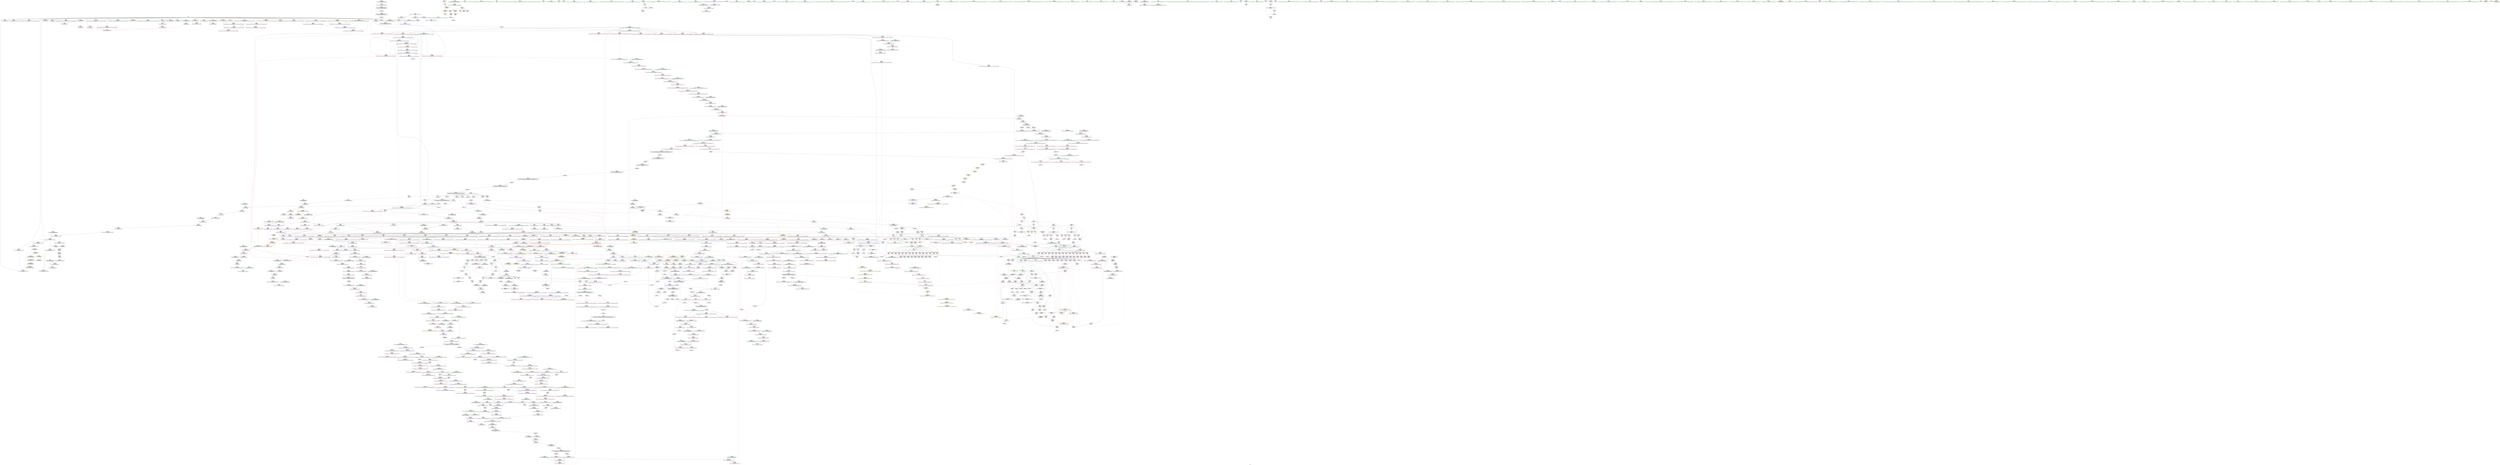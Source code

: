 digraph "SVFG" {
	label="SVFG";

	Node0x56351bad1ef0 [shape=record,color=grey,label="{NodeID: 0\nNullPtr|{|<s29>102}}"];
	Node0x56351bad1ef0 -> Node0x56351bd761f0[style=solid];
	Node0x56351bad1ef0 -> Node0x56351bd762f0[style=solid];
	Node0x56351bad1ef0 -> Node0x56351bd763c0[style=solid];
	Node0x56351bad1ef0 -> Node0x56351bd76490[style=solid];
	Node0x56351bad1ef0 -> Node0x56351bd76560[style=solid];
	Node0x56351bad1ef0 -> Node0x56351bd76630[style=solid];
	Node0x56351bad1ef0 -> Node0x56351bd76700[style=solid];
	Node0x56351bad1ef0 -> Node0x56351bd767d0[style=solid];
	Node0x56351bad1ef0 -> Node0x56351bd768a0[style=solid];
	Node0x56351bad1ef0 -> Node0x56351bd76970[style=solid];
	Node0x56351bad1ef0 -> Node0x56351bd76a40[style=solid];
	Node0x56351bad1ef0 -> Node0x56351bd76b10[style=solid];
	Node0x56351bad1ef0 -> Node0x56351bd76be0[style=solid];
	Node0x56351bad1ef0 -> Node0x56351bd76cb0[style=solid];
	Node0x56351bad1ef0 -> Node0x56351bd76d80[style=solid];
	Node0x56351bad1ef0 -> Node0x56351bd76e50[style=solid];
	Node0x56351bad1ef0 -> Node0x56351bd76f20[style=solid];
	Node0x56351bad1ef0 -> Node0x56351bd76ff0[style=solid];
	Node0x56351bad1ef0 -> Node0x56351bd770c0[style=solid];
	Node0x56351bad1ef0 -> Node0x56351bd77190[style=solid];
	Node0x56351bad1ef0 -> Node0x56351bd77260[style=solid];
	Node0x56351bad1ef0 -> Node0x56351bd81bb0[style=solid];
	Node0x56351bad1ef0 -> Node0x56351bda3c70[style=solid];
	Node0x56351bad1ef0 -> Node0x56351bda3d40[style=solid];
	Node0x56351bad1ef0 -> Node0x56351bda3e10[style=solid];
	Node0x56351bad1ef0 -> Node0x56351bda5e90[style=solid];
	Node0x56351bad1ef0 -> Node0x56351bdc4a20[style=solid];
	Node0x56351bad1ef0 -> Node0x56351bd96500[style=solid];
	Node0x56351bad1ef0 -> Node0x56351bd96f80[style=solid];
	Node0x56351bad1ef0:s29 -> Node0x56351bea4890[style=solid,color=red];
	Node0x56351bd7c8e0 [shape=record,color=red,label="{NodeID: 775\n1080\<--1079\n\<--_M_end_of_storage\n_ZNSt6vectorIiSaIiEE17_M_realloc_insertIJRKiEEEvN9__gnu_cxx17__normal_iteratorIPiS1_EEDpOT_\n}"];
	Node0x56351bd7c8e0 -> Node0x56351bd7be50[style=solid];
	Node0x56351bd95180 [shape=record,color=grey,label="{NodeID: 1550\n441 = cmp(439, 440, )\n}"];
	Node0x56351bd73330 [shape=record,color=purple,label="{NodeID: 443\n580\<--13\n\<--a\nmain\n}"];
	Node0x56351bea4670 [shape=record,color=black,label="{NodeID: 2325\n1446 = PHI(1439, )\n0th arg _ZN9__gnu_cxx13new_allocatorIiE8allocateEmPKv }"];
	Node0x56351bea4670 -> Node0x56351bda8660[style=solid];
	Node0x56351bd671b0 [shape=record,color=green,label="{NodeID: 111\n782\<--783\n__p.addr\<--__p.addr_field_insensitive\n_ZNSt12_Vector_baseIiSaIiEE13_M_deallocateEPim\n}"];
	Node0x56351bd671b0 -> Node0x56351bd91a70[style=solid];
	Node0x56351bd671b0 -> Node0x56351bd91b40[style=solid];
	Node0x56351bd671b0 -> Node0x56351bda4a40[style=solid];
	Node0x56351bd82400 [shape=record,color=blue,label="{NodeID: 886\n155\<--204\nretval\<--\n_Z2DPii\n}"];
	Node0x56351bd82400 -> Node0x56351be12c50[style=dashed];
	Node0x56351bd88de0 [shape=record,color=purple,label="{NodeID: 554\n1251\<--1241\ncoerce.dive\<--retval\n_ZNSt6vectorIiSaIiEE5beginEv\n}"];
	Node0x56351bd88de0 -> Node0x56351bd7d9f0[style=solid];
	Node0x56351bd6b950 [shape=record,color=green,label="{NodeID: 222\n1543\<--1544\n__assignable\<--__assignable_field_insensitive\n_ZSt18uninitialized_copyISt13move_iteratorIPiES1_ET0_T_S4_S3_\n}"];
	Node0x56351bd6b950 -> Node0x56351bda90f0[style=solid];
	Node0x56351bda76f0 [shape=record,color=blue,label="{NodeID: 997\n1289\<--1282\n__alloc.addr\<--__alloc\n_ZSt34__uninitialized_move_if_noexcept_aIPiS0_SaIiEET0_T_S3_S2_RT1_\n}"];
	Node0x56351bda76f0 -> Node0x56351bd7dfa0[style=dashed];
	Node0x56351bd8e810 [shape=record,color=red,label="{NodeID: 665\n204\<--203\n\<--arrayidx12\n_Z2DPii\n}"];
	Node0x56351bd8e810 -> Node0x56351bd82400[style=solid];
	Node0x56351bd799c0 [shape=record,color=black,label="{NodeID: 333\n463\<--462\nidxprom13\<--\n_Z3gaov\n}"];
	Node0x56351be9b2e0 [shape=record,color=black,label="{NodeID: 2215\n236 = PHI(369, )\n}"];
	Node0x56351be9b2e0 -> Node0x56351bd8e8e0[style=solid];
	Node0x56351bac55c0 [shape=record,color=green,label="{NodeID: 1\n7\<--1\n__dso_handle\<--dummyObj\nGlob }"];
	Node0x56351bd7c9b0 [shape=record,color=red,label="{NodeID: 776\n1084\<--1083\n\<--_M_start34\n_ZNSt6vectorIiSaIiEE17_M_realloc_insertIJRKiEEEvN9__gnu_cxx17__normal_iteratorIPiS1_EEDpOT_\n}"];
	Node0x56351bd7c9b0 -> Node0x56351bd7bf20[style=solid];
	Node0x56351bd95300 [shape=record,color=grey,label="{NodeID: 1551\n448 = cmp(447, 9, )\n}"];
	Node0x56351bd73400 [shape=record,color=purple,label="{NodeID: 444\n181\<--16\narrayidx\<--dp\n_Z2DPii\n}"];
	Node0x56351bea4780 [shape=record,color=black,label="{NodeID: 2326\n1447 = PHI(1440, )\n1st arg _ZN9__gnu_cxx13new_allocatorIiE8allocateEmPKv }"];
	Node0x56351bea4780 -> Node0x56351bda8730[style=solid];
	Node0x56351bd67280 [shape=record,color=green,label="{NodeID: 112\n784\<--785\n__n.addr\<--__n.addr_field_insensitive\n_ZNSt12_Vector_baseIiSaIiEE13_M_deallocateEPim\n}"];
	Node0x56351bd67280 -> Node0x56351bd91c10[style=solid];
	Node0x56351bd67280 -> Node0x56351bda4b10[style=solid];
	Node0x56351bd824d0 [shape=record,color=blue,label="{NodeID: 887\n217\<--210\narrayidx17\<--add\n_Z2DPii\n}"];
	Node0x56351bd824d0 -> Node0x56351be10e50[style=dashed];
	Node0x56351bd88eb0 [shape=record,color=purple,label="{NodeID: 555\n1248\<--1247\n_M_impl\<--\n_ZNSt6vectorIiSaIiEE5beginEv\n}"];
	Node0x56351bd6ba20 [shape=record,color=green,label="{NodeID: 223\n1545\<--1546\nagg.tmp\<--agg.tmp_field_insensitive\n_ZSt18uninitialized_copyISt13move_iteratorIPiES1_ET0_T_S4_S3_\n}"];
	Node0x56351bd6ba20 -> Node0x56351bd71d40[style=solid];
	Node0x56351bd6ba20 -> Node0x56351bd89fc0[style=solid];
	Node0x56351bda77c0 [shape=record,color=blue,label="{NodeID: 998\n1303\<--1300\ncoerce.dive\<--call\n_ZSt34__uninitialized_move_if_noexcept_aIPiS0_SaIiEET0_T_S3_S2_RT1_\n}"];
	Node0x56351bda77c0 -> Node0x56351bd7e070[style=dashed];
	Node0x56351bd8e8e0 [shape=record,color=red,label="{NodeID: 666\n239\<--236\n\<--call24\n_Z2DPii\n}"];
	Node0x56351bd8e8e0 -> Node0x56351bd82670[style=solid];
	Node0x56351bd79a90 [shape=record,color=black,label="{NodeID: 334\n486\<--485\n\<--this1\n_ZNSt6vectorIiSaIiEE5clearEv\n}"];
	Node0x56351bd79a90 -> Node0x56351bd85d20[style=solid];
	Node0x56351bd79a90 -> Node0x56351bd85df0[style=solid];
	Node0x56351be9b420 [shape=record,color=black,label="{NodeID: 2216\n250 = PHI(152, )\n}"];
	Node0x56351be9b420 -> Node0x56351bd96080[style=solid];
	Node0x56351baed250 [shape=record,color=green,label="{NodeID: 2\n9\<--1\n\<--dummyObj\nCan only get source location for instruction, argument, global var or function.|{<s0>34}}"];
	Node0x56351baed250:s0 -> Node0x56351bea9180[style=solid,color=red];
	Node0x56351bd7ca80 [shape=record,color=red,label="{NodeID: 777\n1126\<--1123\nthis1\<--this.addr\n_ZNSt6vectorIiSaIiEE3endEv\n}"];
	Node0x56351bd7ca80 -> Node0x56351bd7bff0[style=solid];
	Node0x56351bd95480 [shape=record,color=grey,label="{NodeID: 1552\n1189 = cmp(1187, 1188, )\n}"];
	Node0x56351bd734d0 [shape=record,color=purple,label="{NodeID: 445\n184\<--16\narrayidx2\<--dp\n_Z2DPii\n}"];
	Node0x56351bd734d0 -> Node0x56351bd82260[style=solid];
	Node0x56351bea4890 [shape=record,color=black,label="{NodeID: 2327\n1448 = PHI(3, )\n2nd arg _ZN9__gnu_cxx13new_allocatorIiE8allocateEmPKv }"];
	Node0x56351bea4890 -> Node0x56351bda8800[style=solid];
	Node0x56351bd67350 [shape=record,color=green,label="{NodeID: 113\n798\<--799\n_ZNSt16allocator_traitsISaIiEE10deallocateERS0_Pim\<--_ZNSt16allocator_traitsISaIiEE10deallocateERS0_Pim_field_insensitive\n}"];
	Node0x56351bd825a0 [shape=record,color=blue,label="{NodeID: 888\n165\<--9\ni\<--\n_Z2DPii\n}"];
	Node0x56351bd825a0 -> Node0x56351bd8e260[style=dashed];
	Node0x56351bd825a0 -> Node0x56351bd8e330[style=dashed];
	Node0x56351bd825a0 -> Node0x56351bd8e400[style=dashed];
	Node0x56351bd825a0 -> Node0x56351bd82b50[style=dashed];
	Node0x56351bd825a0 -> Node0x56351be13b50[style=dashed];
	Node0x56351bd88f80 [shape=record,color=purple,label="{NodeID: 556\n1249\<--1247\n_M_start\<--\n_ZNSt6vectorIiSaIiEE5beginEv\n|{<s0>93}}"];
	Node0x56351bd88f80:s0 -> Node0x56351bea6f70[style=solid,color=red];
	Node0x56351bd6baf0 [shape=record,color=green,label="{NodeID: 224\n1547\<--1548\nagg.tmp2\<--agg.tmp2_field_insensitive\n_ZSt18uninitialized_copyISt13move_iteratorIPiES1_ET0_T_S4_S3_\n}"];
	Node0x56351bd6baf0 -> Node0x56351bd71e10[style=solid];
	Node0x56351bd6baf0 -> Node0x56351bd8a090[style=solid];
	Node0x56351bda7890 [shape=record,color=blue,label="{NodeID: 999\n1307\<--1306\ncoerce.dive3\<--call2\n_ZSt34__uninitialized_move_if_noexcept_aIPiS0_SaIiEET0_T_S3_S2_RT1_\n}"];
	Node0x56351bda7890 -> Node0x56351bd7e140[style=dashed];
	Node0x56351bd8e9b0 [shape=record,color=red,label="{NodeID: 667\n270\<--269\n\<--call44\n_Z2DPii\n}"];
	Node0x56351bd8e9b0 -> Node0x56351bd82810[style=solid];
	Node0x56351bd79b60 [shape=record,color=black,label="{NodeID: 335\n506\<--505\n\<--this1\n_ZNSt6vectorIiSaIiEE9push_backERKi\n}"];
	Node0x56351bd79b60 -> Node0x56351bd86060[style=solid];
	Node0x56351bd79b60 -> Node0x56351bd86130[style=solid];
	Node0x56351be9b560 [shape=record,color=black,label="{NodeID: 2217\n261 = PHI(349, )\n}"];
	Node0x56351be9b560 -> Node0x56351bd95c00[style=solid];
	Node0x56351bbba120 [shape=record,color=green,label="{NodeID: 3\n22\<--1\n.str\<--dummyObj\nGlob }"];
	Node0x56351bd7cb50 [shape=record,color=red,label="{NodeID: 778\n1134\<--1133\n\<--coerce.dive\n_ZNSt6vectorIiSaIiEE3endEv\n}"];
	Node0x56351bd7cb50 -> Node0x56351bd7c0c0[style=solid];
	Node0x56351bd95600 [shape=record,color=grey,label="{NodeID: 1553\n460 = cmp(455, 459, )\n}"];
	Node0x56351bd735a0 [shape=record,color=purple,label="{NodeID: 446\n190\<--16\narrayidx4\<--dp\n_Z2DPii\n}"];
	Node0x56351bea49a0 [shape=record,color=black,label="{NodeID: 2328\n1611 = PHI(1603, )\n0th arg _ZSt4copyISt13move_iteratorIPiES1_ET0_T_S4_S3_ }"];
	Node0x56351bea49a0 -> Node0x56351bda9770[style=solid];
	Node0x56351bd67450 [shape=record,color=green,label="{NodeID: 114\n804\<--805\nthis.addr\<--this.addr_field_insensitive\n_ZNSt12_Vector_baseIiSaIiEE12_Vector_implD2Ev\n}"];
	Node0x56351bd67450 -> Node0x56351bd91ce0[style=solid];
	Node0x56351bd67450 -> Node0x56351bda4be0[style=solid];
	Node0x56351bd82670 [shape=record,color=blue,label="{NodeID: 889\n161\<--239\nu\<--\n_Z2DPii\n}"];
	Node0x56351bd82670 -> Node0x56351bd8dbe0[style=dashed];
	Node0x56351bd82670 -> Node0x56351bd8dcb0[style=dashed];
	Node0x56351bd82670 -> Node0x56351bd8dd80[style=dashed];
	Node0x56351bd82670 -> Node0x56351bd8de50[style=dashed];
	Node0x56351bd82670 -> Node0x56351bd8df20[style=dashed];
	Node0x56351bd82670 -> Node0x56351bd82670[style=dashed];
	Node0x56351bd82670 -> Node0x56351be13150[style=dashed];
	Node0x56351bd89050 [shape=record,color=purple,label="{NodeID: 557\n1268\<--1263\n_M_impl\<--this1\n_ZNSt12_Vector_baseIiSaIiEE11_M_allocateEm\n}"];
	Node0x56351bd89050 -> Node0x56351bd708f0[style=solid];
	Node0x56351bd6bbc0 [shape=record,color=green,label="{NodeID: 225\n1568\<--1569\n_ZNSt20__uninitialized_copyILb1EE13__uninit_copyISt13move_iteratorIPiES3_EET0_T_S6_S5_\<--_ZNSt20__uninitialized_copyILb1EE13__uninit_copyISt13move_iteratorIPiES3_EET0_T_S6_S5__field_insensitive\n}"];
	Node0x56351bda7960 [shape=record,color=blue,label="{NodeID: 1000\n1321\<--1320\nthis.addr\<--this\n_ZNK9__gnu_cxx17__normal_iteratorIPiSt6vectorIiSaIiEEE4baseEv\n}"];
	Node0x56351bda7960 -> Node0x56351bd7e210[style=dashed];
	Node0x56351be0c700 [shape=record,color=yellow,style=double,label="{NodeID: 1775\n228V_1 = ENCHI(MR_228V_0)\npts\{210000 210001 \}\nFun[_ZN9__gnu_cxx17__normal_iteratorIPiSt6vectorIiSaIiEEEC2ERKS1_]}"];
	Node0x56351be0c700 -> Node0x56351bd7ef10[style=dashed];
	Node0x56351bd8ea80 [shape=record,color=red,label="{NodeID: 668\n299\<--296\n\<--call60\n_Z2DPii\n}"];
	Node0x56351bd8ea80 -> Node0x56351bd829b0[style=solid];
	Node0x56351bd79c30 [shape=record,color=black,label="{NodeID: 336\n510\<--505\n\<--this1\n_ZNSt6vectorIiSaIiEE9push_backERKi\n}"];
	Node0x56351bd79c30 -> Node0x56351bd86200[style=solid];
	Node0x56351bd79c30 -> Node0x56351bd862d0[style=solid];
	Node0x56351be9b6a0 [shape=record,color=black,label="{NodeID: 2218\n1206 = PHI(349, )\n}"];
	Node0x56351be9b6a0 -> Node0x56351bd95a80[style=solid];
	Node0x56351ba96e90 [shape=record,color=green,label="{NodeID: 4\n24\<--1\n.str.2\<--dummyObj\nGlob }"];
	Node0x56351bd7cc20 [shape=record,color=red,label="{NodeID: 779\n1149\<--1140\nthis1\<--this.addr\n_ZN9__gnu_cxx13new_allocatorIiE9constructIiJRKiEEEvPT_DpOT0_\n}"];
	Node0x56351bd95780 [shape=record,color=grey,label="{NodeID: 1554\n69 = cmp(63, 68, )\n}"];
	Node0x56351bd73670 [shape=record,color=purple,label="{NodeID: 447\n193\<--16\narrayidx6\<--dp\n_Z2DPii\n}"];
	Node0x56351bd73670 -> Node0x56351bd8e740[style=solid];
	Node0x56351bea4ab0 [shape=record,color=black,label="{NodeID: 2329\n1612 = PHI(1605, )\n1st arg _ZSt4copyISt13move_iteratorIPiES1_ET0_T_S4_S3_ }"];
	Node0x56351bea4ab0 -> Node0x56351bda9840[style=solid];
	Node0x56351bd6c000 [shape=record,color=green,label="{NodeID: 115\n810\<--811\n_ZNSaIiED2Ev\<--_ZNSaIiED2Ev_field_insensitive\n}"];
	Node0x56351bd82740 [shape=record,color=blue,label="{NodeID: 890\n167\<--9\nj\<--\n_Z2DPii\n}"];
	Node0x56351bd82740 -> Node0x56351bd8e4d0[style=dashed];
	Node0x56351bd82740 -> Node0x56351bd8e5a0[style=dashed];
	Node0x56351bd82740 -> Node0x56351bd8e670[style=dashed];
	Node0x56351bd82740 -> Node0x56351bd82a80[style=dashed];
	Node0x56351bd82740 -> Node0x56351be16350[style=dashed];
	Node0x56351bd89120 [shape=record,color=purple,label="{NodeID: 558\n1303\<--1291\ncoerce.dive\<--agg.tmp\n_ZSt34__uninitialized_move_if_noexcept_aIPiS0_SaIiEET0_T_S3_S2_RT1_\n}"];
	Node0x56351bd89120 -> Node0x56351bda77c0[style=solid];
	Node0x56351bd6bcc0 [shape=record,color=green,label="{NodeID: 226\n1580\<--1581\n__first\<--__first_field_insensitive\n_ZNSt20__uninitialized_copyILb1EE13__uninit_copyISt13move_iteratorIPiES3_EET0_T_S6_S5_\n}"];
	Node0x56351bd6bcc0 -> Node0x56351bd71fb0[style=solid];
	Node0x56351bd6bcc0 -> Node0x56351bd8a4a0[style=solid];
	Node0x56351bda7a30 [shape=record,color=blue,label="{NodeID: 1001\n1330\<--1328\n__a.addr\<--__a\n_ZNSt16allocator_traitsISaIiEE7destroyIiEEvRS0_PT_\n}"];
	Node0x56351bda7a30 -> Node0x56351bd7e2e0[style=dashed];
	Node0x56351bd8eb50 [shape=record,color=red,label="{NodeID: 669\n330\<--329\n\<--call76\n_Z2DPii\n}"];
	Node0x56351bd8eb50 -> Node0x56351bd82cf0[style=solid];
	Node0x56351bd79d00 [shape=record,color=black,label="{NodeID: 337\n516\<--505\n\<--this1\n_ZNSt6vectorIiSaIiEE9push_backERKi\n}"];
	Node0x56351bd79d00 -> Node0x56351bd863a0[style=solid];
	Node0x56351be9b7e0 [shape=record,color=black,label="{NodeID: 2219\n1210 = PHI(1345, )\n}"];
	Node0x56351be9b7e0 -> Node0x56351bd95900[style=solid];
	Node0x56351ba9deb0 [shape=record,color=green,label="{NodeID: 5\n26\<--1\n.str.3\<--dummyObj\nGlob }"];
	Node0x56351bd7ccf0 [shape=record,color=red,label="{NodeID: 780\n1150\<--1142\n\<--__p.addr\n_ZN9__gnu_cxx13new_allocatorIiE9constructIiJRKiEEEvPT_DpOT0_\n}"];
	Node0x56351bd7ccf0 -> Node0x56351bd7c190[style=solid];
	Node0x56351bd95900 [shape=record,color=grey,label="{NodeID: 1555\n1211 = cmp(1209, 1210, )\n}"];
	Node0x56351bd73740 [shape=record,color=purple,label="{NodeID: 448\n200\<--16\narrayidx10\<--dp\n_Z2DPii\n}"];
	Node0x56351bea4bc0 [shape=record,color=black,label="{NodeID: 2330\n1613 = PHI(1601, )\n2nd arg _ZSt4copyISt13move_iteratorIPiES1_ET0_T_S4_S3_ }"];
	Node0x56351bea4bc0 -> Node0x56351bda9910[style=solid];
	Node0x56351bd6c100 [shape=record,color=green,label="{NodeID: 116\n817\<--818\n__a.addr\<--__a.addr_field_insensitive\n_ZNSt16allocator_traitsISaIiEE10deallocateERS0_Pim\n}"];
	Node0x56351bd6c100 -> Node0x56351bd91db0[style=solid];
	Node0x56351bd6c100 -> Node0x56351bda4cb0[style=solid];
	Node0x56351bd82810 [shape=record,color=blue,label="{NodeID: 891\n163\<--270\nv\<--\n_Z2DPii\n}"];
	Node0x56351bd82810 -> Node0x56351bd8dff0[style=dashed];
	Node0x56351bd82810 -> Node0x56351bd8e0c0[style=dashed];
	Node0x56351bd82810 -> Node0x56351bd8e190[style=dashed];
	Node0x56351bd82810 -> Node0x56351bd82810[style=dashed];
	Node0x56351bd82810 -> Node0x56351be15e50[style=dashed];
	Node0x56351be20140 [shape=record,color=yellow,style=double,label="{NodeID: 1666\n76V_1 = ENCHI(MR_76V_0)\npts\{419 \}\nFun[_ZN9__gnu_cxx13new_allocatorIiE9constructIiJRKiEEEvPT_DpOT0_]}"];
	Node0x56351be20140 -> Node0x56351bd7ce90[style=dashed];
	Node0x56351bd891f0 [shape=record,color=purple,label="{NodeID: 559\n1311\<--1291\ncoerce.dive4\<--agg.tmp\n_ZSt34__uninitialized_move_if_noexcept_aIPiS0_SaIiEET0_T_S3_S2_RT1_\n}"];
	Node0x56351bd891f0 -> Node0x56351bd7e070[style=solid];
	Node0x56351bd6bd90 [shape=record,color=green,label="{NodeID: 227\n1582\<--1583\n__last\<--__last_field_insensitive\n_ZNSt20__uninitialized_copyILb1EE13__uninit_copyISt13move_iteratorIPiES3_EET0_T_S6_S5_\n}"];
	Node0x56351bd6bd90 -> Node0x56351bd72080[style=solid];
	Node0x56351bd6bd90 -> Node0x56351bd8a570[style=solid];
	Node0x56351bda7b00 [shape=record,color=blue,label="{NodeID: 1002\n1332\<--1329\n__p.addr\<--__p\n_ZNSt16allocator_traitsISaIiEE7destroyIiEEvRS0_PT_\n}"];
	Node0x56351bda7b00 -> Node0x56351bd7e3b0[style=dashed];
	Node0x56351bd8ec20 [shape=record,color=red,label="{NodeID: 670\n344\<--343\n\<--arrayidx84\n_Z2DPii\n}"];
	Node0x56351bd8ec20 -> Node0x56351bd82dc0[style=solid];
	Node0x56351bd79dd0 [shape=record,color=black,label="{NodeID: 338\n519\<--505\n\<--this1\n_ZNSt6vectorIiSaIiEE9push_backERKi\n}"];
	Node0x56351bd79dd0 -> Node0x56351bd86470[style=solid];
	Node0x56351bd79dd0 -> Node0x56351bd86540[style=solid];
	Node0x56351be9b920 [shape=record,color=black,label="{NodeID: 2220\n1213 = PHI(1345, )\n}"];
	Node0x56351be9b920 -> Node0x56351bdc4480[style=solid];
	Node0x56351bd632b0 [shape=record,color=green,label="{NodeID: 6\n28\<--1\n.str.4\<--dummyObj\nGlob }"];
	Node0x56351bd7cdc0 [shape=record,color=red,label="{NodeID: 781\n1153\<--1144\n\<--__args.addr\n_ZN9__gnu_cxx13new_allocatorIiE9constructIiJRKiEEEvPT_DpOT0_\n|{<s0>81}}"];
	Node0x56351bd7cdc0:s0 -> Node0x56351bea02a0[style=solid,color=red];
	Node0x56351bd95a80 [shape=record,color=grey,label="{NodeID: 1556\n1207 = cmp(1205, 1206, )\n}"];
	Node0x56351bd73810 [shape=record,color=purple,label="{NodeID: 449\n203\<--16\narrayidx12\<--dp\n_Z2DPii\n}"];
	Node0x56351bd73810 -> Node0x56351bd8e810[style=solid];
	Node0x56351bea4cd0 [shape=record,color=black,label="{NodeID: 2331\n1688 = PHI(1666, )\n1st arg _ZSt13__copy_move_aILb1EPiS0_ET1_T0_S2_S1_ }"];
	Node0x56351bea4cd0 -> Node0x56351bda9f90[style=solid];
	Node0x56351bd6c1d0 [shape=record,color=green,label="{NodeID: 117\n819\<--820\n__p.addr\<--__p.addr_field_insensitive\n_ZNSt16allocator_traitsISaIiEE10deallocateERS0_Pim\n}"];
	Node0x56351bd6c1d0 -> Node0x56351bd91e80[style=solid];
	Node0x56351bd6c1d0 -> Node0x56351bda4d80[style=solid];
	Node0x56351bd828e0 [shape=record,color=blue,label="{NodeID: 892\n169\<--294\nref.tmp\<--call59\n_Z2DPii\n|{|<s2>20}}"];
	Node0x56351bd828e0 -> Node0x56351bd8ea80[style=dashed];
	Node0x56351bd828e0 -> Node0x56351be19f80[style=dashed];
	Node0x56351bd828e0:s2 -> Node0x56351be1f7c0[style=dashed,color=red];
	Node0x56351be20220 [shape=record,color=yellow,style=double,label="{NodeID: 1667\n66V_1 = ENCHI(MR_66V_0)\npts\{10 \}\nFun[main]|{|<s2>33}}"];
	Node0x56351be20220 -> Node0x56351bd8bc30[style=dashed];
	Node0x56351be20220 -> Node0x56351bd8bd00[style=dashed];
	Node0x56351be20220:s2 -> Node0x56351be23b70[style=dashed,color=red];
	Node0x56351bd892c0 [shape=record,color=purple,label="{NodeID: 560\n1307\<--1293\ncoerce.dive3\<--agg.tmp1\n_ZSt34__uninitialized_move_if_noexcept_aIPiS0_SaIiEET0_T_S3_S2_RT1_\n}"];
	Node0x56351bd892c0 -> Node0x56351bda7890[style=solid];
	Node0x56351bd6be60 [shape=record,color=green,label="{NodeID: 228\n1584\<--1585\n__result.addr\<--__result.addr_field_insensitive\n_ZNSt20__uninitialized_copyILb1EE13__uninit_copyISt13move_iteratorIPiES3_EET0_T_S6_S5_\n}"];
	Node0x56351bd6be60 -> Node0x56351bd7fa70[style=solid];
	Node0x56351bd6be60 -> Node0x56351bda9500[style=solid];
	Node0x56351bda7bd0 [shape=record,color=blue,label="{NodeID: 1003\n1347\<--1346\nthis.addr\<--this\n_ZNKSt6vectorIiSaIiEE8max_sizeEv\n}"];
	Node0x56351bda7bd0 -> Node0x56351bd7e480[style=dashed];
	Node0x56351be0ca00 [shape=record,color=yellow,style=double,label="{NodeID: 1778\n257V_1 = ENCHI(MR_257V_0)\npts\{12420000 \}\nFun[_ZNSt6vectorIiSaIiEE5beginEv]|{<s0>93}}"];
	Node0x56351be0ca00:s0 -> Node0x56351bda83f0[style=dashed,color=red];
	Node0x56351bd8ecf0 [shape=record,color=red,label="{NodeID: 671\n354\<--351\nthis1\<--this.addr\n_ZNKSt6vectorIiSaIiEE4sizeEv\n}"];
	Node0x56351bd8ecf0 -> Node0x56351bd790d0[style=solid];
	Node0x56351bd8ecf0 -> Node0x56351bd791a0[style=solid];
	Node0x56351bd79ea0 [shape=record,color=black,label="{NodeID: 339\n527\<--505\n\<--this1\n_ZNSt6vectorIiSaIiEE9push_backERKi\n}"];
	Node0x56351bd79ea0 -> Node0x56351bd86610[style=solid];
	Node0x56351bd79ea0 -> Node0x56351bd866e0[style=solid];
	Node0x56351be9ba60 [shape=record,color=black,label="{NodeID: 2221\n1229 = PHI(1319, )\n}"];
	Node0x56351be9ba60 -> Node0x56351bd7d780[style=solid];
	Node0x56351bd63590 [shape=record,color=green,label="{NodeID: 7\n31\<--1\n\<--dummyObj\nCan only get source location for instruction, argument, global var or function.}"];
	Node0x56351bd7ce90 [shape=record,color=red,label="{NodeID: 782\n1155\<--1154\n\<--call\n_ZN9__gnu_cxx13new_allocatorIiE9constructIiJRKiEEEvPT_DpOT0_\n}"];
	Node0x56351bd7ce90 -> Node0x56351bda6ac0[style=solid];
	Node0x56351bd95c00 [shape=record,color=grey,label="{NodeID: 1557\n262 = cmp(257, 261, )\n}"];
	Node0x56351bd738e0 [shape=record,color=purple,label="{NodeID: 450\n214\<--16\narrayidx15\<--dp\n_Z2DPii\n}"];
	Node0x56351bea4de0 [shape=record,color=black,label="{NodeID: 2332\n1689 = PHI(1668, )\n2nd arg _ZSt13__copy_move_aILb1EPiS0_ET1_T0_S2_S1_ }"];
	Node0x56351bea4de0 -> Node0x56351bdaa060[style=solid];
	Node0x56351bd6c2a0 [shape=record,color=green,label="{NodeID: 118\n821\<--822\n__n.addr\<--__n.addr_field_insensitive\n_ZNSt16allocator_traitsISaIiEE10deallocateERS0_Pim\n}"];
	Node0x56351bd6c2a0 -> Node0x56351bd91f50[style=solid];
	Node0x56351bd6c2a0 -> Node0x56351bda4e50[style=solid];
	Node0x56351bd829b0 [shape=record,color=blue,label="{NodeID: 893\n305\<--299\narrayidx64\<--\n_Z2DPii\n}"];
	Node0x56351bd829b0 -> Node0x56351be0a3d0[style=dashed];
	Node0x56351bd89390 [shape=record,color=purple,label="{NodeID: 561\n1313\<--1293\ncoerce.dive5\<--agg.tmp1\n_ZSt34__uninitialized_move_if_noexcept_aIPiS0_SaIiEET0_T_S3_S2_RT1_\n}"];
	Node0x56351bd89390 -> Node0x56351bd7e140[style=solid];
	Node0x56351bd6bf30 [shape=record,color=green,label="{NodeID: 229\n1586\<--1587\nagg.tmp\<--agg.tmp_field_insensitive\n_ZNSt20__uninitialized_copyILb1EE13__uninit_copyISt13move_iteratorIPiES3_EET0_T_S6_S5_\n}"];
	Node0x56351bd6bf30 -> Node0x56351bd72150[style=solid];
	Node0x56351bd6bf30 -> Node0x56351bd8a640[style=solid];
	Node0x56351bda7ca0 [shape=record,color=blue,label="{NodeID: 1004\n1366\<--1362\n__a.addr\<--__a\n_ZSt3maxImERKT_S2_S2_\n}"];
	Node0x56351bda7ca0 -> Node0x56351bd7e620[style=dashed];
	Node0x56351bda7ca0 -> Node0x56351bd7e6f0[style=dashed];
	Node0x56351be0cae0 [shape=record,color=yellow,style=double,label="{NodeID: 1779\n228V_1 = ENCHI(MR_228V_0)\npts\{210000 210001 \}\nFun[_ZNSt6vectorIiSaIiEE5beginEv]|{<s0>93}}"];
	Node0x56351be0cae0:s0 -> Node0x56351be0c700[style=dashed,color=red];
	Node0x56351bd8edc0 [shape=record,color=red,label="{NodeID: 672\n358\<--357\n\<--_M_finish\n_ZNKSt6vectorIiSaIiEE4sizeEv\n}"];
	Node0x56351bd8edc0 -> Node0x56351bd79270[style=solid];
	Node0x56351bd79f70 [shape=record,color=black,label="{NodeID: 340\n518\<--517\n\<--_M_impl3\n_ZNSt6vectorIiSaIiEE9push_backERKi\n|{<s0>26}}"];
	Node0x56351bd79f70:s0 -> Node0x56351bea8c50[style=solid,color=red];
	Node0x56351be9bba0 [shape=record,color=black,label="{NodeID: 2222\n1232 = PHI(1319, )\n}"];
	Node0x56351be9bba0 -> Node0x56351bd7d850[style=solid];
	Node0x56351bd63650 [shape=record,color=green,label="{NodeID: 8\n196\<--1\n\<--dummyObj\nCan only get source location for instruction, argument, global var or function.}"];
	Node0x56351bd7cf60 [shape=record,color=red,label="{NodeID: 783\n1163\<--1160\n\<--__t.addr\n_ZSt7forwardIRKiEOT_RNSt16remove_referenceIS2_E4typeE\n}"];
	Node0x56351bd7cf60 -> Node0x56351bd70340[style=solid];
	Node0x56351bd95d80 [shape=record,color=grey,label="{NodeID: 1558\n274 = cmp(272, 273, )\n}"];
	Node0x56351bd739b0 [shape=record,color=purple,label="{NodeID: 451\n217\<--16\narrayidx17\<--dp\n_Z2DPii\n}"];
	Node0x56351bd739b0 -> Node0x56351bd824d0[style=solid];
	Node0x56351bea4ef0 [shape=record,color=black,label="{NodeID: 2333\n1387 = PHI(1352, )\n0th arg _ZNSt16allocator_traitsISaIiEE8max_sizeERKS0_ }"];
	Node0x56351bea4ef0 -> Node0x56351bda7fe0[style=solid];
	Node0x56351bd6c370 [shape=record,color=green,label="{NodeID: 119\n831\<--832\n_ZN9__gnu_cxx13new_allocatorIiE10deallocateEPim\<--_ZN9__gnu_cxx13new_allocatorIiE10deallocateEPim_field_insensitive\n}"];
	Node0x56351bd82a80 [shape=record,color=blue,label="{NodeID: 894\n167\<--309\nj\<--inc\n_Z2DPii\n}"];
	Node0x56351bd82a80 -> Node0x56351bd8e4d0[style=dashed];
	Node0x56351bd82a80 -> Node0x56351bd8e5a0[style=dashed];
	Node0x56351bd82a80 -> Node0x56351bd8e670[style=dashed];
	Node0x56351bd82a80 -> Node0x56351bd82a80[style=dashed];
	Node0x56351bd82a80 -> Node0x56351be16350[style=dashed];
	Node0x56351bd89460 [shape=record,color=purple,label="{NodeID: 562\n1325\<--1324\n_M_current\<--this1\n_ZNK9__gnu_cxx17__normal_iteratorIPiSt6vectorIiSaIiEEE4baseEv\n}"];
	Node0x56351bd89460 -> Node0x56351bd70b60[style=solid];
	Node0x56351bd743a0 [shape=record,color=green,label="{NodeID: 230\n1588\<--1589\nagg.tmp2\<--agg.tmp2_field_insensitive\n_ZNSt20__uninitialized_copyILb1EE13__uninit_copyISt13move_iteratorIPiES3_EET0_T_S6_S5_\n}"];
	Node0x56351bd743a0 -> Node0x56351bd72220[style=solid];
	Node0x56351bd743a0 -> Node0x56351bd8a710[style=solid];
	Node0x56351bda7d70 [shape=record,color=blue,label="{NodeID: 1005\n1368\<--1363\n__b.addr\<--__b\n_ZSt3maxImERKT_S2_S2_\n}"];
	Node0x56351bda7d70 -> Node0x56351bd7e7c0[style=dashed];
	Node0x56351bda7d70 -> Node0x56351bd7e890[style=dashed];
	Node0x56351bd8ee90 [shape=record,color=red,label="{NodeID: 673\n362\<--361\n\<--_M_start\n_ZNKSt6vectorIiSaIiEE4sizeEv\n}"];
	Node0x56351bd8ee90 -> Node0x56351bd79340[style=solid];
	Node0x56351bd7a040 [shape=record,color=black,label="{NodeID: 341\n579\<--578\nidx.ext\<--\nmain\n}"];
	Node0x56351be9bce0 [shape=record,color=black,label="{NodeID: 2223\n326 = PHI(152, )\n}"];
	Node0x56351be9bce0 -> Node0x56351bdc6760[style=solid];
	Node0x56351bd63b40 [shape=record,color=green,label="{NodeID: 9\n211\<--1\n\<--dummyObj\nCan only get source location for instruction, argument, global var or function.}"];
	Node0x56351bd7d030 [shape=record,color=red,label="{NodeID: 784\n1182\<--1169\nthis1\<--this.addr\n_ZNKSt6vectorIiSaIiEE12_M_check_lenEmPKc\n|{<s0>82|<s1>83|<s2>85|<s3>86|<s4>88|<s5>89|<s6>90}}"];
	Node0x56351bd7d030:s0 -> Node0x56351bea5b60[style=solid,color=red];
	Node0x56351bd7d030:s1 -> Node0x56351bea4360[style=solid,color=red];
	Node0x56351bd7d030:s2 -> Node0x56351bea4360[style=solid,color=red];
	Node0x56351bd7d030:s3 -> Node0x56351bea4360[style=solid,color=red];
	Node0x56351bd7d030:s4 -> Node0x56351bea4360[style=solid,color=red];
	Node0x56351bd7d030:s5 -> Node0x56351bea5b60[style=solid,color=red];
	Node0x56351bd7d030:s6 -> Node0x56351bea5b60[style=solid,color=red];
	Node0x56351bd95f00 [shape=record,color=grey,label="{NodeID: 1559\n568 = cmp(565, 9, )\n}"];
	Node0x56351bd73a80 [shape=record,color=purple,label="{NodeID: 452\n287\<--16\narrayidx55\<--dp\n_Z2DPii\n}"];
	Node0x56351bea5000 [shape=record,color=black,label="{NodeID: 2334\n1279 = PHI(991, 1007, )\n0th arg _ZSt34__uninitialized_move_if_noexcept_aIPiS0_SaIiEET0_T_S3_S2_RT1_ }"];
	Node0x56351bea5000 -> Node0x56351bda7480[style=solid];
	Node0x56351bd6c470 [shape=record,color=green,label="{NodeID: 120\n838\<--839\nthis.addr\<--this.addr_field_insensitive\n_ZN9__gnu_cxx13new_allocatorIiE10deallocateEPim\n}"];
	Node0x56351bd6c470 -> Node0x56351bd92020[style=solid];
	Node0x56351bd6c470 -> Node0x56351bda4f20[style=solid];
	Node0x56351bd82b50 [shape=record,color=blue,label="{NodeID: 895\n165\<--314\ni\<--inc66\n_Z2DPii\n}"];
	Node0x56351bd82b50 -> Node0x56351bd8e260[style=dashed];
	Node0x56351bd82b50 -> Node0x56351bd8e330[style=dashed];
	Node0x56351bd82b50 -> Node0x56351bd8e400[style=dashed];
	Node0x56351bd82b50 -> Node0x56351bd82b50[style=dashed];
	Node0x56351bd82b50 -> Node0x56351be13b50[style=dashed];
	Node0x56351bd89530 [shape=record,color=purple,label="{NodeID: 563\n1403\<--1402\n_M_impl\<--this1\n_ZNKSt12_Vector_baseIiSaIiEE19_M_get_Tp_allocatorEv\n}"];
	Node0x56351bd89530 -> Node0x56351bd71110[style=solid];
	Node0x56351bd74470 [shape=record,color=green,label="{NodeID: 231\n1607\<--1608\n_ZSt4copyISt13move_iteratorIPiES1_ET0_T_S4_S3_\<--_ZSt4copyISt13move_iteratorIPiES1_ET0_T_S4_S3__field_insensitive\n}"];
	Node0x56351bda7e40 [shape=record,color=blue,label="{NodeID: 1006\n1364\<--1378\nretval\<--\n_ZSt3maxImERKT_S2_S2_\n}"];
	Node0x56351bda7e40 -> Node0x56351be1bdb0[style=dashed];
	Node0x56351bd8ef60 [shape=record,color=red,label="{NodeID: 674\n378\<--372\nthis1\<--this.addr\n_ZNSt6vectorIiSaIiEEixEm\n}"];
	Node0x56351bd8ef60 -> Node0x56351bd794e0[style=solid];
	Node0x56351bd7a110 [shape=record,color=black,label="{NodeID: 342\n652\<--651\n\<--this1\n_ZNSt12_Vector_baseIiSaIiEE12_Vector_implC2Ev\n|{<s0>39}}"];
	Node0x56351bd7a110:s0 -> Node0x56351bea62f0[style=solid,color=red];
	Node0x56351be9be20 [shape=record,color=black,label="{NodeID: 2224\n329 = PHI(386, )\n}"];
	Node0x56351be9be20 -> Node0x56351bd8eb50[style=solid];
	Node0x56351bd63c40 [shape=record,color=green,label="{NodeID: 10\n367\<--1\n\<--dummyObj\nCan only get source location for instruction, argument, global var or function.}"];
	Node0x56351bd7d100 [shape=record,color=red,label="{NodeID: 785\n1188\<--1171\n\<--__n.addr\n_ZNKSt6vectorIiSaIiEE12_M_check_lenEmPKc\n}"];
	Node0x56351bd7d100 -> Node0x56351bd95480[style=solid];
	Node0x56351bd96080 [shape=record,color=grey,label="{NodeID: 1560\n251 = cmp(250, 9, )\n}"];
	Node0x56351bd73b50 [shape=record,color=purple,label="{NodeID: 453\n290\<--16\narrayidx57\<--dp\n_Z2DPii\n|{<s0>20}}"];
	Node0x56351bd73b50:s0 -> Node0x56351bea0a40[style=solid,color=red];
	Node0x56351bea5150 [shape=record,color=black,label="{NodeID: 2335\n1280 = PHI(995, 1011, )\n1st arg _ZSt34__uninitialized_move_if_noexcept_aIPiS0_SaIiEET0_T_S3_S2_RT1_ }"];
	Node0x56351bea5150 -> Node0x56351bda7550[style=solid];
	Node0x56351bd6c540 [shape=record,color=green,label="{NodeID: 121\n840\<--841\n__p.addr\<--__p.addr_field_insensitive\n_ZN9__gnu_cxx13new_allocatorIiE10deallocateEPim\n}"];
	Node0x56351bd6c540 -> Node0x56351bd920f0[style=solid];
	Node0x56351bd6c540 -> Node0x56351bda4ff0[style=solid];
	Node0x56351bd82c20 [shape=record,color=blue,label="{NodeID: 896\n171\<--327\nref.tmp72\<--add75\n_Z2DPii\n|{|<s2>22}}"];
	Node0x56351bd82c20 -> Node0x56351bd8eb50[style=dashed];
	Node0x56351bd82c20 -> Node0x56351be14a50[style=dashed];
	Node0x56351bd82c20:s2 -> Node0x56351be1f7c0[style=dashed,color=red];
	Node0x56351bd89600 [shape=record,color=purple,label="{NodeID: 564\n1424\<--1423\n_M_current\<--this1\n_ZN9__gnu_cxx17__normal_iteratorIPiSt6vectorIiSaIiEEEC2ERKS1_\n}"];
	Node0x56351bd89600 -> Node0x56351bda83f0[style=solid];
	Node0x56351bd74570 [shape=record,color=green,label="{NodeID: 232\n1614\<--1615\n__first\<--__first_field_insensitive\n_ZSt4copyISt13move_iteratorIPiES1_ET0_T_S4_S3_\n}"];
	Node0x56351bd74570 -> Node0x56351bd723c0[style=solid];
	Node0x56351bd74570 -> Node0x56351bd8ab20[style=solid];
	Node0x56351bda7f10 [shape=record,color=blue,label="{NodeID: 1007\n1364\<--1381\nretval\<--\n_ZSt3maxImERKT_S2_S2_\n}"];
	Node0x56351bda7f10 -> Node0x56351be1bdb0[style=dashed];
	Node0x56351be0cdb0 [shape=record,color=yellow,style=double,label="{NodeID: 1782\n40V_1 = ENCHI(MR_40V_0)\npts\{1470 \}\nFun[_ZNSt20__uninitialized_copyILb1EE13__uninit_copyISt13move_iteratorIPiES3_EET0_T_S6_S5_]|{<s0>115}}"];
	Node0x56351be0cdb0:s0 -> Node0x56351be2c540[style=dashed,color=red];
	Node0x56351bd8f030 [shape=record,color=red,label="{NodeID: 675\n383\<--374\n\<--__n.addr\n_ZNSt6vectorIiSaIiEEixEm\n}"];
	Node0x56351bd7a1e0 [shape=record,color=black,label="{NodeID: 343\n669\<--668\n\<--this1\n_ZNSaIiEC2Ev\n|{<s0>40}}"];
	Node0x56351bd7a1e0:s0 -> Node0x56351bea0020[style=solid,color=red];
	Node0x56351be9bf60 [shape=record,color=black,label="{NodeID: 2225\n534 = PHI(1119, )\n}"];
	Node0x56351be9bf60 -> Node0x56351bd83c60[style=solid];
	Node0x56351bd63d40 [shape=record,color=green,label="{NodeID: 11\n590\<--1\n\<--dummyObj\nCan only get source location for instruction, argument, global var or function.}"];
	Node0x56351bd7d1d0 [shape=record,color=red,label="{NodeID: 786\n1191\<--1173\n\<--__s.addr\n_ZNKSt6vectorIiSaIiEE12_M_check_lenEmPKc\n}"];
	Node0x56351bd96200 [shape=record,color=grey,label="{NodeID: 1561\n1739 = cmp(1738, 1266, )\n}"];
	Node0x56351bd73c20 [shape=record,color=purple,label="{NodeID: 454\n302\<--16\narrayidx62\<--dp\n_Z2DPii\n}"];
	Node0x56351bea52a0 [shape=record,color=black,label="{NodeID: 2336\n1281 = PHI(996, 1012, )\n2nd arg _ZSt34__uninitialized_move_if_noexcept_aIPiS0_SaIiEET0_T_S3_S2_RT1_ }"];
	Node0x56351bea52a0 -> Node0x56351bda7620[style=solid];
	Node0x56351bd6c610 [shape=record,color=green,label="{NodeID: 122\n842\<--843\n.addr\<--.addr_field_insensitive\n_ZN9__gnu_cxx13new_allocatorIiE10deallocateEPim\n}"];
	Node0x56351bd6c610 -> Node0x56351bda50c0[style=solid];
	Node0x56351bd82cf0 [shape=record,color=blue,label="{NodeID: 897\n336\<--330\narrayidx80\<--\n_Z2DPii\n}"];
	Node0x56351bd82cf0 -> Node0x56351bd8ec20[style=dashed];
	Node0x56351bd82cf0 -> Node0x56351be14f50[style=dashed];
	Node0x56351bd896d0 [shape=record,color=purple,label="{NodeID: 565\n1495\<--1483\ncoerce.dive\<--__first\n_ZSt22__uninitialized_copy_aISt13move_iteratorIPiES1_iET0_T_S4_S3_RSaIT1_E\n}"];
	Node0x56351bd896d0 -> Node0x56351bda88d0[style=solid];
	Node0x56351bd74640 [shape=record,color=green,label="{NodeID: 233\n1616\<--1617\n__last\<--__last_field_insensitive\n_ZSt4copyISt13move_iteratorIPiES1_ET0_T_S4_S3_\n}"];
	Node0x56351bd74640 -> Node0x56351bd72490[style=solid];
	Node0x56351bd74640 -> Node0x56351bd8abf0[style=solid];
	Node0x56351bda7fe0 [shape=record,color=blue,label="{NodeID: 1008\n1388\<--1387\n__a.addr\<--__a\n_ZNSt16allocator_traitsISaIiEE8max_sizeERKS0_\n}"];
	Node0x56351bda7fe0 -> Node0x56351bd7eb00[style=dashed];
	Node0x56351bd8f100 [shape=record,color=red,label="{NodeID: 676\n382\<--381\n\<--_M_start\n_ZNSt6vectorIiSaIiEEixEm\n}"];
	Node0x56351bd8f100 -> Node0x56351bd8b680[style=solid];
	Node0x56351bd7a2b0 [shape=record,color=black,label="{NodeID: 344\n707\<--706\n\<--_M_impl\n_ZNSt12_Vector_baseIiSaIiEE19_M_get_Tp_allocatorEv\n}"];
	Node0x56351bd7a2b0 -> Node0x56351bd7a380[style=solid];
	Node0x56351be9c0a0 [shape=record,color=black,label="{NodeID: 2226\n560 = PHI()\n}"];
	Node0x56351bd63e40 [shape=record,color=green,label="{NodeID: 12\n591\<--1\n\<--dummyObj\nCan only get source location for instruction, argument, global var or function.}"];
	Node0x56351bd7d2a0 [shape=record,color=red,label="{NodeID: 787\n1205\<--1175\n\<--__len\n_ZNKSt6vectorIiSaIiEE12_M_check_lenEmPKc\n}"];
	Node0x56351bd7d2a0 -> Node0x56351bd95a80[style=solid];
	Node0x56351bd96380 [shape=record,color=grey,label="{NodeID: 1562\n243 = cmp(241, 242, )\n}"];
	Node0x56351bd73cf0 [shape=record,color=purple,label="{NodeID: 455\n305\<--16\narrayidx64\<--dp\n_Z2DPii\n}"];
	Node0x56351bd73cf0 -> Node0x56351bd829b0[style=solid];
	Node0x56351bea53f0 [shape=record,color=black,label="{NodeID: 2337\n1282 = PHI(998, 1014, )\n3rd arg _ZSt34__uninitialized_move_if_noexcept_aIPiS0_SaIiEET0_T_S3_S2_RT1_ }"];
	Node0x56351bea53f0 -> Node0x56351bda76f0[style=solid];
	Node0x56351bd6c6e0 [shape=record,color=green,label="{NodeID: 123\n851\<--852\n_ZdlPv\<--_ZdlPv_field_insensitive\n}"];
	Node0x56351bd82dc0 [shape=record,color=blue,label="{NodeID: 898\n155\<--344\nretval\<--\n_Z2DPii\n}"];
	Node0x56351bd82dc0 -> Node0x56351be12c50[style=dashed];
	Node0x56351bd897a0 [shape=record,color=purple,label="{NodeID: 566\n1497\<--1485\ncoerce.dive1\<--__last\n_ZSt22__uninitialized_copy_aISt13move_iteratorIPiES1_iET0_T_S4_S3_RSaIT1_E\n}"];
	Node0x56351bd897a0 -> Node0x56351bda89a0[style=solid];
	Node0x56351bd74710 [shape=record,color=green,label="{NodeID: 234\n1618\<--1619\n__result.addr\<--__result.addr_field_insensitive\n_ZSt4copyISt13move_iteratorIPiES1_ET0_T_S4_S3_\n}"];
	Node0x56351bd74710 -> Node0x56351bd7fce0[style=solid];
	Node0x56351bd74710 -> Node0x56351bda9910[style=solid];
	Node0x56351bda80b0 [shape=record,color=blue,label="{NodeID: 1009\n1399\<--1398\nthis.addr\<--this\n_ZNKSt12_Vector_baseIiSaIiEE19_M_get_Tp_allocatorEv\n}"];
	Node0x56351bda80b0 -> Node0x56351bd7ebd0[style=dashed];
	Node0x56351bd8f1d0 [shape=record,color=red,label="{NodeID: 677\n409\<--389\n\<--retval\n_ZSt3minIiERKT_S2_S2_\n}"];
	Node0x56351bd8f1d0 -> Node0x56351bd79680[style=solid];
	Node0x56351bd7a380 [shape=record,color=black,label="{NodeID: 345\n700\<--707\n_ZNSt12_Vector_baseIiSaIiEE19_M_get_Tp_allocatorEv_ret\<--\n_ZNSt12_Vector_baseIiSaIiEE19_M_get_Tp_allocatorEv\n|{<s0>8|<s1>52|<s2>64|<s3>67|<s4>72|<s5>76}}"];
	Node0x56351bd7a380:s0 -> Node0x56351be9b000[style=solid,color=blue];
	Node0x56351bd7a380:s1 -> Node0x56351be9d360[style=solid,color=blue];
	Node0x56351bd7a380:s2 -> Node0x56351be9dd60[style=solid,color=blue];
	Node0x56351bd7a380:s3 -> Node0x56351be9e120[style=solid,color=blue];
	Node0x56351bd7a380:s4 -> Node0x56351be9e470[style=solid,color=blue];
	Node0x56351bd7a380:s5 -> Node0x56351be9e5e0[style=solid,color=blue];
	Node0x56351be9c170 [shape=record,color=black,label="{NodeID: 2227\n571 = PHI()\n}"];
	Node0x56351bd64340 [shape=record,color=green,label="{NodeID: 13\n592\<--1\n\<--dummyObj\nCan only get source location for instruction, argument, global var or function.}"];
	Node0x56351bd7d370 [shape=record,color=red,label="{NodeID: 788\n1209\<--1175\n\<--__len\n_ZNKSt6vectorIiSaIiEE12_M_check_lenEmPKc\n}"];
	Node0x56351bd7d370 -> Node0x56351bd95900[style=solid];
	Node0x56351bd96500 [shape=record,color=grey,label="{NodeID: 1563\n1027 = cmp(1026, 3, )\n}"];
	Node0x56351bd73dc0 [shape=record,color=purple,label="{NodeID: 456\n319\<--16\narrayidx69\<--dp\n_Z2DPii\n}"];
	Node0x56351bea5570 [shape=record,color=black,label="{NodeID: 2338\n647 = PHI(625, )\n0th arg _ZNSt12_Vector_baseIiSaIiEE12_Vector_implC2Ev }"];
	Node0x56351bea5570 -> Node0x56351bda3be0[style=solid];
	Node0x56351bd6c7e0 [shape=record,color=green,label="{NodeID: 124\n858\<--859\nthis.addr\<--this.addr_field_insensitive\n_ZNSaIiED2Ev\n}"];
	Node0x56351bd6c7e0 -> Node0x56351bd921c0[style=solid];
	Node0x56351bd6c7e0 -> Node0x56351bda5190[style=solid];
	Node0x56351bd82e90 [shape=record,color=blue,label="{NodeID: 899\n351\<--350\nthis.addr\<--this\n_ZNKSt6vectorIiSaIiEE4sizeEv\n}"];
	Node0x56351bd82e90 -> Node0x56351bd8ecf0[style=dashed];
	Node0x56351be20870 [shape=record,color=yellow,style=double,label="{NodeID: 1674\n108V_1 = ENCHI(MR_108V_0)\npts\{12 15 \}\nFun[main]|{<s0>33|<s1>33}}"];
	Node0x56351be20870:s0 -> Node0x56351be23c80[style=dashed,color=red];
	Node0x56351be20870:s1 -> Node0x56351be23d60[style=dashed,color=red];
	Node0x56351bd89870 [shape=record,color=purple,label="{NodeID: 567\n1511\<--1491\ncoerce.dive3\<--agg.tmp\n_ZSt22__uninitialized_copy_aISt13move_iteratorIPiES1_iET0_T_S4_S3_RSaIT1_E\n}"];
	Node0x56351bd89870 -> Node0x56351bd7f4c0[style=solid];
	Node0x56351bd747e0 [shape=record,color=green,label="{NodeID: 235\n1620\<--1621\nagg.tmp\<--agg.tmp_field_insensitive\n_ZSt4copyISt13move_iteratorIPiES1_ET0_T_S4_S3_\n}"];
	Node0x56351bd747e0 -> Node0x56351bd72560[style=solid];
	Node0x56351bd747e0 -> Node0x56351bd8acc0[style=solid];
	Node0x56351bda8180 [shape=record,color=blue,label="{NodeID: 1010\n1408\<--1407\nthis.addr\<--this\n_ZNK9__gnu_cxx13new_allocatorIiE8max_sizeEv\n}"];
	Node0x56351bda8180 -> Node0x56351bd7eca0[style=dashed];
	Node0x56351bd8f2a0 [shape=record,color=red,label="{NodeID: 678\n399\<--391\n\<--__a.addr\n_ZSt3minIiERKT_S2_S2_\n}"];
	Node0x56351bd8f2a0 -> Node0x56351bd8f6b0[style=solid];
	Node0x56351bd7a450 [shape=record,color=black,label="{NodeID: 346\n728\<--724\nsub.ptr.lhs.cast\<--\n_ZNSt12_Vector_baseIiSaIiEED2Ev\n}"];
	Node0x56351bd7a450 -> Node0x56351bdc68e0[style=solid];
	Node0x56351be9c240 [shape=record,color=black,label="{NodeID: 2228\n583 = PHI()\n}"];
	Node0x56351bd64440 [shape=record,color=green,label="{NodeID: 14\n957\<--1\n\<--dummyObj\nCan only get source location for instruction, argument, global var or function.|{<s0>57}}"];
	Node0x56351bd64440:s0 -> Node0x56351be9fda0[style=solid,color=red];
	Node0x56351bd7d440 [shape=record,color=red,label="{NodeID: 789\n1215\<--1175\n\<--__len\n_ZNKSt6vectorIiSaIiEE12_M_check_lenEmPKc\n}"];
	Node0x56351bd7d440 -> Node0x56351bdc4480[style=solid];
	Node0x56351bd96680 [shape=record,color=grey,label="{NodeID: 1564\n514 = cmp(509, 513, )\n}"];
	Node0x56351bd73e90 [shape=record,color=purple,label="{NodeID: 457\n322\<--16\narrayidx71\<--dp\n_Z2DPii\n|{<s0>22}}"];
	Node0x56351bd73e90:s0 -> Node0x56351bea0a40[style=solid,color=red];
	Node0x56351bea5680 [shape=record,color=black,label="{NodeID: 2339\n803 = PHI(735, 745, )\n0th arg _ZNSt12_Vector_baseIiSaIiEE12_Vector_implD2Ev }"];
	Node0x56351bea5680 -> Node0x56351bda4be0[style=solid];
	Node0x56351bd6c8b0 [shape=record,color=green,label="{NodeID: 125\n864\<--865\n_ZN9__gnu_cxx13new_allocatorIiED2Ev\<--_ZN9__gnu_cxx13new_allocatorIiED2Ev_field_insensitive\n}"];
	Node0x56351bd82f60 [shape=record,color=blue,label="{NodeID: 900\n372\<--370\nthis.addr\<--this\n_ZNSt6vectorIiSaIiEEixEm\n}"];
	Node0x56351bd82f60 -> Node0x56351bd8ef60[style=dashed];
	Node0x56351bd89940 [shape=record,color=purple,label="{NodeID: 568\n1513\<--1493\ncoerce.dive4\<--agg.tmp2\n_ZSt22__uninitialized_copy_aISt13move_iteratorIPiES1_iET0_T_S4_S3_RSaIT1_E\n}"];
	Node0x56351bd89940 -> Node0x56351bd7f590[style=solid];
	Node0x56351bd748b0 [shape=record,color=green,label="{NodeID: 236\n1622\<--1623\nagg.tmp3\<--agg.tmp3_field_insensitive\n_ZSt4copyISt13move_iteratorIPiES1_ET0_T_S4_S3_\n}"];
	Node0x56351bd748b0 -> Node0x56351bd72630[style=solid];
	Node0x56351bd748b0 -> Node0x56351bd8ad90[style=solid];
	Node0x56351bda8250 [shape=record,color=blue,label="{NodeID: 1011\n1417\<--1415\nthis.addr\<--this\n_ZN9__gnu_cxx17__normal_iteratorIPiSt6vectorIiSaIiEEEC2ERKS1_\n}"];
	Node0x56351bda8250 -> Node0x56351bd7ed70[style=dashed];
	Node0x56351bd8f370 [shape=record,color=red,label="{NodeID: 679\n406\<--391\n\<--__a.addr\n_ZSt3minIiERKT_S2_S2_\n}"];
	Node0x56351bd8f370 -> Node0x56351bd83370[style=solid];
	Node0x56351bd7a520 [shape=record,color=black,label="{NodeID: 347\n729\<--727\nsub.ptr.rhs.cast\<--\n_ZNSt12_Vector_baseIiSaIiEED2Ev\n}"];
	Node0x56351bd7a520 -> Node0x56351bdc68e0[style=solid];
	Node0x56351be9c310 [shape=record,color=black,label="{NodeID: 2229\n601 = PHI(152, )\n}"];
	Node0x56351bd64540 [shape=record,color=green,label="{NodeID: 15\n1266\<--1\n\<--dummyObj\nCan only get source location for instruction, argument, global var or function.}"];
	Node0x56351bd7d510 [shape=record,color=red,label="{NodeID: 790\n1202\<--1199\n\<--call5\n_ZNKSt6vectorIiSaIiEE12_M_check_lenEmPKc\n}"];
	Node0x56351bd7d510 -> Node0x56351bdc62e0[style=solid];
	Node0x56351bd96800 [shape=record,color=grey,label="{NodeID: 1565\n229 = cmp(222, 226, )\n}"];
	Node0x56351bd73f60 [shape=record,color=purple,label="{NodeID: 458\n333\<--16\narrayidx78\<--dp\n_Z2DPii\n}"];
	Node0x56351bea5830 [shape=record,color=black,label="{NodeID: 2340\n1534 = PHI(1512, )\n0th arg _ZSt18uninitialized_copyISt13move_iteratorIPiES1_ET0_T_S4_S3_ }"];
	Node0x56351bea5830 -> Node0x56351bda8e80[style=solid];
	Node0x56351bd6c9b0 [shape=record,color=green,label="{NodeID: 126\n869\<--870\nthis.addr\<--this.addr_field_insensitive\n_ZN9__gnu_cxx13new_allocatorIiED2Ev\n}"];
	Node0x56351bd6c9b0 -> Node0x56351bd92290[style=solid];
	Node0x56351bd6c9b0 -> Node0x56351bda5260[style=solid];
	Node0x56351bd83030 [shape=record,color=blue,label="{NodeID: 901\n374\<--371\n__n.addr\<--__n\n_ZNSt6vectorIiSaIiEEixEm\n}"];
	Node0x56351bd83030 -> Node0x56351bd8f030[style=dashed];
	Node0x56351bd89a10 [shape=record,color=purple,label="{NodeID: 569\n1809\<--1501\noffset_0\<--\n}"];
	Node0x56351bd89a10 -> Node0x56351bda8c10[style=solid];
	Node0x56351bd74980 [shape=record,color=green,label="{NodeID: 237\n1635\<--1636\n_ZSt12__miter_baseIPiEDTcl12__miter_basecldtfp_4baseEEESt13move_iteratorIT_E\<--_ZSt12__miter_baseIPiEDTcl12__miter_basecldtfp_4baseEEESt13move_iteratorIT_E_field_insensitive\n}"];
	Node0x56351bda8320 [shape=record,color=blue,label="{NodeID: 1012\n1419\<--1416\n__i.addr\<--__i\n_ZN9__gnu_cxx17__normal_iteratorIPiSt6vectorIiSaIiEEEC2ERKS1_\n}"];
	Node0x56351bda8320 -> Node0x56351bd7ee40[style=dashed];
	Node0x56351bd8f440 [shape=record,color=red,label="{NodeID: 680\n397\<--393\n\<--__b.addr\n_ZSt3minIiERKT_S2_S2_\n}"];
	Node0x56351bd8f440 -> Node0x56351bd8f5e0[style=solid];
	Node0x56351bd7a5f0 [shape=record,color=black,label="{NodeID: 348\n794\<--793\n\<--_M_impl\n_ZNSt12_Vector_baseIiSaIiEE13_M_deallocateEPim\n|{<s0>47}}"];
	Node0x56351bd7a5f0:s0 -> Node0x56351bea6400[style=solid,color=red];
	Node0x56351be9c4e0 [shape=record,color=black,label="{NodeID: 2230\n603 = PHI()\n}"];
	Node0x56351bd64640 [shape=record,color=green,label="{NodeID: 16\n1413\<--1\n\<--dummyObj\nCan only get source location for instruction, argument, global var or function.}"];
	Node0x56351bd7d5e0 [shape=record,color=red,label="{NodeID: 791\n1228\<--1222\n\<--__lhs.addr\n_ZN9__gnu_cxxmiIPiSt6vectorIiSaIiEEEENS_17__normal_iteratorIT_T0_E15difference_typeERKS8_SB_\n|{<s0>91}}"];
	Node0x56351bd7d5e0:s0 -> Node0x56351bea3600[style=solid,color=red];
	Node0x56351bd96980 [shape=record,color=grey,label="{NodeID: 1566\n1265 = cmp(1264, 1266, )\n}"];
	Node0x56351bd74030 [shape=record,color=purple,label="{NodeID: 459\n336\<--16\narrayidx80\<--dp\n_Z2DPii\n}"];
	Node0x56351bd74030 -> Node0x56351bd82cf0[style=solid];
	Node0x56351bea5940 [shape=record,color=black,label="{NodeID: 2341\n1535 = PHI(1514, )\n1st arg _ZSt18uninitialized_copyISt13move_iteratorIPiES1_ET0_T_S4_S3_ }"];
	Node0x56351bea5940 -> Node0x56351bda8f50[style=solid];
	Node0x56351bd6ca80 [shape=record,color=green,label="{NodeID: 127\n877\<--878\nthis.addr\<--this.addr_field_insensitive\n_ZNSt6vectorIiSaIiEE15_M_erase_at_endEPi\n}"];
	Node0x56351bd6ca80 -> Node0x56351bd92360[style=solid];
	Node0x56351bd6ca80 -> Node0x56351bda5330[style=solid];
	Node0x56351bd83100 [shape=record,color=blue,label="{NodeID: 902\n391\<--387\n__a.addr\<--__a\n_ZSt3minIiERKT_S2_S2_\n}"];
	Node0x56351bd83100 -> Node0x56351bd8f2a0[style=dashed];
	Node0x56351bd83100 -> Node0x56351bd8f370[style=dashed];
	Node0x56351bd89ae0 [shape=record,color=purple,label="{NodeID: 570\n1810\<--1502\noffset_0\<--\n}"];
	Node0x56351bd89ae0 -> Node0x56351bd81060[style=solid];
	Node0x56351bd74a80 [shape=record,color=green,label="{NodeID: 238\n1645\<--1646\n_ZSt14__copy_move_a2ILb1EPiS0_ET1_T0_S2_S1_\<--_ZSt14__copy_move_a2ILb1EPiS0_ET1_T0_S2_S1__field_insensitive\n}"];
	Node0x56351bda83f0 [shape=record,color=blue,label="{NodeID: 1013\n1424\<--1426\n_M_current\<--\n_ZN9__gnu_cxx17__normal_iteratorIPiSt6vectorIiSaIiEEEC2ERKS1_\n|{<s0>80|<s1>93}}"];
	Node0x56351bda83f0:s0 -> Node0x56351be44d00[style=dashed,color=blue];
	Node0x56351bda83f0:s1 -> Node0x56351be43000[style=dashed,color=blue];
	Node0x56351be1dc40 [shape=record,color=yellow,style=double,label="{NodeID: 1788\n16V_1 = ENCHI(MR_16V_0)\npts\{210000 \}\nFun[_ZNSt6vectorIiSaIiEEixEm]}"];
	Node0x56351be1dc40 -> Node0x56351bd8f100[style=dashed];
	Node0x56351bd8f510 [shape=record,color=red,label="{NodeID: 681\n403\<--393\n\<--__b.addr\n_ZSt3minIiERKT_S2_S2_\n}"];
	Node0x56351bd8f510 -> Node0x56351bd832a0[style=solid];
	Node0x56351bd7a6c0 [shape=record,color=black,label="{NodeID: 349\n808\<--807\n\<--this1\n_ZNSt12_Vector_baseIiSaIiEE12_Vector_implD2Ev\n|{<s0>48}}"];
	Node0x56351bd7a6c0:s0 -> Node0x56351bea2cc0[style=solid,color=red];
	Node0x56351be9c5b0 [shape=record,color=black,label="{NodeID: 2231\n636 = PHI()\n}"];
	Node0x56351bd64740 [shape=record,color=green,label="{NodeID: 17\n1504\<--1\n\<--dummyObj\nCan only get source location for instruction, argument, global var or function.}"];
	Node0x56351bd7d6b0 [shape=record,color=red,label="{NodeID: 792\n1231\<--1224\n\<--__rhs.addr\n_ZN9__gnu_cxxmiIPiSt6vectorIiSaIiEEEENS_17__normal_iteratorIT_T0_E15difference_typeERKS8_SB_\n|{<s0>92}}"];
	Node0x56351bd7d6b0:s0 -> Node0x56351bea3600[style=solid,color=red];
	Node0x56351bd96b00 [shape=record,color=grey,label="{NodeID: 1567\n195 = cmp(194, 196, )\n}"];
	Node0x56351bd74100 [shape=record,color=purple,label="{NodeID: 460\n340\<--16\narrayidx82\<--dp\n_Z2DPii\n}"];
	Node0x56351bea5a50 [shape=record,color=black,label="{NodeID: 2342\n1536 = PHI(1510, )\n2nd arg _ZSt18uninitialized_copyISt13move_iteratorIPiES1_ET0_T_S4_S3_ }"];
	Node0x56351bea5a50 -> Node0x56351bda9020[style=solid];
	Node0x56351bd6cb50 [shape=record,color=green,label="{NodeID: 128\n879\<--880\n__pos.addr\<--__pos.addr_field_insensitive\n_ZNSt6vectorIiSaIiEE15_M_erase_at_endEPi\n}"];
	Node0x56351bd6cb50 -> Node0x56351bd92430[style=solid];
	Node0x56351bd6cb50 -> Node0x56351bd92500[style=solid];
	Node0x56351bd6cb50 -> Node0x56351bda5400[style=solid];
	Node0x56351bd831d0 [shape=record,color=blue,label="{NodeID: 903\n393\<--388\n__b.addr\<--__b\n_ZSt3minIiERKT_S2_S2_\n}"];
	Node0x56351bd831d0 -> Node0x56351bd8f440[style=dashed];
	Node0x56351bd831d0 -> Node0x56351bd8f510[style=dashed];
	Node0x56351bd89bb0 [shape=record,color=purple,label="{NodeID: 571\n1812\<--1507\noffset_0\<--\n}"];
	Node0x56351bd89bb0 -> Node0x56351bda8ce0[style=solid];
	Node0x56351bd74b80 [shape=record,color=green,label="{NodeID: 239\n1652\<--1653\n__first.addr\<--__first.addr_field_insensitive\n_ZSt14__copy_move_a2ILb1EPiS0_ET1_T0_S2_S1_\n}"];
	Node0x56351bd74b80 -> Node0x56351bd7ff50[style=solid];
	Node0x56351bd74b80 -> Node0x56351bda9b80[style=solid];
	Node0x56351bda84c0 [shape=record,color=blue,label="{NodeID: 1014\n1432\<--1430\n__a.addr\<--__a\n_ZNSt16allocator_traitsISaIiEE8allocateERS0_m\n}"];
	Node0x56351bda84c0 -> Node0x56351bd7efe0[style=dashed];
	Node0x56351bd8f5e0 [shape=record,color=red,label="{NodeID: 682\n398\<--397\n\<--\n_ZSt3minIiERKT_S2_S2_\n}"];
	Node0x56351bd8f5e0 -> Node0x56351bd97400[style=solid];
	Node0x56351bd7a790 [shape=record,color=black,label="{NodeID: 350\n827\<--826\n\<--\n_ZNSt16allocator_traitsISaIiEE10deallocateERS0_Pim\n|{<s0>49}}"];
	Node0x56351bd7a790:s0 -> Node0x56351bea2ee0[style=solid,color=red];
	Node0x56351be9c680 [shape=record,color=black,label="{NodeID: 2232\n1634 = PHI(1673, )\n|{<s0>120}}"];
	Node0x56351be9c680:s0 -> Node0x56351bea3890[style=solid,color=red];
	Node0x56351bd64840 [shape=record,color=green,label="{NodeID: 18\n1555\<--1\n\<--dummyObj\nCan only get source location for instruction, argument, global var or function.}"];
	Node0x56351bd7d780 [shape=record,color=red,label="{NodeID: 793\n1230\<--1229\n\<--call\n_ZN9__gnu_cxxmiIPiSt6vectorIiSaIiEEEENS_17__normal_iteratorIT_T0_E15difference_typeERKS8_SB_\n}"];
	Node0x56351bd7d780 -> Node0x56351bd704e0[style=solid];
	Node0x56351bd96c80 [shape=record,color=grey,label="{NodeID: 1568\n282 = cmp(281, 9, )\n}"];
	Node0x56351bd741d0 [shape=record,color=purple,label="{NodeID: 461\n343\<--16\narrayidx84\<--dp\n_Z2DPii\n}"];
	Node0x56351bd741d0 -> Node0x56351bd8ec20[style=solid];
	Node0x56351bea5b60 [shape=record,color=black,label="{NodeID: 2343\n1346 = PHI(1182, 1182, 1182, )\n0th arg _ZNKSt6vectorIiSaIiEE8max_sizeEv }"];
	Node0x56351bea5b60 -> Node0x56351bda7bd0[style=solid];
	Node0x56351bd6cc20 [shape=record,color=green,label="{NodeID: 129\n906\<--907\n__a.addr\<--__a.addr_field_insensitive\n_ZNSt16allocator_traitsISaIiEE9constructIiJRKiEEEvRS0_PT_DpOT0_\n}"];
	Node0x56351bd6cc20 -> Node0x56351bd926a0[style=solid];
	Node0x56351bd6cc20 -> Node0x56351bda55a0[style=solid];
	Node0x56351bd832a0 [shape=record,color=blue,label="{NodeID: 904\n389\<--403\nretval\<--\n_ZSt3minIiERKT_S2_S2_\n}"];
	Node0x56351bd832a0 -> Node0x56351be0bd30[style=dashed];
	Node0x56351be20d30 [shape=record,color=yellow,style=double,label="{NodeID: 1679\n40V_1 = ENCHI(MR_40V_0)\npts\{1470 \}\nFun[_ZSt22__uninitialized_copy_aISt13move_iteratorIPiES1_iET0_T_S4_S3_RSaIT1_E]|{<s0>108}}"];
	Node0x56351be20d30:s0 -> Node0x56351be24870[style=dashed,color=red];
	Node0x56351bd89c80 [shape=record,color=purple,label="{NodeID: 572\n1813\<--1508\noffset_0\<--\n}"];
	Node0x56351bd89c80 -> Node0x56351bd81130[style=solid];
	Node0x56351bd74c50 [shape=record,color=green,label="{NodeID: 240\n1654\<--1655\n__last.addr\<--__last.addr_field_insensitive\n_ZSt14__copy_move_a2ILb1EPiS0_ET1_T0_S2_S1_\n}"];
	Node0x56351bd74c50 -> Node0x56351bd80020[style=solid];
	Node0x56351bd74c50 -> Node0x56351bda9c50[style=solid];
	Node0x56351bda8590 [shape=record,color=blue,label="{NodeID: 1015\n1434\<--1431\n__n.addr\<--__n\n_ZNSt16allocator_traitsISaIiEE8allocateERS0_m\n}"];
	Node0x56351bda8590 -> Node0x56351bd7f0b0[style=dashed];
	Node0x56351bd8f6b0 [shape=record,color=red,label="{NodeID: 683\n400\<--399\n\<--\n_ZSt3minIiERKT_S2_S2_\n}"];
	Node0x56351bd8f6b0 -> Node0x56351bd97400[style=solid];
	Node0x56351bd7a860 [shape=record,color=black,label="{NodeID: 351\n849\<--848\n\<--\n_ZN9__gnu_cxx13new_allocatorIiE10deallocateEPim\n}"];
	Node0x56351be9c820 [shape=record,color=black,label="{NodeID: 2233\n1642 = PHI(1673, )\n|{<s0>120}}"];
	Node0x56351be9c820:s0 -> Node0x56351bea39a0[style=solid,color=red];
	Node0x56351bd64940 [shape=record,color=green,label="{NodeID: 19\n4\<--6\n_ZStL8__ioinit\<--_ZStL8__ioinit_field_insensitive\nGlob }"];
	Node0x56351bd64940 -> Node0x56351bd730c0[style=solid];
	Node0x56351bd7d850 [shape=record,color=red,label="{NodeID: 794\n1233\<--1232\n\<--call1\n_ZN9__gnu_cxxmiIPiSt6vectorIiSaIiEEEENS_17__normal_iteratorIT_T0_E15difference_typeERKS8_SB_\n}"];
	Node0x56351bd7d850 -> Node0x56351bd705b0[style=solid];
	Node0x56351bd96e00 [shape=record,color=grey,label="{NodeID: 1569\n177 = cmp(175, 176, )\n}"];
	Node0x56351bd742a0 [shape=record,color=purple,label="{NodeID: 462\n60\<--19\n\<--pre\n__cxx_global_var_init.1\n}"];
	Node0x56351bd742a0 -> Node0x56351bdc42f0[style=solid];
	Node0x56351bea5e40 [shape=record,color=black,label="{NodeID: 2344\n110 = PHI(101, )\n0th arg _ZNSt6vectorIiSaIiEED2Ev }"];
	Node0x56351bea5e40 -> Node0x56351bd81e50[style=solid];
	Node0x56351bd6ccf0 [shape=record,color=green,label="{NodeID: 130\n908\<--909\n__p.addr\<--__p.addr_field_insensitive\n_ZNSt16allocator_traitsISaIiEE9constructIiJRKiEEEvRS0_PT_DpOT0_\n}"];
	Node0x56351bd6ccf0 -> Node0x56351bd92770[style=solid];
	Node0x56351bd6ccf0 -> Node0x56351bda5670[style=solid];
	Node0x56351bd83370 [shape=record,color=blue,label="{NodeID: 905\n389\<--406\nretval\<--\n_ZSt3minIiERKT_S2_S2_\n}"];
	Node0x56351bd83370 -> Node0x56351be0bd30[style=dashed];
	Node0x56351bd89d50 [shape=record,color=purple,label="{NodeID: 573\n1530\<--1521\ncoerce.dive\<--retval\n_ZSt32__make_move_if_noexcept_iteratorIiSt13move_iteratorIPiEET0_PT_\n}"];
	Node0x56351bd89d50 -> Node0x56351bd7f730[style=solid];
	Node0x56351bd74d20 [shape=record,color=green,label="{NodeID: 241\n1656\<--1657\n__result.addr\<--__result.addr_field_insensitive\n_ZSt14__copy_move_a2ILb1EPiS0_ET1_T0_S2_S1_\n}"];
	Node0x56351bd74d20 -> Node0x56351bd800f0[style=solid];
	Node0x56351bd74d20 -> Node0x56351bda9d20[style=solid];
	Node0x56351bda8660 [shape=record,color=blue,label="{NodeID: 1016\n1449\<--1446\nthis.addr\<--this\n_ZN9__gnu_cxx13new_allocatorIiE8allocateEmPKv\n}"];
	Node0x56351bda8660 -> Node0x56351bd7f180[style=dashed];
	Node0x56351bd8f780 [shape=record,color=red,label="{NodeID: 684\n422\<--414\n\<--i\n_Z3gaov\n}"];
	Node0x56351bd8f780 -> Node0x56351bd97880[style=solid];
	Node0x56351bd7a930 [shape=record,color=black,label="{NodeID: 352\n862\<--861\n\<--this1\n_ZNSaIiED2Ev\n|{<s0>51}}"];
	Node0x56351bd7a930:s0 -> Node0x56351bea3210[style=solid,color=red];
	Node0x56351be9c960 [shape=record,color=black,label="{NodeID: 2234\n1644 = PHI(1648, )\n}"];
	Node0x56351be9c960 -> Node0x56351bd72700[style=solid];
	Node0x56351bd64a40 [shape=record,color=green,label="{NodeID: 20\n8\<--10\nN\<--N_field_insensitive\nGlob }"];
	Node0x56351bd64a40 -> Node0x56351bd8ba90[style=solid];
	Node0x56351bd64a40 -> Node0x56351bd8bb60[style=solid];
	Node0x56351bd64a40 -> Node0x56351bd8bc30[style=solid];
	Node0x56351bd64a40 -> Node0x56351bd8bd00[style=solid];
	Node0x56351bd64a40 -> Node0x56351bd817b0[style=solid];
	Node0x56351bd7d920 [shape=record,color=red,label="{NodeID: 795\n1246\<--1243\nthis1\<--this.addr\n_ZNSt6vectorIiSaIiEE5beginEv\n}"];
	Node0x56351bd7d920 -> Node0x56351bd70750[style=solid];
	Node0x56351bd96f80 [shape=record,color=grey,label="{NodeID: 1570\n791 = cmp(790, 3, )\n}"];
	Node0x56351bd84390 [shape=record,color=purple,label="{NodeID: 463\n67\<--19\n\<--pre\n__cxx_global_var_init.1\n}"];
	Node0x56351bea5f50 [shape=record,color=black,label="{NodeID: 2345\n1255 = PHI(970, )\n0th arg _ZNSt12_Vector_baseIiSaIiEE11_M_allocateEm }"];
	Node0x56351bea5f50 -> Node0x56351bda72e0[style=solid];
	Node0x56351bd6cdc0 [shape=record,color=green,label="{NodeID: 131\n910\<--911\n__args.addr\<--__args.addr_field_insensitive\n_ZNSt16allocator_traitsISaIiEE9constructIiJRKiEEEvRS0_PT_DpOT0_\n}"];
	Node0x56351bd6cdc0 -> Node0x56351bd92840[style=solid];
	Node0x56351bd6cdc0 -> Node0x56351bda5740[style=solid];
	Node0x56351bd83440 [shape=record,color=blue,label="{NodeID: 906\n414\<--9\ni\<--\n_Z3gaov\n}"];
	Node0x56351bd83440 -> Node0x56351be15450[style=dashed];
	Node0x56351bd89e20 [shape=record,color=purple,label="{NodeID: 574\n1549\<--1537\ncoerce.dive\<--__first\n_ZSt18uninitialized_copyISt13move_iteratorIPiES1_ET0_T_S4_S3_\n}"];
	Node0x56351bd89e20 -> Node0x56351bda8e80[style=solid];
	Node0x56351bd74df0 [shape=record,color=green,label="{NodeID: 242\n1663\<--1664\n_ZSt12__niter_baseIPiET_S1_\<--_ZSt12__niter_baseIPiET_S1__field_insensitive\n}"];
	Node0x56351bda8730 [shape=record,color=blue,label="{NodeID: 1017\n1451\<--1447\n__n.addr\<--__n\n_ZN9__gnu_cxx13new_allocatorIiE8allocateEmPKv\n}"];
	Node0x56351bda8730 -> Node0x56351bd7f250[style=dashed];
	Node0x56351bda8730 -> Node0x56351bd7f320[style=dashed];
	Node0x56351bd8f850 [shape=record,color=red,label="{NodeID: 685\n426\<--414\n\<--i\n_Z3gaov\n}"];
	Node0x56351bd8f850 -> Node0x56351bd79750[style=solid];
	Node0x56351bd7aa00 [shape=record,color=black,label="{NodeID: 353\n885\<--883\n\<--this1\n_ZNSt6vectorIiSaIiEE15_M_erase_at_endEPi\n}"];
	Node0x56351bd7aa00 -> Node0x56351bd873e0[style=solid];
	Node0x56351bd7aa00 -> Node0x56351bd874b0[style=solid];
	Node0x56351be9caa0 [shape=record,color=black,label="{NodeID: 2235\n1662 = PHI(1709, )\n|{<s0>124}}"];
	Node0x56351be9caa0:s0 -> Node0x56351bea4140[style=solid,color=red];
	Node0x56351bd64b40 [shape=record,color=green,label="{NodeID: 21\n11\<--12\nK\<--K_field_insensitive\nGlob }"];
	Node0x56351bd64b40 -> Node0x56351bd8bdd0[style=solid];
	Node0x56351bd64b40 -> Node0x56351bd818b0[style=solid];
	Node0x56351bd7d9f0 [shape=record,color=red,label="{NodeID: 796\n1252\<--1251\n\<--coerce.dive\n_ZNSt6vectorIiSaIiEE5beginEv\n}"];
	Node0x56351bd7d9f0 -> Node0x56351bd70820[style=solid];
	Node0x56351bd97100 [shape=record,color=grey,label="{NodeID: 1571\n1376 = cmp(1373, 1375, )\n}"];
	Node0x56351bd84460 [shape=record,color=purple,label="{NodeID: 464\n68\<--19\n\<--pre\n__cxx_global_var_init.1\n}"];
	Node0x56351bd84460 -> Node0x56351bd95780[style=solid];
	Node0x56351bea6060 [shape=record,color=black,label="{NodeID: 2346\n1256 = PHI(971, )\n1st arg _ZNSt12_Vector_baseIiSaIiEE11_M_allocateEm }"];
	Node0x56351bea6060 -> Node0x56351bda73b0[style=solid];
	Node0x56351bd6ce90 [shape=record,color=green,label="{NodeID: 132\n920\<--921\n_ZSt7forwardIRKiEOT_RNSt16remove_referenceIS2_E4typeE\<--_ZSt7forwardIRKiEOT_RNSt16remove_referenceIS2_E4typeE_field_insensitive\n}"];
	Node0x56351bd83510 [shape=record,color=blue,label="{NodeID: 907\n414\<--434\ni\<--inc\n_Z3gaov\n}"];
	Node0x56351bd83510 -> Node0x56351be15450[style=dashed];
	Node0x56351bd89ef0 [shape=record,color=purple,label="{NodeID: 575\n1551\<--1539\ncoerce.dive1\<--__last\n_ZSt18uninitialized_copyISt13move_iteratorIPiES1_ET0_T_S4_S3_\n}"];
	Node0x56351bd89ef0 -> Node0x56351bda8f50[style=solid];
	Node0x56351bd74ef0 [shape=record,color=green,label="{NodeID: 243\n1670\<--1671\n_ZSt13__copy_move_aILb1EPiS0_ET1_T0_S2_S1_\<--_ZSt13__copy_move_aILb1EPiS0_ET1_T0_S2_S1__field_insensitive\n}"];
	Node0x56351bda8800 [shape=record,color=blue,label="{NodeID: 1018\n1453\<--1448\n.addr\<--\n_ZN9__gnu_cxx13new_allocatorIiE8allocateEmPKv\n}"];
	Node0x56351bd8f920 [shape=record,color=red,label="{NodeID: 686\n433\<--414\n\<--i\n_Z3gaov\n}"];
	Node0x56351bd8f920 -> Node0x56351bd95000[style=solid];
	Node0x56351bd7aad0 [shape=record,color=black,label="{NodeID: 354\n889\<--883\n\<--this1\n_ZNSt6vectorIiSaIiEE15_M_erase_at_endEPi\n|{<s0>52}}"];
	Node0x56351bd7aad0:s0 -> Node0x56351bea3bc0[style=solid,color=red];
	Node0x56351be9cbe0 [shape=record,color=black,label="{NodeID: 2236\n1666 = PHI(1709, )\n|{<s0>124}}"];
	Node0x56351be9cbe0:s0 -> Node0x56351bea4cd0[style=solid,color=red];
	Node0x56351bd64c40 [shape=record,color=green,label="{NodeID: 22\n13\<--15\na\<--a_field_insensitive\nGlob }"];
	Node0x56351bd64c40 -> Node0x56351bd73190[style=solid];
	Node0x56351bd64c40 -> Node0x56351bd73260[style=solid];
	Node0x56351bd64c40 -> Node0x56351bd73330[style=solid];
	Node0x56351bd64c40 -> Node0x56351bd8b5b0[style=solid];
	Node0x56351bd7dac0 [shape=record,color=red,label="{NodeID: 797\n1263\<--1257\nthis1\<--this.addr\n_ZNSt12_Vector_baseIiSaIiEE11_M_allocateEm\n}"];
	Node0x56351bd7dac0 -> Node0x56351bd89050[style=solid];
	Node0x56351bd97280 [shape=record,color=grey,label="{NodeID: 1572\n576 = cmp(574, 575, )\n}"];
	Node0x56351bd84530 [shape=record,color=purple,label="{NodeID: 465\n97\<--19\n\<--pre\n__cxx_global_array_dtor\n}"];
	Node0x56351bea6170 [shape=record,color=black,label="{NodeID: 2347\n1407 = PHI(1392, 1458, )\n0th arg _ZNK9__gnu_cxx13new_allocatorIiE8max_sizeEv }"];
	Node0x56351bea6170 -> Node0x56351bda8180[style=solid];
	Node0x56351bd6cf90 [shape=record,color=green,label="{NodeID: 133\n923\<--924\n_ZN9__gnu_cxx13new_allocatorIiE9constructIiJRKiEEEvPT_DpOT0_\<--_ZN9__gnu_cxx13new_allocatorIiE9constructIiJRKiEEEvPT_DpOT0__field_insensitive\n}"];
	Node0x56351bd835e0 [shape=record,color=blue,label="{NodeID: 908\n416\<--9\ni1\<--\n_Z3gaov\n}"];
	Node0x56351bd835e0 -> Node0x56351be0aa00[style=dashed];
	Node0x56351bd89fc0 [shape=record,color=purple,label="{NodeID: 576\n1563\<--1545\ncoerce.dive3\<--agg.tmp\n_ZSt18uninitialized_copyISt13move_iteratorIPiES1_ET0_T_S4_S3_\n}"];
	Node0x56351bd89fc0 -> Node0x56351bd7f8d0[style=solid];
	Node0x56351bd74ff0 [shape=record,color=green,label="{NodeID: 244\n1675\<--1676\n__it\<--__it_field_insensitive\n_ZSt12__miter_baseIPiEDTcl12__miter_basecldtfp_4baseEEESt13move_iteratorIT_E\n|{|<s1>125}}"];
	Node0x56351bd74ff0 -> Node0x56351bd8b1a0[style=solid];
	Node0x56351bd74ff0:s1 -> Node0x56351bea7d90[style=solid,color=red];
	Node0x56351bda88d0 [shape=record,color=blue,label="{NodeID: 1019\n1495\<--1479\ncoerce.dive\<--__first.coerce\n_ZSt22__uninitialized_copy_aISt13move_iteratorIPiES1_iET0_T_S4_S3_RSaIT1_E\n}"];
	Node0x56351bda88d0 -> Node0x56351bd81060[style=dashed];
	Node0x56351bd8f9f0 [shape=record,color=red,label="{NodeID: 687\n439\<--416\n\<--i1\n_Z3gaov\n}"];
	Node0x56351bd8f9f0 -> Node0x56351bd95180[style=solid];
	Node0x56351bd7aba0 [shape=record,color=black,label="{NodeID: 355\n893\<--883\n\<--this1\n_ZNSt6vectorIiSaIiEE15_M_erase_at_endEPi\n}"];
	Node0x56351bd7aba0 -> Node0x56351bd87580[style=solid];
	Node0x56351bd7aba0 -> Node0x56351bd87650[style=solid];
	Node0x56351be9cd20 [shape=record,color=black,label="{NodeID: 2237\n1668 = PHI(1709, )\n|{<s0>124}}"];
	Node0x56351be9cd20:s0 -> Node0x56351bea4de0[style=solid,color=red];
	Node0x56351bd64d40 [shape=record,color=green,label="{NodeID: 23\n16\<--18\ndp\<--dp_field_insensitive\nGlob }"];
	Node0x56351bd64d40 -> Node0x56351bd77400[style=solid];
	Node0x56351bd64d40 -> Node0x56351bd73400[style=solid];
	Node0x56351bd64d40 -> Node0x56351bd734d0[style=solid];
	Node0x56351bd64d40 -> Node0x56351bd735a0[style=solid];
	Node0x56351bd64d40 -> Node0x56351bd73670[style=solid];
	Node0x56351bd64d40 -> Node0x56351bd73740[style=solid];
	Node0x56351bd64d40 -> Node0x56351bd73810[style=solid];
	Node0x56351bd64d40 -> Node0x56351bd738e0[style=solid];
	Node0x56351bd64d40 -> Node0x56351bd739b0[style=solid];
	Node0x56351bd64d40 -> Node0x56351bd73a80[style=solid];
	Node0x56351bd64d40 -> Node0x56351bd73b50[style=solid];
	Node0x56351bd64d40 -> Node0x56351bd73c20[style=solid];
	Node0x56351bd64d40 -> Node0x56351bd73cf0[style=solid];
	Node0x56351bd64d40 -> Node0x56351bd73dc0[style=solid];
	Node0x56351bd64d40 -> Node0x56351bd73e90[style=solid];
	Node0x56351bd64d40 -> Node0x56351bd73f60[style=solid];
	Node0x56351bd64d40 -> Node0x56351bd74030[style=solid];
	Node0x56351bd64d40 -> Node0x56351bd74100[style=solid];
	Node0x56351bd64d40 -> Node0x56351bd741d0[style=solid];
	Node0x56351bd7db90 [shape=record,color=red,label="{NodeID: 798\n1264\<--1259\n\<--__n.addr\n_ZNSt12_Vector_baseIiSaIiEE11_M_allocateEm\n}"];
	Node0x56351bd7db90 -> Node0x56351bd96980[style=solid];
	Node0x56351bd97400 [shape=record,color=grey,label="{NodeID: 1573\n401 = cmp(398, 400, )\n}"];
	Node0x56351bd84600 [shape=record,color=purple,label="{NodeID: 466\n98\<--19\n\<--pre\n__cxx_global_array_dtor\n}"];
	Node0x56351bd84600 -> Node0x56351bdc4fc0[style=solid];
	Node0x56351bea62f0 [shape=record,color=black,label="{NodeID: 2348\n664 = PHI(652, )\n0th arg _ZNSaIiEC2Ev }"];
	Node0x56351bea62f0 -> Node0x56351bda3ee0[style=solid];
	Node0x56351bd6d090 [shape=record,color=green,label="{NodeID: 134\n930\<--931\n__position\<--__position_field_insensitive\n_ZNSt6vectorIiSaIiEE17_M_realloc_insertIJRKiEEEvN9__gnu_cxx17__normal_iteratorIPiS1_EEDpOT_\n|{|<s1>59|<s2>63|<s3>66}}"];
	Node0x56351bd6d090 -> Node0x56351bd87720[style=solid];
	Node0x56351bd6d090:s1 -> Node0x56351bea8b40[style=solid,color=red];
	Node0x56351bd6d090:s2 -> Node0x56351bea3600[style=solid,color=red];
	Node0x56351bd6d090:s3 -> Node0x56351bea3600[style=solid,color=red];
	Node0x56351bd836b0 [shape=record,color=blue,label="{NodeID: 909\n418\<--444\nj\<--sub\n_Z3gaov\n}"];
	Node0x56351bd836b0 -> Node0x56351be1c2b0[style=dashed];
	Node0x56351bd8a090 [shape=record,color=purple,label="{NodeID: 577\n1565\<--1547\ncoerce.dive4\<--agg.tmp2\n_ZSt18uninitialized_copyISt13move_iteratorIPiES1_ET0_T_S4_S3_\n}"];
	Node0x56351bd8a090 -> Node0x56351bd7f9a0[style=solid];
	Node0x56351bd750c0 [shape=record,color=green,label="{NodeID: 245\n1680\<--1681\n_ZNKSt13move_iteratorIPiE4baseEv\<--_ZNKSt13move_iteratorIPiE4baseEv_field_insensitive\n}"];
	Node0x56351bda89a0 [shape=record,color=blue,label="{NodeID: 1020\n1497\<--1480\ncoerce.dive1\<--__last.coerce\n_ZSt22__uninitialized_copy_aISt13move_iteratorIPiES1_iET0_T_S4_S3_RSaIT1_E\n}"];
	Node0x56351bda89a0 -> Node0x56351bd81130[style=dashed];
	Node0x56351be1e320 [shape=record,color=yellow,style=double,label="{NodeID: 1795\n361V_1 = ENCHI(MR_361V_0)\npts\{16760000 \}\nFun[_ZNKSt13move_iteratorIPiE4baseEv]}"];
	Node0x56351be1e320 -> Node0x56351bd80d20[style=dashed];
	Node0x56351bd8fac0 [shape=record,color=red,label="{NodeID: 688\n443\<--416\n\<--i1\n_Z3gaov\n}"];
	Node0x56351bd8fac0 -> Node0x56351bdc5860[style=solid];
	Node0x56351bd7ac70 [shape=record,color=black,label="{NodeID: 356\n916\<--915\n\<--\n_ZNSt16allocator_traitsISaIiEE9constructIiJRKiEEEvRS0_PT_DpOT0_\n|{<s0>56}}"];
	Node0x56351bd7ac70:s0 -> Node0x56351bea1660[style=solid,color=red];
	Node0x56351be9ce60 [shape=record,color=black,label="{NodeID: 2238\n1669 = PHI(1686, )\n}"];
	Node0x56351be9ce60 -> Node0x56351bd727d0[style=solid];
	Node0x56351bd64e40 [shape=record,color=green,label="{NodeID: 24\n19\<--21\npre\<--pre_field_insensitive\nGlob }"];
	Node0x56351bd64e40 -> Node0x56351bd742a0[style=solid];
	Node0x56351bd64e40 -> Node0x56351bd84390[style=solid];
	Node0x56351bd64e40 -> Node0x56351bd84460[style=solid];
	Node0x56351bd64e40 -> Node0x56351bd84530[style=solid];
	Node0x56351bd64e40 -> Node0x56351bd84600[style=solid];
	Node0x56351bd64e40 -> Node0x56351bd846d0[style=solid];
	Node0x56351bd64e40 -> Node0x56351bd847a0[style=solid];
	Node0x56351bd64e40 -> Node0x56351bd84870[style=solid];
	Node0x56351bd64e40 -> Node0x56351bd84940[style=solid];
	Node0x56351bd64e40 -> Node0x56351bd84a10[style=solid];
	Node0x56351bd64e40 -> Node0x56351bd84ae0[style=solid];
	Node0x56351bd64e40 -> Node0x56351bd84bb0[style=solid];
	Node0x56351bd7dc60 [shape=record,color=red,label="{NodeID: 799\n1270\<--1259\n\<--__n.addr\n_ZNSt12_Vector_baseIiSaIiEE11_M_allocateEm\n|{<s0>94}}"];
	Node0x56351bd7dc60:s0 -> Node0x56351bea7c80[style=solid,color=red];
	Node0x56351bd97580 [shape=record,color=grey,label="{NodeID: 1574\n1461 = cmp(1459, 1460, )\n}"];
	Node0x56351bd846d0 [shape=record,color=purple,label="{NodeID: 467\n105\<--19\n\<--pre\n__cxx_global_array_dtor\n}"];
	Node0x56351bd846d0 -> Node0x56351bd97700[style=solid];
	Node0x56351bea6400 [shape=record,color=black,label="{NodeID: 2349\n814 = PHI(794, )\n0th arg _ZNSt16allocator_traitsISaIiEE10deallocateERS0_Pim }"];
	Node0x56351bea6400 -> Node0x56351bda4cb0[style=solid];
	Node0x56351bd6d160 [shape=record,color=green,label="{NodeID: 135\n932\<--933\nthis.addr\<--this.addr_field_insensitive\n_ZNSt6vectorIiSaIiEE17_M_realloc_insertIJRKiEEEvN9__gnu_cxx17__normal_iteratorIPiS1_EEDpOT_\n}"];
	Node0x56351bd6d160 -> Node0x56351bd92910[style=solid];
	Node0x56351bd6d160 -> Node0x56351bda58e0[style=solid];
	Node0x56351bd83780 [shape=record,color=blue,label="{NodeID: 910\n418\<--471\nj\<--dec\n_Z3gaov\n}"];
	Node0x56351bd83780 -> Node0x56351be1c2b0[style=dashed];
	Node0x56351bd8a160 [shape=record,color=purple,label="{NodeID: 578\n1815\<--1556\noffset_0\<--\n}"];
	Node0x56351bd8a160 -> Node0x56351bda91c0[style=solid];
	Node0x56351bd751c0 [shape=record,color=green,label="{NodeID: 246\n1683\<--1684\n_ZSt12__miter_baseIPiET_S1_\<--_ZSt12__miter_baseIPiET_S1__field_insensitive\n}"];
	Node0x56351bda8a70 [shape=record,color=blue,label="{NodeID: 1021\n1487\<--1481\n__result.addr\<--__result\n_ZSt22__uninitialized_copy_aISt13move_iteratorIPiES1_iET0_T_S4_S3_RSaIT1_E\n}"];
	Node0x56351bda8a70 -> Node0x56351bd7f3f0[style=dashed];
	Node0x56351be1e400 [shape=record,color=yellow,style=double,label="{NodeID: 1796\n76V_1 = ENCHI(MR_76V_0)\npts\{419 \}\nFun[_ZNSt6vectorIiSaIiEE17_M_realloc_insertIJRKiEEEvN9__gnu_cxx17__normal_iteratorIPiS1_EEDpOT_]|{<s0>62}}"];
	Node0x56351be1e400:s0 -> Node0x56351be2cab0[style=dashed,color=red];
	Node0x56351bd8fb90 [shape=record,color=red,label="{NodeID: 689\n456\<--416\n\<--i1\n_Z3gaov\n}"];
	Node0x56351bd8fb90 -> Node0x56351bd798f0[style=solid];
	Node0x56351bd7ad40 [shape=record,color=black,label="{NodeID: 357\n970\<--954\n\<--this1\n_ZNSt6vectorIiSaIiEE17_M_realloc_insertIJRKiEEEvN9__gnu_cxx17__normal_iteratorIPiS1_EEDpOT_\n|{<s0>60}}"];
	Node0x56351bd7ad40:s0 -> Node0x56351bea5f50[style=solid,color=red];
	Node0x56351be9cfa0 [shape=record,color=black,label="{NodeID: 2239\n1679 = PHI(1767, )\n|{<s0>126}}"];
	Node0x56351be9cfa0:s0 -> Node0x56351bea9070[style=solid,color=red];
	Node0x56351bd64f40 [shape=record,color=green,label="{NodeID: 25\n30\<--34\nllvm.global_ctors\<--llvm.global_ctors_field_insensitive\nGlob }"];
	Node0x56351bd64f40 -> Node0x56351bd85090[style=solid];
	Node0x56351bd64f40 -> Node0x56351bd85160[style=solid];
	Node0x56351bd64f40 -> Node0x56351bd85260[style=solid];
	Node0x56351bd7dd30 [shape=record,color=red,label="{NodeID: 800\n1299\<--1283\n\<--__first.addr\n_ZSt34__uninitialized_move_if_noexcept_aIPiS0_SaIiEET0_T_S3_S2_RT1_\n|{<s0>95}}"];
	Node0x56351bd7dd30:s0 -> Node0x56351bea3ff0[style=solid,color=red];
	Node0x56351bd97700 [shape=record,color=grey,label="{NodeID: 1575\n106 = cmp(101, 105, )\n}"];
	Node0x56351bd847a0 [shape=record,color=purple,label="{NodeID: 468\n225\<--19\narrayidx19\<--pre\n_Z2DPii\n|{<s0>13}}"];
	Node0x56351bd847a0:s0 -> Node0x56351bea4360[style=solid,color=red];
	Node0x56351bea6510 [shape=record,color=black,label="{NodeID: 2350\n815 = PHI(795, )\n1st arg _ZNSt16allocator_traitsISaIiEE10deallocateERS0_Pim }"];
	Node0x56351bea6510 -> Node0x56351bda4d80[style=solid];
	Node0x56351bd6d230 [shape=record,color=green,label="{NodeID: 136\n934\<--935\n__args.addr\<--__args.addr_field_insensitive\n_ZNSt6vectorIiSaIiEE17_M_realloc_insertIJRKiEEEvN9__gnu_cxx17__normal_iteratorIPiS1_EEDpOT_\n}"];
	Node0x56351bd6d230 -> Node0x56351bd929e0[style=solid];
	Node0x56351bd6d230 -> Node0x56351bda59b0[style=solid];
	Node0x56351bd83850 [shape=record,color=blue,label="{NodeID: 911\n416\<--476\ni1\<--inc18\n_Z3gaov\n}"];
	Node0x56351bd83850 -> Node0x56351be0aa00[style=dashed];
	Node0x56351bd8a230 [shape=record,color=purple,label="{NodeID: 579\n1816\<--1557\noffset_0\<--\n}"];
	Node0x56351bd8a230 -> Node0x56351bd81200[style=solid];
	Node0x56351bd752c0 [shape=record,color=green,label="{NodeID: 247\n1690\<--1691\n__first.addr\<--__first.addr_field_insensitive\n_ZSt13__copy_move_aILb1EPiS0_ET1_T0_S2_S1_\n}"];
	Node0x56351bd752c0 -> Node0x56351bd801c0[style=solid];
	Node0x56351bd752c0 -> Node0x56351bda9ec0[style=solid];
	Node0x56351bda8b40 [shape=record,color=blue,label="{NodeID: 1022\n1489\<--1482\n.addr\<--\n_ZSt22__uninitialized_copy_aISt13move_iteratorIPiES1_iET0_T_S4_S3_RSaIT1_E\n}"];
	Node0x56351bd8fc60 [shape=record,color=red,label="{NodeID: 690\n462\<--416\n\<--i1\n_Z3gaov\n}"];
	Node0x56351bd8fc60 -> Node0x56351bd799c0[style=solid];
	Node0x56351bd7ae10 [shape=record,color=black,label="{NodeID: 358\n978\<--954\n\<--this1\n_ZNSt6vectorIiSaIiEE17_M_realloc_insertIJRKiEEEvN9__gnu_cxx17__normal_iteratorIPiS1_EEDpOT_\n}"];
	Node0x56351bd7ae10 -> Node0x56351bd878c0[style=solid];
	Node0x56351be9d0e0 [shape=record,color=black,label="{NodeID: 2240\n1682 = PHI(1760, )\n}"];
	Node0x56351be9d0e0 -> Node0x56351bd728a0[style=solid];
	Node0x56351bd65040 [shape=record,color=green,label="{NodeID: 26\n35\<--36\n__cxx_global_var_init\<--__cxx_global_var_init_field_insensitive\n}"];
	Node0x56351bd7de00 [shape=record,color=red,label="{NodeID: 801\n1305\<--1285\n\<--__last.addr\n_ZSt34__uninitialized_move_if_noexcept_aIPiS0_SaIiEET0_T_S3_S2_RT1_\n|{<s0>96}}"];
	Node0x56351bd7de00:s0 -> Node0x56351bea3ff0[style=solid,color=red];
	Node0x56351bd97880 [shape=record,color=grey,label="{NodeID: 1576\n424 = cmp(422, 423, )\n}"];
	Node0x56351bd84870 [shape=record,color=purple,label="{NodeID: 469\n233\<--19\narrayidx22\<--pre\n_Z2DPii\n|{<s0>14}}"];
	Node0x56351bd84870:s0 -> Node0x56351bea77e0[style=solid,color=red];
	Node0x56351bea6620 [shape=record,color=black,label="{NodeID: 2351\n816 = PHI(796, )\n2nd arg _ZNSt16allocator_traitsISaIiEE10deallocateERS0_Pim }"];
	Node0x56351bea6620 -> Node0x56351bda4e50[style=solid];
	Node0x56351bd6d300 [shape=record,color=green,label="{NodeID: 137\n936\<--937\n__len\<--__len_field_insensitive\n_ZNSt6vectorIiSaIiEE17_M_realloc_insertIJRKiEEEvN9__gnu_cxx17__normal_iteratorIPiS1_EEDpOT_\n}"];
	Node0x56351bd6d300 -> Node0x56351bd92ab0[style=solid];
	Node0x56351bd6d300 -> Node0x56351bd92b80[style=solid];
	Node0x56351bd6d300 -> Node0x56351bd92c50[style=solid];
	Node0x56351bd6d300 -> Node0x56351bda5a80[style=solid];
	Node0x56351bd83920 [shape=record,color=blue,label="{NodeID: 912\n482\<--481\nthis.addr\<--this\n_ZNSt6vectorIiSaIiEE5clearEv\n}"];
	Node0x56351bd83920 -> Node0x56351bd90210[style=dashed];
	Node0x56351bd8a300 [shape=record,color=purple,label="{NodeID: 580\n1818\<--1559\noffset_0\<--\n}"];
	Node0x56351bd8a300 -> Node0x56351bda9290[style=solid];
	Node0x56351bd75390 [shape=record,color=green,label="{NodeID: 248\n1692\<--1693\n__last.addr\<--__last.addr_field_insensitive\n_ZSt13__copy_move_aILb1EPiS0_ET1_T0_S2_S1_\n}"];
	Node0x56351bd75390 -> Node0x56351bd80290[style=solid];
	Node0x56351bd75390 -> Node0x56351bda9f90[style=solid];
	Node0x56351bda8c10 [shape=record,color=blue, style = dotted,label="{NodeID: 1023\n1809\<--1811\noffset_0\<--dummyVal\n_ZSt22__uninitialized_copy_aISt13move_iteratorIPiES1_iET0_T_S4_S3_RSaIT1_E\n}"];
	Node0x56351bda8c10 -> Node0x56351bd7f4c0[style=dashed];
	Node0x56351bd8fd30 [shape=record,color=red,label="{NodeID: 691\n475\<--416\n\<--i1\n_Z3gaov\n}"];
	Node0x56351bd8fd30 -> Node0x56351bdc5fe0[style=solid];
	Node0x56351bd7aee0 [shape=record,color=black,label="{NodeID: 359\n988\<--954\n\<--this1\n_ZNSt6vectorIiSaIiEE17_M_realloc_insertIJRKiEEEvN9__gnu_cxx17__normal_iteratorIPiS1_EEDpOT_\n}"];
	Node0x56351bd7aee0 -> Node0x56351bd87990[style=solid];
	Node0x56351bd7aee0 -> Node0x56351bd87a60[style=solid];
	Node0x56351be9d220 [shape=record,color=black,label="{NodeID: 2241\n1705 = PHI(1716, )\n}"];
	Node0x56351be9d220 -> Node0x56351bd72970[style=solid];
	Node0x56351bd65140 [shape=record,color=green,label="{NodeID: 27\n39\<--40\n_ZNSt8ios_base4InitC1Ev\<--_ZNSt8ios_base4InitC1Ev_field_insensitive\n}"];
	Node0x56351bd7ded0 [shape=record,color=red,label="{NodeID: 802\n1309\<--1287\n\<--__result.addr\n_ZSt34__uninitialized_move_if_noexcept_aIPiS0_SaIiEET0_T_S3_S2_RT1_\n|{<s0>97}}"];
	Node0x56351bd7ded0:s0 -> Node0x56351bea1ff0[style=solid,color=red];
	Node0x56351bd84940 [shape=record,color=purple,label="{NodeID: 470\n260\<--19\narrayidx37\<--pre\n_Z2DPii\n|{<s0>16}}"];
	Node0x56351bd84940:s0 -> Node0x56351bea4360[style=solid,color=red];
	Node0x56351bea6760 [shape=record,color=black,label="{NodeID: 2352\n1120 = PHI(505, )\n0th arg _ZNSt6vectorIiSaIiEE3endEv }"];
	Node0x56351bea6760 -> Node0x56351bda6780[style=solid];
	Node0x56351bd6d3d0 [shape=record,color=green,label="{NodeID: 138\n938\<--939\n__elems_before\<--__elems_before_field_insensitive\n_ZNSt6vectorIiSaIiEE17_M_realloc_insertIJRKiEEEvN9__gnu_cxx17__normal_iteratorIPiS1_EEDpOT_\n}"];
	Node0x56351bd6d3d0 -> Node0x56351bd92d20[style=solid];
	Node0x56351bd6d3d0 -> Node0x56351bd92df0[style=solid];
	Node0x56351bd6d3d0 -> Node0x56351bda5c20[style=solid];
	Node0x56351bd839f0 [shape=record,color=blue,label="{NodeID: 913\n497\<--495\nthis.addr\<--this\n_ZNSt6vectorIiSaIiEE9push_backERKi\n}"];
	Node0x56351bd839f0 -> Node0x56351bd903b0[style=dashed];
	Node0x56351bd8a3d0 [shape=record,color=purple,label="{NodeID: 581\n1819\<--1560\noffset_0\<--\n}"];
	Node0x56351bd8a3d0 -> Node0x56351bd812d0[style=solid];
	Node0x56351bd75460 [shape=record,color=green,label="{NodeID: 249\n1694\<--1695\n__result.addr\<--__result.addr_field_insensitive\n_ZSt13__copy_move_aILb1EPiS0_ET1_T0_S2_S1_\n}"];
	Node0x56351bd75460 -> Node0x56351bd80360[style=solid];
	Node0x56351bd75460 -> Node0x56351bdaa060[style=solid];
	Node0x56351bda8ce0 [shape=record,color=blue, style = dotted,label="{NodeID: 1024\n1812\<--1814\noffset_0\<--dummyVal\n_ZSt22__uninitialized_copy_aISt13move_iteratorIPiES1_iET0_T_S4_S3_RSaIT1_E\n}"];
	Node0x56351bda8ce0 -> Node0x56351bd7f590[style=dashed];
	Node0x56351bd8fe00 [shape=record,color=red,label="{NodeID: 692\n447\<--418\n\<--j\n_Z3gaov\n}"];
	Node0x56351bd8fe00 -> Node0x56351bd95300[style=solid];
	Node0x56351bd7afb0 [shape=record,color=black,label="{NodeID: 360\n997\<--954\n\<--this1\n_ZNSt6vectorIiSaIiEE17_M_realloc_insertIJRKiEEEvN9__gnu_cxx17__normal_iteratorIPiS1_EEDpOT_\n|{<s0>64}}"];
	Node0x56351bd7afb0:s0 -> Node0x56351bea3bc0[style=solid,color=red];
	Node0x56351be9d360 [shape=record,color=black,label="{NodeID: 2242\n890 = PHI(700, )\n|{<s0>53}}"];
	Node0x56351be9d360:s0 -> Node0x56351bea2790[style=solid,color=red];
	Node0x56351bd65240 [shape=record,color=green,label="{NodeID: 28\n45\<--46\n__cxa_atexit\<--__cxa_atexit_field_insensitive\n}"];
	Node0x56351bd7dfa0 [shape=record,color=red,label="{NodeID: 803\n1310\<--1289\n\<--__alloc.addr\n_ZSt34__uninitialized_move_if_noexcept_aIPiS0_SaIiEET0_T_S3_S2_RT1_\n|{<s0>97}}"];
	Node0x56351bd7dfa0:s0 -> Node0x56351bea2100[style=solid,color=red];
	Node0x56351bd84a10 [shape=record,color=purple,label="{NodeID: 471\n266\<--19\narrayidx42\<--pre\n_Z2DPii\n|{<s0>17}}"];
	Node0x56351bd84a10:s0 -> Node0x56351bea77e0[style=solid,color=red];
	Node0x56351bea68a0 [shape=record,color=black,label="{NodeID: 2353\n93 = PHI()\n0th arg __cxx_global_array_dtor }"];
	Node0x56351bea68a0 -> Node0x56351bd81d80[style=solid];
	Node0x56351bd6d4a0 [shape=record,color=green,label="{NodeID: 139\n940\<--941\nref.tmp\<--ref.tmp_field_insensitive\n_ZNSt6vectorIiSaIiEE17_M_realloc_insertIJRKiEEEvN9__gnu_cxx17__normal_iteratorIPiS1_EEDpOT_\n|{|<s1>59}}"];
	Node0x56351bd6d4a0 -> Node0x56351bd877f0[style=solid];
	Node0x56351bd6d4a0:s1 -> Node0x56351bea4250[style=solid,color=red];
	Node0x56351bd83ac0 [shape=record,color=blue,label="{NodeID: 914\n499\<--496\n__x.addr\<--__x\n_ZNSt6vectorIiSaIiEE9push_backERKi\n}"];
	Node0x56351bd83ac0 -> Node0x56351bd90480[style=dashed];
	Node0x56351bd83ac0 -> Node0x56351bd90550[style=dashed];
	Node0x56351bd8a4a0 [shape=record,color=purple,label="{NodeID: 582\n1590\<--1580\ncoerce.dive\<--__first\n_ZNSt20__uninitialized_copyILb1EE13__uninit_copyISt13move_iteratorIPiES3_EET0_T_S6_S5_\n}"];
	Node0x56351bd8a4a0 -> Node0x56351bda9360[style=solid];
	Node0x56351bd75530 [shape=record,color=green,label="{NodeID: 250\n1696\<--1697\n__simple\<--__simple_field_insensitive\n_ZSt13__copy_move_aILb1EPiS0_ET1_T0_S2_S1_\n}"];
	Node0x56351bd75530 -> Node0x56351bdaa130[style=solid];
	Node0x56351bda8db0 [shape=record,color=blue,label="{NodeID: 1025\n1523\<--1520\n__i.addr\<--__i\n_ZSt32__make_move_if_noexcept_iteratorIiSt13move_iteratorIPiEET0_PT_\n}"];
	Node0x56351bda8db0 -> Node0x56351bd7f660[style=dashed];
	Node0x56351bd8fed0 [shape=record,color=red,label="{NodeID: 693\n450\<--418\n\<--j\n_Z3gaov\n}"];
	Node0x56351bd8fed0 -> Node0x56351bd79820[style=solid];
	Node0x56351bd7b080 [shape=record,color=black,label="{NodeID: 361\n1008\<--954\n\<--this1\n_ZNSt6vectorIiSaIiEE17_M_realloc_insertIJRKiEEEvN9__gnu_cxx17__normal_iteratorIPiS1_EEDpOT_\n}"];
	Node0x56351bd7b080 -> Node0x56351bd87c00[style=solid];
	Node0x56351bd7b080 -> Node0x56351bd87cd0[style=solid];
	Node0x56351be9d4a0 [shape=record,color=black,label="{NodeID: 2243\n919 = PHI(1158, )\n|{<s0>56}}"];
	Node0x56351be9d4a0:s0 -> Node0x56351bea1880[style=solid,color=red];
	Node0x56351bd65340 [shape=record,color=green,label="{NodeID: 29\n44\<--50\n_ZNSt8ios_base4InitD1Ev\<--_ZNSt8ios_base4InitD1Ev_field_insensitive\n}"];
	Node0x56351bd65340 -> Node0x56351bd77500[style=solid];
	Node0x56351bd7e070 [shape=record,color=red,label="{NodeID: 804\n1312\<--1311\n\<--coerce.dive4\n_ZSt34__uninitialized_move_if_noexcept_aIPiS0_SaIiEET0_T_S3_S2_RT1_\n|{<s0>97}}"];
	Node0x56351bd7e070:s0 -> Node0x56351bea1dd0[style=solid,color=red];
	Node0x56351bd84ae0 [shape=record,color=purple,label="{NodeID: 472\n428\<--19\narrayidx\<--pre\n_Z3gaov\n|{<s0>23}}"];
	Node0x56351bd84ae0:s0 -> Node0x56351bea97e0[style=solid,color=red];
	Node0x56351bea6970 [shape=record,color=black,label="{NodeID: 2354\n1717 = PHI(1702, )\n0th arg _ZNSt11__copy_moveILb1ELb1ESt26random_access_iterator_tagE8__copy_mIiEEPT_PKS3_S6_S4_ }"];
	Node0x56351bea6970 -> Node0x56351bdaa2d0[style=solid];
	Node0x56351bd6d570 [shape=record,color=green,label="{NodeID: 140\n942\<--943\n__new_start\<--__new_start_field_insensitive\n_ZNSt6vectorIiSaIiEE17_M_realloc_insertIJRKiEEEvN9__gnu_cxx17__normal_iteratorIPiS1_EEDpOT_\n}"];
	Node0x56351bd6d570 -> Node0x56351bd92ec0[style=solid];
	Node0x56351bd6d570 -> Node0x56351bd92f90[style=solid];
	Node0x56351bd6d570 -> Node0x56351bd93060[style=solid];
	Node0x56351bd6d570 -> Node0x56351bd93130[style=solid];
	Node0x56351bd6d570 -> Node0x56351bd93200[style=solid];
	Node0x56351bd6d570 -> Node0x56351bd932d0[style=solid];
	Node0x56351bd6d570 -> Node0x56351bd933a0[style=solid];
	Node0x56351bd6d570 -> Node0x56351bd93470[style=solid];
	Node0x56351bd6d570 -> Node0x56351bda5cf0[style=solid];
	Node0x56351bd83b90 [shape=record,color=blue,label="{NodeID: 915\n529\<--531\n_M_finish7\<--incdec.ptr\n_ZNSt6vectorIiSaIiEE9push_backERKi\n}"];
	Node0x56351bd83b90 -> Node0x56351be11d50[style=dashed];
	Node0x56351be21760 [shape=record,color=yellow,style=double,label="{NodeID: 1690\n2V_1 = ENCHI(MR_2V_0)\npts\{210000 210001 210002 \}\nFun[_ZNSt6vectorIiSaIiEEC2Ev]|{<s0>5}}"];
	Node0x56351be21760:s0 -> Node0x56351be21ef0[style=dashed,color=red];
	Node0x56351bd8a570 [shape=record,color=purple,label="{NodeID: 583\n1592\<--1582\ncoerce.dive1\<--__last\n_ZNSt20__uninitialized_copyILb1EE13__uninit_copyISt13move_iteratorIPiES3_EET0_T_S6_S5_\n}"];
	Node0x56351bd8a570 -> Node0x56351bda9430[style=solid];
	Node0x56351bd75600 [shape=record,color=green,label="{NodeID: 251\n1706\<--1707\n_ZNSt11__copy_moveILb1ELb1ESt26random_access_iterator_tagE8__copy_mIiEEPT_PKS3_S6_S4_\<--_ZNSt11__copy_moveILb1ELb1ESt26random_access_iterator_tagE8__copy_mIiEEPT_PKS3_S6_S4__field_insensitive\n}"];
	Node0x56351bda8e80 [shape=record,color=blue,label="{NodeID: 1026\n1549\<--1534\ncoerce.dive\<--__first.coerce\n_ZSt18uninitialized_copyISt13move_iteratorIPiES1_ET0_T_S4_S3_\n}"];
	Node0x56351bda8e80 -> Node0x56351bd81200[style=dashed];
	Node0x56351bd8ffa0 [shape=record,color=red,label="{NodeID: 694\n470\<--418\n\<--j\n_Z3gaov\n}"];
	Node0x56351bd8ffa0 -> Node0x56351bdc5e60[style=solid];
	Node0x56351bd7b150 [shape=record,color=black,label="{NodeID: 362\n1013\<--954\n\<--this1\n_ZNSt6vectorIiSaIiEE17_M_realloc_insertIJRKiEEEvN9__gnu_cxx17__normal_iteratorIPiS1_EEDpOT_\n|{<s0>67}}"];
	Node0x56351bd7b150:s0 -> Node0x56351bea3bc0[style=solid,color=red];
	Node0x56351be9d5e0 [shape=record,color=black,label="{NodeID: 2244\n956 = PHI(1165, )\n}"];
	Node0x56351be9d5e0 -> Node0x56351bda5a80[style=solid];
	Node0x56351bd65440 [shape=record,color=green,label="{NodeID: 30\n57\<--58\n__cxx_global_var_init.1\<--__cxx_global_var_init.1_field_insensitive\n}"];
	Node0x56351bd7e140 [shape=record,color=red,label="{NodeID: 805\n1314\<--1313\n\<--coerce.dive5\n_ZSt34__uninitialized_move_if_noexcept_aIPiS0_SaIiEET0_T_S3_S2_RT1_\n|{<s0>97}}"];
	Node0x56351bd7e140:s0 -> Node0x56351bea1ee0[style=solid,color=red];
	Node0x56351be0a3d0 [shape=record,color=black,label="{NodeID: 1580\nMR_42V_8 = PHI(MR_42V_9, MR_42V_7, )\npts\{180000 \}\n|{|<s2>18|<s3>18|<s4>18|<s5>18|<s6>18}}"];
	Node0x56351be0a3d0 -> Node0x56351be0a3d0[style=dashed];
	Node0x56351be0a3d0 -> Node0x56351be10e50[style=dashed];
	Node0x56351be0a3d0:s2 -> Node0x56351bd8e740[style=dashed,color=red];
	Node0x56351be0a3d0:s3 -> Node0x56351bd8e810[style=dashed,color=red];
	Node0x56351be0a3d0:s4 -> Node0x56351bd82260[style=dashed,color=red];
	Node0x56351be0a3d0:s5 -> Node0x56351bd824d0[style=dashed,color=red];
	Node0x56351be0a3d0:s6 -> Node0x56351be14f50[style=dashed,color=red];
	Node0x56351bd84bb0 [shape=record,color=purple,label="{NodeID: 473\n464\<--19\narrayidx14\<--pre\n_Z3gaov\n|{<s0>24}}"];
	Node0x56351bd84bb0:s0 -> Node0x56351bea8260[style=solid,color=red];
	Node0x56351bea6ae0 [shape=record,color=black,label="{NodeID: 2355\n1718 = PHI(1703, )\n1st arg _ZNSt11__copy_moveILb1ELb1ESt26random_access_iterator_tagE8__copy_mIiEEPT_PKS3_S6_S4_ }"];
	Node0x56351bea6ae0 -> Node0x56351bdaa3a0[style=solid];
	Node0x56351bd6d640 [shape=record,color=green,label="{NodeID: 141\n944\<--945\n__new_finish\<--__new_finish_field_insensitive\n_ZNSt6vectorIiSaIiEE17_M_realloc_insertIJRKiEEEvN9__gnu_cxx17__normal_iteratorIPiS1_EEDpOT_\n}"];
	Node0x56351bd6d640 -> Node0x56351bd93540[style=solid];
	Node0x56351bd6d640 -> Node0x56351bd93610[style=solid];
	Node0x56351bd6d640 -> Node0x56351bd936e0[style=solid];
	Node0x56351bd6d640 -> Node0x56351bd937b0[style=solid];
	Node0x56351bd6d640 -> Node0x56351bd93880[style=solid];
	Node0x56351bd6d640 -> Node0x56351bda5dc0[style=solid];
	Node0x56351bd6d640 -> Node0x56351bda5e90[style=solid];
	Node0x56351bd6d640 -> Node0x56351bda5f60[style=solid];
	Node0x56351bd6d640 -> Node0x56351bda6030[style=solid];
	Node0x56351bd6d640 -> Node0x56351bda6100[style=solid];
	Node0x56351bd83c60 [shape=record,color=blue,label="{NodeID: 916\n537\<--534\ncoerce.dive\<--call\n_ZNSt6vectorIiSaIiEE9push_backERKi\n}"];
	Node0x56351bd83c60 -> Node0x56351bd90960[style=dashed];
	Node0x56351bd83c60 -> Node0x56351be12750[style=dashed];
	Node0x56351be21840 [shape=record,color=yellow,style=double,label="{NodeID: 1691\n117V_1 = ENCHI(MR_117V_0)\npts\{1172 \}\nFun[_ZSt3maxImERKT_S2_S2_]}"];
	Node0x56351be21840 -> Node0x56351bd7ea30[style=dashed];
	Node0x56351bd8a640 [shape=record,color=purple,label="{NodeID: 584\n1602\<--1586\ncoerce.dive3\<--agg.tmp\n_ZNSt20__uninitialized_copyILb1EE13__uninit_copyISt13move_iteratorIPiES3_EET0_T_S6_S5_\n}"];
	Node0x56351bd8a640 -> Node0x56351bd7fb40[style=solid];
	Node0x56351bd75700 [shape=record,color=green,label="{NodeID: 252\n1711\<--1712\n__it.addr\<--__it.addr_field_insensitive\n_ZSt12__niter_baseIPiET_S1_\n}"];
	Node0x56351bd75700 -> Node0x56351bd80430[style=solid];
	Node0x56351bd75700 -> Node0x56351bdaa200[style=solid];
	Node0x56351bda8f50 [shape=record,color=blue,label="{NodeID: 1027\n1551\<--1535\ncoerce.dive1\<--__last.coerce\n_ZSt18uninitialized_copyISt13move_iteratorIPiES1_ET0_T_S4_S3_\n}"];
	Node0x56351bda8f50 -> Node0x56351bd812d0[style=dashed];
	Node0x56351bd90070 [shape=record,color=red,label="{NodeID: 695\n453\<--452\n\<--arrayidx9\n_Z3gaov\n}"];
	Node0x56351bd90070 -> Node0x56351bdc5560[style=solid];
	Node0x56351bd7b220 [shape=record,color=black,label="{NodeID: 363\n1029\<--954\n\<--this1\n_ZNSt6vectorIiSaIiEE17_M_realloc_insertIJRKiEEEvN9__gnu_cxx17__normal_iteratorIPiS1_EEDpOT_\n}"];
	Node0x56351bd7b220 -> Node0x56351bd87da0[style=solid];
	Node0x56351be9d720 [shape=record,color=black,label="{NodeID: 2245\n961 = PHI(1239, )\n}"];
	Node0x56351be9d720 -> Node0x56351bda5b50[style=solid];
	Node0x56351bd65540 [shape=record,color=green,label="{NodeID: 31\n65\<--66\n_ZNSt6vectorIiSaIiEEC2Ev\<--_ZNSt6vectorIiSaIiEEC2Ev_field_insensitive\n}"];
	Node0x56351bd7e210 [shape=record,color=red,label="{NodeID: 806\n1324\<--1321\nthis1\<--this.addr\n_ZNK9__gnu_cxx17__normal_iteratorIPiSt6vectorIiSaIiEEE4baseEv\n}"];
	Node0x56351bd7e210 -> Node0x56351bd89460[style=solid];
	Node0x56351be0bd30 [shape=record,color=black,label="{NodeID: 1581\nMR_55V_3 = PHI(MR_55V_4, MR_55V_2, )\npts\{390 \}\n}"];
	Node0x56351be0bd30 -> Node0x56351bd8f1d0[style=dashed];
	Node0x56351bd84c80 [shape=record,color=purple,label="{NodeID: 474\n559\<--22\n\<--.str\nmain\n}"];
	Node0x56351bea6c20 [shape=record,color=black,label="{NodeID: 2356\n1719 = PHI(1704, )\n2nd arg _ZNSt11__copy_moveILb1ELb1ESt26random_access_iterator_tagE8__copy_mIiEEPT_PKS3_S6_S4_ }"];
	Node0x56351bea6c20 -> Node0x56351bdaa470[style=solid];
	Node0x56351bd6d710 [shape=record,color=green,label="{NodeID: 142\n946\<--947\nexn.slot\<--exn.slot_field_insensitive\n_ZNSt6vectorIiSaIiEE17_M_realloc_insertIJRKiEEEvN9__gnu_cxx17__normal_iteratorIPiS1_EEDpOT_\n}"];
	Node0x56351bd6d710 -> Node0x56351bd93950[style=solid];
	Node0x56351bd6d710 -> Node0x56351bd93a20[style=solid];
	Node0x56351bd6d710 -> Node0x56351bda61d0[style=solid];
	Node0x56351bd6d710 -> Node0x56351bda6370[style=solid];
	Node0x56351bd83d30 [shape=record,color=blue,label="{NodeID: 917\n550\<--9\nretval\<--\nmain\n}"];
	Node0x56351be21950 [shape=record,color=yellow,style=double,label="{NodeID: 1692\n119V_1 = ENCHI(MR_119V_0)\npts\{1178 \}\nFun[_ZSt3maxImERKT_S2_S2_]}"];
	Node0x56351be21950 -> Node0x56351bd7e960[style=dashed];
	Node0x56351bd8a710 [shape=record,color=purple,label="{NodeID: 585\n1604\<--1588\ncoerce.dive4\<--agg.tmp2\n_ZNSt20__uninitialized_copyILb1EE13__uninit_copyISt13move_iteratorIPiES3_EET0_T_S6_S5_\n}"];
	Node0x56351bd8a710 -> Node0x56351bd7fc10[style=solid];
	Node0x56351bd757d0 [shape=record,color=green,label="{NodeID: 253\n1720\<--1721\n__first.addr\<--__first.addr_field_insensitive\n_ZNSt11__copy_moveILb1ELb1ESt26random_access_iterator_tagE8__copy_mIiEEPT_PKS3_S6_S4_\n}"];
	Node0x56351bd757d0 -> Node0x56351bd80500[style=solid];
	Node0x56351bd757d0 -> Node0x56351bd805d0[style=solid];
	Node0x56351bd757d0 -> Node0x56351bdaa2d0[style=solid];
	Node0x56351bda9020 [shape=record,color=blue,label="{NodeID: 1028\n1541\<--1536\n__result.addr\<--__result\n_ZSt18uninitialized_copyISt13move_iteratorIPiES1_ET0_T_S4_S3_\n}"];
	Node0x56351bda9020 -> Node0x56351bd7f800[style=dashed];
	Node0x56351be2aba0 [shape=record,color=yellow,style=double,label="{NodeID: 1803\n212V_1 = ENCHI(MR_212V_0)\npts\{947 \}\nFun[_ZNSt6vectorIiSaIiEE17_M_realloc_insertIJRKiEEEvN9__gnu_cxx17__normal_iteratorIPiS1_EEDpOT_]}"];
	Node0x56351be2aba0 -> Node0x56351bda61d0[style=dashed];
	Node0x56351bd90140 [shape=record,color=red,label="{NodeID: 696\n459\<--458\n\<--arrayidx11\n_Z3gaov\n}"];
	Node0x56351bd90140 -> Node0x56351bd95600[style=solid];
	Node0x56351bd7b2f0 [shape=record,color=black,label="{NodeID: 364\n1049\<--954\n\<--this1\n_ZNSt6vectorIiSaIiEE17_M_realloc_insertIJRKiEEEvN9__gnu_cxx17__normal_iteratorIPiS1_EEDpOT_\n|{<s0>72}}"];
	Node0x56351bd7b2f0:s0 -> Node0x56351bea3bc0[style=solid,color=red];
	Node0x56351be9d860 [shape=record,color=black,label="{NodeID: 2246\n966 = PHI(1219, )\n}"];
	Node0x56351be9d860 -> Node0x56351bda5c20[style=solid];
	Node0x56351bd65640 [shape=record,color=green,label="{NodeID: 32\n72\<--73\n__cxx_global_array_dtor\<--__cxx_global_array_dtor_field_insensitive\n}"];
	Node0x56351bd7e2e0 [shape=record,color=red,label="{NodeID: 807\n1336\<--1330\n\<--__a.addr\n_ZNSt16allocator_traitsISaIiEE7destroyIiEEvRS0_PT_\n}"];
	Node0x56351bd7e2e0 -> Node0x56351bd70c30[style=solid];
	Node0x56351bd84d50 [shape=record,color=purple,label="{NodeID: 475\n582\<--22\n\<--.str\nmain\n}"];
	Node0x56351bea6d60 [shape=record,color=black,label="{NodeID: 2357\n1415 = PHI(1121, 1241, )\n0th arg _ZN9__gnu_cxx17__normal_iteratorIPiSt6vectorIiSaIiEEEC2ERKS1_ }"];
	Node0x56351bea6d60 -> Node0x56351bda8250[style=solid];
	Node0x56351bd6d7e0 [shape=record,color=green,label="{NodeID: 143\n948\<--949\nehselector.slot\<--ehselector.slot_field_insensitive\n_ZNSt6vectorIiSaIiEE17_M_realloc_insertIJRKiEEEvN9__gnu_cxx17__normal_iteratorIPiS1_EEDpOT_\n}"];
	Node0x56351bd6d7e0 -> Node0x56351bd93af0[style=solid];
	Node0x56351bd6d7e0 -> Node0x56351bda62a0[style=solid];
	Node0x56351bd6d7e0 -> Node0x56351bda6440[style=solid];
	Node0x56351bd83e00 [shape=record,color=blue,label="{NodeID: 918\n554\<--9\ncas\<--\nmain\n}"];
	Node0x56351bd83e00 -> Node0x56351be17c50[style=dashed];
	Node0x56351bd8a7e0 [shape=record,color=purple,label="{NodeID: 586\n1821\<--1595\noffset_0\<--\n}"];
	Node0x56351bd8a7e0 -> Node0x56351bda95d0[style=solid];
	Node0x56351bd758a0 [shape=record,color=green,label="{NodeID: 254\n1722\<--1723\n__last.addr\<--__last.addr_field_insensitive\n_ZNSt11__copy_moveILb1ELb1ESt26random_access_iterator_tagE8__copy_mIiEEPT_PKS3_S6_S4_\n}"];
	Node0x56351bd758a0 -> Node0x56351bd806a0[style=solid];
	Node0x56351bd758a0 -> Node0x56351bdaa3a0[style=solid];
	Node0x56351bda90f0 [shape=record,color=blue,label="{NodeID: 1029\n1543\<--1555\n__assignable\<--\n_ZSt18uninitialized_copyISt13move_iteratorIPiES1_ET0_T_S4_S3_\n}"];
	Node0x56351be2ac80 [shape=record,color=yellow,style=double,label="{NodeID: 1804\n214V_1 = ENCHI(MR_214V_0)\npts\{949 \}\nFun[_ZNSt6vectorIiSaIiEE17_M_realloc_insertIJRKiEEEvN9__gnu_cxx17__normal_iteratorIPiS1_EEDpOT_]}"];
	Node0x56351be2ac80 -> Node0x56351bda62a0[style=dashed];
	Node0x56351bd90210 [shape=record,color=red,label="{NodeID: 697\n485\<--482\nthis1\<--this.addr\n_ZNSt6vectorIiSaIiEE5clearEv\n|{|<s1>25}}"];
	Node0x56351bd90210 -> Node0x56351bd79a90[style=solid];
	Node0x56351bd90210:s1 -> Node0x56351bea0d70[style=solid,color=red];
	Node0x56351bd7b3c0 [shape=record,color=black,label="{NodeID: 365\n1053\<--954\n\<--this1\n_ZNSt6vectorIiSaIiEE17_M_realloc_insertIJRKiEEEvN9__gnu_cxx17__normal_iteratorIPiS1_EEDpOT_\n|{<s0>74}}"];
	Node0x56351bd7b3c0:s0 -> Node0x56351bea84e0[style=solid,color=red];
	Node0x56351be9d9a0 [shape=record,color=black,label="{NodeID: 2247\n972 = PHI(1254, )\n}"];
	Node0x56351be9d9a0 -> Node0x56351bda5cf0[style=solid];
	Node0x56351bd65740 [shape=record,color=green,label="{NodeID: 33\n77\<--78\nthis.addr\<--this.addr_field_insensitive\n_ZNSt6vectorIiSaIiEEC2Ev\n}"];
	Node0x56351bd65740 -> Node0x56351bd8bea0[style=solid];
	Node0x56351bd65740 -> Node0x56351bd81cb0[style=solid];
	Node0x56351bd7e3b0 [shape=record,color=red,label="{NodeID: 808\n1338\<--1332\n\<--__p.addr\n_ZNSt16allocator_traitsISaIiEE7destroyIiEEvRS0_PT_\n|{<s0>98}}"];
	Node0x56351bd7e3b0:s0 -> Node0x56351bea0930[style=solid,color=red];
	Node0x56351bd84e20 [shape=record,color=purple,label="{NodeID: 476\n570\<--24\n\<--.str.2\nmain\n}"];
	Node0x56351bea6f70 [shape=record,color=black,label="{NodeID: 2358\n1416 = PHI(1129, 1249, )\n1st arg _ZN9__gnu_cxx17__normal_iteratorIPiSt6vectorIiSaIiEEEC2ERKS1_ }"];
	Node0x56351bea6f70 -> Node0x56351bda8320[style=solid];
	Node0x56351bd6d8b0 [shape=record,color=green,label="{NodeID: 144\n958\<--959\n_ZNKSt6vectorIiSaIiEE12_M_check_lenEmPKc\<--_ZNKSt6vectorIiSaIiEE12_M_check_lenEmPKc_field_insensitive\n}"];
	Node0x56351bd83ed0 [shape=record,color=blue,label="{NodeID: 919\n552\<--566\nT\<--dec\nmain\n}"];
	Node0x56351bd83ed0 -> Node0x56351bd90a30[style=dashed];
	Node0x56351bd83ed0 -> Node0x56351bd83ed0[style=dashed];
	Node0x56351bd8a8b0 [shape=record,color=purple,label="{NodeID: 587\n1822\<--1596\noffset_0\<--\n}"];
	Node0x56351bd8a8b0 -> Node0x56351bd813a0[style=solid];
	Node0x56351bd75970 [shape=record,color=green,label="{NodeID: 255\n1724\<--1725\n__result.addr\<--__result.addr_field_insensitive\n_ZNSt11__copy_moveILb1ELb1ESt26random_access_iterator_tagE8__copy_mIiEEPT_PKS3_S6_S4_\n}"];
	Node0x56351bd75970 -> Node0x56351bd80770[style=solid];
	Node0x56351bd75970 -> Node0x56351bd80840[style=solid];
	Node0x56351bd75970 -> Node0x56351bdaa470[style=solid];
	Node0x56351bda91c0 [shape=record,color=blue, style = dotted,label="{NodeID: 1030\n1815\<--1817\noffset_0\<--dummyVal\n_ZSt18uninitialized_copyISt13move_iteratorIPiES1_ET0_T_S4_S3_\n}"];
	Node0x56351bda91c0 -> Node0x56351bd7f8d0[style=dashed];
	Node0x56351be2ad60 [shape=record,color=yellow,style=double,label="{NodeID: 1805\n40V_1 = ENCHI(MR_40V_0)\npts\{1470 \}\nFun[_ZNSt6vectorIiSaIiEE17_M_realloc_insertIJRKiEEEvN9__gnu_cxx17__normal_iteratorIPiS1_EEDpOT_]|{<s0>62}}"];
	Node0x56351be2ad60:s0 -> Node0x56351be2ce60[style=dashed,color=red];
	Node0x56351bd902e0 [shape=record,color=red,label="{NodeID: 698\n489\<--488\n\<--_M_start\n_ZNSt6vectorIiSaIiEE5clearEv\n|{<s0>25}}"];
	Node0x56351bd902e0:s0 -> Node0x56351bea0e80[style=solid,color=red];
	Node0x56351bd7b490 [shape=record,color=black,label="{NodeID: 366\n1061\<--954\n\<--this1\n_ZNSt6vectorIiSaIiEE17_M_realloc_insertIJRKiEEEvN9__gnu_cxx17__normal_iteratorIPiS1_EEDpOT_\n}"];
	Node0x56351bd7b490 -> Node0x56351bd87e70[style=solid];
	Node0x56351bd7b490 -> Node0x56351bd87f40[style=solid];
	Node0x56351be9dae0 [shape=record,color=black,label="{NodeID: 2248\n985 = PHI(1158, )\n|{<s0>62}}"];
	Node0x56351be9dae0:s0 -> Node0x56351bea8ef0[style=solid,color=red];
	Node0x56351bd65810 [shape=record,color=green,label="{NodeID: 34\n83\<--84\n_ZNSt12_Vector_baseIiSaIiEEC2Ev\<--_ZNSt12_Vector_baseIiSaIiEEC2Ev_field_insensitive\n}"];
	Node0x56351bd7e480 [shape=record,color=red,label="{NodeID: 809\n1350\<--1347\nthis1\<--this.addr\n_ZNKSt6vectorIiSaIiEE8max_sizeEv\n}"];
	Node0x56351bd7e480 -> Node0x56351bd70d00[style=solid];
	Node0x56351be0aa00 [shape=record,color=black,label="{NodeID: 1584\nMR_74V_3 = PHI(MR_74V_4, MR_74V_2, )\npts\{417 \}\n}"];
	Node0x56351be0aa00 -> Node0x56351bd8f9f0[style=dashed];
	Node0x56351be0aa00 -> Node0x56351bd8fac0[style=dashed];
	Node0x56351be0aa00 -> Node0x56351bd8fb90[style=dashed];
	Node0x56351be0aa00 -> Node0x56351bd8fc60[style=dashed];
	Node0x56351be0aa00 -> Node0x56351bd8fd30[style=dashed];
	Node0x56351be0aa00 -> Node0x56351bd83850[style=dashed];
	Node0x56351bd84ef0 [shape=record,color=purple,label="{NodeID: 477\n602\<--26\n\<--.str.3\nmain\n}"];
	Node0x56351bea70f0 [shape=record,color=black,label="{NodeID: 2359\n1240 = PHI(954, )\n0th arg _ZNSt6vectorIiSaIiEE5beginEv }"];
	Node0x56351bea70f0 -> Node0x56351bda7210[style=solid];
	Node0x56351bd6d9b0 [shape=record,color=green,label="{NodeID: 145\n962\<--963\n_ZNSt6vectorIiSaIiEE5beginEv\<--_ZNSt6vectorIiSaIiEE5beginEv_field_insensitive\n}"];
	Node0x56351bd83fa0 [shape=record,color=blue,label="{NodeID: 920\n556\<--9\ni\<--\nmain\n}"];
	Node0x56351bd83fa0 -> Node0x56351bd90bd0[style=dashed];
	Node0x56351bd83fa0 -> Node0x56351bd90ca0[style=dashed];
	Node0x56351bd83fa0 -> Node0x56351bd90d70[style=dashed];
	Node0x56351bd83fa0 -> Node0x56351bd84070[style=dashed];
	Node0x56351bd83fa0 -> Node0x56351be18150[style=dashed];
	Node0x56351bd8a980 [shape=record,color=purple,label="{NodeID: 588\n1824\<--1598\noffset_0\<--\n}"];
	Node0x56351bd8a980 -> Node0x56351bda96a0[style=solid];
	Node0x56351bd75a40 [shape=record,color=green,label="{NodeID: 256\n1726\<--1727\n_Num\<--_Num_field_insensitive\n_ZNSt11__copy_moveILb1ELb1ESt26random_access_iterator_tagE8__copy_mIiEEPT_PKS3_S6_S4_\n}"];
	Node0x56351bd75a40 -> Node0x56351bd80910[style=solid];
	Node0x56351bd75a40 -> Node0x56351bd809e0[style=solid];
	Node0x56351bd75a40 -> Node0x56351bd80ab0[style=solid];
	Node0x56351bd75a40 -> Node0x56351bdaa540[style=solid];
	Node0x56351bda9290 [shape=record,color=blue, style = dotted,label="{NodeID: 1031\n1818\<--1820\noffset_0\<--dummyVal\n_ZSt18uninitialized_copyISt13move_iteratorIPiES1_ET0_T_S4_S3_\n}"];
	Node0x56351bda9290 -> Node0x56351bd7f9a0[style=dashed];
	Node0x56351be2ae40 [shape=record,color=yellow,style=double,label="{NodeID: 1806\n16V_1 = ENCHI(MR_16V_0)\npts\{210000 \}\nFun[_ZNSt6vectorIiSaIiEE17_M_realloc_insertIJRKiEEEvN9__gnu_cxx17__normal_iteratorIPiS1_EEDpOT_]|{|<s5>57|<s6>58}}"];
	Node0x56351be2ae40 -> Node0x56351bd7c330[style=dashed];
	Node0x56351be2ae40 -> Node0x56351bd7c670[style=dashed];
	Node0x56351be2ae40 -> Node0x56351bd7c810[style=dashed];
	Node0x56351be2ae40 -> Node0x56351bd7c9b0[style=dashed];
	Node0x56351be2ae40 -> Node0x56351bda6510[style=dashed];
	Node0x56351be2ae40:s5 -> Node0x56351b719810[style=dashed,color=red];
	Node0x56351be2ae40:s6 -> Node0x56351be0cae0[style=dashed,color=red];
	Node0x56351bd903b0 [shape=record,color=red,label="{NodeID: 699\n505\<--497\nthis1\<--this.addr\n_ZNSt6vectorIiSaIiEE9push_backERKi\n|{|<s5>27|<s6>28}}"];
	Node0x56351bd903b0 -> Node0x56351bd79b60[style=solid];
	Node0x56351bd903b0 -> Node0x56351bd79c30[style=solid];
	Node0x56351bd903b0 -> Node0x56351bd79d00[style=solid];
	Node0x56351bd903b0 -> Node0x56351bd79dd0[style=solid];
	Node0x56351bd903b0 -> Node0x56351bd79ea0[style=solid];
	Node0x56351bd903b0:s5 -> Node0x56351bea6760[style=solid,color=red];
	Node0x56351bd903b0:s6 -> Node0x56351bea7ea0[style=solid,color=red];
	Node0x56351bd7b560 [shape=record,color=black,label="{NodeID: 367\n1065\<--954\n\<--this1\n_ZNSt6vectorIiSaIiEE17_M_realloc_insertIJRKiEEEvN9__gnu_cxx17__normal_iteratorIPiS1_EEDpOT_\n}"];
	Node0x56351bd7b560 -> Node0x56351bd88010[style=solid];
	Node0x56351bd7b560 -> Node0x56351bd880e0[style=solid];
	Node0x56351be9dc20 [shape=record,color=black,label="{NodeID: 2249\n992 = PHI(1319, )\n}"];
	Node0x56351be9dc20 -> Node0x56351bd7c400[style=solid];
	Node0x56351bd65910 [shape=record,color=green,label="{NodeID: 35\n89\<--90\n__clang_call_terminate\<--__clang_call_terminate_field_insensitive\n}"];
	Node0x56351bd7e550 [shape=record,color=red,label="{NodeID: 810\n1384\<--1364\n\<--retval\n_ZSt3maxImERKT_S2_S2_\n}"];
	Node0x56351bd7e550 -> Node0x56351bd70ea0[style=solid];
	Node0x56351be0af00 [shape=record,color=black,label="{NodeID: 1585\nMR_76V_2 = PHI(MR_76V_4, MR_76V_1, )\npts\{419 \}\n}"];
	Node0x56351be0af00 -> Node0x56351bd836b0[style=dashed];
	Node0x56351bd84fc0 [shape=record,color=purple,label="{NodeID: 478\n955\<--28\n\<--.str.4\n_ZNSt6vectorIiSaIiEE17_M_realloc_insertIJRKiEEEvN9__gnu_cxx17__normal_iteratorIPiS1_EEDpOT_\n|{<s0>57}}"];
	Node0x56351bd84fc0:s0 -> Node0x56351be9fee0[style=solid,color=red];
	Node0x56351bea7200 [shape=record,color=black,label="{NodeID: 2360\n767 = PHI(760, )\n0th arg _ZNSt12_Destroy_auxILb1EE9__destroyIPiEEvT_S3_ }"];
	Node0x56351bea7200 -> Node0x56351bda47d0[style=solid];
	Node0x56351bd6dab0 [shape=record,color=green,label="{NodeID: 146\n967\<--968\n_ZN9__gnu_cxxmiIPiSt6vectorIiSaIiEEEENS_17__normal_iteratorIT_T0_E15difference_typeERKS8_SB_\<--_ZN9__gnu_cxxmiIPiSt6vectorIiSaIiEEEENS_17__normal_iteratorIT_T0_E15difference_typeERKS8_SB__field_insensitive\n}"];
	Node0x56351bd84070 [shape=record,color=blue,label="{NodeID: 921\n556\<--586\ni\<--inc\nmain\n}"];
	Node0x56351bd84070 -> Node0x56351bd90bd0[style=dashed];
	Node0x56351bd84070 -> Node0x56351bd90ca0[style=dashed];
	Node0x56351bd84070 -> Node0x56351bd90d70[style=dashed];
	Node0x56351bd84070 -> Node0x56351bd84070[style=dashed];
	Node0x56351bd84070 -> Node0x56351be18150[style=dashed];
	Node0x56351bd8aa50 [shape=record,color=purple,label="{NodeID: 589\n1825\<--1599\noffset_0\<--\n}"];
	Node0x56351bd8aa50 -> Node0x56351bd81470[style=solid];
	Node0x56351bd75b10 [shape=record,color=green,label="{NodeID: 257\n1748\<--1749\nllvm.memmove.p0i8.p0i8.i64\<--llvm.memmove.p0i8.p0i8.i64_field_insensitive\n}"];
	Node0x56351bda9360 [shape=record,color=blue,label="{NodeID: 1032\n1590\<--1577\ncoerce.dive\<--__first.coerce\n_ZNSt20__uninitialized_copyILb1EE13__uninit_copyISt13move_iteratorIPiES3_EET0_T_S6_S5_\n}"];
	Node0x56351bda9360 -> Node0x56351bd813a0[style=dashed];
	Node0x56351be2af20 [shape=record,color=yellow,style=double,label="{NodeID: 1807\n18V_1 = ENCHI(MR_18V_0)\npts\{210001 \}\nFun[_ZNSt6vectorIiSaIiEE17_M_realloc_insertIJRKiEEEvN9__gnu_cxx17__normal_iteratorIPiS1_EEDpOT_]|{|<s3>57|<s4>58}}"];
	Node0x56351be2af20 -> Node0x56351bd7c5a0[style=dashed];
	Node0x56351be2af20 -> Node0x56351bd7c740[style=dashed];
	Node0x56351be2af20 -> Node0x56351bda65e0[style=dashed];
	Node0x56351be2af20:s3 -> Node0x56351b719810[style=dashed,color=red];
	Node0x56351be2af20:s4 -> Node0x56351be0cae0[style=dashed,color=red];
	Node0x56351bd90480 [shape=record,color=red,label="{NodeID: 700\n523\<--499\n\<--__x.addr\n_ZNSt6vectorIiSaIiEE9push_backERKi\n|{<s0>26}}"];
	Node0x56351bd90480:s0 -> Node0x56351bea8ef0[style=solid,color=red];
	Node0x56351bd7b630 [shape=record,color=black,label="{NodeID: 368\n1069\<--954\n\<--this1\n_ZNSt6vectorIiSaIiEE17_M_realloc_insertIJRKiEEEvN9__gnu_cxx17__normal_iteratorIPiS1_EEDpOT_\n|{<s0>76}}"];
	Node0x56351bd7b630:s0 -> Node0x56351bea3bc0[style=solid,color=red];
	Node0x56351be9dd60 [shape=record,color=black,label="{NodeID: 2250\n998 = PHI(700, )\n|{<s0>65}}"];
	Node0x56351be9dd60:s0 -> Node0x56351bea53f0[style=solid,color=red];
	Node0x56351bd65a10 [shape=record,color=green,label="{NodeID: 36\n94\<--95\n.addr\<--.addr_field_insensitive\n__cxx_global_array_dtor\n}"];
	Node0x56351bd65a10 -> Node0x56351bd81d80[style=solid];
	Node0x56351bd7e620 [shape=record,color=red,label="{NodeID: 811\n1372\<--1366\n\<--__a.addr\n_ZSt3maxImERKT_S2_S2_\n}"];
	Node0x56351bd7e620 -> Node0x56351bd7e960[style=solid];
	Node0x56351be0b400 [shape=record,color=black,label="{NodeID: 1586\nMR_16V_2 = PHI(MR_16V_3, MR_16V_1, )\npts\{210000 \}\n|{|<s1>33}}"];
	Node0x56351be0b400 -> Node0x56351be1c7b0[style=dashed];
	Node0x56351be0b400:s1 -> Node0x56351be43f90[style=dashed,color=blue];
	Node0x56351bd85090 [shape=record,color=purple,label="{NodeID: 479\n1806\<--30\nllvm.global_ctors_0\<--llvm.global_ctors\nGlob }"];
	Node0x56351bd85090 -> Node0x56351bd819b0[style=solid];
	Node0x56351bea7310 [shape=record,color=black,label="{NodeID: 2361\n768 = PHI(761, )\n1st arg _ZNSt12_Destroy_auxILb1EE9__destroyIPiEEvT_S3_ }"];
	Node0x56351bea7310 -> Node0x56351bda48a0[style=solid];
	Node0x56351bd6dbb0 [shape=record,color=green,label="{NodeID: 147\n973\<--974\n_ZNSt12_Vector_baseIiSaIiEE11_M_allocateEm\<--_ZNSt12_Vector_baseIiSaIiEE11_M_allocateEm_field_insensitive\n}"];
	Node0x56351bd84140 [shape=record,color=blue,label="{NodeID: 922\n554\<--597\ncas\<--inc3\nmain\n}"];
	Node0x56351bd84140 -> Node0x56351be17c50[style=dashed];
	Node0x56351bd8ab20 [shape=record,color=purple,label="{NodeID: 590\n1624\<--1614\ncoerce.dive\<--__first\n_ZSt4copyISt13move_iteratorIPiES1_ET0_T_S4_S3_\n}"];
	Node0x56351bd8ab20 -> Node0x56351bda9770[style=solid];
	Node0x56351bd75c10 [shape=record,color=green,label="{NodeID: 258\n1762\<--1763\n__it.addr\<--__it.addr_field_insensitive\n_ZSt12__miter_baseIPiET_S1_\n}"];
	Node0x56351bd75c10 -> Node0x56351bd80b80[style=solid];
	Node0x56351bd75c10 -> Node0x56351bdaa6e0[style=solid];
	Node0x56351bda9430 [shape=record,color=blue,label="{NodeID: 1033\n1592\<--1578\ncoerce.dive1\<--__last.coerce\n_ZNSt20__uninitialized_copyILb1EE13__uninit_copyISt13move_iteratorIPiES3_EET0_T_S6_S5_\n}"];
	Node0x56351bda9430 -> Node0x56351bd81470[style=dashed];
	Node0x56351bd90550 [shape=record,color=red,label="{NodeID: 701\n539\<--499\n\<--__x.addr\n_ZNSt6vectorIiSaIiEE9push_backERKi\n|{<s0>28}}"];
	Node0x56351bd90550:s0 -> Node0x56351bea8120[style=solid,color=red];
	Node0x56351bd7b700 [shape=record,color=black,label="{NodeID: 369\n1072\<--954\n\<--this1\n_ZNSt6vectorIiSaIiEE17_M_realloc_insertIJRKiEEEvN9__gnu_cxx17__normal_iteratorIPiS1_EEDpOT_\n|{<s0>78}}"];
	Node0x56351bd7b700:s0 -> Node0x56351bea84e0[style=solid,color=red];
	Node0x56351be9dea0 [shape=record,color=black,label="{NodeID: 2251\n999 = PHI(1278, )\n}"];
	Node0x56351be9dea0 -> Node0x56351bda5f60[style=solid];
	Node0x56351bd65ae0 [shape=record,color=green,label="{NodeID: 37\n103\<--104\n_ZNSt6vectorIiSaIiEED2Ev\<--_ZNSt6vectorIiSaIiEED2Ev_field_insensitive\n}"];
	Node0x56351bd7e6f0 [shape=record,color=red,label="{NodeID: 812\n1381\<--1366\n\<--__a.addr\n_ZSt3maxImERKT_S2_S2_\n}"];
	Node0x56351bd7e6f0 -> Node0x56351bda7f10[style=solid];
	Node0x56351be0eb20 [shape=record,color=black,label="{NodeID: 1587\nMR_18V_4 = PHI(MR_18V_5, MR_18V_2, )\npts\{210001 \}\n|{|<s1>33}}"];
	Node0x56351be0eb20 -> Node0x56351be1ccb0[style=dashed];
	Node0x56351be0eb20:s1 -> Node0x56351be43f90[style=dashed,color=blue];
	Node0x56351bd85160 [shape=record,color=purple,label="{NodeID: 480\n1807\<--30\nllvm.global_ctors_1\<--llvm.global_ctors\nGlob }"];
	Node0x56351bd85160 -> Node0x56351bd81ab0[style=solid];
	Node0x56351bea7420 [shape=record,color=black,label="{NodeID: 2362\n1577 = PHI(1564, )\n0th arg _ZNSt20__uninitialized_copyILb1EE13__uninit_copyISt13move_iteratorIPiES3_EET0_T_S6_S5_ }"];
	Node0x56351bea7420 -> Node0x56351bda9360[style=solid];
	Node0x56351bd6dcb0 [shape=record,color=green,label="{NodeID: 148\n993\<--994\n_ZNK9__gnu_cxx17__normal_iteratorIPiSt6vectorIiSaIiEEE4baseEv\<--_ZNK9__gnu_cxx17__normal_iteratorIPiSt6vectorIiSaIiEEE4baseEv_field_insensitive\n}"];
	Node0x56351bd84210 [shape=record,color=blue,label="{NodeID: 923\n621\<--620\nthis.addr\<--this\n_ZNSt12_Vector_baseIiSaIiEEC2Ev\n}"];
	Node0x56351bd84210 -> Node0x56351bd90e40[style=dashed];
	Node0x56351be21ef0 [shape=record,color=yellow,style=double,label="{NodeID: 1698\n2V_1 = ENCHI(MR_2V_0)\npts\{210000 210001 210002 \}\nFun[_ZNSt12_Vector_baseIiSaIiEEC2Ev]|{<s0>36|<s1>36|<s2>36}}"];
	Node0x56351be21ef0:s0 -> Node0x56351bda3c70[style=dashed,color=red];
	Node0x56351be21ef0:s1 -> Node0x56351bda3d40[style=dashed,color=red];
	Node0x56351be21ef0:s2 -> Node0x56351bda3e10[style=dashed,color=red];
	Node0x56351bd8abf0 [shape=record,color=purple,label="{NodeID: 591\n1626\<--1616\ncoerce.dive1\<--__last\n_ZSt4copyISt13move_iteratorIPiES1_ET0_T_S4_S3_\n}"];
	Node0x56351bd8abf0 -> Node0x56351bda9840[style=solid];
	Node0x56351bd75ce0 [shape=record,color=green,label="{NodeID: 259\n1769\<--1770\nthis.addr\<--this.addr_field_insensitive\n_ZNKSt13move_iteratorIPiE4baseEv\n}"];
	Node0x56351bd75ce0 -> Node0x56351bd80c50[style=solid];
	Node0x56351bd75ce0 -> Node0x56351bdaa7b0[style=solid];
	Node0x56351bda9500 [shape=record,color=blue,label="{NodeID: 1034\n1584\<--1579\n__result.addr\<--__result\n_ZNSt20__uninitialized_copyILb1EE13__uninit_copyISt13move_iteratorIPiES3_EET0_T_S6_S5_\n}"];
	Node0x56351bda9500 -> Node0x56351bd7fa70[style=dashed];
	Node0x56351bd90620 [shape=record,color=red,label="{NodeID: 702\n509\<--508\n\<--_M_finish\n_ZNSt6vectorIiSaIiEE9push_backERKi\n}"];
	Node0x56351bd90620 -> Node0x56351bd96680[style=solid];
	Node0x56351bd7b7d0 [shape=record,color=black,label="{NodeID: 370\n1073\<--954\n\<--this1\n_ZNSt6vectorIiSaIiEE17_M_realloc_insertIJRKiEEEvN9__gnu_cxx17__normal_iteratorIPiS1_EEDpOT_\n}"];
	Node0x56351bd7b7d0 -> Node0x56351bd881b0[style=solid];
	Node0x56351bd7b7d0 -> Node0x56351bd88280[style=solid];
	Node0x56351be9dfe0 [shape=record,color=black,label="{NodeID: 2252\n1006 = PHI(1319, )\n}"];
	Node0x56351be9dfe0 -> Node0x56351bd7c4d0[style=solid];
	Node0x56351bd65be0 [shape=record,color=green,label="{NodeID: 38\n111\<--112\nthis.addr\<--this.addr_field_insensitive\n_ZNSt6vectorIiSaIiEED2Ev\n}"];
	Node0x56351bd65be0 -> Node0x56351bd8bf70[style=solid];
	Node0x56351bd65be0 -> Node0x56351bd81e50[style=solid];
	Node0x56351bd7e7c0 [shape=record,color=red,label="{NodeID: 813\n1374\<--1368\n\<--__b.addr\n_ZSt3maxImERKT_S2_S2_\n}"];
	Node0x56351bd7e7c0 -> Node0x56351bd7ea30[style=solid];
	Node0x56351be0f020 [shape=record,color=black,label="{NodeID: 1588\nMR_80V_2 = PHI(MR_80V_3, MR_80V_1, )\npts\{1470 210002 \}\n|{|<s1>33|<s2>33}}"];
	Node0x56351be0f020 -> Node0x56351be1d1b0[style=dashed];
	Node0x56351be0f020:s1 -> Node0x56351be18b50[style=dashed,color=blue];
	Node0x56351be0f020:s2 -> Node0x56351be43f90[style=dashed,color=blue];
	Node0x56351bd85260 [shape=record,color=purple,label="{NodeID: 481\n1808\<--30\nllvm.global_ctors_2\<--llvm.global_ctors\nGlob }"];
	Node0x56351bd85260 -> Node0x56351bd81bb0[style=solid];
	Node0x56351bea7560 [shape=record,color=black,label="{NodeID: 2363\n1578 = PHI(1566, )\n1st arg _ZNSt20__uninitialized_copyILb1EE13__uninit_copyISt13move_iteratorIPiES3_EET0_T_S6_S5_ }"];
	Node0x56351bea7560 -> Node0x56351bda9430[style=solid];
	Node0x56351bd6ddb0 [shape=record,color=green,label="{NodeID: 149\n1000\<--1001\n_ZSt34__uninitialized_move_if_noexcept_aIPiS0_SaIiEET0_T_S3_S2_RT1_\<--_ZSt34__uninitialized_move_if_noexcept_aIPiS0_SaIiEET0_T_S3_S2_RT1__field_insensitive\n}"];
	Node0x56351bda3be0 [shape=record,color=blue,label="{NodeID: 924\n648\<--647\nthis.addr\<--this\n_ZNSt12_Vector_baseIiSaIiEE12_Vector_implC2Ev\n}"];
	Node0x56351bda3be0 -> Node0x56351bd90f10[style=dashed];
	Node0x56351bd8acc0 [shape=record,color=purple,label="{NodeID: 592\n1632\<--1620\ncoerce.dive2\<--agg.tmp\n_ZSt4copyISt13move_iteratorIPiES1_ET0_T_S4_S3_\n}"];
	Node0x56351bd8acc0 -> Node0x56351bd7fdb0[style=solid];
	Node0x56351bd75db0 [shape=record,color=green,label="{NodeID: 260\n1779\<--1780\nthis.addr\<--this.addr_field_insensitive\n_ZNSt13move_iteratorIPiEC2ES0_\n}"];
	Node0x56351bd75db0 -> Node0x56351bd80df0[style=solid];
	Node0x56351bd75db0 -> Node0x56351bdaa880[style=solid];
	Node0x56351bda95d0 [shape=record,color=blue, style = dotted,label="{NodeID: 1035\n1821\<--1823\noffset_0\<--dummyVal\n_ZNSt20__uninitialized_copyILb1EE13__uninit_copyISt13move_iteratorIPiES3_EET0_T_S6_S5_\n}"];
	Node0x56351bda95d0 -> Node0x56351bd7fb40[style=dashed];
	Node0x56351bd906f0 [shape=record,color=red,label="{NodeID: 703\n513\<--512\n\<--_M_end_of_storage\n_ZNSt6vectorIiSaIiEE9push_backERKi\n}"];
	Node0x56351bd906f0 -> Node0x56351bd96680[style=solid];
	Node0x56351bd7b8a0 [shape=record,color=black,label="{NodeID: 371\n1077\<--954\n\<--this1\n_ZNSt6vectorIiSaIiEE17_M_realloc_insertIJRKiEEEvN9__gnu_cxx17__normal_iteratorIPiS1_EEDpOT_\n}"];
	Node0x56351bd7b8a0 -> Node0x56351bd88350[style=solid];
	Node0x56351bd7b8a0 -> Node0x56351bd88420[style=solid];
	Node0x56351be9e120 [shape=record,color=black,label="{NodeID: 2253\n1014 = PHI(700, )\n|{<s0>68}}"];
	Node0x56351be9e120:s0 -> Node0x56351bea53f0[style=solid,color=red];
	Node0x56351bd65cb0 [shape=record,color=green,label="{NodeID: 39\n113\<--114\nexn.slot\<--exn.slot_field_insensitive\n_ZNSt6vectorIiSaIiEED2Ev\n}"];
	Node0x56351bd65cb0 -> Node0x56351bd8c040[style=solid];
	Node0x56351bd65cb0 -> Node0x56351bd81f20[style=solid];
	Node0x56351bd7e890 [shape=record,color=red,label="{NodeID: 814\n1378\<--1368\n\<--__b.addr\n_ZSt3maxImERKT_S2_S2_\n}"];
	Node0x56351bd7e890 -> Node0x56351bda7e40[style=solid];
	Node0x56351bd85360 [shape=record,color=purple,label="{NodeID: 482\n63\<--62\narrayctor.next\<--arrayctor.cur\n__cxx_global_var_init.1\n}"];
	Node0x56351bd85360 -> Node0x56351bdc42f0[style=solid];
	Node0x56351bd85360 -> Node0x56351bd95780[style=solid];
	Node0x56351bea76a0 [shape=record,color=black,label="{NodeID: 2364\n1579 = PHI(1562, )\n2nd arg _ZNSt20__uninitialized_copyILb1EE13__uninit_copyISt13move_iteratorIPiES3_EET0_T_S6_S5_ }"];
	Node0x56351bea76a0 -> Node0x56351bda9500[style=solid];
	Node0x56351bd6deb0 [shape=record,color=green,label="{NodeID: 150\n1036\<--1037\n_ZNSt16allocator_traitsISaIiEE7destroyIiEEvRS0_PT_\<--_ZNSt16allocator_traitsISaIiEE7destroyIiEEvRS0_PT__field_insensitive\n}"];
	Node0x56351bda3c70 [shape=record,color=blue, style = dotted,label="{NodeID: 925\n656\<--3\n_M_start\<--dummyVal\n_ZNSt12_Vector_baseIiSaIiEE12_Vector_implC2Ev\n|{<s0>36}}"];
	Node0x56351bda3c70:s0 -> Node0x56351be44200[style=dashed,color=blue];
	Node0x56351bd8ad90 [shape=record,color=purple,label="{NodeID: 593\n1640\<--1622\ncoerce.dive4\<--agg.tmp3\n_ZSt4copyISt13move_iteratorIPiES1_ET0_T_S4_S3_\n}"];
	Node0x56351bd8ad90 -> Node0x56351bd7fe80[style=solid];
	Node0x56351bd75e80 [shape=record,color=green,label="{NodeID: 261\n1781\<--1782\n__i.addr\<--__i.addr_field_insensitive\n_ZNSt13move_iteratorIPiEC2ES0_\n}"];
	Node0x56351bd75e80 -> Node0x56351bd80ec0[style=solid];
	Node0x56351bd75e80 -> Node0x56351bdaa950[style=solid];
	Node0x56351bda96a0 [shape=record,color=blue, style = dotted,label="{NodeID: 1036\n1824\<--1826\noffset_0\<--dummyVal\n_ZNSt20__uninitialized_copyILb1EE13__uninit_copyISt13move_iteratorIPiES3_EET0_T_S6_S5_\n}"];
	Node0x56351bda96a0 -> Node0x56351bd7fc10[style=dashed];
	Node0x56351be2b2a0 [shape=record,color=yellow,style=double,label="{NodeID: 1811\n76V_1 = ENCHI(MR_76V_0)\npts\{419 \}\nFun[_ZNSt6vectorIiSaIiEE9push_backERKi]|{<s0>26|<s1>28}}"];
	Node0x56351be2b2a0:s0 -> Node0x56351be2cab0[style=dashed,color=red];
	Node0x56351be2b2a0:s1 -> Node0x56351be1e400[style=dashed,color=red];
	Node0x56351bd907c0 [shape=record,color=red,label="{NodeID: 704\n522\<--521\n\<--_M_finish5\n_ZNSt6vectorIiSaIiEE9push_backERKi\n|{<s0>26}}"];
	Node0x56351bd907c0:s0 -> Node0x56351bea8da0[style=solid,color=red];
	Node0x56351bd7b970 [shape=record,color=black,label="{NodeID: 372\n1081\<--954\n\<--this1\n_ZNSt6vectorIiSaIiEE17_M_realloc_insertIJRKiEEEvN9__gnu_cxx17__normal_iteratorIPiS1_EEDpOT_\n}"];
	Node0x56351bd7b970 -> Node0x56351bd884f0[style=solid];
	Node0x56351bd7b970 -> Node0x56351bd885c0[style=solid];
	Node0x56351be9e260 [shape=record,color=black,label="{NodeID: 2254\n1015 = PHI(1278, )\n}"];
	Node0x56351be9e260 -> Node0x56351bda6100[style=solid];
	Node0x56351bd65d80 [shape=record,color=green,label="{NodeID: 40\n115\<--116\nehselector.slot\<--ehselector.slot_field_insensitive\n_ZNSt6vectorIiSaIiEED2Ev\n}"];
	Node0x56351bd65d80 -> Node0x56351bd81ff0[style=solid];
	Node0x56351bd7e960 [shape=record,color=red,label="{NodeID: 815\n1373\<--1372\n\<--\n_ZSt3maxImERKT_S2_S2_\n}"];
	Node0x56351bd7e960 -> Node0x56351bd97100[style=solid];
	Node0x56351bd85430 [shape=record,color=purple,label="{NodeID: 483\n101\<--100\narraydestroy.element\<--arraydestroy.elementPast\n__cxx_global_array_dtor\n|{|<s2>7}}"];
	Node0x56351bd85430 -> Node0x56351bdc4fc0[style=solid];
	Node0x56351bd85430 -> Node0x56351bd97700[style=solid];
	Node0x56351bd85430:s2 -> Node0x56351bea5e40[style=solid,color=red];
	Node0x56351bea77e0 [shape=record,color=black,label="{NodeID: 2365\n370 = PHI(233, 266, )\n0th arg _ZNSt6vectorIiSaIiEEixEm }"];
	Node0x56351bea77e0 -> Node0x56351bd82f60[style=solid];
	Node0x56351bd6dfb0 [shape=record,color=green,label="{NodeID: 151\n1045\<--1046\n__cxa_end_catch\<--__cxa_end_catch_field_insensitive\n}"];
	Node0x56351bda3d40 [shape=record,color=blue, style = dotted,label="{NodeID: 926\n658\<--3\n_M_finish\<--dummyVal\n_ZNSt12_Vector_baseIiSaIiEE12_Vector_implC2Ev\n|{<s0>36}}"];
	Node0x56351bda3d40:s0 -> Node0x56351be44200[style=dashed,color=blue];
	Node0x56351bd8ae60 [shape=record,color=purple,label="{NodeID: 594\n1827\<--1629\noffset_0\<--\n}"];
	Node0x56351bd8ae60 -> Node0x56351bda99e0[style=solid];
	Node0x56351bd75f50 [shape=record,color=green,label="{NodeID: 262\n1793\<--1794\nthis.addr\<--this.addr_field_insensitive\n_ZN9__gnu_cxx13new_allocatorIiE7destroyIiEEvPT_\n}"];
	Node0x56351bd75f50 -> Node0x56351bd80f90[style=solid];
	Node0x56351bd75f50 -> Node0x56351bdaaaf0[style=solid];
	Node0x56351bda9770 [shape=record,color=blue,label="{NodeID: 1037\n1624\<--1611\ncoerce.dive\<--__first.coerce\n_ZSt4copyISt13move_iteratorIPiES1_ET0_T_S4_S3_\n}"];
	Node0x56351bda9770 -> Node0x56351bd81540[style=dashed];
	Node0x56351bd90890 [shape=record,color=red,label="{NodeID: 705\n530\<--529\n\<--_M_finish7\n_ZNSt6vectorIiSaIiEE9push_backERKi\n}"];
	Node0x56351bd90890 -> Node0x56351bd867b0[style=solid];
	Node0x56351bd7ba40 [shape=record,color=black,label="{NodeID: 373\n1091\<--954\n\<--this1\n_ZNSt6vectorIiSaIiEE17_M_realloc_insertIJRKiEEEvN9__gnu_cxx17__normal_iteratorIPiS1_EEDpOT_\n}"];
	Node0x56351bd7ba40 -> Node0x56351bd88690[style=solid];
	Node0x56351bd7ba40 -> Node0x56351bd88760[style=solid];
	Node0x56351be9e3a0 [shape=record,color=black,label="{NodeID: 2255\n1025 = PHI()\n}"];
	Node0x56351bd65e50 [shape=record,color=green,label="{NodeID: 41\n129\<--130\n_ZNSt12_Vector_baseIiSaIiEE19_M_get_Tp_allocatorEv\<--_ZNSt12_Vector_baseIiSaIiEE19_M_get_Tp_allocatorEv_field_insensitive\n}"];
	Node0x56351bd7ea30 [shape=record,color=red,label="{NodeID: 816\n1375\<--1374\n\<--\n_ZSt3maxImERKT_S2_S2_\n}"];
	Node0x56351bd7ea30 -> Node0x56351bd97100[style=solid];
	Node0x56351bd85500 [shape=record,color=purple,label="{NodeID: 484\n120\<--119\n_M_impl\<--\n_ZNSt6vectorIiSaIiEED2Ev\n}"];
	Node0x56351bea79f0 [shape=record,color=black,label="{NodeID: 2366\n371 = PHI(235, 268, )\n1st arg _ZNSt6vectorIiSaIiEEixEm }"];
	Node0x56351bea79f0 -> Node0x56351bd83030[style=solid];
	Node0x56351bd6e0b0 [shape=record,color=green,label="{NodeID: 152\n1058\<--1059\n__cxa_rethrow\<--__cxa_rethrow_field_insensitive\n}"];
	Node0x56351bda3e10 [shape=record,color=blue, style = dotted,label="{NodeID: 927\n660\<--3\n_M_end_of_storage\<--dummyVal\n_ZNSt12_Vector_baseIiSaIiEE12_Vector_implC2Ev\n|{<s0>36}}"];
	Node0x56351bda3e10:s0 -> Node0x56351be44200[style=dashed,color=blue];
	Node0x56351bd8af30 [shape=record,color=purple,label="{NodeID: 595\n1828\<--1630\noffset_0\<--\n}"];
	Node0x56351bd8af30 -> Node0x56351bd81540[style=solid];
	Node0x56351bd76020 [shape=record,color=green,label="{NodeID: 263\n1795\<--1796\n__p.addr\<--__p.addr_field_insensitive\n_ZN9__gnu_cxx13new_allocatorIiE7destroyIiEEvPT_\n}"];
	Node0x56351bd76020 -> Node0x56351bdaabc0[style=solid];
	Node0x56351bda9840 [shape=record,color=blue,label="{NodeID: 1038\n1626\<--1612\ncoerce.dive1\<--__last.coerce\n_ZSt4copyISt13move_iteratorIPiES1_ET0_T_S4_S3_\n}"];
	Node0x56351bda9840 -> Node0x56351bd81610[style=dashed];
	Node0x56351bd90960 [shape=record,color=red,label="{NodeID: 706\n541\<--540\n\<--coerce.dive8\n_ZNSt6vectorIiSaIiEE9push_backERKi\n|{<s0>28}}"];
	Node0x56351bd90960:s0 -> Node0x56351bea7fe0[style=solid,color=red];
	Node0x56351bd7bb10 [shape=record,color=black,label="{NodeID: 374\n1096\<--954\n\<--this1\n_ZNSt6vectorIiSaIiEE17_M_realloc_insertIJRKiEEEvN9__gnu_cxx17__normal_iteratorIPiS1_EEDpOT_\n}"];
	Node0x56351bd7bb10 -> Node0x56351bd88830[style=solid];
	Node0x56351bd7bb10 -> Node0x56351bd88900[style=solid];
	Node0x56351be9e470 [shape=record,color=black,label="{NodeID: 2256\n1050 = PHI(700, )\n|{<s0>73}}"];
	Node0x56351be9e470:s0 -> Node0x56351bea2790[style=solid,color=red];
	Node0x56351bd65f50 [shape=record,color=green,label="{NodeID: 42\n132\<--133\n_ZSt8_DestroyIPiiEvT_S1_RSaIT0_E\<--_ZSt8_DestroyIPiiEvT_S1_RSaIT0_E_field_insensitive\n}"];
	Node0x56351bd7eb00 [shape=record,color=red,label="{NodeID: 817\n1391\<--1388\n\<--__a.addr\n_ZNSt16allocator_traitsISaIiEE8max_sizeERKS0_\n}"];
	Node0x56351bd7eb00 -> Node0x56351bd70f70[style=solid];
	Node0x56351bd855d0 [shape=record,color=purple,label="{NodeID: 485\n121\<--119\n_M_start\<--\n_ZNSt6vectorIiSaIiEED2Ev\n}"];
	Node0x56351bd855d0 -> Node0x56351bd8c110[style=solid];
	Node0x56351bea7b70 [shape=record,color=black,label="{NodeID: 2367\n1430 = PHI(1269, )\n0th arg _ZNSt16allocator_traitsISaIiEE8allocateERS0_m }"];
	Node0x56351bea7b70 -> Node0x56351bda84c0[style=solid];
	Node0x56351bd6e1b0 [shape=record,color=green,label="{NodeID: 153\n1121\<--1122\nretval\<--retval_field_insensitive\n_ZNSt6vectorIiSaIiEE3endEv\n|{|<s1>80}}"];
	Node0x56351bd6e1b0 -> Node0x56351bd88b70[style=solid];
	Node0x56351bd6e1b0:s1 -> Node0x56351bea6d60[style=solid,color=red];
	Node0x56351bda3ee0 [shape=record,color=blue,label="{NodeID: 928\n665\<--664\nthis.addr\<--this\n_ZNSaIiEC2Ev\n}"];
	Node0x56351bda3ee0 -> Node0x56351bd90fe0[style=dashed];
	Node0x56351bd8b000 [shape=record,color=purple,label="{NodeID: 596\n1830\<--1637\noffset_0\<--\n}"];
	Node0x56351bd8b000 -> Node0x56351bda9ab0[style=solid];
	Node0x56351bd760f0 [shape=record,color=green,label="{NodeID: 264\n32\<--1801\n_GLOBAL__sub_I_elevenHust_2_1.cpp\<--_GLOBAL__sub_I_elevenHust_2_1.cpp_field_insensitive\n}"];
	Node0x56351bd760f0 -> Node0x56351bd81ab0[style=solid];
	Node0x56351bda9910 [shape=record,color=blue,label="{NodeID: 1039\n1618\<--1613\n__result.addr\<--__result\n_ZSt4copyISt13move_iteratorIPiES1_ET0_T_S4_S3_\n}"];
	Node0x56351bda9910 -> Node0x56351bd7fce0[style=dashed];
	Node0x56351be2b570 [shape=record,color=yellow,style=double,label="{NodeID: 1814\n40V_1 = ENCHI(MR_40V_0)\npts\{1470 \}\nFun[_ZNSt6vectorIiSaIiEE9push_backERKi]|{<s0>26|<s1>28}}"];
	Node0x56351be2b570:s0 -> Node0x56351be2ce60[style=dashed,color=red];
	Node0x56351be2b570:s1 -> Node0x56351be2ad60[style=dashed,color=red];
	Node0x56351bd90a30 [shape=record,color=red,label="{NodeID: 707\n565\<--552\n\<--T\nmain\n}"];
	Node0x56351bd90a30 -> Node0x56351bdc6d60[style=solid];
	Node0x56351bd90a30 -> Node0x56351bd95f00[style=solid];
	Node0x56351bd7bbe0 [shape=record,color=black,label="{NodeID: 375\n1103\<--954\n\<--this1\n_ZNSt6vectorIiSaIiEE17_M_realloc_insertIJRKiEEEvN9__gnu_cxx17__normal_iteratorIPiS1_EEDpOT_\n}"];
	Node0x56351bd7bbe0 -> Node0x56351bd889d0[style=solid];
	Node0x56351bd7bbe0 -> Node0x56351bd88aa0[style=solid];
	Node0x56351be9e5e0 [shape=record,color=black,label="{NodeID: 2257\n1070 = PHI(700, )\n|{<s0>77}}"];
	Node0x56351be9e5e0:s0 -> Node0x56351bea2790[style=solid,color=red];
	Node0x56351bd66050 [shape=record,color=green,label="{NodeID: 43\n136\<--137\n_ZNSt12_Vector_baseIiSaIiEED2Ev\<--_ZNSt12_Vector_baseIiSaIiEED2Ev_field_insensitive\n}"];
	Node0x56351bd7ebd0 [shape=record,color=red,label="{NodeID: 818\n1402\<--1399\nthis1\<--this.addr\n_ZNKSt12_Vector_baseIiSaIiEE19_M_get_Tp_allocatorEv\n}"];
	Node0x56351bd7ebd0 -> Node0x56351bd89530[style=solid];
	Node0x56351bd856a0 [shape=record,color=purple,label="{NodeID: 486\n124\<--123\n_M_impl2\<--\n_ZNSt6vectorIiSaIiEED2Ev\n}"];
	Node0x56351bea7c80 [shape=record,color=black,label="{NodeID: 2368\n1431 = PHI(1270, )\n1st arg _ZNSt16allocator_traitsISaIiEE8allocateERS0_m }"];
	Node0x56351bea7c80 -> Node0x56351bda8590[style=solid];
	Node0x56351bd6e280 [shape=record,color=green,label="{NodeID: 154\n1123\<--1124\nthis.addr\<--this.addr_field_insensitive\n_ZNSt6vectorIiSaIiEE3endEv\n}"];
	Node0x56351bd6e280 -> Node0x56351bd7ca80[style=solid];
	Node0x56351bd6e280 -> Node0x56351bda6780[style=solid];
	Node0x56351bda3fb0 [shape=record,color=blue,label="{NodeID: 929\n676\<--675\nthis.addr\<--this\n_ZN9__gnu_cxx13new_allocatorIiEC2Ev\n}"];
	Node0x56351bda3fb0 -> Node0x56351bd910b0[style=dashed];
	Node0x56351bd8b0d0 [shape=record,color=purple,label="{NodeID: 597\n1831\<--1638\noffset_0\<--\n}"];
	Node0x56351bd8b0d0 -> Node0x56351bd81610[style=solid];
	Node0x56351bd761f0 [shape=record,color=black,label="{NodeID: 265\n2\<--3\ndummyVal\<--dummyVal\n}"];
	Node0x56351bda99e0 [shape=record,color=blue, style = dotted,label="{NodeID: 1040\n1827\<--1829\noffset_0\<--dummyVal\n_ZSt4copyISt13move_iteratorIPiES1_ET0_T_S4_S3_\n}"];
	Node0x56351bda99e0 -> Node0x56351bd7fdb0[style=dashed];
	Node0x56351be2b650 [shape=record,color=yellow,style=double,label="{NodeID: 1815\n16V_1 = ENCHI(MR_16V_0)\npts\{210000 \}\nFun[_ZNSt6vectorIiSaIiEE9push_backERKi]|{|<s1>27|<s2>28}}"];
	Node0x56351be2b650 -> Node0x56351be11850[style=dashed];
	Node0x56351be2b650:s1 -> Node0x56351be25d30[style=dashed,color=red];
	Node0x56351be2b650:s2 -> Node0x56351be2ae40[style=dashed,color=red];
	Node0x56351bd90b00 [shape=record,color=red,label="{NodeID: 708\n596\<--554\n\<--cas\nmain\n}"];
	Node0x56351bd90b00 -> Node0x56351bd94880[style=solid];
	Node0x56351bd7bcb0 [shape=record,color=black,label="{NodeID: 376\n980\<--979\n\<--_M_impl\n_ZNSt6vectorIiSaIiEE17_M_realloc_insertIJRKiEEEvN9__gnu_cxx17__normal_iteratorIPiS1_EEDpOT_\n|{<s0>62}}"];
	Node0x56351bd7bcb0:s0 -> Node0x56351bea8c50[style=solid,color=red];
	Node0x56351be9e720 [shape=record,color=black,label="{NodeID: 2258\n1154 = PHI(1158, )\n}"];
	Node0x56351be9e720 -> Node0x56351bd7ce90[style=solid];
	Node0x56351bd66150 [shape=record,color=green,label="{NodeID: 44\n150\<--151\n_Z2DPii\<--_Z2DPii_field_insensitive\n}"];
	Node0x56351bd7eca0 [shape=record,color=red,label="{NodeID: 819\n1411\<--1408\nthis1\<--this.addr\n_ZNK9__gnu_cxx13new_allocatorIiE8max_sizeEv\n}"];
	Node0x56351be10e50 [shape=record,color=black,label="{NodeID: 1594\nMR_42V_5 = PHI(MR_42V_6, MR_42V_4, )\npts\{180000 \}\n|{|<s1>15|<s2>15|<s3>15|<s4>15|<s5>15|<s6>21|<s7>21|<s8>21|<s9>21|<s10>21}}"];
	Node0x56351be10e50 -> Node0x56351be10e50[style=dashed];
	Node0x56351be10e50:s1 -> Node0x56351bd8e740[style=dashed,color=red];
	Node0x56351be10e50:s2 -> Node0x56351bd8e810[style=dashed,color=red];
	Node0x56351be10e50:s3 -> Node0x56351bd82260[style=dashed,color=red];
	Node0x56351be10e50:s4 -> Node0x56351bd824d0[style=dashed,color=red];
	Node0x56351be10e50:s5 -> Node0x56351be14f50[style=dashed,color=red];
	Node0x56351be10e50:s6 -> Node0x56351bd8e740[style=dashed,color=red];
	Node0x56351be10e50:s7 -> Node0x56351bd8e810[style=dashed,color=red];
	Node0x56351be10e50:s8 -> Node0x56351bd82260[style=dashed,color=red];
	Node0x56351be10e50:s9 -> Node0x56351bd824d0[style=dashed,color=red];
	Node0x56351be10e50:s10 -> Node0x56351be14f50[style=dashed,color=red];
	Node0x56351bd85770 [shape=record,color=purple,label="{NodeID: 487\n125\<--123\n_M_finish\<--\n_ZNSt6vectorIiSaIiEED2Ev\n}"];
	Node0x56351bd85770 -> Node0x56351bd8c1e0[style=solid];
	Node0x56351bea7d90 [shape=record,color=black,label="{NodeID: 2369\n1768 = PHI(1675, )\n0th arg _ZNKSt13move_iteratorIPiE4baseEv }"];
	Node0x56351bea7d90 -> Node0x56351bdaa7b0[style=solid];
	Node0x56351bd6e350 [shape=record,color=green,label="{NodeID: 155\n1131\<--1132\n_ZN9__gnu_cxx17__normal_iteratorIPiSt6vectorIiSaIiEEEC2ERKS1_\<--_ZN9__gnu_cxx17__normal_iteratorIPiSt6vectorIiSaIiEEEC2ERKS1__field_insensitive\n}"];
	Node0x56351bda4080 [shape=record,color=blue,label="{NodeID: 930\n685\<--682\n__first.addr\<--__first\n_ZSt8_DestroyIPiiEvT_S1_RSaIT0_E\n}"];
	Node0x56351bda4080 -> Node0x56351bd91180[style=dashed];
	Node0x56351bd8b1a0 [shape=record,color=purple,label="{NodeID: 598\n1677\<--1675\ncoerce.dive\<--__it\n_ZSt12__miter_baseIPiEDTcl12__miter_basecldtfp_4baseEEESt13move_iteratorIT_E\n}"];
	Node0x56351bd8b1a0 -> Node0x56351bda9df0[style=solid];
	Node0x56351bd762f0 [shape=record,color=black,label="{NodeID: 266\n86\<--3\n\<--dummyVal\n_ZNSt6vectorIiSaIiEEC2Ev\n}"];
	Node0x56351bda9ab0 [shape=record,color=blue, style = dotted,label="{NodeID: 1041\n1830\<--1832\noffset_0\<--dummyVal\n_ZSt4copyISt13move_iteratorIPiES1_ET0_T_S4_S3_\n}"];
	Node0x56351bda9ab0 -> Node0x56351bd7fe80[style=dashed];
	Node0x56351be2b730 [shape=record,color=yellow,style=double,label="{NodeID: 1816\n18V_1 = ENCHI(MR_18V_0)\npts\{210001 \}\nFun[_ZNSt6vectorIiSaIiEE9push_backERKi]|{|<s4>27|<s5>28}}"];
	Node0x56351be2b730 -> Node0x56351bd90620[style=dashed];
	Node0x56351be2b730 -> Node0x56351bd907c0[style=dashed];
	Node0x56351be2b730 -> Node0x56351bd90890[style=dashed];
	Node0x56351be2b730 -> Node0x56351bd83b90[style=dashed];
	Node0x56351be2b730:s4 -> Node0x56351be25d30[style=dashed,color=red];
	Node0x56351be2b730:s5 -> Node0x56351be2af20[style=dashed,color=red];
	Node0x56351bd90bd0 [shape=record,color=red,label="{NodeID: 709\n574\<--556\n\<--i\nmain\n}"];
	Node0x56351bd90bd0 -> Node0x56351bd97280[style=solid];
	Node0x56351bd7bd80 [shape=record,color=black,label="{NodeID: 377\n1031\<--1030\n\<--_M_impl17\n_ZNSt6vectorIiSaIiEE17_M_realloc_insertIJRKiEEEvN9__gnu_cxx17__normal_iteratorIPiS1_EEDpOT_\n|{<s0>70}}"];
	Node0x56351bd7bd80:s0 -> Node0x56351bea1990[style=solid,color=red];
	Node0x56351be9e860 [shape=record,color=black,label="{NodeID: 2259\n1183 = PHI(1345, )\n}"];
	Node0x56351be9e860 -> Node0x56351bd94d00[style=solid];
	Node0x56351bd66250 [shape=record,color=green,label="{NodeID: 45\n155\<--156\nretval\<--retval_field_insensitive\n_Z2DPii\n}"];
	Node0x56351bd66250 -> Node0x56351bd8c2b0[style=solid];
	Node0x56351bd66250 -> Node0x56351bd82330[style=solid];
	Node0x56351bd66250 -> Node0x56351bd82400[style=solid];
	Node0x56351bd66250 -> Node0x56351bd82dc0[style=solid];
	Node0x56351bd7ed70 [shape=record,color=red,label="{NodeID: 820\n1423\<--1417\nthis1\<--this.addr\n_ZN9__gnu_cxx17__normal_iteratorIPiSt6vectorIiSaIiEEEC2ERKS1_\n}"];
	Node0x56351bd7ed70 -> Node0x56351bd89600[style=solid];
	Node0x56351be11350 [shape=record,color=black,label="{NodeID: 1595\nMR_40V_3 = PHI(MR_40V_4, MR_40V_2, )\npts\{1470 \}\n|{<s0>24}}"];
	Node0x56351be11350:s0 -> Node0x56351be1d1b0[style=dashed,color=blue];
	Node0x56351bd85840 [shape=record,color=purple,label="{NodeID: 488\n356\<--355\n_M_impl\<--\n_ZNKSt6vectorIiSaIiEE4sizeEv\n}"];
	Node0x56351bea7ea0 [shape=record,color=black,label="{NodeID: 2370\n927 = PHI(505, )\n0th arg _ZNSt6vectorIiSaIiEE17_M_realloc_insertIJRKiEEEvN9__gnu_cxx17__normal_iteratorIPiS1_EEDpOT_ }"];
	Node0x56351bea7ea0 -> Node0x56351bda58e0[style=solid];
	Node0x56351bd6e450 [shape=record,color=green,label="{NodeID: 156\n1140\<--1141\nthis.addr\<--this.addr_field_insensitive\n_ZN9__gnu_cxx13new_allocatorIiE9constructIiJRKiEEEvPT_DpOT0_\n}"];
	Node0x56351bd6e450 -> Node0x56351bd7cc20[style=solid];
	Node0x56351bd6e450 -> Node0x56351bda6850[style=solid];
	Node0x56351bda4150 [shape=record,color=blue,label="{NodeID: 931\n687\<--683\n__last.addr\<--__last\n_ZSt8_DestroyIPiiEvT_S1_RSaIT0_E\n}"];
	Node0x56351bda4150 -> Node0x56351bd91250[style=dashed];
	Node0x56351bd8b270 [shape=record,color=purple,label="{NodeID: 599\n1833\<--1742\noffset_0\<--\n}"];
	Node0x56351bd8b270 -> Node0x56351bdaa610[style=solid];
	Node0x56351bd763c0 [shape=record,color=black,label="{NodeID: 267\n87\<--3\n\<--dummyVal\n_ZNSt6vectorIiSaIiEEC2Ev\n|{<s0>6}}"];
	Node0x56351bd763c0:s0 -> Node0x56351bea11e0[style=solid,color=red];
	Node0x56351bda9b80 [shape=record,color=blue,label="{NodeID: 1042\n1652\<--1649\n__first.addr\<--__first\n_ZSt14__copy_move_a2ILb1EPiS0_ET1_T0_S2_S1_\n}"];
	Node0x56351bda9b80 -> Node0x56351bd7ff50[style=dashed];
	Node0x56351be2b810 [shape=record,color=yellow,style=double,label="{NodeID: 1817\n20V_1 = ENCHI(MR_20V_0)\npts\{210002 \}\nFun[_ZNSt6vectorIiSaIiEE9push_backERKi]|{|<s2>28|<s3>28}}"];
	Node0x56351be2b810 -> Node0x56351bd906f0[style=dashed];
	Node0x56351be2b810 -> Node0x56351be12250[style=dashed];
	Node0x56351be2b810:s2 -> Node0x56351bd7c8e0[style=dashed,color=red];
	Node0x56351be2b810:s3 -> Node0x56351bda66b0[style=dashed,color=red];
	Node0x56351bd90ca0 [shape=record,color=red,label="{NodeID: 710\n578\<--556\n\<--i\nmain\n}"];
	Node0x56351bd90ca0 -> Node0x56351bd7a040[style=solid];
	Node0x56351bd7be50 [shape=record,color=black,label="{NodeID: 378\n1085\<--1080\nsub.ptr.lhs.cast\<--\n_ZNSt6vectorIiSaIiEE17_M_realloc_insertIJRKiEEEvN9__gnu_cxx17__normal_iteratorIPiS1_EEDpOT_\n}"];
	Node0x56351bd7be50 -> Node0x56351bd93f80[style=solid];
	Node0x56351be9e9a0 [shape=record,color=black,label="{NodeID: 2260\n1186 = PHI(349, )\n}"];
	Node0x56351be9e9a0 -> Node0x56351bd94d00[style=solid];
	Node0x56351bd66320 [shape=record,color=green,label="{NodeID: 46\n157\<--158\nl.addr\<--l.addr_field_insensitive\n_Z2DPii\n}"];
	Node0x56351bd66320 -> Node0x56351bd8c380[style=solid];
	Node0x56351bd66320 -> Node0x56351bd8c450[style=solid];
	Node0x56351bd66320 -> Node0x56351bd8c520[style=solid];
	Node0x56351bd66320 -> Node0x56351bd8c5f0[style=solid];
	Node0x56351bd66320 -> Node0x56351bd8c6c0[style=solid];
	Node0x56351bd66320 -> Node0x56351bd8c790[style=solid];
	Node0x56351bd66320 -> Node0x56351bd8c860[style=solid];
	Node0x56351bd66320 -> Node0x56351bd8c930[style=solid];
	Node0x56351bd66320 -> Node0x56351bd8ca00[style=solid];
	Node0x56351bd66320 -> Node0x56351bd8cad0[style=solid];
	Node0x56351bd66320 -> Node0x56351bd8cba0[style=solid];
	Node0x56351bd66320 -> Node0x56351bd8cc70[style=solid];
	Node0x56351bd66320 -> Node0x56351bd8cd40[style=solid];
	Node0x56351bd66320 -> Node0x56351bd8ce10[style=solid];
	Node0x56351bd66320 -> Node0x56351bd8cee0[style=solid];
	Node0x56351bd66320 -> Node0x56351bd820c0[style=solid];
	Node0x56351bd7ee40 [shape=record,color=red,label="{NodeID: 821\n1425\<--1419\n\<--__i.addr\n_ZN9__gnu_cxx17__normal_iteratorIPiSt6vectorIiSaIiEEEC2ERKS1_\n}"];
	Node0x56351bd7ee40 -> Node0x56351bd7ef10[style=solid];
	Node0x56351be11850 [shape=record,color=black,label="{NodeID: 1596\nMR_16V_2 = PHI(MR_16V_3, MR_16V_1, )\npts\{210000 \}\n|{<s0>24}}"];
	Node0x56351be11850:s0 -> Node0x56351be1c7b0[style=dashed,color=blue];
	Node0x56351bd85910 [shape=record,color=purple,label="{NodeID: 489\n357\<--355\n_M_finish\<--\n_ZNKSt6vectorIiSaIiEE4sizeEv\n}"];
	Node0x56351bd85910 -> Node0x56351bd8edc0[style=solid];
	Node0x56351bea7fe0 [shape=record,color=black,label="{NodeID: 2371\n928 = PHI(541, )\n1st arg _ZNSt6vectorIiSaIiEE17_M_realloc_insertIJRKiEEEvN9__gnu_cxx17__normal_iteratorIPiS1_EEDpOT_ }"];
	Node0x56351bea7fe0 -> Node0x56351bda5810[style=solid];
	Node0x56351bd6e520 [shape=record,color=green,label="{NodeID: 157\n1142\<--1143\n__p.addr\<--__p.addr_field_insensitive\n_ZN9__gnu_cxx13new_allocatorIiE9constructIiJRKiEEEvPT_DpOT0_\n}"];
	Node0x56351bd6e520 -> Node0x56351bd7ccf0[style=solid];
	Node0x56351bd6e520 -> Node0x56351bda6920[style=solid];
	Node0x56351bda4220 [shape=record,color=blue,label="{NodeID: 932\n689\<--684\n.addr\<--\n_ZSt8_DestroyIPiiEvT_S1_RSaIT0_E\n}"];
	Node0x56351be227c0 [shape=record,color=yellow,style=double,label="{NodeID: 1707\n40V_1 = ENCHI(MR_40V_0)\npts\{1470 \}\nFun[_ZSt14__copy_move_a2ILb1EPiS0_ET1_T0_S2_S1_]|{<s0>124}}"];
	Node0x56351be227c0:s0 -> Node0x56351be22e70[style=dashed,color=red];
	Node0x56351bd8b340 [shape=record,color=purple,label="{NodeID: 600\n1834\<--1744\noffset_0\<--\n}"];
	Node0x56351bd8b340 -> Node0x56351bd816e0[style=solid];
	Node0x56351bd76490 [shape=record,color=black,label="{NodeID: 268\n139\<--3\n\<--dummyVal\n_ZNSt6vectorIiSaIiEED2Ev\n}"];
	Node0x56351bda9c50 [shape=record,color=blue,label="{NodeID: 1043\n1654\<--1650\n__last.addr\<--__last\n_ZSt14__copy_move_a2ILb1EPiS0_ET1_T0_S2_S1_\n}"];
	Node0x56351bda9c50 -> Node0x56351bd80020[style=dashed];
	Node0x56351bd90d70 [shape=record,color=red,label="{NodeID: 711\n585\<--556\n\<--i\nmain\n}"];
	Node0x56351bd90d70 -> Node0x56351bd94a00[style=solid];
	Node0x56351bd7bf20 [shape=record,color=black,label="{NodeID: 379\n1086\<--1084\nsub.ptr.rhs.cast\<--\n_ZNSt6vectorIiSaIiEE17_M_realloc_insertIJRKiEEEvN9__gnu_cxx17__normal_iteratorIPiS1_EEDpOT_\n}"];
	Node0x56351bd7bf20 -> Node0x56351bd93f80[style=solid];
	Node0x56351be9eae0 [shape=record,color=black,label="{NodeID: 2261\n1196 = PHI(349, )\n}"];
	Node0x56351be9eae0 -> Node0x56351bdc62e0[style=solid];
	Node0x56351bd663f0 [shape=record,color=green,label="{NodeID: 47\n159\<--160\nr.addr\<--r.addr_field_insensitive\n_Z2DPii\n}"];
	Node0x56351bd663f0 -> Node0x56351bd8cfb0[style=solid];
	Node0x56351bd663f0 -> Node0x56351bd8d080[style=solid];
	Node0x56351bd663f0 -> Node0x56351bd8d150[style=solid];
	Node0x56351bd663f0 -> Node0x56351bd8d220[style=solid];
	Node0x56351bd663f0 -> Node0x56351bd8d2f0[style=solid];
	Node0x56351bd663f0 -> Node0x56351bd8d3c0[style=solid];
	Node0x56351bd663f0 -> Node0x56351bd8d490[style=solid];
	Node0x56351bd663f0 -> Node0x56351bd8d560[style=solid];
	Node0x56351bd663f0 -> Node0x56351bd8d630[style=solid];
	Node0x56351bd663f0 -> Node0x56351bd8d700[style=solid];
	Node0x56351bd663f0 -> Node0x56351bd8d7d0[style=solid];
	Node0x56351bd663f0 -> Node0x56351bd8d8a0[style=solid];
	Node0x56351bd663f0 -> Node0x56351bd8d970[style=solid];
	Node0x56351bd663f0 -> Node0x56351bd8da40[style=solid];
	Node0x56351bd663f0 -> Node0x56351bd8db10[style=solid];
	Node0x56351bd663f0 -> Node0x56351bd82190[style=solid];
	Node0x56351bd7ef10 [shape=record,color=red,label="{NodeID: 822\n1426\<--1425\n\<--\n_ZN9__gnu_cxx17__normal_iteratorIPiSt6vectorIiSaIiEEEC2ERKS1_\n}"];
	Node0x56351bd7ef10 -> Node0x56351bda83f0[style=solid];
	Node0x56351be11d50 [shape=record,color=black,label="{NodeID: 1597\nMR_18V_3 = PHI(MR_18V_4, MR_18V_2, )\npts\{210001 \}\n|{<s0>24}}"];
	Node0x56351be11d50:s0 -> Node0x56351be1ccb0[style=dashed,color=blue];
	Node0x56351bd859e0 [shape=record,color=purple,label="{NodeID: 490\n360\<--359\n_M_impl2\<--\n_ZNKSt6vectorIiSaIiEE4sizeEv\n}"];
	Node0x56351bea8120 [shape=record,color=black,label="{NodeID: 2372\n929 = PHI(539, )\n2nd arg _ZNSt6vectorIiSaIiEE17_M_realloc_insertIJRKiEEEvN9__gnu_cxx17__normal_iteratorIPiS1_EEDpOT_ }"];
	Node0x56351bea8120 -> Node0x56351bda59b0[style=solid];
	Node0x56351bd6e5f0 [shape=record,color=green,label="{NodeID: 158\n1144\<--1145\n__args.addr\<--__args.addr_field_insensitive\n_ZN9__gnu_cxx13new_allocatorIiE9constructIiJRKiEEEvPT_DpOT0_\n}"];
	Node0x56351bd6e5f0 -> Node0x56351bd7cdc0[style=solid];
	Node0x56351bd6e5f0 -> Node0x56351bda69f0[style=solid];
	Node0x56351bda42f0 [shape=record,color=blue,label="{NodeID: 933\n702\<--701\nthis.addr\<--this\n_ZNSt12_Vector_baseIiSaIiEE19_M_get_Tp_allocatorEv\n}"];
	Node0x56351bda42f0 -> Node0x56351bd91320[style=dashed];
	Node0x56351bd8b410 [shape=record,color=purple,label="{NodeID: 601\n1773\<--1772\n_M_current\<--this1\n_ZNKSt13move_iteratorIPiE4baseEv\n}"];
	Node0x56351bd8b410 -> Node0x56351bd80d20[style=solid];
	Node0x56351bd76560 [shape=record,color=black,label="{NodeID: 269\n140\<--3\n\<--dummyVal\n_ZNSt6vectorIiSaIiEED2Ev\n}"];
	Node0x56351bd76560 -> Node0x56351bd81f20[style=solid];
	Node0x56351bda9d20 [shape=record,color=blue,label="{NodeID: 1044\n1656\<--1651\n__result.addr\<--__result\n_ZSt14__copy_move_a2ILb1EPiS0_ET1_T0_S2_S1_\n}"];
	Node0x56351bda9d20 -> Node0x56351bd800f0[style=dashed];
	Node0x56351bd90e40 [shape=record,color=red,label="{NodeID: 712\n624\<--621\nthis1\<--this.addr\n_ZNSt12_Vector_baseIiSaIiEEC2Ev\n}"];
	Node0x56351bd90e40 -> Node0x56351bd86880[style=solid];
	Node0x56351bd7bff0 [shape=record,color=black,label="{NodeID: 380\n1127\<--1126\n\<--this1\n_ZNSt6vectorIiSaIiEE3endEv\n}"];
	Node0x56351bd7bff0 -> Node0x56351bd88c40[style=solid];
	Node0x56351bd7bff0 -> Node0x56351bd88d10[style=solid];
	Node0x56351be9ec20 [shape=record,color=black,label="{NodeID: 2262\n1197 = PHI(349, )\n}"];
	Node0x56351be9ec20 -> Node0x56351bda6ed0[style=solid];
	Node0x56351bd674e0 [shape=record,color=green,label="{NodeID: 48\n161\<--162\nu\<--u_field_insensitive\n_Z2DPii\n}"];
	Node0x56351bd674e0 -> Node0x56351bd8dbe0[style=solid];
	Node0x56351bd674e0 -> Node0x56351bd8dcb0[style=solid];
	Node0x56351bd674e0 -> Node0x56351bd8dd80[style=solid];
	Node0x56351bd674e0 -> Node0x56351bd8de50[style=solid];
	Node0x56351bd674e0 -> Node0x56351bd8df20[style=solid];
	Node0x56351bd674e0 -> Node0x56351bd82670[style=solid];
	Node0x56351bd7efe0 [shape=record,color=red,label="{NodeID: 823\n1438\<--1432\n\<--__a.addr\n_ZNSt16allocator_traitsISaIiEE8allocateERS0_m\n}"];
	Node0x56351bd7efe0 -> Node0x56351bd71380[style=solid];
	Node0x56351be12250 [shape=record,color=black,label="{NodeID: 1598\nMR_20V_2 = PHI(MR_20V_3, MR_20V_1, )\npts\{210002 \}\n|{<s0>24}}"];
	Node0x56351be12250:s0 -> Node0x56351be1d1b0[style=dashed,color=blue];
	Node0x56351bd85ab0 [shape=record,color=purple,label="{NodeID: 491\n361\<--359\n_M_start\<--\n_ZNKSt6vectorIiSaIiEE4sizeEv\n}"];
	Node0x56351bd85ab0 -> Node0x56351bd8ee90[style=solid];
	Node0x56351bea8260 [shape=record,color=black,label="{NodeID: 2373\n495 = PHI(464, )\n0th arg _ZNSt6vectorIiSaIiEE9push_backERKi }"];
	Node0x56351bea8260 -> Node0x56351bd839f0[style=solid];
	Node0x56351bd6e6c0 [shape=record,color=green,label="{NodeID: 159\n1160\<--1161\n__t.addr\<--__t.addr_field_insensitive\n_ZSt7forwardIRKiEOT_RNSt16remove_referenceIS2_E4typeE\n}"];
	Node0x56351bd6e6c0 -> Node0x56351bd7cf60[style=solid];
	Node0x56351bd6e6c0 -> Node0x56351bda6b90[style=solid];
	Node0x56351bda43c0 [shape=record,color=blue,label="{NodeID: 934\n711\<--710\nthis.addr\<--this\n_ZNSt12_Vector_baseIiSaIiEED2Ev\n}"];
	Node0x56351bda43c0 -> Node0x56351bd913f0[style=dashed];
	Node0x56351bd8b4e0 [shape=record,color=purple,label="{NodeID: 602\n1786\<--1785\n_M_current\<--this1\n_ZNSt13move_iteratorIPiEC2ES0_\n}"];
	Node0x56351bd8b4e0 -> Node0x56351bdaaa20[style=solid];
	Node0x56351bd76630 [shape=record,color=black,label="{NodeID: 270\n142\<--3\n\<--dummyVal\n_ZNSt6vectorIiSaIiEED2Ev\n}"];
	Node0x56351bd76630 -> Node0x56351bd81ff0[style=solid];
	Node0x56351bda9df0 [shape=record,color=blue,label="{NodeID: 1045\n1677\<--1674\ncoerce.dive\<--__it.coerce\n_ZSt12__miter_baseIPiEDTcl12__miter_basecldtfp_4baseEEESt13move_iteratorIT_E\n|{<s0>125}}"];
	Node0x56351bda9df0:s0 -> Node0x56351be1e320[style=dashed,color=red];
	Node0x56351bd90f10 [shape=record,color=red,label="{NodeID: 713\n651\<--648\nthis1\<--this.addr\n_ZNSt12_Vector_baseIiSaIiEE12_Vector_implC2Ev\n}"];
	Node0x56351bd90f10 -> Node0x56351bd7a110[style=solid];
	Node0x56351bd90f10 -> Node0x56351bd86950[style=solid];
	Node0x56351bd90f10 -> Node0x56351bd86a20[style=solid];
	Node0x56351bd90f10 -> Node0x56351bd86af0[style=solid];
	Node0x56351bd7c0c0 [shape=record,color=black,label="{NodeID: 381\n1119\<--1134\n_ZNSt6vectorIiSaIiEE3endEv_ret\<--\n_ZNSt6vectorIiSaIiEE3endEv\n|{<s0>27}}"];
	Node0x56351bd7c0c0:s0 -> Node0x56351be9bf60[style=solid,color=blue];
	Node0x56351be9ed60 [shape=record,color=black,label="{NodeID: 2263\n1199 = PHI(1361, )\n}"];
	Node0x56351be9ed60 -> Node0x56351bd7d510[style=solid];
	Node0x56351bd675b0 [shape=record,color=green,label="{NodeID: 49\n163\<--164\nv\<--v_field_insensitive\n_Z2DPii\n}"];
	Node0x56351bd675b0 -> Node0x56351bd8dff0[style=solid];
	Node0x56351bd675b0 -> Node0x56351bd8e0c0[style=solid];
	Node0x56351bd675b0 -> Node0x56351bd8e190[style=solid];
	Node0x56351bd675b0 -> Node0x56351bd82810[style=solid];
	Node0x56351bd7f0b0 [shape=record,color=red,label="{NodeID: 824\n1440\<--1434\n\<--__n.addr\n_ZNSt16allocator_traitsISaIiEE8allocateERS0_m\n|{<s0>102}}"];
	Node0x56351bd7f0b0:s0 -> Node0x56351bea4780[style=solid,color=red];
	Node0x56351be12750 [shape=record,color=black,label="{NodeID: 1599\nMR_95V_2 = PHI(MR_95V_3, MR_95V_1, )\npts\{5020000 \}\n}"];
	Node0x56351bd85b80 [shape=record,color=purple,label="{NodeID: 492\n380\<--379\n_M_impl\<--\n_ZNSt6vectorIiSaIiEEixEm\n}"];
	Node0x56351bea83a0 [shape=record,color=black,label="{NodeID: 2374\n496 = PHI(418, )\n1st arg _ZNSt6vectorIiSaIiEE9push_backERKi }"];
	Node0x56351bea83a0 -> Node0x56351bd83ac0[style=solid];
	Node0x56351bd6e790 [shape=record,color=green,label="{NodeID: 160\n1169\<--1170\nthis.addr\<--this.addr_field_insensitive\n_ZNKSt6vectorIiSaIiEE12_M_check_lenEmPKc\n}"];
	Node0x56351bd6e790 -> Node0x56351bd7d030[style=solid];
	Node0x56351bd6e790 -> Node0x56351bda6c60[style=solid];
	Node0x56351bda4490 [shape=record,color=blue,label="{NodeID: 935\n713\<--741\nexn.slot\<--\n_ZNSt12_Vector_baseIiSaIiEED2Ev\n}"];
	Node0x56351bda4490 -> Node0x56351bd914c0[style=dashed];
	Node0x56351bd8b5b0 [shape=record,color=purple,label="{NodeID: 603\n581\<--13\nadd.ptr\<--a\nmain\n}"];
	Node0x56351bd76700 [shape=record,color=black,label="{NodeID: 271\n740\<--3\n\<--dummyVal\n_ZNSt12_Vector_baseIiSaIiEED2Ev\n}"];
	Node0x56351bda9ec0 [shape=record,color=blue,label="{NodeID: 1046\n1690\<--1687\n__first.addr\<--__first\n_ZSt13__copy_move_aILb1EPiS0_ET1_T0_S2_S1_\n}"];
	Node0x56351bda9ec0 -> Node0x56351bd801c0[style=dashed];
	Node0x56351bd90fe0 [shape=record,color=red,label="{NodeID: 714\n668\<--665\nthis1\<--this.addr\n_ZNSaIiEC2Ev\n}"];
	Node0x56351bd90fe0 -> Node0x56351bd7a1e0[style=solid];
	Node0x56351bd7c190 [shape=record,color=black,label="{NodeID: 382\n1151\<--1150\n\<--\n_ZN9__gnu_cxx13new_allocatorIiE9constructIiJRKiEEEvPT_DpOT0_\n}"];
	Node0x56351bd7c190 -> Node0x56351bd7c260[style=solid];
	Node0x56351be9eea0 [shape=record,color=black,label="{NodeID: 2264\n1271 = PHI(1429, )\n}"];
	Node0x56351be9eea0 -> Node0x56351bdc4a20[style=solid];
	Node0x56351bd67680 [shape=record,color=green,label="{NodeID: 50\n165\<--166\ni\<--i_field_insensitive\n_Z2DPii\n}"];
	Node0x56351bd67680 -> Node0x56351bd8e260[style=solid];
	Node0x56351bd67680 -> Node0x56351bd8e330[style=solid];
	Node0x56351bd67680 -> Node0x56351bd8e400[style=solid];
	Node0x56351bd67680 -> Node0x56351bd825a0[style=solid];
	Node0x56351bd67680 -> Node0x56351bd82b50[style=solid];
	Node0x56351bd7f180 [shape=record,color=red,label="{NodeID: 825\n1458\<--1449\nthis1\<--this.addr\n_ZN9__gnu_cxx13new_allocatorIiE8allocateEmPKv\n|{<s0>103}}"];
	Node0x56351bd7f180:s0 -> Node0x56351bea6170[style=solid,color=red];
	Node0x56351be12c50 [shape=record,color=black,label="{NodeID: 1600\nMR_22V_3 = PHI(MR_22V_5, MR_22V_2, MR_22V_4, )\npts\{156 \}\n}"];
	Node0x56351be12c50 -> Node0x56351bd8c2b0[style=dashed];
	Node0x56351bd85c50 [shape=record,color=purple,label="{NodeID: 493\n381\<--379\n_M_start\<--\n_ZNSt6vectorIiSaIiEEixEm\n}"];
	Node0x56351bd85c50 -> Node0x56351bd8f100[style=solid];
	Node0x56351bea84e0 [shape=record,color=black,label="{NodeID: 2375\n777 = PHI(718, 1053, 1072, )\n0th arg _ZNSt12_Vector_baseIiSaIiEE13_M_deallocateEPim }"];
	Node0x56351bea84e0 -> Node0x56351bda4970[style=solid];
	Node0x56351bd6e860 [shape=record,color=green,label="{NodeID: 161\n1171\<--1172\n__n.addr\<--__n.addr_field_insensitive\n_ZNKSt6vectorIiSaIiEE12_M_check_lenEmPKc\n|{|<s2>87}}"];
	Node0x56351bd6e860 -> Node0x56351bd7d100[style=solid];
	Node0x56351bd6e860 -> Node0x56351bda6d30[style=solid];
	Node0x56351bd6e860:s2 -> Node0x56351bea2bb0[style=solid,color=red];
	Node0x56351bda4560 [shape=record,color=blue,label="{NodeID: 936\n715\<--743\nehselector.slot\<--\n_ZNSt12_Vector_baseIiSaIiEED2Ev\n}"];
	Node0x56351bd8b680 [shape=record,color=purple,label="{NodeID: 604\n384\<--382\nadd.ptr\<--\n_ZNSt6vectorIiSaIiEEixEm\n}"];
	Node0x56351bd8b680 -> Node0x56351bd795b0[style=solid];
	Node0x56351bd767d0 [shape=record,color=black,label="{NodeID: 272\n741\<--3\n\<--dummyVal\n_ZNSt12_Vector_baseIiSaIiEED2Ev\n}"];
	Node0x56351bd767d0 -> Node0x56351bda4490[style=solid];
	Node0x56351bda9f90 [shape=record,color=blue,label="{NodeID: 1047\n1692\<--1688\n__last.addr\<--__last\n_ZSt13__copy_move_aILb1EPiS0_ET1_T0_S2_S1_\n}"];
	Node0x56351bda9f90 -> Node0x56351bd80290[style=dashed];
	Node0x56351bd910b0 [shape=record,color=red,label="{NodeID: 715\n679\<--676\nthis1\<--this.addr\n_ZN9__gnu_cxx13new_allocatorIiEC2Ev\n}"];
	Node0x56351bd7c260 [shape=record,color=black,label="{NodeID: 383\n1152\<--1151\n\<--\n_ZN9__gnu_cxx13new_allocatorIiE9constructIiJRKiEEEvPT_DpOT0_\n}"];
	Node0x56351bd7c260 -> Node0x56351bda6ac0[style=solid];
	Node0x56351be9efe0 [shape=record,color=black,label="{NodeID: 2265\n1300 = PHI(1519, )\n}"];
	Node0x56351be9efe0 -> Node0x56351bda77c0[style=solid];
	Node0x56351bd67750 [shape=record,color=green,label="{NodeID: 51\n167\<--168\nj\<--j_field_insensitive\n_Z2DPii\n}"];
	Node0x56351bd67750 -> Node0x56351bd8e4d0[style=solid];
	Node0x56351bd67750 -> Node0x56351bd8e5a0[style=solid];
	Node0x56351bd67750 -> Node0x56351bd8e670[style=solid];
	Node0x56351bd67750 -> Node0x56351bd82740[style=solid];
	Node0x56351bd67750 -> Node0x56351bd82a80[style=solid];
	Node0x56351bd7f250 [shape=record,color=red,label="{NodeID: 826\n1459\<--1451\n\<--__n.addr\n_ZN9__gnu_cxx13new_allocatorIiE8allocateEmPKv\n}"];
	Node0x56351bd7f250 -> Node0x56351bd97580[style=solid];
	Node0x56351be13150 [shape=record,color=black,label="{NodeID: 1601\nMR_28V_2 = PHI(MR_28V_3, MR_28V_1, MR_28V_1, )\npts\{162 \}\n}"];
	Node0x56351bd85d20 [shape=record,color=purple,label="{NodeID: 494\n487\<--486\n_M_impl\<--\n_ZNSt6vectorIiSaIiEE5clearEv\n}"];
	Node0x56351bea87c0 [shape=record,color=black,label="{NodeID: 2376\n778 = PHI(721, 1054, 1076, )\n1st arg _ZNSt12_Vector_baseIiSaIiEE13_M_deallocateEPim }"];
	Node0x56351bea87c0 -> Node0x56351bda4a40[style=solid];
	Node0x56351bd6e930 [shape=record,color=green,label="{NodeID: 162\n1173\<--1174\n__s.addr\<--__s.addr_field_insensitive\n_ZNKSt6vectorIiSaIiEE12_M_check_lenEmPKc\n}"];
	Node0x56351bd6e930 -> Node0x56351bd7d1d0[style=solid];
	Node0x56351bd6e930 -> Node0x56351bda6e00[style=solid];
	Node0x56351bda4630 [shape=record,color=blue,label="{NodeID: 937\n754\<--752\n__first.addr\<--__first\n_ZSt8_DestroyIPiEvT_S1_\n}"];
	Node0x56351bda4630 -> Node0x56351bd91800[style=dashed];
	Node0x56351bd8b750 [shape=record,color=purple,label="{NodeID: 605\n983\<--981\nadd.ptr\<--\n_ZNSt6vectorIiSaIiEE17_M_realloc_insertIJRKiEEEvN9__gnu_cxx17__normal_iteratorIPiS1_EEDpOT_\n|{<s0>62}}"];
	Node0x56351bd8b750:s0 -> Node0x56351bea8da0[style=solid,color=red];
	Node0x56351bd768a0 [shape=record,color=black,label="{NodeID: 273\n743\<--3\n\<--dummyVal\n_ZNSt12_Vector_baseIiSaIiEED2Ev\n}"];
	Node0x56351bd768a0 -> Node0x56351bda4560[style=solid];
	Node0x56351bdaa060 [shape=record,color=blue,label="{NodeID: 1048\n1694\<--1689\n__result.addr\<--__result\n_ZSt13__copy_move_aILb1EPiS0_ET1_T0_S2_S1_\n}"];
	Node0x56351bdaa060 -> Node0x56351bd80360[style=dashed];
	Node0x56351be2bdb0 [shape=record,color=yellow,style=double,label="{NodeID: 1823\n253V_1 = ENCHI(MR_253V_0)\npts\{9310000 9410000 \}\nFun[_ZN9__gnu_cxxmiIPiSt6vectorIiSaIiEEEENS_17__normal_iteratorIT_T0_E15difference_typeERKS8_SB_]}"];
	Node0x56351be2bdb0 -> Node0x56351bd7d780[style=dashed];
	Node0x56351be2bdb0 -> Node0x56351bd7d850[style=dashed];
	Node0x56351bd91180 [shape=record,color=red,label="{NodeID: 716\n694\<--685\n\<--__first.addr\n_ZSt8_DestroyIPiiEvT_S1_RSaIT0_E\n|{<s0>41}}"];
	Node0x56351bd91180:s0 -> Node0x56351bea0f90[style=solid,color=red];
	Node0x56351bd70340 [shape=record,color=black,label="{NodeID: 384\n1158\<--1163\n_ZSt7forwardIRKiEOT_RNSt16remove_referenceIS2_E4typeE_ret\<--\n_ZSt7forwardIRKiEOT_RNSt16remove_referenceIS2_E4typeE\n|{<s0>55|<s1>61|<s2>81}}"];
	Node0x56351bd70340:s0 -> Node0x56351be9d4a0[style=solid,color=blue];
	Node0x56351bd70340:s1 -> Node0x56351be9dae0[style=solid,color=blue];
	Node0x56351bd70340:s2 -> Node0x56351be9e720[style=solid,color=blue];
	Node0x56351be9f120 [shape=record,color=black,label="{NodeID: 2266\n1306 = PHI(1519, )\n}"];
	Node0x56351be9f120 -> Node0x56351bda7890[style=solid];
	Node0x56351bd67820 [shape=record,color=green,label="{NodeID: 52\n169\<--170\nref.tmp\<--ref.tmp_field_insensitive\n_Z2DPii\n|{|<s1>20}}"];
	Node0x56351bd67820 -> Node0x56351bd828e0[style=solid];
	Node0x56351bd67820:s1 -> Node0x56351bea0bf0[style=solid,color=red];
	Node0x56351bd7f320 [shape=record,color=red,label="{NodeID: 827\n1467\<--1451\n\<--__n.addr\n_ZN9__gnu_cxx13new_allocatorIiE8allocateEmPKv\n}"];
	Node0x56351bd7f320 -> Node0x56351bdc65e0[style=solid];
	Node0x56351be13650 [shape=record,color=black,label="{NodeID: 1602\nMR_30V_2 = PHI(MR_30V_3, MR_30V_1, MR_30V_1, )\npts\{164 \}\n}"];
	Node0x56351bd85df0 [shape=record,color=purple,label="{NodeID: 495\n488\<--486\n_M_start\<--\n_ZNSt6vectorIiSaIiEE5clearEv\n}"];
	Node0x56351bd85df0 -> Node0x56351bd902e0[style=solid];
	Node0x56351bea8980 [shape=record,color=black,label="{NodeID: 2377\n779 = PHI(731, 1055, 1088, )\n2nd arg _ZNSt12_Vector_baseIiSaIiEE13_M_deallocateEPim }"];
	Node0x56351bea8980 -> Node0x56351bda4b10[style=solid];
	Node0x56351bd6ea00 [shape=record,color=green,label="{NodeID: 163\n1175\<--1176\n__len\<--__len_field_insensitive\n_ZNKSt6vectorIiSaIiEE12_M_check_lenEmPKc\n}"];
	Node0x56351bd6ea00 -> Node0x56351bd7d2a0[style=solid];
	Node0x56351bd6ea00 -> Node0x56351bd7d370[style=solid];
	Node0x56351bd6ea00 -> Node0x56351bd7d440[style=solid];
	Node0x56351bd6ea00 -> Node0x56351bda6fa0[style=solid];
	Node0x56351bda4700 [shape=record,color=blue,label="{NodeID: 938\n756\<--753\n__last.addr\<--__last\n_ZSt8_DestroyIPiEvT_S1_\n}"];
	Node0x56351bda4700 -> Node0x56351bd918d0[style=dashed];
	Node0x56351be22d90 [shape=record,color=yellow,style=double,label="{NodeID: 1713\n317V_1 = ENCHI(MR_317V_0)\npts\{15220000 \}\nFun[_ZSt32__make_move_if_noexcept_iteratorIiSt13move_iteratorIPiEET0_PT_]|{<s0>109}}"];
	Node0x56351be22d90:s0 -> Node0x56351bdaaa20[style=dashed,color=red];
	Node0x56351bd8b820 [shape=record,color=purple,label="{NodeID: 606\n1034\<--1032\nadd.ptr18\<--\n_ZNSt6vectorIiSaIiEE17_M_realloc_insertIJRKiEEEvN9__gnu_cxx17__normal_iteratorIPiS1_EEDpOT_\n|{<s0>70}}"];
	Node0x56351bd8b820:s0 -> Node0x56351bea1aa0[style=solid,color=red];
	Node0x56351bd76970 [shape=record,color=black,label="{NodeID: 274\n898\<--3\n\<--dummyVal\n_ZNSt6vectorIiSaIiEE15_M_erase_at_endEPi\n}"];
	Node0x56351bdaa130 [shape=record,color=blue,label="{NodeID: 1049\n1696\<--1555\n__simple\<--\n_ZSt13__copy_move_aILb1EPiS0_ET1_T0_S2_S1_\n}"];
	Node0x56351bd91250 [shape=record,color=red,label="{NodeID: 717\n695\<--687\n\<--__last.addr\n_ZSt8_DestroyIPiiEvT_S1_RSaIT0_E\n|{<s0>41}}"];
	Node0x56351bd91250:s0 -> Node0x56351bea10a0[style=solid,color=red];
	Node0x56351bd70410 [shape=record,color=black,label="{NodeID: 385\n1165\<--1217\n_ZNKSt6vectorIiSaIiEE12_M_check_lenEmPKc_ret\<--cond\n_ZNKSt6vectorIiSaIiEE12_M_check_lenEmPKc\n|{<s0>57}}"];
	Node0x56351bd70410:s0 -> Node0x56351be9d5e0[style=solid,color=blue];
	Node0x56351be9f260 [shape=record,color=black,label="{NodeID: 2267\n1315 = PHI(1478, )\n}"];
	Node0x56351be9f260 -> Node0x56351bd70a90[style=solid];
	Node0x56351bd678f0 [shape=record,color=green,label="{NodeID: 53\n171\<--172\nref.tmp72\<--ref.tmp72_field_insensitive\n_Z2DPii\n|{|<s1>22}}"];
	Node0x56351bd678f0 -> Node0x56351bd82c20[style=solid];
	Node0x56351bd678f0:s1 -> Node0x56351bea0bf0[style=solid,color=red];
	Node0x56351bd7f3f0 [shape=record,color=red,label="{NodeID: 828\n1510\<--1487\n\<--__result.addr\n_ZSt22__uninitialized_copy_aISt13move_iteratorIPiES1_iET0_T_S4_S3_RSaIT1_E\n|{<s0>108}}"];
	Node0x56351bd7f3f0:s0 -> Node0x56351bea5a50[style=solid,color=red];
	Node0x56351be13b50 [shape=record,color=black,label="{NodeID: 1603\nMR_32V_2 = PHI(MR_32V_4, MR_32V_1, MR_32V_1, )\npts\{166 \}\n}"];
	Node0x56351bd85ec0 [shape=record,color=purple,label="{NodeID: 496\n537\<--501\ncoerce.dive\<--agg.tmp\n_ZNSt6vectorIiSaIiEE9push_backERKi\n}"];
	Node0x56351bd85ec0 -> Node0x56351bd83c60[style=solid];
	Node0x56351bea8b40 [shape=record,color=black,label="{NodeID: 2378\n1220 = PHI(930, )\n0th arg _ZN9__gnu_cxxmiIPiSt6vectorIiSaIiEEEENS_17__normal_iteratorIT_T0_E15difference_typeERKS8_SB_ }"];
	Node0x56351bea8b40 -> Node0x56351bda7070[style=solid];
	Node0x56351bd6ead0 [shape=record,color=green,label="{NodeID: 164\n1177\<--1178\nref.tmp\<--ref.tmp_field_insensitive\n_ZNKSt6vectorIiSaIiEE12_M_check_lenEmPKc\n|{|<s1>87}}"];
	Node0x56351bd6ead0 -> Node0x56351bda6ed0[style=solid];
	Node0x56351bd6ead0:s1 -> Node0x56351bea2aa0[style=solid,color=red];
	Node0x56351bda47d0 [shape=record,color=blue,label="{NodeID: 939\n769\<--767\n.addr\<--\n_ZNSt12_Destroy_auxILb1EE9__destroyIPiEEvT_S3_\n}"];
	Node0x56351be22e70 [shape=record,color=yellow,style=double,label="{NodeID: 1714\n40V_1 = ENCHI(MR_40V_0)\npts\{1470 \}\nFun[_ZSt13__copy_move_aILb1EPiS0_ET1_T0_S2_S1_]|{<s0>127|<s1>127|<s2>127}}"];
	Node0x56351be22e70:s0 -> Node0x56351bd816e0[style=dashed,color=red];
	Node0x56351be22e70:s1 -> Node0x56351bdaa610[style=dashed,color=red];
	Node0x56351be22e70:s2 -> Node0x56351be1b8b0[style=dashed,color=red];
	Node0x56351bd8b8f0 [shape=record,color=purple,label="{NodeID: 607\n1102\<--1100\nadd.ptr39\<--\n_ZNSt6vectorIiSaIiEE17_M_realloc_insertIJRKiEEEvN9__gnu_cxx17__normal_iteratorIPiS1_EEDpOT_\n}"];
	Node0x56351bd8b8f0 -> Node0x56351bda66b0[style=solid];
	Node0x56351bd76a40 [shape=record,color=black,label="{NodeID: 275\n899\<--3\n\<--dummyVal\n_ZNSt6vectorIiSaIiEE15_M_erase_at_endEPi\n|{<s0>54}}"];
	Node0x56351bd76a40:s0 -> Node0x56351bea11e0[style=solid,color=red];
	Node0x56351bdaa200 [shape=record,color=blue,label="{NodeID: 1050\n1711\<--1710\n__it.addr\<--__it\n_ZSt12__niter_baseIPiET_S1_\n}"];
	Node0x56351bdaa200 -> Node0x56351bd80430[style=dashed];
	Node0x56351be2bfa0 [shape=record,color=yellow,style=double,label="{NodeID: 1825\n18V_1 = ENCHI(MR_18V_0)\npts\{210001 \}\nFun[_ZNKSt6vectorIiSaIiEE4sizeEv]}"];
	Node0x56351be2bfa0 -> Node0x56351bd8edc0[style=dashed];
	Node0x56351bd91320 [shape=record,color=red,label="{NodeID: 718\n705\<--702\nthis1\<--this.addr\n_ZNSt12_Vector_baseIiSaIiEE19_M_get_Tp_allocatorEv\n}"];
	Node0x56351bd91320 -> Node0x56351bd86bc0[style=solid];
	Node0x56351bd704e0 [shape=record,color=black,label="{NodeID: 386\n1234\<--1230\nsub.ptr.lhs.cast\<--\n_ZN9__gnu_cxxmiIPiSt6vectorIiSaIiEEEENS_17__normal_iteratorIT_T0_E15difference_typeERKS8_SB_\n}"];
	Node0x56351bd704e0 -> Node0x56351bdc5b60[style=solid];
	Node0x56351be9f3a0 [shape=record,color=black,label="{NodeID: 2268\n1352 = PHI(1397, )\n|{<s0>100}}"];
	Node0x56351be9f3a0:s0 -> Node0x56351bea4ef0[style=solid,color=red];
	Node0x56351bd679c0 [shape=record,color=green,label="{NodeID: 54\n227\<--228\n_ZNKSt6vectorIiSaIiEE4sizeEv\<--_ZNKSt6vectorIiSaIiEE4sizeEv_field_insensitive\n}"];
	Node0x56351bd7f4c0 [shape=record,color=red,label="{NodeID: 829\n1512\<--1511\n\<--coerce.dive3\n_ZSt22__uninitialized_copy_aISt13move_iteratorIPiES1_iET0_T_S4_S3_RSaIT1_E\n|{<s0>108}}"];
	Node0x56351bd7f4c0:s0 -> Node0x56351bea5830[style=solid,color=red];
	Node0x56351be14050 [shape=record,color=black,label="{NodeID: 1604\nMR_34V_2 = PHI(MR_34V_3, MR_34V_1, MR_34V_1, )\npts\{168 \}\n}"];
	Node0x56351bd85f90 [shape=record,color=purple,label="{NodeID: 497\n540\<--501\ncoerce.dive8\<--agg.tmp\n_ZNSt6vectorIiSaIiEE9push_backERKi\n}"];
	Node0x56351bd85f90 -> Node0x56351bd90960[style=solid];
	Node0x56351bea8c50 [shape=record,color=black,label="{NodeID: 2379\n903 = PHI(518, 980, )\n0th arg _ZNSt16allocator_traitsISaIiEE9constructIiJRKiEEEvRS0_PT_DpOT0_ }"];
	Node0x56351bea8c50 -> Node0x56351bda55a0[style=solid];
	Node0x56351bd6eba0 [shape=record,color=green,label="{NodeID: 165\n1184\<--1185\n_ZNKSt6vectorIiSaIiEE8max_sizeEv\<--_ZNKSt6vectorIiSaIiEE8max_sizeEv_field_insensitive\n}"];
	Node0x56351bda48a0 [shape=record,color=blue,label="{NodeID: 940\n771\<--768\n.addr1\<--\n_ZNSt12_Destroy_auxILb1EE9__destroyIPiEEvT_S3_\n}"];
	Node0x56351bd8b9c0 [shape=record,color=purple,label="{NodeID: 608\n1753\<--1751\nadd.ptr\<--\n_ZNSt11__copy_moveILb1ELb1ESt26random_access_iterator_tagE8__copy_mIiEEPT_PKS3_S6_S4_\n}"];
	Node0x56351bd8b9c0 -> Node0x56351bd72e50[style=solid];
	Node0x56351bd76b10 [shape=record,color=black,label="{NodeID: 276\n1018\<--3\n\<--dummyVal\n_ZNSt6vectorIiSaIiEE17_M_realloc_insertIJRKiEEEvN9__gnu_cxx17__normal_iteratorIPiS1_EEDpOT_\n}"];
	Node0x56351bdaa2d0 [shape=record,color=blue,label="{NodeID: 1051\n1720\<--1717\n__first.addr\<--__first\n_ZNSt11__copy_moveILb1ELb1ESt26random_access_iterator_tagE8__copy_mIiEEPT_PKS3_S6_S4_\n}"];
	Node0x56351bdaa2d0 -> Node0x56351bd80500[style=dashed];
	Node0x56351bdaa2d0 -> Node0x56351bd805d0[style=dashed];
	Node0x56351be2c0b0 [shape=record,color=yellow,style=double,label="{NodeID: 1826\n16V_1 = ENCHI(MR_16V_0)\npts\{210000 \}\nFun[_ZNKSt6vectorIiSaIiEE4sizeEv]}"];
	Node0x56351be2c0b0 -> Node0x56351bd8ee90[style=dashed];
	Node0x56351bd913f0 [shape=record,color=red,label="{NodeID: 719\n718\<--711\nthis1\<--this.addr\n_ZNSt12_Vector_baseIiSaIiEED2Ev\n|{|<s8>42}}"];
	Node0x56351bd913f0 -> Node0x56351bd86c90[style=solid];
	Node0x56351bd913f0 -> Node0x56351bd86d60[style=solid];
	Node0x56351bd913f0 -> Node0x56351bd86e30[style=solid];
	Node0x56351bd913f0 -> Node0x56351bd86f00[style=solid];
	Node0x56351bd913f0 -> Node0x56351bd86fd0[style=solid];
	Node0x56351bd913f0 -> Node0x56351bd870a0[style=solid];
	Node0x56351bd913f0 -> Node0x56351bd87170[style=solid];
	Node0x56351bd913f0 -> Node0x56351bd87240[style=solid];
	Node0x56351bd913f0:s8 -> Node0x56351bea84e0[style=solid,color=red];
	Node0x56351bd705b0 [shape=record,color=black,label="{NodeID: 387\n1235\<--1233\nsub.ptr.rhs.cast\<--\n_ZN9__gnu_cxxmiIPiSt6vectorIiSaIiEEEENS_17__normal_iteratorIT_T0_E15difference_typeERKS8_SB_\n}"];
	Node0x56351bd705b0 -> Node0x56351bdc5b60[style=solid];
	Node0x56351be9f4e0 [shape=record,color=black,label="{NodeID: 2269\n1355 = PHI(1386, )\n}"];
	Node0x56351be9f4e0 -> Node0x56351bd70dd0[style=solid];
	Node0x56351bd67ac0 [shape=record,color=green,label="{NodeID: 55\n237\<--238\n_ZNSt6vectorIiSaIiEEixEm\<--_ZNSt6vectorIiSaIiEEixEm_field_insensitive\n}"];
	Node0x56351bd7f590 [shape=record,color=red,label="{NodeID: 830\n1514\<--1513\n\<--coerce.dive4\n_ZSt22__uninitialized_copy_aISt13move_iteratorIPiES1_iET0_T_S4_S3_RSaIT1_E\n|{<s0>108}}"];
	Node0x56351bd7f590:s0 -> Node0x56351bea5940[style=solid,color=red];
	Node0x56351be14550 [shape=record,color=black,label="{NodeID: 1605\nMR_36V_2 = PHI(MR_36V_3, MR_36V_1, MR_36V_1, )\npts\{170 \}\n}"];
	Node0x56351bd86060 [shape=record,color=purple,label="{NodeID: 498\n507\<--506\n_M_impl\<--\n_ZNSt6vectorIiSaIiEE9push_backERKi\n}"];
	Node0x56351bea8da0 [shape=record,color=black,label="{NodeID: 2380\n904 = PHI(522, 983, )\n1st arg _ZNSt16allocator_traitsISaIiEE9constructIiJRKiEEEvRS0_PT_DpOT0_ }"];
	Node0x56351bea8da0 -> Node0x56351bda5670[style=solid];
	Node0x56351bd6eca0 [shape=record,color=green,label="{NodeID: 166\n1193\<--1194\n_ZSt20__throw_length_errorPKc\<--_ZSt20__throw_length_errorPKc_field_insensitive\n}"];
	Node0x56351bda4970 [shape=record,color=blue,label="{NodeID: 941\n780\<--777\nthis.addr\<--this\n_ZNSt12_Vector_baseIiSaIiEE13_M_deallocateEPim\n}"];
	Node0x56351bda4970 -> Node0x56351bd919a0[style=dashed];
	Node0x56351bd8ba90 [shape=record,color=red,label="{NodeID: 609\n423\<--8\n\<--N\n_Z3gaov\n}"];
	Node0x56351bd8ba90 -> Node0x56351bd97880[style=solid];
	Node0x56351bd76be0 [shape=record,color=black,label="{NodeID: 277\n1019\<--3\n\<--dummyVal\n_ZNSt6vectorIiSaIiEE17_M_realloc_insertIJRKiEEEvN9__gnu_cxx17__normal_iteratorIPiS1_EEDpOT_\n}"];
	Node0x56351bd76be0 -> Node0x56351bda61d0[style=solid];
	Node0x56351bdaa3a0 [shape=record,color=blue,label="{NodeID: 1052\n1722\<--1718\n__last.addr\<--__last\n_ZNSt11__copy_moveILb1ELb1ESt26random_access_iterator_tagE8__copy_mIiEEPT_PKS3_S6_S4_\n}"];
	Node0x56351bdaa3a0 -> Node0x56351bd806a0[style=dashed];
	Node0x56351bd914c0 [shape=record,color=red,label="{NodeID: 720\n748\<--713\nexn\<--exn.slot\n_ZNSt12_Vector_baseIiSaIiEED2Ev\n|{<s0>45}}"];
	Node0x56351bd914c0:s0 -> Node0x56351bea11e0[style=solid,color=red];
	Node0x56351bd70680 [shape=record,color=black,label="{NodeID: 388\n1219\<--1237\n_ZN9__gnu_cxxmiIPiSt6vectorIiSaIiEEEENS_17__normal_iteratorIT_T0_E15difference_typeERKS8_SB__ret\<--sub.ptr.div\n_ZN9__gnu_cxxmiIPiSt6vectorIiSaIiEEEENS_17__normal_iteratorIT_T0_E15difference_typeERKS8_SB_\n|{<s0>59}}"];
	Node0x56351bd70680:s0 -> Node0x56351be9d860[style=solid,color=blue];
	Node0x56351be9f620 [shape=record,color=black,label="{NodeID: 2270\n1393 = PHI(1406, )\n}"];
	Node0x56351be9f620 -> Node0x56351bd71040[style=solid];
	Node0x56351bd67bc0 [shape=record,color=green,label="{NodeID: 56\n297\<--298\n_ZSt3minIiERKT_S2_S2_\<--_ZSt3minIiERKT_S2_S2__field_insensitive\n}"];
	Node0x56351bd7f660 [shape=record,color=red,label="{NodeID: 831\n1526\<--1523\n\<--__i.addr\n_ZSt32__make_move_if_noexcept_iteratorIiSt13move_iteratorIPiEET0_PT_\n|{<s0>109}}"];
	Node0x56351bd7f660:s0 -> Node0x56351bea1cc0[style=solid,color=red];
	Node0x56351be14a50 [shape=record,color=black,label="{NodeID: 1606\nMR_38V_2 = PHI(MR_38V_3, MR_38V_1, MR_38V_1, )\npts\{172 \}\n}"];
	Node0x56351bd86130 [shape=record,color=purple,label="{NodeID: 499\n508\<--506\n_M_finish\<--\n_ZNSt6vectorIiSaIiEE9push_backERKi\n}"];
	Node0x56351bd86130 -> Node0x56351bd90620[style=solid];
	Node0x56351bea8ef0 [shape=record,color=black,label="{NodeID: 2381\n905 = PHI(523, 985, )\n2nd arg _ZNSt16allocator_traitsISaIiEE9constructIiJRKiEEEvRS0_PT_DpOT0_ }"];
	Node0x56351bea8ef0 -> Node0x56351bda5740[style=solid];
	Node0x56351bd6eda0 [shape=record,color=green,label="{NodeID: 167\n1200\<--1201\n_ZSt3maxImERKT_S2_S2_\<--_ZSt3maxImERKT_S2_S2__field_insensitive\n}"];
	Node0x56351bda4a40 [shape=record,color=blue,label="{NodeID: 942\n782\<--778\n__p.addr\<--__p\n_ZNSt12_Vector_baseIiSaIiEE13_M_deallocateEPim\n}"];
	Node0x56351bda4a40 -> Node0x56351bd91a70[style=dashed];
	Node0x56351bda4a40 -> Node0x56351bd91b40[style=dashed];
	Node0x56351bd8bb60 [shape=record,color=red,label="{NodeID: 610\n440\<--8\n\<--N\n_Z3gaov\n}"];
	Node0x56351bd8bb60 -> Node0x56351bd95180[style=solid];
	Node0x56351bd76cb0 [shape=record,color=black,label="{NodeID: 278\n1021\<--3\n\<--dummyVal\n_ZNSt6vectorIiSaIiEE17_M_realloc_insertIJRKiEEEvN9__gnu_cxx17__normal_iteratorIPiS1_EEDpOT_\n}"];
	Node0x56351bd76cb0 -> Node0x56351bda62a0[style=solid];
	Node0x56351bdaa470 [shape=record,color=blue,label="{NodeID: 1053\n1724\<--1719\n__result.addr\<--__result\n_ZNSt11__copy_moveILb1ELb1ESt26random_access_iterator_tagE8__copy_mIiEEPT_PKS3_S6_S4_\n}"];
	Node0x56351bdaa470 -> Node0x56351bd80770[style=dashed];
	Node0x56351bdaa470 -> Node0x56351bd80840[style=dashed];
	Node0x56351bd91590 [shape=record,color=red,label="{NodeID: 721\n721\<--720\n\<--_M_start\n_ZNSt12_Vector_baseIiSaIiEED2Ev\n|{<s0>42}}"];
	Node0x56351bd91590:s0 -> Node0x56351bea87c0[style=solid,color=red];
	Node0x56351bd70750 [shape=record,color=black,label="{NodeID: 389\n1247\<--1246\n\<--this1\n_ZNSt6vectorIiSaIiEE5beginEv\n}"];
	Node0x56351bd70750 -> Node0x56351bd88eb0[style=solid];
	Node0x56351bd70750 -> Node0x56351bd88f80[style=solid];
	Node0x56351be9f760 [shape=record,color=black,label="{NodeID: 2271\n1441 = PHI(1445, )\n}"];
	Node0x56351be9f760 -> Node0x56351bd71450[style=solid];
	Node0x56351bd67cc0 [shape=record,color=green,label="{NodeID: 57\n351\<--352\nthis.addr\<--this.addr_field_insensitive\n_ZNKSt6vectorIiSaIiEE4sizeEv\n}"];
	Node0x56351bd67cc0 -> Node0x56351bd8ecf0[style=solid];
	Node0x56351bd67cc0 -> Node0x56351bd82e90[style=solid];
	Node0x56351bd7f730 [shape=record,color=red,label="{NodeID: 832\n1531\<--1530\n\<--coerce.dive\n_ZSt32__make_move_if_noexcept_iteratorIiSt13move_iteratorIPiEET0_PT_\n}"];
	Node0x56351bd7f730 -> Node0x56351bd71ad0[style=solid];
	Node0x56351be14f50 [shape=record,color=black,label="{NodeID: 1607\nMR_42V_3 = PHI(MR_42V_14, MR_42V_2, MR_42V_1, )\npts\{180000 \}\n|{<s0>15|<s1>15|<s2>18|<s3>19|<s4>21|<s5>34}}"];
	Node0x56351be14f50:s0 -> Node0x56351be0a3d0[style=dashed,color=blue];
	Node0x56351be14f50:s1 -> Node0x56351be10e50[style=dashed,color=blue];
	Node0x56351be14f50:s2 -> Node0x56351be42a80[style=dashed,color=blue];
	Node0x56351be14f50:s3 -> Node0x56351be42be0[style=dashed,color=blue];
	Node0x56351be14f50:s4 -> Node0x56351be43160[style=dashed,color=blue];
	Node0x56351be14f50:s5 -> Node0x56351be18650[style=dashed,color=blue];
	Node0x56351bd86200 [shape=record,color=purple,label="{NodeID: 500\n511\<--510\n_M_impl2\<--\n_ZNSt6vectorIiSaIiEE9push_backERKi\n}"];
	Node0x56351bea9070 [shape=record,color=black,label="{NodeID: 2382\n1761 = PHI(1679, )\n0th arg _ZSt12__miter_baseIPiET_S1_ }"];
	Node0x56351bea9070 -> Node0x56351bdaa6e0[style=solid];
	Node0x56351bd6eea0 [shape=record,color=green,label="{NodeID: 168\n1222\<--1223\n__lhs.addr\<--__lhs.addr_field_insensitive\n_ZN9__gnu_cxxmiIPiSt6vectorIiSaIiEEEENS_17__normal_iteratorIT_T0_E15difference_typeERKS8_SB_\n}"];
	Node0x56351bd6eea0 -> Node0x56351bd7d5e0[style=solid];
	Node0x56351bd6eea0 -> Node0x56351bda7070[style=solid];
	Node0x56351bda4b10 [shape=record,color=blue,label="{NodeID: 943\n784\<--779\n__n.addr\<--__n\n_ZNSt12_Vector_baseIiSaIiEE13_M_deallocateEPim\n}"];
	Node0x56351bda4b10 -> Node0x56351bd91c10[style=dashed];
	Node0x56351bd8bc30 [shape=record,color=red,label="{NodeID: 611\n575\<--8\n\<--N\nmain\n}"];
	Node0x56351bd8bc30 -> Node0x56351bd97280[style=solid];
	Node0x56351bd76d80 [shape=record,color=black,label="{NodeID: 279\n1039\<--3\n\<--dummyVal\n_ZNSt6vectorIiSaIiEE17_M_realloc_insertIJRKiEEEvN9__gnu_cxx17__normal_iteratorIPiS1_EEDpOT_\n}"];
	Node0x56351bdaa540 [shape=record,color=blue,label="{NodeID: 1054\n1726\<--1736\n_Num\<--sub.ptr.div\n_ZNSt11__copy_moveILb1ELb1ESt26random_access_iterator_tagE8__copy_mIiEEPT_PKS3_S6_S4_\n}"];
	Node0x56351bdaa540 -> Node0x56351bd80910[style=dashed];
	Node0x56351bdaa540 -> Node0x56351bd809e0[style=dashed];
	Node0x56351bdaa540 -> Node0x56351bd80ab0[style=dashed];
	Node0x56351bd91660 [shape=record,color=red,label="{NodeID: 722\n724\<--723\n\<--_M_end_of_storage\n_ZNSt12_Vector_baseIiSaIiEED2Ev\n}"];
	Node0x56351bd91660 -> Node0x56351bd7a450[style=solid];
	Node0x56351bd70820 [shape=record,color=black,label="{NodeID: 390\n1239\<--1252\n_ZNSt6vectorIiSaIiEE5beginEv_ret\<--\n_ZNSt6vectorIiSaIiEE5beginEv\n|{<s0>58}}"];
	Node0x56351bd70820:s0 -> Node0x56351be9d720[style=solid,color=blue];
	Node0x56351be9f8a0 [shape=record,color=black,label="{NodeID: 2272\n1460 = PHI(1406, )\n}"];
	Node0x56351be9f8a0 -> Node0x56351bd97580[style=solid];
	Node0x56351bd67d90 [shape=record,color=green,label="{NodeID: 58\n372\<--373\nthis.addr\<--this.addr_field_insensitive\n_ZNSt6vectorIiSaIiEEixEm\n}"];
	Node0x56351bd67d90 -> Node0x56351bd8ef60[style=solid];
	Node0x56351bd67d90 -> Node0x56351bd82f60[style=solid];
	Node0x56351bd7f800 [shape=record,color=red,label="{NodeID: 833\n1562\<--1541\n\<--__result.addr\n_ZSt18uninitialized_copyISt13move_iteratorIPiES1_ET0_T_S4_S3_\n|{<s0>112}}"];
	Node0x56351bd7f800:s0 -> Node0x56351bea76a0[style=solid,color=red];
	Node0x56351be15450 [shape=record,color=black,label="{NodeID: 1608\nMR_72V_3 = PHI(MR_72V_4, MR_72V_2, )\npts\{415 \}\n}"];
	Node0x56351be15450 -> Node0x56351bd8f780[style=dashed];
	Node0x56351be15450 -> Node0x56351bd8f850[style=dashed];
	Node0x56351be15450 -> Node0x56351bd8f920[style=dashed];
	Node0x56351be15450 -> Node0x56351bd83510[style=dashed];
	Node0x56351bd862d0 [shape=record,color=purple,label="{NodeID: 501\n512\<--510\n_M_end_of_storage\<--\n_ZNSt6vectorIiSaIiEE9push_backERKi\n}"];
	Node0x56351bd862d0 -> Node0x56351bd906f0[style=solid];
	Node0x56351bea9180 [shape=record,color=black,label="{NodeID: 2383\n153 = PHI(247, 278, 291, 323, 9, )\n0th arg _Z2DPii }"];
	Node0x56351bea9180 -> Node0x56351bd820c0[style=solid];
	Node0x56351bd6ef70 [shape=record,color=green,label="{NodeID: 169\n1224\<--1225\n__rhs.addr\<--__rhs.addr_field_insensitive\n_ZN9__gnu_cxxmiIPiSt6vectorIiSaIiEEEENS_17__normal_iteratorIT_T0_E15difference_typeERKS8_SB_\n}"];
	Node0x56351bd6ef70 -> Node0x56351bd7d6b0[style=solid];
	Node0x56351bd6ef70 -> Node0x56351bda7140[style=solid];
	Node0x56351bda4be0 [shape=record,color=blue,label="{NodeID: 944\n804\<--803\nthis.addr\<--this\n_ZNSt12_Vector_baseIiSaIiEE12_Vector_implD2Ev\n}"];
	Node0x56351bda4be0 -> Node0x56351bd91ce0[style=dashed];
	Node0x56351bd8bd00 [shape=record,color=red,label="{NodeID: 612\n599\<--8\n\<--N\nmain\n}"];
	Node0x56351bd8bd00 -> Node0x56351bd94b80[style=solid];
	Node0x56351bd76e50 [shape=record,color=black,label="{NodeID: 280\n1040\<--3\n\<--dummyVal\n_ZNSt6vectorIiSaIiEE17_M_realloc_insertIJRKiEEEvN9__gnu_cxx17__normal_iteratorIPiS1_EEDpOT_\n}"];
	Node0x56351bd76e50 -> Node0x56351bda6370[style=solid];
	Node0x56351bdaa610 [shape=record,color=blue, style = dotted,label="{NodeID: 1055\n1833\<--1835\noffset_0\<--dummyVal\n_ZNSt11__copy_moveILb1ELb1ESt26random_access_iterator_tagE8__copy_mIiEEPT_PKS3_S6_S4_\n}"];
	Node0x56351bdaa610 -> Node0x56351be1b8b0[style=dashed];
	Node0x56351bd91730 [shape=record,color=red,label="{NodeID: 723\n727\<--726\n\<--_M_start4\n_ZNSt12_Vector_baseIiSaIiEED2Ev\n}"];
	Node0x56351bd91730 -> Node0x56351bd7a520[style=solid];
	Node0x56351bd708f0 [shape=record,color=black,label="{NodeID: 391\n1269\<--1268\n\<--_M_impl\n_ZNSt12_Vector_baseIiSaIiEE11_M_allocateEm\n|{<s0>94}}"];
	Node0x56351bd708f0:s0 -> Node0x56351bea7b70[style=solid,color=red];
	Node0x56351be9f9e0 [shape=record,color=black,label="{NodeID: 2273\n1515 = PHI(1533, )\n}"];
	Node0x56351be9f9e0 -> Node0x56351bd71a00[style=solid];
	Node0x56351bd67e60 [shape=record,color=green,label="{NodeID: 59\n374\<--375\n__n.addr\<--__n.addr_field_insensitive\n_ZNSt6vectorIiSaIiEEixEm\n}"];
	Node0x56351bd67e60 -> Node0x56351bd8f030[style=solid];
	Node0x56351bd67e60 -> Node0x56351bd83030[style=solid];
	Node0x56351bd7f8d0 [shape=record,color=red,label="{NodeID: 834\n1564\<--1563\n\<--coerce.dive3\n_ZSt18uninitialized_copyISt13move_iteratorIPiES1_ET0_T_S4_S3_\n|{<s0>112}}"];
	Node0x56351bd7f8d0:s0 -> Node0x56351bea7420[style=solid,color=red];
	Node0x56351be15950 [shape=record,color=black,label="{NodeID: 1609\nMR_18V_2 = PHI(MR_18V_3, MR_18V_1, )\npts\{210001 \}\n|{|<s1>23}}"];
	Node0x56351be15950 -> Node0x56351be0eb20[style=dashed];
	Node0x56351be15950:s1 -> Node0x56351be2ddd0[style=dashed,color=red];
	Node0x56351bd863a0 [shape=record,color=purple,label="{NodeID: 502\n517\<--516\n_M_impl3\<--\n_ZNSt6vectorIiSaIiEE9push_backERKi\n}"];
	Node0x56351bd863a0 -> Node0x56351bd79f70[style=solid];
	Node0x56351bea95a0 [shape=record,color=black,label="{NodeID: 2384\n154 = PHI(249, 280, 293, 325, 600, )\n1st arg _Z2DPii }"];
	Node0x56351bea95a0 -> Node0x56351bd82190[style=solid];
	Node0x56351bd6f040 [shape=record,color=green,label="{NodeID: 170\n1241\<--1242\nretval\<--retval_field_insensitive\n_ZNSt6vectorIiSaIiEE5beginEv\n|{|<s1>93}}"];
	Node0x56351bd6f040 -> Node0x56351bd88de0[style=solid];
	Node0x56351bd6f040:s1 -> Node0x56351bea6d60[style=solid,color=red];
	Node0x56351bda4cb0 [shape=record,color=blue,label="{NodeID: 945\n817\<--814\n__a.addr\<--__a\n_ZNSt16allocator_traitsISaIiEE10deallocateERS0_Pim\n}"];
	Node0x56351bda4cb0 -> Node0x56351bd91db0[style=dashed];
	Node0x56351be23410 [shape=record,color=yellow,style=double,label="{NodeID: 1720\n2V_1 = ENCHI(MR_2V_0)\npts\{210000 210001 210002 \}\nFun[_GLOBAL__sub_I_elevenHust_2_1.cpp]|{<s0>130}}"];
	Node0x56351be23410:s0 -> Node0x56351be1d6e0[style=dashed,color=red];
	Node0x56351bd8bdd0 [shape=record,color=red,label="{NodeID: 613\n454\<--11\n\<--K\n_Z3gaov\n}"];
	Node0x56351bd8bdd0 -> Node0x56351bdc5560[style=solid];
	Node0x56351bd76f20 [shape=record,color=black,label="{NodeID: 281\n1042\<--3\n\<--dummyVal\n_ZNSt6vectorIiSaIiEE17_M_realloc_insertIJRKiEEEvN9__gnu_cxx17__normal_iteratorIPiS1_EEDpOT_\n}"];
	Node0x56351bd76f20 -> Node0x56351bda6440[style=solid];
	Node0x56351bdaa6e0 [shape=record,color=blue,label="{NodeID: 1056\n1762\<--1761\n__it.addr\<--__it\n_ZSt12__miter_baseIPiET_S1_\n}"];
	Node0x56351bdaa6e0 -> Node0x56351bd80b80[style=dashed];
	Node0x56351be2c540 [shape=record,color=yellow,style=double,label="{NodeID: 1831\n40V_1 = ENCHI(MR_40V_0)\npts\{1470 \}\nFun[_ZSt4copyISt13move_iteratorIPiES1_ET0_T_S4_S3_]|{<s0>120}}"];
	Node0x56351be2c540:s0 -> Node0x56351be227c0[style=dashed,color=red];
	Node0x56351bd91800 [shape=record,color=red,label="{NodeID: 724\n760\<--754\n\<--__first.addr\n_ZSt8_DestroyIPiEvT_S1_\n|{<s0>46}}"];
	Node0x56351bd91800:s0 -> Node0x56351bea7200[style=solid,color=red];
	Node0x56351bd709c0 [shape=record,color=black,label="{NodeID: 392\n1254\<--1276\n_ZNSt12_Vector_baseIiSaIiEE11_M_allocateEm_ret\<--cond\n_ZNSt12_Vector_baseIiSaIiEE11_M_allocateEm\n|{<s0>60}}"];
	Node0x56351bd709c0:s0 -> Node0x56351be9d9a0[style=solid,color=blue];
	Node0x56351be9fb20 [shape=record,color=black,label="{NodeID: 2274\n1567 = PHI(1576, )\n}"];
	Node0x56351be9fb20 -> Node0x56351bd71ee0[style=solid];
	Node0x56351bd67f30 [shape=record,color=green,label="{NodeID: 60\n389\<--390\nretval\<--retval_field_insensitive\n_ZSt3minIiERKT_S2_S2_\n}"];
	Node0x56351bd67f30 -> Node0x56351bd8f1d0[style=solid];
	Node0x56351bd67f30 -> Node0x56351bd832a0[style=solid];
	Node0x56351bd67f30 -> Node0x56351bd83370[style=solid];
	Node0x56351bd7f9a0 [shape=record,color=red,label="{NodeID: 835\n1566\<--1565\n\<--coerce.dive4\n_ZSt18uninitialized_copyISt13move_iteratorIPiES1_ET0_T_S4_S3_\n|{<s0>112}}"];
	Node0x56351bd7f9a0:s0 -> Node0x56351bea7560[style=solid,color=red];
	Node0x56351be15e50 [shape=record,color=black,label="{NodeID: 1610\nMR_30V_4 = PHI(MR_30V_5, MR_30V_3, MR_30V_3, )\npts\{164 \}\n}"];
	Node0x56351be15e50 -> Node0x56351bd82810[style=dashed];
	Node0x56351be15e50 -> Node0x56351be13650[style=dashed];
	Node0x56351be15e50 -> Node0x56351be15e50[style=dashed];
	Node0x56351bd86470 [shape=record,color=purple,label="{NodeID: 503\n520\<--519\n_M_impl4\<--\n_ZNSt6vectorIiSaIiEE9push_backERKi\n}"];
	Node0x56351bea97e0 [shape=record,color=black,label="{NodeID: 2385\n481 = PHI(428, )\n0th arg _ZNSt6vectorIiSaIiEE5clearEv }"];
	Node0x56351bea97e0 -> Node0x56351bd83920[style=solid];
	Node0x56351bd6f110 [shape=record,color=green,label="{NodeID: 171\n1243\<--1244\nthis.addr\<--this.addr_field_insensitive\n_ZNSt6vectorIiSaIiEE5beginEv\n}"];
	Node0x56351bd6f110 -> Node0x56351bd7d920[style=solid];
	Node0x56351bd6f110 -> Node0x56351bda7210[style=solid];
	Node0x56351bda4d80 [shape=record,color=blue,label="{NodeID: 946\n819\<--815\n__p.addr\<--__p\n_ZNSt16allocator_traitsISaIiEE10deallocateERS0_Pim\n}"];
	Node0x56351bda4d80 -> Node0x56351bd91e80[style=dashed];
	Node0x56351bd8bea0 [shape=record,color=red,label="{NodeID: 614\n80\<--77\nthis1\<--this.addr\n_ZNSt6vectorIiSaIiEEC2Ev\n}"];
	Node0x56351bd8bea0 -> Node0x56351bd77600[style=solid];
	Node0x56351bd76ff0 [shape=record,color=black,label="{NodeID: 282\n1110\<--3\nlpad.val\<--dummyVal\n_ZNSt6vectorIiSaIiEE17_M_realloc_insertIJRKiEEEvN9__gnu_cxx17__normal_iteratorIPiS1_EEDpOT_\n}"];
	Node0x56351bdaa7b0 [shape=record,color=blue,label="{NodeID: 1057\n1769\<--1768\nthis.addr\<--this\n_ZNKSt13move_iteratorIPiE4baseEv\n}"];
	Node0x56351bdaa7b0 -> Node0x56351bd80c50[style=dashed];
	Node0x56351bd918d0 [shape=record,color=red,label="{NodeID: 725\n761\<--756\n\<--__last.addr\n_ZSt8_DestroyIPiEvT_S1_\n|{<s0>46}}"];
	Node0x56351bd918d0:s0 -> Node0x56351bea7310[style=solid,color=red];
	Node0x56351bd70a90 [shape=record,color=black,label="{NodeID: 393\n1278\<--1315\n_ZSt34__uninitialized_move_if_noexcept_aIPiS0_SaIiEET0_T_S3_S2_RT1__ret\<--call6\n_ZSt34__uninitialized_move_if_noexcept_aIPiS0_SaIiEET0_T_S3_S2_RT1_\n|{<s0>65|<s1>68}}"];
	Node0x56351bd70a90:s0 -> Node0x56351be9dea0[style=solid,color=blue];
	Node0x56351bd70a90:s1 -> Node0x56351be9e260[style=solid,color=blue];
	Node0x56351be9fc60 [shape=record,color=black,label="{NodeID: 2275\n1606 = PHI(1610, )\n}"];
	Node0x56351be9fc60 -> Node0x56351bd722f0[style=solid];
	Node0x56351bd68000 [shape=record,color=green,label="{NodeID: 61\n391\<--392\n__a.addr\<--__a.addr_field_insensitive\n_ZSt3minIiERKT_S2_S2_\n}"];
	Node0x56351bd68000 -> Node0x56351bd8f2a0[style=solid];
	Node0x56351bd68000 -> Node0x56351bd8f370[style=solid];
	Node0x56351bd68000 -> Node0x56351bd83100[style=solid];
	Node0x56351bd7fa70 [shape=record,color=red,label="{NodeID: 836\n1601\<--1584\n\<--__result.addr\n_ZNSt20__uninitialized_copyILb1EE13__uninit_copyISt13move_iteratorIPiES3_EET0_T_S6_S5_\n|{<s0>115}}"];
	Node0x56351bd7fa70:s0 -> Node0x56351bea4bc0[style=solid,color=red];
	Node0x56351be16350 [shape=record,color=black,label="{NodeID: 1611\nMR_34V_4 = PHI(MR_34V_6, MR_34V_3, MR_34V_3, )\npts\{168 \}\n}"];
	Node0x56351be16350 -> Node0x56351bd82740[style=dashed];
	Node0x56351be16350 -> Node0x56351be14050[style=dashed];
	Node0x56351be16350 -> Node0x56351be16350[style=dashed];
	Node0x56351bd86540 [shape=record,color=purple,label="{NodeID: 504\n521\<--519\n_M_finish5\<--\n_ZNSt6vectorIiSaIiEE9push_backERKi\n}"];
	Node0x56351bd86540 -> Node0x56351bd907c0[style=solid];
	Node0x56351bd6f1e0 [shape=record,color=green,label="{NodeID: 172\n1257\<--1258\nthis.addr\<--this.addr_field_insensitive\n_ZNSt12_Vector_baseIiSaIiEE11_M_allocateEm\n}"];
	Node0x56351bd6f1e0 -> Node0x56351bd7dac0[style=solid];
	Node0x56351bd6f1e0 -> Node0x56351bda72e0[style=solid];
	Node0x56351bda4e50 [shape=record,color=blue,label="{NodeID: 947\n821\<--816\n__n.addr\<--__n\n_ZNSt16allocator_traitsISaIiEE10deallocateERS0_Pim\n}"];
	Node0x56351bda4e50 -> Node0x56351bd91f50[style=dashed];
	Node0x56351bd8bf70 [shape=record,color=red,label="{NodeID: 615\n118\<--111\nthis1\<--this.addr\n_ZNSt6vectorIiSaIiEED2Ev\n}"];
	Node0x56351bd8bf70 -> Node0x56351bd776d0[style=solid];
	Node0x56351bd8bf70 -> Node0x56351bd777a0[style=solid];
	Node0x56351bd8bf70 -> Node0x56351bd77870[style=solid];
	Node0x56351bd8bf70 -> Node0x56351bd77940[style=solid];
	Node0x56351bd8bf70 -> Node0x56351bd77a10[style=solid];
	Node0x56351bd770c0 [shape=record,color=black,label="{NodeID: 283\n1111\<--3\nlpad.val43\<--dummyVal\n_ZNSt6vectorIiSaIiEE17_M_realloc_insertIJRKiEEEvN9__gnu_cxx17__normal_iteratorIPiS1_EEDpOT_\n}"];
	Node0x56351bdaa880 [shape=record,color=blue,label="{NodeID: 1058\n1779\<--1777\nthis.addr\<--this\n_ZNSt13move_iteratorIPiEC2ES0_\n}"];
	Node0x56351bdaa880 -> Node0x56351bd80df0[style=dashed];
	Node0x56351bd919a0 [shape=record,color=red,label="{NodeID: 726\n789\<--780\nthis1\<--this.addr\n_ZNSt12_Vector_baseIiSaIiEE13_M_deallocateEPim\n}"];
	Node0x56351bd919a0 -> Node0x56351bd87310[style=solid];
	Node0x56351bd70b60 [shape=record,color=black,label="{NodeID: 394\n1319\<--1325\n_ZNK9__gnu_cxx17__normal_iteratorIPiSt6vectorIiSaIiEEE4baseEv_ret\<--_M_current\n_ZNK9__gnu_cxx17__normal_iteratorIPiSt6vectorIiSaIiEEE4baseEv\n|{<s0>63|<s1>66|<s2>91|<s3>92}}"];
	Node0x56351bd70b60:s0 -> Node0x56351be9dc20[style=solid,color=blue];
	Node0x56351bd70b60:s1 -> Node0x56351be9dfe0[style=solid,color=blue];
	Node0x56351bd70b60:s2 -> Node0x56351be9ba60[style=solid,color=blue];
	Node0x56351bd70b60:s3 -> Node0x56351be9bba0[style=solid,color=blue];
	Node0x56351be9fda0 [shape=record,color=black,label="{NodeID: 2276\n1167 = PHI(957, )\n1st arg _ZNKSt6vectorIiSaIiEE12_M_check_lenEmPKc }"];
	Node0x56351be9fda0 -> Node0x56351bda6d30[style=solid];
	Node0x56351bd680d0 [shape=record,color=green,label="{NodeID: 62\n393\<--394\n__b.addr\<--__b.addr_field_insensitive\n_ZSt3minIiERKT_S2_S2_\n}"];
	Node0x56351bd680d0 -> Node0x56351bd8f440[style=solid];
	Node0x56351bd680d0 -> Node0x56351bd8f510[style=solid];
	Node0x56351bd680d0 -> Node0x56351bd831d0[style=solid];
	Node0x56351be338c0 [shape=record,color=yellow,style=double,label="{NodeID: 1944\nRETMU(2V_2)\npts\{210000 210001 210002 \}\nFun[_GLOBAL__sub_I_elevenHust_2_1.cpp]}"];
	Node0x56351bd7fb40 [shape=record,color=red,label="{NodeID: 837\n1603\<--1602\n\<--coerce.dive3\n_ZNSt20__uninitialized_copyILb1EE13__uninit_copyISt13move_iteratorIPiES3_EET0_T_S6_S5_\n|{<s0>115}}"];
	Node0x56351bd7fb40:s0 -> Node0x56351bea49a0[style=solid,color=red];
	Node0x56351be16850 [shape=record,color=black,label="{NodeID: 1612\nMR_36V_4 = PHI(MR_36V_5, MR_36V_3, MR_36V_3, )\npts\{170 \}\n}"];
	Node0x56351be16850 -> Node0x56351bd8eb50[style=dashed];
	Node0x56351be16850 -> Node0x56351bd828e0[style=dashed];
	Node0x56351be16850 -> Node0x56351be14550[style=dashed];
	Node0x56351be16850 -> Node0x56351be16850[style=dashed];
	Node0x56351be16850 -> Node0x56351be19f80[style=dashed];
	Node0x56351bd86610 [shape=record,color=purple,label="{NodeID: 505\n528\<--527\n_M_impl6\<--\n_ZNSt6vectorIiSaIiEE9push_backERKi\n}"];
	Node0x56351bd6f2b0 [shape=record,color=green,label="{NodeID: 173\n1259\<--1260\n__n.addr\<--__n.addr_field_insensitive\n_ZNSt12_Vector_baseIiSaIiEE11_M_allocateEm\n}"];
	Node0x56351bd6f2b0 -> Node0x56351bd7db90[style=solid];
	Node0x56351bd6f2b0 -> Node0x56351bd7dc60[style=solid];
	Node0x56351bd6f2b0 -> Node0x56351bda73b0[style=solid];
	Node0x56351bda4f20 [shape=record,color=blue,label="{NodeID: 948\n838\<--835\nthis.addr\<--this\n_ZN9__gnu_cxx13new_allocatorIiE10deallocateEPim\n}"];
	Node0x56351bda4f20 -> Node0x56351bd92020[style=dashed];
	Node0x56351bd8c040 [shape=record,color=red,label="{NodeID: 616\n147\<--113\nexn\<--exn.slot\n_ZNSt6vectorIiSaIiEED2Ev\n|{<s0>12}}"];
	Node0x56351bd8c040:s0 -> Node0x56351bea11e0[style=solid,color=red];
	Node0x56351bd77190 [shape=record,color=black,label="{NodeID: 284\n1113\<--3\n\<--dummyVal\n_ZNSt6vectorIiSaIiEE17_M_realloc_insertIJRKiEEEvN9__gnu_cxx17__normal_iteratorIPiS1_EEDpOT_\n}"];
	Node0x56351bdaa950 [shape=record,color=blue,label="{NodeID: 1059\n1781\<--1778\n__i.addr\<--__i\n_ZNSt13move_iteratorIPiEC2ES0_\n}"];
	Node0x56351bdaa950 -> Node0x56351bd80ec0[style=dashed];
	Node0x56351bd91a70 [shape=record,color=red,label="{NodeID: 727\n790\<--782\n\<--__p.addr\n_ZNSt12_Vector_baseIiSaIiEE13_M_deallocateEPim\n}"];
	Node0x56351bd91a70 -> Node0x56351bd96f80[style=solid];
	Node0x56351bd70c30 [shape=record,color=black,label="{NodeID: 395\n1337\<--1336\n\<--\n_ZNSt16allocator_traitsISaIiEE7destroyIiEEvRS0_PT_\n|{<s0>98}}"];
	Node0x56351bd70c30:s0 -> Node0x56351bea0820[style=solid,color=red];
	Node0x56351be9fee0 [shape=record,color=black,label="{NodeID: 2277\n1168 = PHI(955, )\n2nd arg _ZNKSt6vectorIiSaIiEE12_M_check_lenEmPKc }"];
	Node0x56351be9fee0 -> Node0x56351bda6e00[style=solid];
	Node0x56351bd681a0 [shape=record,color=green,label="{NodeID: 63\n411\<--412\n_Z3gaov\<--_Z3gaov_field_insensitive\n}"];
	Node0x56351bd7fc10 [shape=record,color=red,label="{NodeID: 838\n1605\<--1604\n\<--coerce.dive4\n_ZNSt20__uninitialized_copyILb1EE13__uninit_copyISt13move_iteratorIPiES3_EET0_T_S6_S5_\n|{<s0>115}}"];
	Node0x56351bd7fc10:s0 -> Node0x56351bea4ab0[style=solid,color=red];
	Node0x56351bd866e0 [shape=record,color=purple,label="{NodeID: 506\n529\<--527\n_M_finish7\<--\n_ZNSt6vectorIiSaIiEE9push_backERKi\n}"];
	Node0x56351bd866e0 -> Node0x56351bd90890[style=solid];
	Node0x56351bd866e0 -> Node0x56351bd83b90[style=solid];
	Node0x56351bd6f380 [shape=record,color=green,label="{NodeID: 174\n1272\<--1273\n_ZNSt16allocator_traitsISaIiEE8allocateERS0_m\<--_ZNSt16allocator_traitsISaIiEE8allocateERS0_m_field_insensitive\n}"];
	Node0x56351bda4ff0 [shape=record,color=blue,label="{NodeID: 949\n840\<--836\n__p.addr\<--__p\n_ZN9__gnu_cxx13new_allocatorIiE10deallocateEPim\n}"];
	Node0x56351bda4ff0 -> Node0x56351bd920f0[style=dashed];
	Node0x56351bd8c110 [shape=record,color=red,label="{NodeID: 617\n122\<--121\n\<--_M_start\n_ZNSt6vectorIiSaIiEED2Ev\n|{<s0>9}}"];
	Node0x56351bd8c110:s0 -> Node0x56351bea2210[style=solid,color=red];
	Node0x56351bd77260 [shape=record,color=black,label="{NodeID: 285\n1114\<--3\n\<--dummyVal\n_ZNSt6vectorIiSaIiEE17_M_realloc_insertIJRKiEEEvN9__gnu_cxx17__normal_iteratorIPiS1_EEDpOT_\n|{<s0>79}}"];
	Node0x56351bd77260:s0 -> Node0x56351bea11e0[style=solid,color=red];
	Node0x56351bdaaa20 [shape=record,color=blue,label="{NodeID: 1060\n1786\<--1787\n_M_current\<--\n_ZNSt13move_iteratorIPiEC2ES0_\n|{<s0>109}}"];
	Node0x56351bdaaa20:s0 -> Node0x56351be45120[style=dashed,color=blue];
	Node0x56351bd91b40 [shape=record,color=red,label="{NodeID: 728\n795\<--782\n\<--__p.addr\n_ZNSt12_Vector_baseIiSaIiEE13_M_deallocateEPim\n|{<s0>47}}"];
	Node0x56351bd91b40:s0 -> Node0x56351bea6510[style=solid,color=red];
	Node0x56351bd70d00 [shape=record,color=black,label="{NodeID: 396\n1351\<--1350\n\<--this1\n_ZNKSt6vectorIiSaIiEE8max_sizeEv\n|{<s0>99}}"];
	Node0x56351bd70d00:s0 -> Node0x56351bea0160[style=solid,color=red];
	Node0x56351bea0020 [shape=record,color=black,label="{NodeID: 2278\n675 = PHI(669, )\n0th arg _ZN9__gnu_cxx13new_allocatorIiEC2Ev }"];
	Node0x56351bea0020 -> Node0x56351bda3fb0[style=solid];
	Node0x56351bd682a0 [shape=record,color=green,label="{NodeID: 64\n414\<--415\ni\<--i_field_insensitive\n_Z3gaov\n}"];
	Node0x56351bd682a0 -> Node0x56351bd8f780[style=solid];
	Node0x56351bd682a0 -> Node0x56351bd8f850[style=solid];
	Node0x56351bd682a0 -> Node0x56351bd8f920[style=solid];
	Node0x56351bd682a0 -> Node0x56351bd83440[style=solid];
	Node0x56351bd682a0 -> Node0x56351bd83510[style=solid];
	Node0x56351bd7fce0 [shape=record,color=red,label="{NodeID: 839\n1643\<--1618\n\<--__result.addr\n_ZSt4copyISt13move_iteratorIPiES1_ET0_T_S4_S3_\n|{<s0>120}}"];
	Node0x56351bd7fce0:s0 -> Node0x56351bea3ab0[style=solid,color=red];
	Node0x56351bd867b0 [shape=record,color=purple,label="{NodeID: 507\n531\<--530\nincdec.ptr\<--\n_ZNSt6vectorIiSaIiEE9push_backERKi\n}"];
	Node0x56351bd867b0 -> Node0x56351bd83b90[style=solid];
	Node0x56351bd6f480 [shape=record,color=green,label="{NodeID: 175\n1283\<--1284\n__first.addr\<--__first.addr_field_insensitive\n_ZSt34__uninitialized_move_if_noexcept_aIPiS0_SaIiEET0_T_S3_S2_RT1_\n}"];
	Node0x56351bd6f480 -> Node0x56351bd7dd30[style=solid];
	Node0x56351bd6f480 -> Node0x56351bda7480[style=solid];
	Node0x56351bda50c0 [shape=record,color=blue,label="{NodeID: 950\n842\<--837\n.addr\<--\n_ZN9__gnu_cxx13new_allocatorIiE10deallocateEPim\n}"];
	Node0x56351be238d0 [shape=record,color=yellow,style=double,label="{NodeID: 1725\n40V_1 = ENCHI(MR_40V_0)\npts\{1470 \}\nFun[_ZSt34__uninitialized_move_if_noexcept_aIPiS0_SaIiEET0_T_S3_S2_RT1_]|{<s0>97}}"];
	Node0x56351be238d0:s0 -> Node0x56351be20d30[style=dashed,color=red];
	Node0x56351bd8c1e0 [shape=record,color=red,label="{NodeID: 618\n126\<--125\n\<--_M_finish\n_ZNSt6vectorIiSaIiEED2Ev\n|{<s0>9}}"];
	Node0x56351bd8c1e0:s0 -> Node0x56351bea2590[style=solid,color=red];
	Node0x56351bd77330 [shape=record,color=black,label="{NodeID: 286\n549\<--9\nmain_ret\<--\nmain\n}"];
	Node0x56351bdaaaf0 [shape=record,color=blue,label="{NodeID: 1061\n1793\<--1791\nthis.addr\<--this\n_ZN9__gnu_cxx13new_allocatorIiE7destroyIiEEvPT_\n}"];
	Node0x56351bdaaaf0 -> Node0x56351bd80f90[style=dashed];
	Node0x56351bd91c10 [shape=record,color=red,label="{NodeID: 729\n796\<--784\n\<--__n.addr\n_ZNSt12_Vector_baseIiSaIiEE13_M_deallocateEPim\n|{<s0>47}}"];
	Node0x56351bd91c10:s0 -> Node0x56351bea6620[style=solid,color=red];
	Node0x56351bd70dd0 [shape=record,color=black,label="{NodeID: 397\n1345\<--1355\n_ZNKSt6vectorIiSaIiEE8max_sizeEv_ret\<--call2\n_ZNKSt6vectorIiSaIiEE8max_sizeEv\n|{<s0>82|<s1>89|<s2>90}}"];
	Node0x56351bd70dd0:s0 -> Node0x56351be9e860[style=solid,color=blue];
	Node0x56351bd70dd0:s1 -> Node0x56351be9b7e0[style=solid,color=blue];
	Node0x56351bd70dd0:s2 -> Node0x56351be9b920[style=solid,color=blue];
	Node0x56351bea0160 [shape=record,color=black,label="{NodeID: 2279\n1398 = PHI(1351, )\n0th arg _ZNKSt12_Vector_baseIiSaIiEE19_M_get_Tp_allocatorEv }"];
	Node0x56351bea0160 -> Node0x56351bda80b0[style=solid];
	Node0x56351bd68370 [shape=record,color=green,label="{NodeID: 65\n416\<--417\ni1\<--i1_field_insensitive\n_Z3gaov\n}"];
	Node0x56351bd68370 -> Node0x56351bd8f9f0[style=solid];
	Node0x56351bd68370 -> Node0x56351bd8fac0[style=solid];
	Node0x56351bd68370 -> Node0x56351bd8fb90[style=solid];
	Node0x56351bd68370 -> Node0x56351bd8fc60[style=solid];
	Node0x56351bd68370 -> Node0x56351bd8fd30[style=solid];
	Node0x56351bd68370 -> Node0x56351bd835e0[style=solid];
	Node0x56351bd68370 -> Node0x56351bd83850[style=solid];
	Node0x56351bd7fdb0 [shape=record,color=red,label="{NodeID: 840\n1633\<--1632\n\<--coerce.dive2\n_ZSt4copyISt13move_iteratorIPiES1_ET0_T_S4_S3_\n|{<s0>117}}"];
	Node0x56351bd7fdb0:s0 -> Node0x56351bea0580[style=solid,color=red];
	Node0x56351bd86880 [shape=record,color=purple,label="{NodeID: 508\n625\<--624\n_M_impl\<--this1\n_ZNSt12_Vector_baseIiSaIiEEC2Ev\n|{<s0>36}}"];
	Node0x56351bd86880:s0 -> Node0x56351bea5570[style=solid,color=red];
	Node0x56351bd6f550 [shape=record,color=green,label="{NodeID: 176\n1285\<--1286\n__last.addr\<--__last.addr_field_insensitive\n_ZSt34__uninitialized_move_if_noexcept_aIPiS0_SaIiEET0_T_S3_S2_RT1_\n}"];
	Node0x56351bd6f550 -> Node0x56351bd7de00[style=solid];
	Node0x56351bd6f550 -> Node0x56351bda7550[style=solid];
	Node0x56351bda5190 [shape=record,color=blue,label="{NodeID: 951\n858\<--857\nthis.addr\<--this\n_ZNSaIiED2Ev\n}"];
	Node0x56351bda5190 -> Node0x56351bd921c0[style=dashed];
	Node0x56351bd8c2b0 [shape=record,color=red,label="{NodeID: 619\n347\<--155\n\<--retval\n_Z2DPii\n}"];
	Node0x56351bd8c2b0 -> Node0x56351bd79000[style=solid];
	Node0x56351bd77400 [shape=record,color=black,label="{NodeID: 287\n17\<--16\n\<--dp\nCan only get source location for instruction, argument, global var or function.}"];
	Node0x56351bdaabc0 [shape=record,color=blue,label="{NodeID: 1062\n1795\<--1792\n__p.addr\<--__p\n_ZN9__gnu_cxx13new_allocatorIiE7destroyIiEEvPT_\n}"];
	Node0x56351be2cab0 [shape=record,color=yellow,style=double,label="{NodeID: 1837\n76V_1 = ENCHI(MR_76V_0)\npts\{419 \}\nFun[_ZNSt16allocator_traitsISaIiEE9constructIiJRKiEEEvRS0_PT_DpOT0_]|{<s0>56}}"];
	Node0x56351be2cab0:s0 -> Node0x56351be20140[style=dashed,color=red];
	Node0x56351bd91ce0 [shape=record,color=red,label="{NodeID: 730\n807\<--804\nthis1\<--this.addr\n_ZNSt12_Vector_baseIiSaIiEE12_Vector_implD2Ev\n}"];
	Node0x56351bd91ce0 -> Node0x56351bd7a6c0[style=solid];
	Node0x56351bd70ea0 [shape=record,color=black,label="{NodeID: 398\n1361\<--1384\n_ZSt3maxImERKT_S2_S2__ret\<--\n_ZSt3maxImERKT_S2_S2_\n|{<s0>87}}"];
	Node0x56351bd70ea0:s0 -> Node0x56351be9ed60[style=solid,color=blue];
	Node0x56351bea02a0 [shape=record,color=black,label="{NodeID: 2280\n1159 = PHI(918, 984, 1153, )\n0th arg _ZSt7forwardIRKiEOT_RNSt16remove_referenceIS2_E4typeE }"];
	Node0x56351bea02a0 -> Node0x56351bda6b90[style=solid];
	Node0x56351bd68440 [shape=record,color=green,label="{NodeID: 66\n418\<--419\nj\<--j_field_insensitive\n_Z3gaov\n|{|<s5>24}}"];
	Node0x56351bd68440 -> Node0x56351bd8fe00[style=solid];
	Node0x56351bd68440 -> Node0x56351bd8fed0[style=solid];
	Node0x56351bd68440 -> Node0x56351bd8ffa0[style=solid];
	Node0x56351bd68440 -> Node0x56351bd836b0[style=solid];
	Node0x56351bd68440 -> Node0x56351bd83780[style=solid];
	Node0x56351bd68440:s5 -> Node0x56351bea83a0[style=solid,color=red];
	Node0x56351bd7fe80 [shape=record,color=red,label="{NodeID: 841\n1641\<--1640\n\<--coerce.dive4\n_ZSt4copyISt13move_iteratorIPiES1_ET0_T_S4_S3_\n|{<s0>119}}"];
	Node0x56351bd7fe80:s0 -> Node0x56351bea0580[style=solid,color=red];
	Node0x56351be17c50 [shape=record,color=black,label="{NodeID: 1616\nMR_102V_3 = PHI(MR_102V_4, MR_102V_2, )\npts\{555 \}\n}"];
	Node0x56351be17c50 -> Node0x56351bd90b00[style=dashed];
	Node0x56351be17c50 -> Node0x56351bd84140[style=dashed];
	Node0x56351bd86950 [shape=record,color=purple,label="{NodeID: 509\n656\<--651\n_M_start\<--this1\n_ZNSt12_Vector_baseIiSaIiEE12_Vector_implC2Ev\n}"];
	Node0x56351bd86950 -> Node0x56351bda3c70[style=solid];
	Node0x56351bd6f620 [shape=record,color=green,label="{NodeID: 177\n1287\<--1288\n__result.addr\<--__result.addr_field_insensitive\n_ZSt34__uninitialized_move_if_noexcept_aIPiS0_SaIiEET0_T_S3_S2_RT1_\n}"];
	Node0x56351bd6f620 -> Node0x56351bd7ded0[style=solid];
	Node0x56351bd6f620 -> Node0x56351bda7620[style=solid];
	Node0x56351bda5260 [shape=record,color=blue,label="{NodeID: 952\n869\<--868\nthis.addr\<--this\n_ZN9__gnu_cxx13new_allocatorIiED2Ev\n}"];
	Node0x56351bda5260 -> Node0x56351bd92290[style=dashed];
	Node0x56351bd8c380 [shape=record,color=red,label="{NodeID: 620\n175\<--157\n\<--l.addr\n_Z2DPii\n}"];
	Node0x56351bd8c380 -> Node0x56351bd96e00[style=solid];
	Node0x56351bd77500 [shape=record,color=black,label="{NodeID: 288\n43\<--44\n\<--_ZNSt8ios_base4InitD1Ev\nCan only get source location for instruction, argument, global var or function.}"];
	Node0x56351bd91db0 [shape=record,color=red,label="{NodeID: 731\n826\<--817\n\<--__a.addr\n_ZNSt16allocator_traitsISaIiEE10deallocateERS0_Pim\n}"];
	Node0x56351bd91db0 -> Node0x56351bd7a790[style=solid];
	Node0x56351bd70f70 [shape=record,color=black,label="{NodeID: 399\n1392\<--1391\n\<--\n_ZNSt16allocator_traitsISaIiEE8max_sizeERKS0_\n|{<s0>101}}"];
	Node0x56351bd70f70:s0 -> Node0x56351bea6170[style=solid,color=red];
	Node0x56351bea0580 [shape=record,color=black,label="{NodeID: 2281\n1674 = PHI(1633, 1641, )\n0th arg _ZSt12__miter_baseIPiEDTcl12__miter_basecldtfp_4baseEEESt13move_iteratorIT_E }"];
	Node0x56351bea0580 -> Node0x56351bda9df0[style=solid];
	Node0x56351bd68510 [shape=record,color=green,label="{NodeID: 67\n430\<--431\n_ZNSt6vectorIiSaIiEE5clearEv\<--_ZNSt6vectorIiSaIiEE5clearEv_field_insensitive\n}"];
	Node0x56351bd7ff50 [shape=record,color=red,label="{NodeID: 842\n1661\<--1652\n\<--__first.addr\n_ZSt14__copy_move_a2ILb1EPiS0_ET1_T0_S2_S1_\n|{<s0>121}}"];
	Node0x56351bd7ff50:s0 -> Node0x56351bea3320[style=solid,color=red];
	Node0x56351be18150 [shape=record,color=black,label="{NodeID: 1617\nMR_104V_2 = PHI(MR_104V_4, MR_104V_1, )\npts\{557 \}\n}"];
	Node0x56351be18150 -> Node0x56351bd83fa0[style=dashed];
	Node0x56351bd86a20 [shape=record,color=purple,label="{NodeID: 510\n658\<--651\n_M_finish\<--this1\n_ZNSt12_Vector_baseIiSaIiEE12_Vector_implC2Ev\n}"];
	Node0x56351bd86a20 -> Node0x56351bda3d40[style=solid];
	Node0x56351bd6f6f0 [shape=record,color=green,label="{NodeID: 178\n1289\<--1290\n__alloc.addr\<--__alloc.addr_field_insensitive\n_ZSt34__uninitialized_move_if_noexcept_aIPiS0_SaIiEET0_T_S3_S2_RT1_\n}"];
	Node0x56351bd6f6f0 -> Node0x56351bd7dfa0[style=solid];
	Node0x56351bd6f6f0 -> Node0x56351bda76f0[style=solid];
	Node0x56351bda5330 [shape=record,color=blue,label="{NodeID: 953\n877\<--875\nthis.addr\<--this\n_ZNSt6vectorIiSaIiEE15_M_erase_at_endEPi\n}"];
	Node0x56351bda5330 -> Node0x56351bd92360[style=dashed];
	Node0x56351be23b70 [shape=record,color=yellow,style=double,label="{NodeID: 1728\n66V_1 = ENCHI(MR_66V_0)\npts\{10 \}\nFun[_Z3gaov]}"];
	Node0x56351be23b70 -> Node0x56351bd8ba90[style=dashed];
	Node0x56351be23b70 -> Node0x56351bd8bb60[style=dashed];
	Node0x56351bd8c450 [shape=record,color=red,label="{NodeID: 621\n179\<--157\n\<--l.addr\n_Z2DPii\n}"];
	Node0x56351bd8c450 -> Node0x56351bd77ae0[style=solid];
	Node0x56351bd77600 [shape=record,color=black,label="{NodeID: 289\n81\<--80\n\<--this1\n_ZNSt6vectorIiSaIiEEC2Ev\n|{<s0>5}}"];
	Node0x56351bd77600:s0 -> Node0x56351bea2dd0[style=solid,color=red];
	Node0x56351be42920 [shape=record,color=yellow,style=double,label="{NodeID: 2171\n2V_2 = CSCHI(MR_2V_1)\npts\{210000 210001 210002 \}\nCS[]|{<s0>3}}"];
	Node0x56351be42920:s0 -> Node0x56351be42d40[style=dashed,color=blue];
	Node0x56351bd91e80 [shape=record,color=red,label="{NodeID: 732\n828\<--819\n\<--__p.addr\n_ZNSt16allocator_traitsISaIiEE10deallocateERS0_Pim\n|{<s0>49}}"];
	Node0x56351bd91e80:s0 -> Node0x56351bea2ff0[style=solid,color=red];
	Node0x56351bd71040 [shape=record,color=black,label="{NodeID: 400\n1386\<--1393\n_ZNSt16allocator_traitsISaIiEE8max_sizeERKS0__ret\<--call\n_ZNSt16allocator_traitsISaIiEE8max_sizeERKS0_\n|{<s0>100}}"];
	Node0x56351bd71040:s0 -> Node0x56351be9f4e0[style=solid,color=blue];
	Node0x56351bea06d0 [shape=record,color=black,label="{NodeID: 2282\n710 = PHI(134, 144, )\n0th arg _ZNSt12_Vector_baseIiSaIiEED2Ev }"];
	Node0x56351bea06d0 -> Node0x56351bda43c0[style=solid];
	Node0x56351bd68610 [shape=record,color=green,label="{NodeID: 68\n466\<--467\n_ZNSt6vectorIiSaIiEE9push_backERKi\<--_ZNSt6vectorIiSaIiEE9push_backERKi_field_insensitive\n}"];
	Node0x56351bd80020 [shape=record,color=red,label="{NodeID: 843\n1665\<--1654\n\<--__last.addr\n_ZSt14__copy_move_a2ILb1EPiS0_ET1_T0_S2_S1_\n|{<s0>122}}"];
	Node0x56351bd80020:s0 -> Node0x56351bea3320[style=solid,color=red];
	Node0x56351be18650 [shape=record,color=black,label="{NodeID: 1618\nMR_42V_2 = PHI(MR_42V_3, MR_42V_1, )\npts\{180000 \}\n|{<s0>34|<s1>34|<s2>34|<s3>34|<s4>34}}"];
	Node0x56351be18650:s0 -> Node0x56351bd8e740[style=dashed,color=red];
	Node0x56351be18650:s1 -> Node0x56351bd8e810[style=dashed,color=red];
	Node0x56351be18650:s2 -> Node0x56351bd82260[style=dashed,color=red];
	Node0x56351be18650:s3 -> Node0x56351bd824d0[style=dashed,color=red];
	Node0x56351be18650:s4 -> Node0x56351be14f50[style=dashed,color=red];
	Node0x56351bd86af0 [shape=record,color=purple,label="{NodeID: 511\n660\<--651\n_M_end_of_storage\<--this1\n_ZNSt12_Vector_baseIiSaIiEE12_Vector_implC2Ev\n}"];
	Node0x56351bd86af0 -> Node0x56351bda3e10[style=solid];
	Node0x56351bd6f7c0 [shape=record,color=green,label="{NodeID: 179\n1291\<--1292\nagg.tmp\<--agg.tmp_field_insensitive\n_ZSt34__uninitialized_move_if_noexcept_aIPiS0_SaIiEET0_T_S3_S2_RT1_\n}"];
	Node0x56351bd6f7c0 -> Node0x56351bd89120[style=solid];
	Node0x56351bd6f7c0 -> Node0x56351bd891f0[style=solid];
	Node0x56351bda5400 [shape=record,color=blue,label="{NodeID: 954\n879\<--876\n__pos.addr\<--__pos\n_ZNSt6vectorIiSaIiEE15_M_erase_at_endEPi\n}"];
	Node0x56351bda5400 -> Node0x56351bd92430[style=dashed];
	Node0x56351bda5400 -> Node0x56351bd92500[style=dashed];
	Node0x56351be23c80 [shape=record,color=yellow,style=double,label="{NodeID: 1729\n68V_1 = ENCHI(MR_68V_0)\npts\{12 \}\nFun[_Z3gaov]}"];
	Node0x56351be23c80 -> Node0x56351bd8bdd0[style=dashed];
	Node0x56351bd8c520 [shape=record,color=red,label="{NodeID: 622\n188\<--157\n\<--l.addr\n_Z2DPii\n}"];
	Node0x56351bd8c520 -> Node0x56351bd77c80[style=solid];
	Node0x56351bd776d0 [shape=record,color=black,label="{NodeID: 290\n119\<--118\n\<--this1\n_ZNSt6vectorIiSaIiEED2Ev\n}"];
	Node0x56351bd776d0 -> Node0x56351bd85500[style=solid];
	Node0x56351bd776d0 -> Node0x56351bd855d0[style=solid];
	Node0x56351be42a80 [shape=record,color=yellow,style=double,label="{NodeID: 2172\n42V_10 = CSCHI(MR_42V_8)\npts\{180000 \}\nCS[]|{|<s1>19|<s2>19|<s3>19|<s4>19|<s5>19}}"];
	Node0x56351be42a80 -> Node0x56351be0a3d0[style=dashed];
	Node0x56351be42a80:s1 -> Node0x56351bd8e740[style=dashed,color=red];
	Node0x56351be42a80:s2 -> Node0x56351bd8e810[style=dashed,color=red];
	Node0x56351be42a80:s3 -> Node0x56351bd82260[style=dashed,color=red];
	Node0x56351be42a80:s4 -> Node0x56351bd824d0[style=dashed,color=red];
	Node0x56351be42a80:s5 -> Node0x56351be14f50[style=dashed,color=red];
	Node0x56351bd91f50 [shape=record,color=red,label="{NodeID: 733\n829\<--821\n\<--__n.addr\n_ZNSt16allocator_traitsISaIiEE10deallocateERS0_Pim\n|{<s0>49}}"];
	Node0x56351bd91f50:s0 -> Node0x56351bea3100[style=solid,color=red];
	Node0x56351bd71110 [shape=record,color=black,label="{NodeID: 401\n1404\<--1403\n\<--_M_impl\n_ZNKSt12_Vector_baseIiSaIiEE19_M_get_Tp_allocatorEv\n}"];
	Node0x56351bd71110 -> Node0x56351bd711e0[style=solid];
	Node0x56351bea0820 [shape=record,color=black,label="{NodeID: 2283\n1791 = PHI(1337, )\n0th arg _ZN9__gnu_cxx13new_allocatorIiE7destroyIiEEvPT_ }"];
	Node0x56351bea0820 -> Node0x56351bdaaaf0[style=solid];
	Node0x56351bd68710 [shape=record,color=green,label="{NodeID: 69\n482\<--483\nthis.addr\<--this.addr_field_insensitive\n_ZNSt6vectorIiSaIiEE5clearEv\n}"];
	Node0x56351bd68710 -> Node0x56351bd90210[style=solid];
	Node0x56351bd68710 -> Node0x56351bd83920[style=solid];
	Node0x56351bd800f0 [shape=record,color=red,label="{NodeID: 844\n1667\<--1656\n\<--__result.addr\n_ZSt14__copy_move_a2ILb1EPiS0_ET1_T0_S2_S1_\n|{<s0>123}}"];
	Node0x56351bd800f0:s0 -> Node0x56351bea3320[style=solid,color=red];
	Node0x56351be18b50 [shape=record,color=black,label="{NodeID: 1619\nMR_20V_2 = PHI(MR_20V_3, MR_20V_1, )\npts\{210002 \}\n|{<s0>33}}"];
	Node0x56351be18b50:s0 -> Node0x56351be0f020[style=dashed,color=red];
	Node0x56351bd86bc0 [shape=record,color=purple,label="{NodeID: 512\n706\<--705\n_M_impl\<--this1\n_ZNSt12_Vector_baseIiSaIiEE19_M_get_Tp_allocatorEv\n}"];
	Node0x56351bd86bc0 -> Node0x56351bd7a2b0[style=solid];
	Node0x56351bd6f890 [shape=record,color=green,label="{NodeID: 180\n1293\<--1294\nagg.tmp1\<--agg.tmp1_field_insensitive\n_ZSt34__uninitialized_move_if_noexcept_aIPiS0_SaIiEET0_T_S3_S2_RT1_\n}"];
	Node0x56351bd6f890 -> Node0x56351bd892c0[style=solid];
	Node0x56351bd6f890 -> Node0x56351bd89390[style=solid];
	Node0x56351bda54d0 [shape=record,color=blue,label="{NodeID: 955\n895\<--892\n_M_finish3\<--\n_ZNSt6vectorIiSaIiEE15_M_erase_at_endEPi\n|{<s0>25}}"];
	Node0x56351bda54d0:s0 -> Node0x56351be43770[style=dashed,color=blue];
	Node0x56351be23d60 [shape=record,color=yellow,style=double,label="{NodeID: 1730\n70V_1 = ENCHI(MR_70V_0)\npts\{15 \}\nFun[_Z3gaov]}"];
	Node0x56351be23d60 -> Node0x56351bd90070[style=dashed];
	Node0x56351be23d60 -> Node0x56351bd90140[style=dashed];
	Node0x56351bd8c5f0 [shape=record,color=red,label="{NodeID: 623\n198\<--157\n\<--l.addr\n_Z2DPii\n}"];
	Node0x56351bd8c5f0 -> Node0x56351bd77e20[style=solid];
	Node0x56351bd777a0 [shape=record,color=black,label="{NodeID: 291\n123\<--118\n\<--this1\n_ZNSt6vectorIiSaIiEED2Ev\n}"];
	Node0x56351bd777a0 -> Node0x56351bd856a0[style=solid];
	Node0x56351bd777a0 -> Node0x56351bd85770[style=solid];
	Node0x56351be42be0 [shape=record,color=yellow,style=double,label="{NodeID: 2173\n42V_11 = CSCHI(MR_42V_10)\npts\{180000 \}\nCS[]|{|<s2>20}}"];
	Node0x56351be42be0 -> Node0x56351bd8ea80[style=dashed];
	Node0x56351be42be0 -> Node0x56351bd829b0[style=dashed];
	Node0x56351be42be0:s2 -> Node0x56351be1f6e0[style=dashed,color=red];
	Node0x56351be2ce60 [shape=record,color=yellow,style=double,label="{NodeID: 1841\n40V_1 = ENCHI(MR_40V_0)\npts\{1470 \}\nFun[_ZNSt16allocator_traitsISaIiEE9constructIiJRKiEEEvRS0_PT_DpOT0_]|{<s0>56}}"];
	Node0x56351be2ce60:s0 -> Node0x56351bda6ac0[style=dashed,color=red];
	Node0x56351bd92020 [shape=record,color=red,label="{NodeID: 734\n847\<--838\nthis1\<--this.addr\n_ZN9__gnu_cxx13new_allocatorIiE10deallocateEPim\n}"];
	Node0x56351bd711e0 [shape=record,color=black,label="{NodeID: 402\n1397\<--1404\n_ZNKSt12_Vector_baseIiSaIiEE19_M_get_Tp_allocatorEv_ret\<--\n_ZNKSt12_Vector_baseIiSaIiEE19_M_get_Tp_allocatorEv\n|{<s0>99}}"];
	Node0x56351bd711e0:s0 -> Node0x56351be9f3a0[style=solid,color=blue];
	Node0x56351bea0930 [shape=record,color=black,label="{NodeID: 2284\n1792 = PHI(1338, )\n1st arg _ZN9__gnu_cxx13new_allocatorIiE7destroyIiEEvPT_ }"];
	Node0x56351bea0930 -> Node0x56351bdaabc0[style=solid];
	Node0x56351bd687e0 [shape=record,color=green,label="{NodeID: 70\n491\<--492\n_ZNSt6vectorIiSaIiEE15_M_erase_at_endEPi\<--_ZNSt6vectorIiSaIiEE15_M_erase_at_endEPi_field_insensitive\n}"];
	Node0x56351bd801c0 [shape=record,color=red,label="{NodeID: 845\n1702\<--1690\n\<--__first.addr\n_ZSt13__copy_move_aILb1EPiS0_ET1_T0_S2_S1_\n|{<s0>127}}"];
	Node0x56351bd801c0:s0 -> Node0x56351bea6970[style=solid,color=red];
	Node0x56351be19050 [shape=record,color=black,label="{NodeID: 1620\nMR_110V_2 = PHI(MR_110V_3, MR_110V_1, )\npts\{1470 210000 210001 \}\n|{<s0>33|<s1>33|<s2>33}}"];
	Node0x56351be19050:s0 -> Node0x56351be0f020[style=dashed,color=red];
	Node0x56351be19050:s1 -> Node0x56351be15950[style=dashed,color=red];
	Node0x56351be19050:s2 -> Node0x56351be240e0[style=dashed,color=red];
	Node0x56351bd86c90 [shape=record,color=purple,label="{NodeID: 513\n719\<--718\n_M_impl\<--this1\n_ZNSt12_Vector_baseIiSaIiEED2Ev\n}"];
	Node0x56351bd6f960 [shape=record,color=green,label="{NodeID: 181\n1301\<--1302\n_ZSt32__make_move_if_noexcept_iteratorIiSt13move_iteratorIPiEET0_PT_\<--_ZSt32__make_move_if_noexcept_iteratorIiSt13move_iteratorIPiEET0_PT__field_insensitive\n}"];
	Node0x56351bda55a0 [shape=record,color=blue,label="{NodeID: 956\n906\<--903\n__a.addr\<--__a\n_ZNSt16allocator_traitsISaIiEE9constructIiJRKiEEEvRS0_PT_DpOT0_\n}"];
	Node0x56351bda55a0 -> Node0x56351bd926a0[style=dashed];
	Node0x56351bd8c6c0 [shape=record,color=red,label="{NodeID: 624\n208\<--157\n\<--l.addr\n_Z2DPii\n}"];
	Node0x56351bd8c6c0 -> Node0x56351bd94280[style=solid];
	Node0x56351bd77870 [shape=record,color=black,label="{NodeID: 292\n127\<--118\n\<--this1\n_ZNSt6vectorIiSaIiEED2Ev\n|{<s0>8}}"];
	Node0x56351bd77870:s0 -> Node0x56351bea3bc0[style=solid,color=red];
	Node0x56351be42d40 [shape=record,color=yellow,style=double,label="{NodeID: 2174\n2V_3 = CSCHI(MR_2V_2)\npts\{210000 210001 210002 \}\nCS[]|{|<s1>130}}"];
	Node0x56351be42d40 -> Node0x56351be1d6e0[style=dashed];
	Node0x56351be42d40:s1 -> Node0x56351be45540[style=dashed,color=blue];
	Node0x56351bd920f0 [shape=record,color=red,label="{NodeID: 735\n848\<--840\n\<--__p.addr\n_ZN9__gnu_cxx13new_allocatorIiE10deallocateEPim\n}"];
	Node0x56351bd920f0 -> Node0x56351bd7a860[style=solid];
	Node0x56351bd712b0 [shape=record,color=black,label="{NodeID: 403\n1406\<--1413\n_ZNK9__gnu_cxx13new_allocatorIiE8max_sizeEv_ret\<--\n_ZNK9__gnu_cxx13new_allocatorIiE8max_sizeEv\n|{<s0>101|<s1>103}}"];
	Node0x56351bd712b0:s0 -> Node0x56351be9f620[style=solid,color=blue];
	Node0x56351bd712b0:s1 -> Node0x56351be9f8a0[style=solid,color=blue];
	Node0x56351bea0a40 [shape=record,color=black,label="{NodeID: 2285\n387 = PHI(290, 322, )\n0th arg _ZSt3minIiERKT_S2_S2_ }"];
	Node0x56351bea0a40 -> Node0x56351bd83100[style=solid];
	Node0x56351bd688e0 [shape=record,color=green,label="{NodeID: 71\n497\<--498\nthis.addr\<--this.addr_field_insensitive\n_ZNSt6vectorIiSaIiEE9push_backERKi\n}"];
	Node0x56351bd688e0 -> Node0x56351bd903b0[style=solid];
	Node0x56351bd688e0 -> Node0x56351bd839f0[style=solid];
	Node0x56351bd80290 [shape=record,color=red,label="{NodeID: 846\n1703\<--1692\n\<--__last.addr\n_ZSt13__copy_move_aILb1EPiS0_ET1_T0_S2_S1_\n|{<s0>127}}"];
	Node0x56351bd80290:s0 -> Node0x56351bea6ae0[style=solid,color=red];
	Node0x56351bd86d60 [shape=record,color=purple,label="{NodeID: 514\n720\<--718\n_M_start\<--this1\n_ZNSt12_Vector_baseIiSaIiEED2Ev\n}"];
	Node0x56351bd86d60 -> Node0x56351bd91590[style=solid];
	Node0x56351bd6fa60 [shape=record,color=green,label="{NodeID: 182\n1316\<--1317\n_ZSt22__uninitialized_copy_aISt13move_iteratorIPiES1_iET0_T_S4_S3_RSaIT1_E\<--_ZSt22__uninitialized_copy_aISt13move_iteratorIPiES1_iET0_T_S4_S3_RSaIT1_E_field_insensitive\n}"];
	Node0x56351bda5670 [shape=record,color=blue,label="{NodeID: 957\n908\<--904\n__p.addr\<--__p\n_ZNSt16allocator_traitsISaIiEE9constructIiJRKiEEEvRS0_PT_DpOT0_\n}"];
	Node0x56351bda5670 -> Node0x56351bd92770[style=dashed];
	Node0x56351bd8c790 [shape=record,color=red,label="{NodeID: 625\n212\<--157\n\<--l.addr\n_Z2DPii\n}"];
	Node0x56351bd8c790 -> Node0x56351bd77fc0[style=solid];
	Node0x56351bd77940 [shape=record,color=black,label="{NodeID: 293\n134\<--118\n\<--this1\n_ZNSt6vectorIiSaIiEED2Ev\n|{<s0>10}}"];
	Node0x56351bd77940:s0 -> Node0x56351bea06d0[style=solid,color=red];
	Node0x56351bd921c0 [shape=record,color=red,label="{NodeID: 736\n861\<--858\nthis1\<--this.addr\n_ZNSaIiED2Ev\n}"];
	Node0x56351bd921c0 -> Node0x56351bd7a930[style=solid];
	Node0x56351bd71380 [shape=record,color=black,label="{NodeID: 404\n1439\<--1438\n\<--\n_ZNSt16allocator_traitsISaIiEE8allocateERS0_m\n|{<s0>102}}"];
	Node0x56351bd71380:s0 -> Node0x56351bea4670[style=solid,color=red];
	Node0x56351bea0bf0 [shape=record,color=black,label="{NodeID: 2286\n388 = PHI(169, 171, )\n1st arg _ZSt3minIiERKT_S2_S2_ }"];
	Node0x56351bea0bf0 -> Node0x56351bd831d0[style=solid];
	Node0x56351bd689b0 [shape=record,color=green,label="{NodeID: 72\n499\<--500\n__x.addr\<--__x.addr_field_insensitive\n_ZNSt6vectorIiSaIiEE9push_backERKi\n}"];
	Node0x56351bd689b0 -> Node0x56351bd90480[style=solid];
	Node0x56351bd689b0 -> Node0x56351bd90550[style=solid];
	Node0x56351bd689b0 -> Node0x56351bd83ac0[style=solid];
	Node0x56351bd80360 [shape=record,color=red,label="{NodeID: 847\n1704\<--1694\n\<--__result.addr\n_ZSt13__copy_move_aILb1EPiS0_ET1_T0_S2_S1_\n|{<s0>127}}"];
	Node0x56351bd80360:s0 -> Node0x56351bea6c20[style=solid,color=red];
	Node0x56351bd86e30 [shape=record,color=purple,label="{NodeID: 515\n722\<--718\n_M_impl2\<--this1\n_ZNSt12_Vector_baseIiSaIiEED2Ev\n}"];
	Node0x56351bd6fb60 [shape=record,color=green,label="{NodeID: 183\n1321\<--1322\nthis.addr\<--this.addr_field_insensitive\n_ZNK9__gnu_cxx17__normal_iteratorIPiSt6vectorIiSaIiEEE4baseEv\n}"];
	Node0x56351bd6fb60 -> Node0x56351bd7e210[style=solid];
	Node0x56351bd6fb60 -> Node0x56351bda7960[style=solid];
	Node0x56351bda5740 [shape=record,color=blue,label="{NodeID: 958\n910\<--905\n__args.addr\<--__args\n_ZNSt16allocator_traitsISaIiEE9constructIiJRKiEEEvRS0_PT_DpOT0_\n}"];
	Node0x56351bda5740 -> Node0x56351bd92840[style=dashed];
	Node0x56351bd8c860 [shape=record,color=red,label="{NodeID: 626\n242\<--157\n\<--l.addr\n_Z2DPii\n}"];
	Node0x56351bd8c860 -> Node0x56351bd96380[style=solid];
	Node0x56351bd77a10 [shape=record,color=black,label="{NodeID: 294\n144\<--118\n\<--this1\n_ZNSt6vectorIiSaIiEED2Ev\n|{<s0>11}}"];
	Node0x56351bd77a10:s0 -> Node0x56351bea06d0[style=solid,color=red];
	Node0x56351be43000 [shape=record,color=yellow,style=double,label="{NodeID: 2176\n257V_2 = CSCHI(MR_257V_1)\npts\{12420000 \}\nCS[]}"];
	Node0x56351be43000 -> Node0x56351bd7d9f0[style=dashed];
	Node0x56351bd92290 [shape=record,color=red,label="{NodeID: 737\n872\<--869\nthis1\<--this.addr\n_ZN9__gnu_cxx13new_allocatorIiED2Ev\n}"];
	Node0x56351bdc42f0 [shape=record,color=black,label="{NodeID: 1512\n62 = PHI(60, 63, )\n|{|<s1>3}}"];
	Node0x56351bdc42f0 -> Node0x56351bd85360[style=solid];
	Node0x56351bdc42f0:s1 -> Node0x56351bea2990[style=solid,color=red];
	Node0x56351bd71450 [shape=record,color=black,label="{NodeID: 405\n1429\<--1441\n_ZNSt16allocator_traitsISaIiEE8allocateERS0_m_ret\<--call\n_ZNSt16allocator_traitsISaIiEE8allocateERS0_m\n|{<s0>94}}"];
	Node0x56351bd71450:s0 -> Node0x56351be9eea0[style=solid,color=blue];
	Node0x56351bea0d70 [shape=record,color=black,label="{NodeID: 2287\n875 = PHI(485, )\n0th arg _ZNSt6vectorIiSaIiEE15_M_erase_at_endEPi }"];
	Node0x56351bea0d70 -> Node0x56351bda5330[style=solid];
	Node0x56351bd68a80 [shape=record,color=green,label="{NodeID: 73\n501\<--502\nagg.tmp\<--agg.tmp_field_insensitive\n_ZNSt6vectorIiSaIiEE9push_backERKi\n}"];
	Node0x56351bd68a80 -> Node0x56351bd85ec0[style=solid];
	Node0x56351bd68a80 -> Node0x56351bd85f90[style=solid];
	Node0x56351bd80430 [shape=record,color=red,label="{NodeID: 848\n1714\<--1711\n\<--__it.addr\n_ZSt12__niter_baseIPiET_S1_\n}"];
	Node0x56351bd80430 -> Node0x56351bd72a40[style=solid];
	Node0x56351be19f80 [shape=record,color=black,label="{NodeID: 1623\nMR_36V_6 = PHI(MR_36V_7, MR_36V_5, MR_36V_5, )\npts\{170 \}\n}"];
	Node0x56351be19f80 -> Node0x56351bd828e0[style=dashed];
	Node0x56351be19f80 -> Node0x56351be16850[style=dashed];
	Node0x56351be19f80 -> Node0x56351be19f80[style=dashed];
	Node0x56351bd86f00 [shape=record,color=purple,label="{NodeID: 516\n723\<--718\n_M_end_of_storage\<--this1\n_ZNSt12_Vector_baseIiSaIiEED2Ev\n}"];
	Node0x56351bd86f00 -> Node0x56351bd91660[style=solid];
	Node0x56351bd6fc30 [shape=record,color=green,label="{NodeID: 184\n1330\<--1331\n__a.addr\<--__a.addr_field_insensitive\n_ZNSt16allocator_traitsISaIiEE7destroyIiEEvRS0_PT_\n}"];
	Node0x56351bd6fc30 -> Node0x56351bd7e2e0[style=solid];
	Node0x56351bd6fc30 -> Node0x56351bda7a30[style=solid];
	Node0x56351bda5810 [shape=record,color=blue,label="{NodeID: 959\n950\<--928\ncoerce.dive\<--__position.coerce\n_ZNSt6vectorIiSaIiEE17_M_realloc_insertIJRKiEEEvN9__gnu_cxx17__normal_iteratorIPiS1_EEDpOT_\n|{|<s2>59}}"];
	Node0x56351bda5810 -> Node0x56351bd7c400[style=dashed];
	Node0x56351bda5810 -> Node0x56351bd7c4d0[style=dashed];
	Node0x56351bda5810:s2 -> Node0x56351be2bdb0[style=dashed,color=red];
	Node0x56351be240e0 [shape=record,color=yellow,style=double,label="{NodeID: 1734\n16V_1 = ENCHI(MR_16V_0)\npts\{210000 \}\nFun[_Z3gaov]|{|<s1>23}}"];
	Node0x56351be240e0 -> Node0x56351be0b400[style=dashed];
	Node0x56351be240e0:s1 -> Node0x56351be2dcf0[style=dashed,color=red];
	Node0x56351bd8c930 [shape=record,color=red,label="{NodeID: 627\n273\<--157\n\<--l.addr\n_Z2DPii\n}"];
	Node0x56351bd8c930 -> Node0x56351bd95d80[style=solid];
	Node0x56351bd77ae0 [shape=record,color=black,label="{NodeID: 295\n180\<--179\nidxprom\<--\n_Z2DPii\n}"];
	Node0x56351be43160 [shape=record,color=yellow,style=double,label="{NodeID: 2177\n42V_13 = CSCHI(MR_42V_5)\npts\{180000 \}\nCS[]|{|<s2>22}}"];
	Node0x56351be43160 -> Node0x56351bd8eb50[style=dashed];
	Node0x56351be43160 -> Node0x56351bd82cf0[style=dashed];
	Node0x56351be43160:s2 -> Node0x56351be1f6e0[style=dashed,color=red];
	Node0x56351bd92360 [shape=record,color=red,label="{NodeID: 738\n883\<--877\nthis1\<--this.addr\n_ZNSt6vectorIiSaIiEE15_M_erase_at_endEPi\n}"];
	Node0x56351bd92360 -> Node0x56351bd7aa00[style=solid];
	Node0x56351bd92360 -> Node0x56351bd7aad0[style=solid];
	Node0x56351bd92360 -> Node0x56351bd7aba0[style=solid];
	Node0x56351bdc4480 [shape=record,color=black,label="{NodeID: 1513\n1217 = PHI(1213, 1215, )\n}"];
	Node0x56351bdc4480 -> Node0x56351bd70410[style=solid];
	Node0x56351bd71520 [shape=record,color=black,label="{NodeID: 406\n1473\<--1469\n\<--call2\n_ZN9__gnu_cxx13new_allocatorIiE8allocateEmPKv\n}"];
	Node0x56351bd71520 -> Node0x56351bd715f0[style=solid];
	Node0x56351bea0e80 [shape=record,color=black,label="{NodeID: 2288\n876 = PHI(489, )\n1st arg _ZNSt6vectorIiSaIiEE15_M_erase_at_endEPi }"];
	Node0x56351bea0e80 -> Node0x56351bda5400[style=solid];
	Node0x56351bd68b50 [shape=record,color=green,label="{NodeID: 74\n525\<--526\n_ZNSt16allocator_traitsISaIiEE9constructIiJRKiEEEvRS0_PT_DpOT0_\<--_ZNSt16allocator_traitsISaIiEE9constructIiJRKiEEEvRS0_PT_DpOT0__field_insensitive\n}"];
	Node0x56351bd80500 [shape=record,color=red,label="{NodeID: 849\n1732\<--1720\n\<--__first.addr\n_ZNSt11__copy_moveILb1ELb1ESt26random_access_iterator_tagE8__copy_mIiEEPT_PKS3_S6_S4_\n}"];
	Node0x56351bd80500 -> Node0x56351bd72be0[style=solid];
	Node0x56351bd86fd0 [shape=record,color=purple,label="{NodeID: 517\n725\<--718\n_M_impl3\<--this1\n_ZNSt12_Vector_baseIiSaIiEED2Ev\n}"];
	Node0x56351bd6fd00 [shape=record,color=green,label="{NodeID: 185\n1332\<--1333\n__p.addr\<--__p.addr_field_insensitive\n_ZNSt16allocator_traitsISaIiEE7destroyIiEEvRS0_PT_\n}"];
	Node0x56351bd6fd00 -> Node0x56351bd7e3b0[style=solid];
	Node0x56351bd6fd00 -> Node0x56351bda7b00[style=solid];
	Node0x56351bda58e0 [shape=record,color=blue,label="{NodeID: 960\n932\<--927\nthis.addr\<--this\n_ZNSt6vectorIiSaIiEE17_M_realloc_insertIJRKiEEEvN9__gnu_cxx17__normal_iteratorIPiS1_EEDpOT_\n}"];
	Node0x56351bda58e0 -> Node0x56351bd92910[style=dashed];
	Node0x56351bd8ca00 [shape=record,color=red,label="{NodeID: 628\n285\<--157\n\<--l.addr\n_Z2DPii\n}"];
	Node0x56351bd8ca00 -> Node0x56351bd787e0[style=solid];
	Node0x56351bd77bb0 [shape=record,color=black,label="{NodeID: 296\n183\<--182\nidxprom1\<--\n_Z2DPii\n}"];
	Node0x56351bd92430 [shape=record,color=red,label="{NodeID: 739\n884\<--879\n\<--__pos.addr\n_ZNSt6vectorIiSaIiEE15_M_erase_at_endEPi\n|{<s0>53}}"];
	Node0x56351bd92430:s0 -> Node0x56351bea2210[style=solid,color=red];
	Node0x56351bdc4a20 [shape=record,color=black,label="{NodeID: 1514\n1276 = PHI(1271, 3, )\n}"];
	Node0x56351bdc4a20 -> Node0x56351bd709c0[style=solid];
	Node0x56351bd715f0 [shape=record,color=black,label="{NodeID: 407\n1445\<--1473\n_ZN9__gnu_cxx13new_allocatorIiE8allocateEmPKv_ret\<--\n_ZN9__gnu_cxx13new_allocatorIiE8allocateEmPKv\n|{<s0>102}}"];
	Node0x56351bd715f0:s0 -> Node0x56351be9f760[style=solid,color=blue];
	Node0x56351bea0f90 [shape=record,color=black,label="{NodeID: 2289\n752 = PHI(694, )\n0th arg _ZSt8_DestroyIPiEvT_S1_ }"];
	Node0x56351bea0f90 -> Node0x56351bda4630[style=solid];
	Node0x56351bd68c50 [shape=record,color=green,label="{NodeID: 75\n535\<--536\n_ZNSt6vectorIiSaIiEE3endEv\<--_ZNSt6vectorIiSaIiEE3endEv_field_insensitive\n}"];
	Node0x56351bd805d0 [shape=record,color=red,label="{NodeID: 850\n1743\<--1720\n\<--__first.addr\n_ZNSt11__copy_moveILb1ELb1ESt26random_access_iterator_tagE8__copy_mIiEEPT_PKS3_S6_S4_\n}"];
	Node0x56351bd805d0 -> Node0x56351bd72d80[style=solid];
	Node0x56351bd870a0 [shape=record,color=purple,label="{NodeID: 518\n726\<--718\n_M_start4\<--this1\n_ZNSt12_Vector_baseIiSaIiEED2Ev\n}"];
	Node0x56351bd870a0 -> Node0x56351bd91730[style=solid];
	Node0x56351bd6fdd0 [shape=record,color=green,label="{NodeID: 186\n1340\<--1341\n_ZN9__gnu_cxx13new_allocatorIiE7destroyIiEEvPT_\<--_ZN9__gnu_cxx13new_allocatorIiE7destroyIiEEvPT__field_insensitive\n}"];
	Node0x56351bda59b0 [shape=record,color=blue,label="{NodeID: 961\n934\<--929\n__args.addr\<--__args\n_ZNSt6vectorIiSaIiEE17_M_realloc_insertIJRKiEEEvN9__gnu_cxx17__normal_iteratorIPiS1_EEDpOT_\n}"];
	Node0x56351bda59b0 -> Node0x56351bd929e0[style=dashed];
	Node0x56351bd8cad0 [shape=record,color=red,label="{NodeID: 629\n291\<--157\n\<--l.addr\n_Z2DPii\n|{<s0>19}}"];
	Node0x56351bd8cad0:s0 -> Node0x56351bea9180[style=solid,color=red];
	Node0x56351bd77c80 [shape=record,color=black,label="{NodeID: 297\n189\<--188\nidxprom3\<--\n_Z2DPii\n}"];
	Node0x56351bd92500 [shape=record,color=red,label="{NodeID: 740\n892\<--879\n\<--__pos.addr\n_ZNSt6vectorIiSaIiEE15_M_erase_at_endEPi\n}"];
	Node0x56351bd92500 -> Node0x56351bda54d0[style=solid];
	Node0x56351bdc4fc0 [shape=record,color=black,label="{NodeID: 1515\n100 = PHI(98, 101, )\n}"];
	Node0x56351bdc4fc0 -> Node0x56351bd85430[style=solid];
	Node0x56351bd716c0 [shape=record,color=black,label="{NodeID: 408\n1502\<--1483\n\<--__first\n_ZSt22__uninitialized_copy_aISt13move_iteratorIPiES1_iET0_T_S4_S3_RSaIT1_E\n}"];
	Node0x56351bd716c0 -> Node0x56351bd89ae0[style=solid];
	Node0x56351bea10a0 [shape=record,color=black,label="{NodeID: 2290\n753 = PHI(695, )\n1st arg _ZSt8_DestroyIPiEvT_S1_ }"];
	Node0x56351bea10a0 -> Node0x56351bda4700[style=solid];
	Node0x56351bd68d50 [shape=record,color=green,label="{NodeID: 76\n543\<--544\n_ZNSt6vectorIiSaIiEE17_M_realloc_insertIJRKiEEEvN9__gnu_cxx17__normal_iteratorIPiS1_EEDpOT_\<--_ZNSt6vectorIiSaIiEE17_M_realloc_insertIJRKiEEEvN9__gnu_cxx17__normal_iteratorIPiS1_EEDpOT__field_insensitive\n}"];
	Node0x56351bd806a0 [shape=record,color=red,label="{NodeID: 851\n1731\<--1722\n\<--__last.addr\n_ZNSt11__copy_moveILb1ELb1ESt26random_access_iterator_tagE8__copy_mIiEEPT_PKS3_S6_S4_\n}"];
	Node0x56351bd806a0 -> Node0x56351bd72b10[style=solid];
	Node0x56351bd87170 [shape=record,color=purple,label="{NodeID: 519\n735\<--718\n_M_impl5\<--this1\n_ZNSt12_Vector_baseIiSaIiEED2Ev\n|{<s0>43}}"];
	Node0x56351bd87170:s0 -> Node0x56351bea5680[style=solid,color=red];
	Node0x56351bd6fed0 [shape=record,color=green,label="{NodeID: 187\n1347\<--1348\nthis.addr\<--this.addr_field_insensitive\n_ZNKSt6vectorIiSaIiEE8max_sizeEv\n}"];
	Node0x56351bd6fed0 -> Node0x56351bd7e480[style=solid];
	Node0x56351bd6fed0 -> Node0x56351bda7bd0[style=solid];
	Node0x56351bda5a80 [shape=record,color=blue,label="{NodeID: 962\n936\<--956\n__len\<--call\n_ZNSt6vectorIiSaIiEE17_M_realloc_insertIJRKiEEEvN9__gnu_cxx17__normal_iteratorIPiS1_EEDpOT_\n}"];
	Node0x56351bda5a80 -> Node0x56351bd92ab0[style=dashed];
	Node0x56351bda5a80 -> Node0x56351bd92b80[style=dashed];
	Node0x56351bda5a80 -> Node0x56351bd92c50[style=dashed];
	Node0x56351bd8cba0 [shape=record,color=red,label="{NodeID: 630\n300\<--157\n\<--l.addr\n_Z2DPii\n}"];
	Node0x56351bd8cba0 -> Node0x56351bd78980[style=solid];
	Node0x56351bd77d50 [shape=record,color=black,label="{NodeID: 298\n192\<--191\nidxprom5\<--\n_Z2DPii\n}"];
	Node0x56351bd925d0 [shape=record,color=red,label="{NodeID: 741\n888\<--887\n\<--_M_finish\n_ZNSt6vectorIiSaIiEE15_M_erase_at_endEPi\n|{<s0>53}}"];
	Node0x56351bd925d0:s0 -> Node0x56351bea2590[style=solid,color=red];
	Node0x56351bdc5560 [shape=record,color=grey,label="{NodeID: 1516\n455 = Binary(453, 454, )\n}"];
	Node0x56351bdc5560 -> Node0x56351bd95600[style=solid];
	Node0x56351bd71790 [shape=record,color=black,label="{NodeID: 409\n1508\<--1485\n\<--__last\n_ZSt22__uninitialized_copy_aISt13move_iteratorIPiES1_iET0_T_S4_S3_RSaIT1_E\n}"];
	Node0x56351bd71790 -> Node0x56351bd89c80[style=solid];
	Node0x56351bea11e0 [shape=record,color=black,label="{NodeID: 2291\n635 = PHI(87, 147, 748, 899, 1114, )\n0th arg __clang_call_terminate }"];
	Node0x56351bd68e50 [shape=record,color=green,label="{NodeID: 77\n547\<--548\nmain\<--main_field_insensitive\n}"];
	Node0x56351bd80770 [shape=record,color=red,label="{NodeID: 852\n1741\<--1724\n\<--__result.addr\n_ZNSt11__copy_moveILb1ELb1ESt26random_access_iterator_tagE8__copy_mIiEEPT_PKS3_S6_S4_\n}"];
	Node0x56351bd80770 -> Node0x56351bd72cb0[style=solid];
	Node0x56351bd87240 [shape=record,color=purple,label="{NodeID: 520\n745\<--718\n_M_impl6\<--this1\n_ZNSt12_Vector_baseIiSaIiEED2Ev\n|{<s0>44}}"];
	Node0x56351bd87240:s0 -> Node0x56351bea5680[style=solid,color=red];
	Node0x56351bd6ffa0 [shape=record,color=green,label="{NodeID: 188\n1353\<--1354\n_ZNKSt12_Vector_baseIiSaIiEE19_M_get_Tp_allocatorEv\<--_ZNKSt12_Vector_baseIiSaIiEE19_M_get_Tp_allocatorEv_field_insensitive\n}"];
	Node0x56351bda5b50 [shape=record,color=blue,label="{NodeID: 963\n964\<--961\ncoerce.dive3\<--call2\n_ZNSt6vectorIiSaIiEE17_M_realloc_insertIJRKiEEEvN9__gnu_cxx17__normal_iteratorIPiS1_EEDpOT_\n|{|<s2>59}}"];
	Node0x56351bda5b50 -> Node0x56351bd7c400[style=dashed];
	Node0x56351bda5b50 -> Node0x56351bd7c4d0[style=dashed];
	Node0x56351bda5b50:s2 -> Node0x56351be2bdb0[style=dashed,color=red];
	Node0x56351bd8cc70 [shape=record,color=red,label="{NodeID: 631\n317\<--157\n\<--l.addr\n_Z2DPii\n}"];
	Node0x56351bd8cc70 -> Node0x56351bd78b20[style=solid];
	Node0x56351bd77e20 [shape=record,color=black,label="{NodeID: 299\n199\<--198\nidxprom9\<--\n_Z2DPii\n}"];
	Node0x56351bd926a0 [shape=record,color=red,label="{NodeID: 742\n915\<--906\n\<--__a.addr\n_ZNSt16allocator_traitsISaIiEE9constructIiJRKiEEEvRS0_PT_DpOT0_\n}"];
	Node0x56351bd926a0 -> Node0x56351bd7ac70[style=solid];
	Node0x56351bdc56e0 [shape=record,color=grey,label="{NodeID: 1517\n365 = Binary(363, 364, )\n}"];
	Node0x56351bdc56e0 -> Node0x56351bd94e80[style=solid];
	Node0x56351bd71860 [shape=record,color=black,label="{NodeID: 410\n1501\<--1491\n\<--agg.tmp\n_ZSt22__uninitialized_copy_aISt13move_iteratorIPiES1_iET0_T_S4_S3_RSaIT1_E\n}"];
	Node0x56351bd71860 -> Node0x56351bd89a10[style=solid];
	Node0x56351bea1660 [shape=record,color=black,label="{NodeID: 2292\n1137 = PHI(916, )\n0th arg _ZN9__gnu_cxx13new_allocatorIiE9constructIiJRKiEEEvPT_DpOT0_ }"];
	Node0x56351bea1660 -> Node0x56351bda6850[style=solid];
	Node0x56351bd68f50 [shape=record,color=green,label="{NodeID: 78\n550\<--551\nretval\<--retval_field_insensitive\nmain\n}"];
	Node0x56351bd68f50 -> Node0x56351bd83d30[style=solid];
	Node0x56351bd80840 [shape=record,color=red,label="{NodeID: 853\n1751\<--1724\n\<--__result.addr\n_ZNSt11__copy_moveILb1ELb1ESt26random_access_iterator_tagE8__copy_mIiEEPT_PKS3_S6_S4_\n}"];
	Node0x56351bd80840 -> Node0x56351bd8b9c0[style=solid];
	Node0x56351be1b8b0 [shape=record,color=black,label="{NodeID: 1628\nMR_40V_3 = PHI(MR_40V_2, MR_40V_1, )\npts\{1470 \}\n|{<s0>127}}"];
	Node0x56351be1b8b0:s0 -> Node0x56351be44620[style=dashed,color=blue];
	Node0x56351bd87310 [shape=record,color=purple,label="{NodeID: 521\n793\<--789\n_M_impl\<--this1\n_ZNSt12_Vector_baseIiSaIiEE13_M_deallocateEPim\n}"];
	Node0x56351bd87310 -> Node0x56351bd7a5f0[style=solid];
	Node0x56351bd700a0 [shape=record,color=green,label="{NodeID: 189\n1356\<--1357\n_ZNSt16allocator_traitsISaIiEE8max_sizeERKS0_\<--_ZNSt16allocator_traitsISaIiEE8max_sizeERKS0__field_insensitive\n}"];
	Node0x56351bda5c20 [shape=record,color=blue,label="{NodeID: 964\n938\<--966\n__elems_before\<--call4\n_ZNSt6vectorIiSaIiEE17_M_realloc_insertIJRKiEEEvN9__gnu_cxx17__normal_iteratorIPiS1_EEDpOT_\n}"];
	Node0x56351bda5c20 -> Node0x56351bd92d20[style=dashed];
	Node0x56351bda5c20 -> Node0x56351bd92df0[style=dashed];
	Node0x56351bd8cd40 [shape=record,color=red,label="{NodeID: 632\n323\<--157\n\<--l.addr\n_Z2DPii\n|{<s0>21}}"];
	Node0x56351bd8cd40:s0 -> Node0x56351bea9180[style=solid,color=red];
	Node0x56351bd77ef0 [shape=record,color=black,label="{NodeID: 300\n202\<--201\nidxprom11\<--\n_Z2DPii\n}"];
	Node0x56351be43770 [shape=record,color=yellow,style=double,label="{NodeID: 2182\n18V_2 = CSCHI(MR_18V_1)\npts\{210001 \}\nCS[]|{<s0>23}}"];
	Node0x56351be43770:s0 -> Node0x56351be15950[style=dashed,color=blue];
	Node0x56351bd92770 [shape=record,color=red,label="{NodeID: 743\n917\<--908\n\<--__p.addr\n_ZNSt16allocator_traitsISaIiEE9constructIiJRKiEEEvRS0_PT_DpOT0_\n|{<s0>56}}"];
	Node0x56351bd92770:s0 -> Node0x56351bea1770[style=solid,color=red];
	Node0x56351bdc5860 [shape=record,color=grey,label="{NodeID: 1518\n444 = Binary(443, 211, )\n}"];
	Node0x56351bdc5860 -> Node0x56351bd836b0[style=solid];
	Node0x56351bd71930 [shape=record,color=black,label="{NodeID: 411\n1507\<--1493\n\<--agg.tmp2\n_ZSt22__uninitialized_copy_aISt13move_iteratorIPiES1_iET0_T_S4_S3_RSaIT1_E\n}"];
	Node0x56351bd71930 -> Node0x56351bd89bb0[style=solid];
	Node0x56351bea1770 [shape=record,color=black,label="{NodeID: 2293\n1138 = PHI(917, )\n1st arg _ZN9__gnu_cxx13new_allocatorIiE9constructIiJRKiEEEvPT_DpOT0_ }"];
	Node0x56351bea1770 -> Node0x56351bda6920[style=solid];
	Node0x56351bd69020 [shape=record,color=green,label="{NodeID: 79\n552\<--553\nT\<--T_field_insensitive\nmain\n}"];
	Node0x56351bd69020 -> Node0x56351bd90a30[style=solid];
	Node0x56351bd69020 -> Node0x56351bd83ed0[style=solid];
	Node0x56351bd80910 [shape=record,color=red,label="{NodeID: 854\n1738\<--1726\n\<--_Num\n_ZNSt11__copy_moveILb1ELb1ESt26random_access_iterator_tagE8__copy_mIiEEPT_PKS3_S6_S4_\n}"];
	Node0x56351bd80910 -> Node0x56351bd96200[style=solid];
	Node0x56351be1bdb0 [shape=record,color=black,label="{NodeID: 1629\nMR_121V_3 = PHI(MR_121V_4, MR_121V_2, )\npts\{1365 \}\n}"];
	Node0x56351be1bdb0 -> Node0x56351bd7e550[style=dashed];
	Node0x56351bd873e0 [shape=record,color=purple,label="{NodeID: 522\n886\<--885\n_M_impl\<--\n_ZNSt6vectorIiSaIiEE15_M_erase_at_endEPi\n}"];
	Node0x56351bd701a0 [shape=record,color=green,label="{NodeID: 190\n1364\<--1365\nretval\<--retval_field_insensitive\n_ZSt3maxImERKT_S2_S2_\n}"];
	Node0x56351bd701a0 -> Node0x56351bd7e550[style=solid];
	Node0x56351bd701a0 -> Node0x56351bda7e40[style=solid];
	Node0x56351bd701a0 -> Node0x56351bda7f10[style=solid];
	Node0x56351bda5cf0 [shape=record,color=blue,label="{NodeID: 965\n942\<--972\n__new_start\<--call5\n_ZNSt6vectorIiSaIiEE17_M_realloc_insertIJRKiEEEvN9__gnu_cxx17__normal_iteratorIPiS1_EEDpOT_\n}"];
	Node0x56351bda5cf0 -> Node0x56351bd92ec0[style=dashed];
	Node0x56351bda5cf0 -> Node0x56351bd92f90[style=dashed];
	Node0x56351bda5cf0 -> Node0x56351bd93060[style=dashed];
	Node0x56351bda5cf0 -> Node0x56351bd93130[style=dashed];
	Node0x56351bda5cf0 -> Node0x56351bd93200[style=dashed];
	Node0x56351bda5cf0 -> Node0x56351bd932d0[style=dashed];
	Node0x56351bda5cf0 -> Node0x56351bd933a0[style=dashed];
	Node0x56351bda5cf0 -> Node0x56351bd93470[style=dashed];
	Node0x56351bd8ce10 [shape=record,color=red,label="{NodeID: 633\n331\<--157\n\<--l.addr\n_Z2DPii\n}"];
	Node0x56351bd8ce10 -> Node0x56351bd78cc0[style=solid];
	Node0x56351bd77fc0 [shape=record,color=black,label="{NodeID: 301\n213\<--212\nidxprom14\<--\n_Z2DPii\n}"];
	Node0x56351bd92840 [shape=record,color=red,label="{NodeID: 744\n918\<--910\n\<--__args.addr\n_ZNSt16allocator_traitsISaIiEE9constructIiJRKiEEEvRS0_PT_DpOT0_\n|{<s0>55}}"];
	Node0x56351bd92840:s0 -> Node0x56351bea02a0[style=solid,color=red];
	Node0x56351bdc59e0 [shape=record,color=grey,label="{NodeID: 1519\n1237 = Binary(1236, 367, )\n}"];
	Node0x56351bdc59e0 -> Node0x56351bd70680[style=solid];
	Node0x56351bd71a00 [shape=record,color=black,label="{NodeID: 412\n1478\<--1515\n_ZSt22__uninitialized_copy_aISt13move_iteratorIPiES1_iET0_T_S4_S3_RSaIT1_E_ret\<--call\n_ZSt22__uninitialized_copy_aISt13move_iteratorIPiES1_iET0_T_S4_S3_RSaIT1_E\n|{<s0>97}}"];
	Node0x56351bd71a00:s0 -> Node0x56351be9f260[style=solid,color=blue];
	Node0x56351bea1880 [shape=record,color=black,label="{NodeID: 2294\n1139 = PHI(919, )\n2nd arg _ZN9__gnu_cxx13new_allocatorIiE9constructIiJRKiEEEvPT_DpOT0_ }"];
	Node0x56351bea1880 -> Node0x56351bda69f0[style=solid];
	Node0x56351bd690f0 [shape=record,color=green,label="{NodeID: 80\n554\<--555\ncas\<--cas_field_insensitive\nmain\n}"];
	Node0x56351bd690f0 -> Node0x56351bd90b00[style=solid];
	Node0x56351bd690f0 -> Node0x56351bd83e00[style=solid];
	Node0x56351bd690f0 -> Node0x56351bd84140[style=solid];
	Node0x56351bd809e0 [shape=record,color=red,label="{NodeID: 855\n1745\<--1726\n\<--_Num\n_ZNSt11__copy_moveILb1ELb1ESt26random_access_iterator_tagE8__copy_mIiEEPT_PKS3_S6_S4_\n}"];
	Node0x56351bd809e0 -> Node0x56351bd94580[style=solid];
	Node0x56351be1c2b0 [shape=record,color=black,label="{NodeID: 1630\nMR_76V_4 = PHI(MR_76V_5, MR_76V_3, )\npts\{419 \}\n|{|<s5>24}}"];
	Node0x56351be1c2b0 -> Node0x56351bd8fe00[style=dashed];
	Node0x56351be1c2b0 -> Node0x56351bd8fed0[style=dashed];
	Node0x56351be1c2b0 -> Node0x56351bd8ffa0[style=dashed];
	Node0x56351be1c2b0 -> Node0x56351bd83780[style=dashed];
	Node0x56351be1c2b0 -> Node0x56351be0af00[style=dashed];
	Node0x56351be1c2b0:s5 -> Node0x56351be2b2a0[style=dashed,color=red];
	Node0x56351bd874b0 [shape=record,color=purple,label="{NodeID: 523\n887\<--885\n_M_finish\<--\n_ZNSt6vectorIiSaIiEE15_M_erase_at_endEPi\n}"];
	Node0x56351bd874b0 -> Node0x56351bd925d0[style=solid];
	Node0x56351bd70270 [shape=record,color=green,label="{NodeID: 191\n1366\<--1367\n__a.addr\<--__a.addr_field_insensitive\n_ZSt3maxImERKT_S2_S2_\n}"];
	Node0x56351bd70270 -> Node0x56351bd7e620[style=solid];
	Node0x56351bd70270 -> Node0x56351bd7e6f0[style=solid];
	Node0x56351bd70270 -> Node0x56351bda7ca0[style=solid];
	Node0x56351bda5dc0 [shape=record,color=blue,label="{NodeID: 966\n944\<--976\n__new_finish\<--\n_ZNSt6vectorIiSaIiEE17_M_realloc_insertIJRKiEEEvN9__gnu_cxx17__normal_iteratorIPiS1_EEDpOT_\n}"];
	Node0x56351bda5dc0 -> Node0x56351bd936e0[style=dashed];
	Node0x56351bda5dc0 -> Node0x56351bd937b0[style=dashed];
	Node0x56351bda5dc0 -> Node0x56351bda5e90[style=dashed];
	Node0x56351bd8cee0 [shape=record,color=red,label="{NodeID: 634\n338\<--157\n\<--l.addr\n_Z2DPii\n}"];
	Node0x56351bd8cee0 -> Node0x56351bd78e60[style=solid];
	Node0x56351bd78090 [shape=record,color=black,label="{NodeID: 302\n216\<--215\nidxprom16\<--\n_Z2DPii\n}"];
	Node0x56351be2d860 [shape=record,color=yellow,style=double,label="{NodeID: 1852\n40V_1 = ENCHI(MR_40V_0)\npts\{1470 \}\nFun[_Z2DPii]|{|<s2>15|<s3>18|<s4>19|<s5>21}}"];
	Node0x56351be2d860 -> Node0x56351bd8e8e0[style=dashed];
	Node0x56351be2d860 -> Node0x56351bd8e9b0[style=dashed];
	Node0x56351be2d860:s2 -> Node0x56351be2d860[style=dashed,color=red];
	Node0x56351be2d860:s3 -> Node0x56351be2d860[style=dashed,color=red];
	Node0x56351be2d860:s4 -> Node0x56351be2d860[style=dashed,color=red];
	Node0x56351be2d860:s5 -> Node0x56351be2d860[style=dashed,color=red];
	Node0x56351bd92910 [shape=record,color=red,label="{NodeID: 745\n954\<--932\nthis1\<--this.addr\n_ZNSt6vectorIiSaIiEE17_M_realloc_insertIJRKiEEEvN9__gnu_cxx17__normal_iteratorIPiS1_EEDpOT_\n|{|<s19>57|<s20>58}}"];
	Node0x56351bd92910 -> Node0x56351bd7ad40[style=solid];
	Node0x56351bd92910 -> Node0x56351bd7ae10[style=solid];
	Node0x56351bd92910 -> Node0x56351bd7aee0[style=solid];
	Node0x56351bd92910 -> Node0x56351bd7afb0[style=solid];
	Node0x56351bd92910 -> Node0x56351bd7b080[style=solid];
	Node0x56351bd92910 -> Node0x56351bd7b150[style=solid];
	Node0x56351bd92910 -> Node0x56351bd7b220[style=solid];
	Node0x56351bd92910 -> Node0x56351bd7b2f0[style=solid];
	Node0x56351bd92910 -> Node0x56351bd7b3c0[style=solid];
	Node0x56351bd92910 -> Node0x56351bd7b490[style=solid];
	Node0x56351bd92910 -> Node0x56351bd7b560[style=solid];
	Node0x56351bd92910 -> Node0x56351bd7b630[style=solid];
	Node0x56351bd92910 -> Node0x56351bd7b700[style=solid];
	Node0x56351bd92910 -> Node0x56351bd7b7d0[style=solid];
	Node0x56351bd92910 -> Node0x56351bd7b8a0[style=solid];
	Node0x56351bd92910 -> Node0x56351bd7b970[style=solid];
	Node0x56351bd92910 -> Node0x56351bd7ba40[style=solid];
	Node0x56351bd92910 -> Node0x56351bd7bb10[style=solid];
	Node0x56351bd92910 -> Node0x56351bd7bbe0[style=solid];
	Node0x56351bd92910:s19 -> Node0x56351be8c0c0[style=solid,color=red];
	Node0x56351bd92910:s20 -> Node0x56351bea70f0[style=solid,color=red];
	Node0x56351bdc5b60 [shape=record,color=grey,label="{NodeID: 1520\n1236 = Binary(1234, 1235, )\n}"];
	Node0x56351bdc5b60 -> Node0x56351bdc59e0[style=solid];
	Node0x56351bd71ad0 [shape=record,color=black,label="{NodeID: 413\n1519\<--1531\n_ZSt32__make_move_if_noexcept_iteratorIiSt13move_iteratorIPiEET0_PT__ret\<--\n_ZSt32__make_move_if_noexcept_iteratorIiSt13move_iteratorIPiEET0_PT_\n|{<s0>95|<s1>96}}"];
	Node0x56351bd71ad0:s0 -> Node0x56351be9efe0[style=solid,color=blue];
	Node0x56351bd71ad0:s1 -> Node0x56351be9f120[style=solid,color=blue];
	Node0x56351bea1990 [shape=record,color=black,label="{NodeID: 2295\n1328 = PHI(1031, )\n0th arg _ZNSt16allocator_traitsISaIiEE7destroyIiEEvRS0_PT_ }"];
	Node0x56351bea1990 -> Node0x56351bda7a30[style=solid];
	Node0x56351bd691c0 [shape=record,color=green,label="{NodeID: 81\n556\<--557\ni\<--i_field_insensitive\nmain\n}"];
	Node0x56351bd691c0 -> Node0x56351bd90bd0[style=solid];
	Node0x56351bd691c0 -> Node0x56351bd90ca0[style=solid];
	Node0x56351bd691c0 -> Node0x56351bd90d70[style=solid];
	Node0x56351bd691c0 -> Node0x56351bd83fa0[style=solid];
	Node0x56351bd691c0 -> Node0x56351bd84070[style=solid];
	Node0x56351bd80ab0 [shape=record,color=red,label="{NodeID: 856\n1752\<--1726\n\<--_Num\n_ZNSt11__copy_moveILb1ELb1ESt26random_access_iterator_tagE8__copy_mIiEEPT_PKS3_S6_S4_\n}"];
	Node0x56351be1c7b0 [shape=record,color=black,label="{NodeID: 1631\nMR_16V_3 = PHI(MR_16V_5, MR_16V_2, )\npts\{210000 \}\n|{|<s2>24}}"];
	Node0x56351be1c7b0 -> Node0x56351be0b400[style=dashed];
	Node0x56351be1c7b0 -> Node0x56351be1c7b0[style=dashed];
	Node0x56351be1c7b0:s2 -> Node0x56351be2b650[style=dashed,color=red];
	Node0x56351bd87580 [shape=record,color=purple,label="{NodeID: 524\n894\<--893\n_M_impl2\<--\n_ZNSt6vectorIiSaIiEE15_M_erase_at_endEPi\n}"];
	Node0x56351bd69fa0 [shape=record,color=green,label="{NodeID: 192\n1368\<--1369\n__b.addr\<--__b.addr_field_insensitive\n_ZSt3maxImERKT_S2_S2_\n}"];
	Node0x56351bd69fa0 -> Node0x56351bd7e7c0[style=solid];
	Node0x56351bd69fa0 -> Node0x56351bd7e890[style=solid];
	Node0x56351bd69fa0 -> Node0x56351bda7d70[style=solid];
	Node0x56351bda5e90 [shape=record,color=blue, style = dotted,label="{NodeID: 967\n944\<--3\n__new_finish\<--dummyVal\n_ZNSt6vectorIiSaIiEE17_M_realloc_insertIJRKiEEEvN9__gnu_cxx17__normal_iteratorIPiS1_EEDpOT_\n}"];
	Node0x56351bda5e90 -> Node0x56351bd936e0[style=dashed];
	Node0x56351bda5e90 -> Node0x56351bd937b0[style=dashed];
	Node0x56351bda5e90 -> Node0x56351bda5f60[style=dashed];
	Node0x56351be24870 [shape=record,color=yellow,style=double,label="{NodeID: 1742\n40V_1 = ENCHI(MR_40V_0)\npts\{1470 \}\nFun[_ZSt18uninitialized_copyISt13move_iteratorIPiES1_ET0_T_S4_S3_]|{<s0>112}}"];
	Node0x56351be24870:s0 -> Node0x56351be0cdb0[style=dashed,color=red];
	Node0x56351bd8cfb0 [shape=record,color=red,label="{NodeID: 635\n176\<--159\n\<--r.addr\n_Z2DPii\n}"];
	Node0x56351bd8cfb0 -> Node0x56351bd96e00[style=solid];
	Node0x56351bd78160 [shape=record,color=black,label="{NodeID: 303\n222\<--221\nconv\<--\n_Z2DPii\n}"];
	Node0x56351bd78160 -> Node0x56351bd96800[style=solid];
	Node0x56351bd929e0 [shape=record,color=red,label="{NodeID: 746\n984\<--934\n\<--__args.addr\n_ZNSt6vectorIiSaIiEE17_M_realloc_insertIJRKiEEEvN9__gnu_cxx17__normal_iteratorIPiS1_EEDpOT_\n|{<s0>61}}"];
	Node0x56351bd929e0:s0 -> Node0x56351bea02a0[style=solid,color=red];
	Node0x56351bdc5ce0 [shape=record,color=grey,label="{NodeID: 1521\n314 = Binary(313, 211, )\n}"];
	Node0x56351bdc5ce0 -> Node0x56351bd82b50[style=solid];
	Node0x56351bd71ba0 [shape=record,color=black,label="{NodeID: 414\n1557\<--1537\n\<--__first\n_ZSt18uninitialized_copyISt13move_iteratorIPiES1_ET0_T_S4_S3_\n}"];
	Node0x56351bd71ba0 -> Node0x56351bd8a230[style=solid];
	Node0x56351bea1aa0 [shape=record,color=black,label="{NodeID: 2296\n1329 = PHI(1034, )\n1st arg _ZNSt16allocator_traitsISaIiEE7destroyIiEEvRS0_PT_ }"];
	Node0x56351bea1aa0 -> Node0x56351bda7b00[style=solid];
	Node0x56351bd69290 [shape=record,color=green,label="{NodeID: 82\n561\<--562\nscanf\<--scanf_field_insensitive\n}"];
	Node0x56351bd80b80 [shape=record,color=red,label="{NodeID: 857\n1765\<--1762\n\<--__it.addr\n_ZSt12__miter_baseIPiET_S1_\n}"];
	Node0x56351bd80b80 -> Node0x56351bd72f20[style=solid];
	Node0x56351be1ccb0 [shape=record,color=black,label="{NodeID: 1632\nMR_18V_5 = PHI(MR_18V_7, MR_18V_4, )\npts\{210001 \}\n|{|<s2>24}}"];
	Node0x56351be1ccb0 -> Node0x56351be0eb20[style=dashed];
	Node0x56351be1ccb0 -> Node0x56351be1ccb0[style=dashed];
	Node0x56351be1ccb0:s2 -> Node0x56351be2b730[style=dashed,color=red];
	Node0x56351bd87650 [shape=record,color=purple,label="{NodeID: 525\n895\<--893\n_M_finish3\<--\n_ZNSt6vectorIiSaIiEE15_M_erase_at_endEPi\n}"];
	Node0x56351bd87650 -> Node0x56351bda54d0[style=solid];
	Node0x56351bd6a070 [shape=record,color=green,label="{NodeID: 193\n1388\<--1389\n__a.addr\<--__a.addr_field_insensitive\n_ZNSt16allocator_traitsISaIiEE8max_sizeERKS0_\n}"];
	Node0x56351bd6a070 -> Node0x56351bd7eb00[style=solid];
	Node0x56351bd6a070 -> Node0x56351bda7fe0[style=solid];
	Node0x56351bda5f60 [shape=record,color=blue,label="{NodeID: 968\n944\<--999\n__new_finish\<--call11\n_ZNSt6vectorIiSaIiEE17_M_realloc_insertIJRKiEEEvN9__gnu_cxx17__normal_iteratorIPiS1_EEDpOT_\n}"];
	Node0x56351bda5f60 -> Node0x56351bd93540[style=dashed];
	Node0x56351bda5f60 -> Node0x56351bda6030[style=dashed];
	Node0x56351bd8d080 [shape=record,color=red,label="{NodeID: 636\n182\<--159\n\<--r.addr\n_Z2DPii\n}"];
	Node0x56351bd8d080 -> Node0x56351bd77bb0[style=solid];
	Node0x56351bd78230 [shape=record,color=black,label="{NodeID: 304\n224\<--223\nidxprom18\<--\n_Z2DPii\n}"];
	Node0x56351be2da20 [shape=record,color=yellow,style=double,label="{NodeID: 1854\n16V_1 = ENCHI(MR_16V_0)\npts\{210000 \}\nFun[_Z2DPii]|{<s0>13|<s1>14|<s2>15|<s3>16|<s4>17|<s5>18|<s6>19|<s7>21}}"];
	Node0x56351be2da20:s0 -> Node0x56351be2c0b0[style=dashed,color=red];
	Node0x56351be2da20:s1 -> Node0x56351be1dc40[style=dashed,color=red];
	Node0x56351be2da20:s2 -> Node0x56351be2da20[style=dashed,color=red];
	Node0x56351be2da20:s3 -> Node0x56351be2c0b0[style=dashed,color=red];
	Node0x56351be2da20:s4 -> Node0x56351be1dc40[style=dashed,color=red];
	Node0x56351be2da20:s5 -> Node0x56351be2da20[style=dashed,color=red];
	Node0x56351be2da20:s6 -> Node0x56351be2da20[style=dashed,color=red];
	Node0x56351be2da20:s7 -> Node0x56351be2da20[style=dashed,color=red];
	Node0x56351bd92ab0 [shape=record,color=red,label="{NodeID: 747\n971\<--936\n\<--__len\n_ZNSt6vectorIiSaIiEE17_M_realloc_insertIJRKiEEEvN9__gnu_cxx17__normal_iteratorIPiS1_EEDpOT_\n|{<s0>60}}"];
	Node0x56351bd92ab0:s0 -> Node0x56351bea6060[style=solid,color=red];
	Node0x56351bdc5e60 [shape=record,color=grey,label="{NodeID: 1522\n471 = Binary(470, 196, )\n}"];
	Node0x56351bdc5e60 -> Node0x56351bd83780[style=solid];
	Node0x56351bd71c70 [shape=record,color=black,label="{NodeID: 415\n1560\<--1539\n\<--__last\n_ZSt18uninitialized_copyISt13move_iteratorIPiES1_ET0_T_S4_S3_\n}"];
	Node0x56351bd71c70 -> Node0x56351bd8a3d0[style=solid];
	Node0x56351bea1bb0 [shape=record,color=black,label="{NodeID: 2297\n1777 = PHI(1521, )\n0th arg _ZNSt13move_iteratorIPiEC2ES0_ }"];
	Node0x56351bea1bb0 -> Node0x56351bdaa880[style=solid];
	Node0x56351bd69390 [shape=record,color=green,label="{NodeID: 83\n593\<--594\nllvm.memset.p0i8.i64\<--llvm.memset.p0i8.i64_field_insensitive\n}"];
	Node0x56351bd80c50 [shape=record,color=red,label="{NodeID: 858\n1772\<--1769\nthis1\<--this.addr\n_ZNKSt13move_iteratorIPiE4baseEv\n}"];
	Node0x56351bd80c50 -> Node0x56351bd8b410[style=solid];
	Node0x56351be1d1b0 [shape=record,color=black,label="{NodeID: 1633\nMR_80V_3 = PHI(MR_80V_5, MR_80V_2, )\npts\{1470 210002 \}\n|{|<s2>24|<s3>24}}"];
	Node0x56351be1d1b0 -> Node0x56351be0f020[style=dashed];
	Node0x56351be1d1b0 -> Node0x56351be1d1b0[style=dashed];
	Node0x56351be1d1b0:s2 -> Node0x56351be2b570[style=dashed,color=red];
	Node0x56351be1d1b0:s3 -> Node0x56351be2b810[style=dashed,color=red];
	Node0x56351bd87720 [shape=record,color=purple,label="{NodeID: 526\n950\<--930\ncoerce.dive\<--__position\n_ZNSt6vectorIiSaIiEE17_M_realloc_insertIJRKiEEEvN9__gnu_cxx17__normal_iteratorIPiS1_EEDpOT_\n}"];
	Node0x56351bd87720 -> Node0x56351bda5810[style=solid];
	Node0x56351bd6a140 [shape=record,color=green,label="{NodeID: 194\n1394\<--1395\n_ZNK9__gnu_cxx13new_allocatorIiE8max_sizeEv\<--_ZNK9__gnu_cxx13new_allocatorIiE8max_sizeEv_field_insensitive\n}"];
	Node0x56351bda6030 [shape=record,color=blue,label="{NodeID: 969\n944\<--1004\n__new_finish\<--incdec.ptr\n_ZNSt6vectorIiSaIiEE17_M_realloc_insertIJRKiEEEvN9__gnu_cxx17__normal_iteratorIPiS1_EEDpOT_\n}"];
	Node0x56351bda6030 -> Node0x56351bd93610[style=dashed];
	Node0x56351bda6030 -> Node0x56351bd936e0[style=dashed];
	Node0x56351bda6030 -> Node0x56351bd937b0[style=dashed];
	Node0x56351bda6030 -> Node0x56351bda6100[style=dashed];
	Node0x56351bd8d150 [shape=record,color=red,label="{NodeID: 637\n191\<--159\n\<--r.addr\n_Z2DPii\n}"];
	Node0x56351bd8d150 -> Node0x56351bd77d50[style=solid];
	Node0x56351bd78300 [shape=record,color=black,label="{NodeID: 305\n232\<--231\nidxprom21\<--\n_Z2DPii\n}"];
	Node0x56351be2db00 [shape=record,color=yellow,style=double,label="{NodeID: 1855\n18V_1 = ENCHI(MR_18V_0)\npts\{210001 \}\nFun[_Z2DPii]|{<s0>13|<s1>15|<s2>16|<s3>18|<s4>19|<s5>21}}"];
	Node0x56351be2db00:s0 -> Node0x56351be2bfa0[style=dashed,color=red];
	Node0x56351be2db00:s1 -> Node0x56351be2db00[style=dashed,color=red];
	Node0x56351be2db00:s2 -> Node0x56351be2bfa0[style=dashed,color=red];
	Node0x56351be2db00:s3 -> Node0x56351be2db00[style=dashed,color=red];
	Node0x56351be2db00:s4 -> Node0x56351be2db00[style=dashed,color=red];
	Node0x56351be2db00:s5 -> Node0x56351be2db00[style=dashed,color=red];
	Node0x56351bd92b80 [shape=record,color=red,label="{NodeID: 748\n1055\<--936\n\<--__len\n_ZNSt6vectorIiSaIiEE17_M_realloc_insertIJRKiEEEvN9__gnu_cxx17__normal_iteratorIPiS1_EEDpOT_\n|{<s0>74}}"];
	Node0x56351bd92b80:s0 -> Node0x56351bea8980[style=solid,color=red];
	Node0x56351bdc5fe0 [shape=record,color=grey,label="{NodeID: 1523\n476 = Binary(475, 211, )\n}"];
	Node0x56351bdc5fe0 -> Node0x56351bd83850[style=solid];
	Node0x56351bd71d40 [shape=record,color=black,label="{NodeID: 416\n1556\<--1545\n\<--agg.tmp\n_ZSt18uninitialized_copyISt13move_iteratorIPiES1_ET0_T_S4_S3_\n}"];
	Node0x56351bd71d40 -> Node0x56351bd8a160[style=solid];
	Node0x56351bea1cc0 [shape=record,color=black,label="{NodeID: 2298\n1778 = PHI(1526, )\n1st arg _ZNSt13move_iteratorIPiEC2ES0_ }"];
	Node0x56351bea1cc0 -> Node0x56351bdaa950[style=solid];
	Node0x56351bd69490 [shape=record,color=green,label="{NodeID: 84\n604\<--605\nprintf\<--printf_field_insensitive\n}"];
	Node0x56351bd80d20 [shape=record,color=red,label="{NodeID: 859\n1774\<--1773\n\<--_M_current\n_ZNKSt13move_iteratorIPiE4baseEv\n}"];
	Node0x56351bd80d20 -> Node0x56351bd72ff0[style=solid];
	Node0x56351be1d6e0 [shape=record,color=black,label="{NodeID: 1634\nMR_2V_2 = PHI(MR_2V_3, MR_2V_1, )\npts\{210000 210001 210002 \}\n|{<s0>3}}"];
	Node0x56351be1d6e0:s0 -> Node0x56351be21760[style=dashed,color=red];
	Node0x56351bd877f0 [shape=record,color=purple,label="{NodeID: 527\n964\<--940\ncoerce.dive3\<--ref.tmp\n_ZNSt6vectorIiSaIiEE17_M_realloc_insertIJRKiEEEvN9__gnu_cxx17__normal_iteratorIPiS1_EEDpOT_\n}"];
	Node0x56351bd877f0 -> Node0x56351bda5b50[style=solid];
	Node0x56351bd6a240 [shape=record,color=green,label="{NodeID: 195\n1399\<--1400\nthis.addr\<--this.addr_field_insensitive\n_ZNKSt12_Vector_baseIiSaIiEE19_M_get_Tp_allocatorEv\n}"];
	Node0x56351bd6a240 -> Node0x56351bd7ebd0[style=solid];
	Node0x56351bd6a240 -> Node0x56351bda80b0[style=solid];
	Node0x56351bda6100 [shape=record,color=blue,label="{NodeID: 970\n944\<--1015\n__new_finish\<--call16\n_ZNSt6vectorIiSaIiEE17_M_realloc_insertIJRKiEEEvN9__gnu_cxx17__normal_iteratorIPiS1_EEDpOT_\n}"];
	Node0x56351bda6100 -> Node0x56351bd93880[style=dashed];
	Node0x56351bd8d220 [shape=record,color=red,label="{NodeID: 638\n201\<--159\n\<--r.addr\n_Z2DPii\n}"];
	Node0x56351bd8d220 -> Node0x56351bd77ef0[style=solid];
	Node0x56351bd783d0 [shape=record,color=black,label="{NodeID: 306\n235\<--234\nconv23\<--\n_Z2DPii\n|{<s0>14}}"];
	Node0x56351bd783d0:s0 -> Node0x56351bea79f0[style=solid,color=red];
	Node0x56351bd92c50 [shape=record,color=red,label="{NodeID: 749\n1101\<--936\n\<--__len\n_ZNSt6vectorIiSaIiEE17_M_realloc_insertIJRKiEEEvN9__gnu_cxx17__normal_iteratorIPiS1_EEDpOT_\n}"];
	Node0x56351bdc6160 [shape=record,color=grey,label="{NodeID: 1524\n309 = Binary(308, 211, )\n}"];
	Node0x56351bdc6160 -> Node0x56351bd82a80[style=solid];
	Node0x56351bd71e10 [shape=record,color=black,label="{NodeID: 417\n1559\<--1547\n\<--agg.tmp2\n_ZSt18uninitialized_copyISt13move_iteratorIPiES1_ET0_T_S4_S3_\n}"];
	Node0x56351bd71e10 -> Node0x56351bd8a300[style=solid];
	Node0x56351bea1dd0 [shape=record,color=black,label="{NodeID: 2299\n1479 = PHI(1312, )\n0th arg _ZSt22__uninitialized_copy_aISt13move_iteratorIPiES1_iET0_T_S4_S3_RSaIT1_E }"];
	Node0x56351bea1dd0 -> Node0x56351bda88d0[style=solid];
	Node0x56351bd69590 [shape=record,color=green,label="{NodeID: 85\n621\<--622\nthis.addr\<--this.addr_field_insensitive\n_ZNSt12_Vector_baseIiSaIiEEC2Ev\n}"];
	Node0x56351bd69590 -> Node0x56351bd90e40[style=solid];
	Node0x56351bd69590 -> Node0x56351bd84210[style=solid];
	Node0x56351bd80df0 [shape=record,color=red,label="{NodeID: 860\n1785\<--1779\nthis1\<--this.addr\n_ZNSt13move_iteratorIPiEC2ES0_\n}"];
	Node0x56351bd80df0 -> Node0x56351bd8b4e0[style=solid];
	Node0x56351bd878c0 [shape=record,color=purple,label="{NodeID: 528\n979\<--978\n_M_impl\<--\n_ZNSt6vectorIiSaIiEE17_M_realloc_insertIJRKiEEEvN9__gnu_cxx17__normal_iteratorIPiS1_EEDpOT_\n}"];
	Node0x56351bd878c0 -> Node0x56351bd7bcb0[style=solid];
	Node0x56351bd6a310 [shape=record,color=green,label="{NodeID: 196\n1408\<--1409\nthis.addr\<--this.addr_field_insensitive\n_ZNK9__gnu_cxx13new_allocatorIiE8max_sizeEv\n}"];
	Node0x56351bd6a310 -> Node0x56351bd7eca0[style=solid];
	Node0x56351bd6a310 -> Node0x56351bda8180[style=solid];
	Node0x56351bda61d0 [shape=record,color=blue,label="{NodeID: 971\n946\<--1019\nexn.slot\<--\n_ZNSt6vectorIiSaIiEE17_M_realloc_insertIJRKiEEEvN9__gnu_cxx17__normal_iteratorIPiS1_EEDpOT_\n}"];
	Node0x56351bda61d0 -> Node0x56351bd93950[style=dashed];
	Node0x56351bda61d0 -> Node0x56351bda6370[style=dashed];
	Node0x56351bd8d2f0 [shape=record,color=red,label="{NodeID: 639\n207\<--159\n\<--r.addr\n_Z2DPii\n}"];
	Node0x56351bd8d2f0 -> Node0x56351bd94280[style=solid];
	Node0x56351bd784a0 [shape=record,color=black,label="{NodeID: 307\n257\<--256\nconv35\<--\n_Z2DPii\n}"];
	Node0x56351bd784a0 -> Node0x56351bd95c00[style=solid];
	Node0x56351be43f90 [shape=record,color=yellow,style=double,label="{NodeID: 2189\n110V_3 = CSCHI(MR_110V_2)\npts\{1470 210000 210001 \}\nCS[]|{|<s1>34|<s2>34|<s3>34}}"];
	Node0x56351be43f90 -> Node0x56351be19050[style=dashed];
	Node0x56351be43f90:s1 -> Node0x56351be2d860[style=dashed,color=red];
	Node0x56351be43f90:s2 -> Node0x56351be2da20[style=dashed,color=red];
	Node0x56351be43f90:s3 -> Node0x56351be2db00[style=dashed,color=red];
	Node0x56351be2dcf0 [shape=record,color=yellow,style=double,label="{NodeID: 1857\n16V_1 = ENCHI(MR_16V_0)\npts\{210000 \}\nFun[_ZNSt6vectorIiSaIiEE5clearEv]}"];
	Node0x56351be2dcf0 -> Node0x56351bd902e0[style=dashed];
	Node0x56351bd92d20 [shape=record,color=red,label="{NodeID: 750\n982\<--938\n\<--__elems_before\n_ZNSt6vectorIiSaIiEE17_M_realloc_insertIJRKiEEEvN9__gnu_cxx17__normal_iteratorIPiS1_EEDpOT_\n}"];
	Node0x56351bdc62e0 [shape=record,color=grey,label="{NodeID: 1525\n1203 = Binary(1196, 1202, )\n}"];
	Node0x56351bdc62e0 -> Node0x56351bda6fa0[style=solid];
	Node0x56351bd71ee0 [shape=record,color=black,label="{NodeID: 418\n1533\<--1567\n_ZSt18uninitialized_copyISt13move_iteratorIPiES1_ET0_T_S4_S3__ret\<--call\n_ZSt18uninitialized_copyISt13move_iteratorIPiES1_ET0_T_S4_S3_\n|{<s0>108}}"];
	Node0x56351bd71ee0:s0 -> Node0x56351be9f9e0[style=solid,color=blue];
	Node0x56351bea1ee0 [shape=record,color=black,label="{NodeID: 2300\n1480 = PHI(1314, )\n1st arg _ZSt22__uninitialized_copy_aISt13move_iteratorIPiES1_iET0_T_S4_S3_RSaIT1_E }"];
	Node0x56351bea1ee0 -> Node0x56351bda89a0[style=solid];
	Node0x56351bd69660 [shape=record,color=green,label="{NodeID: 86\n627\<--628\n_ZNSt12_Vector_baseIiSaIiEE12_Vector_implC2Ev\<--_ZNSt12_Vector_baseIiSaIiEE12_Vector_implC2Ev_field_insensitive\n}"];
	Node0x56351bd80ec0 [shape=record,color=red,label="{NodeID: 861\n1787\<--1781\n\<--__i.addr\n_ZNSt13move_iteratorIPiEC2ES0_\n}"];
	Node0x56351bd80ec0 -> Node0x56351bdaaa20[style=solid];
	Node0x56351bd87990 [shape=record,color=purple,label="{NodeID: 529\n989\<--988\n_M_impl7\<--\n_ZNSt6vectorIiSaIiEE17_M_realloc_insertIJRKiEEEvN9__gnu_cxx17__normal_iteratorIPiS1_EEDpOT_\n}"];
	Node0x56351bd6a3e0 [shape=record,color=green,label="{NodeID: 197\n1417\<--1418\nthis.addr\<--this.addr_field_insensitive\n_ZN9__gnu_cxx17__normal_iteratorIPiSt6vectorIiSaIiEEEC2ERKS1_\n}"];
	Node0x56351bd6a3e0 -> Node0x56351bd7ed70[style=solid];
	Node0x56351bd6a3e0 -> Node0x56351bda8250[style=solid];
	Node0x56351bda62a0 [shape=record,color=blue,label="{NodeID: 972\n948\<--1021\nehselector.slot\<--\n_ZNSt6vectorIiSaIiEE17_M_realloc_insertIJRKiEEEvN9__gnu_cxx17__normal_iteratorIPiS1_EEDpOT_\n}"];
	Node0x56351bda62a0 -> Node0x56351bda6440[style=dashed];
	Node0x56351bd8d3c0 [shape=record,color=red,label="{NodeID: 640\n215\<--159\n\<--r.addr\n_Z2DPii\n}"];
	Node0x56351bd8d3c0 -> Node0x56351bd78090[style=solid];
	Node0x56351bd78570 [shape=record,color=black,label="{NodeID: 308\n259\<--258\nidxprom36\<--\n_Z2DPii\n}"];
	Node0x56351be2ddd0 [shape=record,color=yellow,style=double,label="{NodeID: 1858\n18V_1 = ENCHI(MR_18V_0)\npts\{210001 \}\nFun[_ZNSt6vectorIiSaIiEE5clearEv]|{<s0>25|<s1>25}}"];
	Node0x56351be2ddd0:s0 -> Node0x56351bd925d0[style=dashed,color=red];
	Node0x56351be2ddd0:s1 -> Node0x56351bda54d0[style=dashed,color=red];
	Node0x56351bd92df0 [shape=record,color=red,label="{NodeID: 751\n1033\<--938\n\<--__elems_before\n_ZNSt6vectorIiSaIiEE17_M_realloc_insertIJRKiEEEvN9__gnu_cxx17__normal_iteratorIPiS1_EEDpOT_\n}"];
	Node0x56351bdc6460 [shape=record,color=grey,label="{NodeID: 1526\n325 = Binary(324, 211, )\n|{<s0>21}}"];
	Node0x56351bdc6460:s0 -> Node0x56351bea95a0[style=solid,color=red];
	Node0x56351bd71fb0 [shape=record,color=black,label="{NodeID: 419\n1596\<--1580\n\<--__first\n_ZNSt20__uninitialized_copyILb1EE13__uninit_copyISt13move_iteratorIPiES3_EET0_T_S6_S5_\n}"];
	Node0x56351bd71fb0 -> Node0x56351bd8a8b0[style=solid];
	Node0x56351bea1ff0 [shape=record,color=black,label="{NodeID: 2301\n1481 = PHI(1309, )\n2nd arg _ZSt22__uninitialized_copy_aISt13move_iteratorIPiES1_iET0_T_S4_S3_RSaIT1_E }"];
	Node0x56351bea1ff0 -> Node0x56351bda8a70[style=solid];
	Node0x56351bd69760 [shape=record,color=green,label="{NodeID: 87\n630\<--631\n__gxx_personality_v0\<--__gxx_personality_v0_field_insensitive\n}"];
	Node0x56351bd80f90 [shape=record,color=red,label="{NodeID: 862\n1799\<--1793\nthis1\<--this.addr\n_ZN9__gnu_cxx13new_allocatorIiE7destroyIiEEvPT_\n}"];
	Node0x56351b719810 [shape=record,color=yellow,style=double,label="{NodeID: 1637\n228V_1 = ENCHI(MR_228V_0)\npts\{210000 210001 \}\nFun[_ZNKSt6vectorIiSaIiEE12_M_check_lenEmPKc]|{<s0>83|<s1>83|<s2>85|<s3>85|<s4>86|<s5>86|<s6>88|<s7>88}}"];
	Node0x56351b719810:s0 -> Node0x56351be2bfa0[style=dashed,color=red];
	Node0x56351b719810:s1 -> Node0x56351be2c0b0[style=dashed,color=red];
	Node0x56351b719810:s2 -> Node0x56351be2bfa0[style=dashed,color=red];
	Node0x56351b719810:s3 -> Node0x56351be2c0b0[style=dashed,color=red];
	Node0x56351b719810:s4 -> Node0x56351be2bfa0[style=dashed,color=red];
	Node0x56351b719810:s5 -> Node0x56351be2c0b0[style=dashed,color=red];
	Node0x56351b719810:s6 -> Node0x56351be2bfa0[style=dashed,color=red];
	Node0x56351b719810:s7 -> Node0x56351be2c0b0[style=dashed,color=red];
	Node0x56351bd87a60 [shape=record,color=purple,label="{NodeID: 530\n990\<--988\n_M_start\<--\n_ZNSt6vectorIiSaIiEE17_M_realloc_insertIJRKiEEEvN9__gnu_cxx17__normal_iteratorIPiS1_EEDpOT_\n}"];
	Node0x56351bd87a60 -> Node0x56351bd7c330[style=solid];
	Node0x56351bd6a4b0 [shape=record,color=green,label="{NodeID: 198\n1419\<--1420\n__i.addr\<--__i.addr_field_insensitive\n_ZN9__gnu_cxx17__normal_iteratorIPiSt6vectorIiSaIiEEEC2ERKS1_\n}"];
	Node0x56351bd6a4b0 -> Node0x56351bd7ee40[style=solid];
	Node0x56351bd6a4b0 -> Node0x56351bda8320[style=solid];
	Node0x56351bda6370 [shape=record,color=blue,label="{NodeID: 973\n946\<--1040\nexn.slot\<--\n_ZNSt6vectorIiSaIiEE17_M_realloc_insertIJRKiEEEvN9__gnu_cxx17__normal_iteratorIPiS1_EEDpOT_\n}"];
	Node0x56351bda6370 -> Node0x56351bd93a20[style=dashed];
	Node0x56351bd8d490 [shape=record,color=red,label="{NodeID: 641\n223\<--159\n\<--r.addr\n_Z2DPii\n}"];
	Node0x56351bd8d490 -> Node0x56351bd78230[style=solid];
	Node0x56351bd78640 [shape=record,color=black,label="{NodeID: 309\n265\<--264\nidxprom41\<--\n_Z2DPii\n}"];
	Node0x56351be44200 [shape=record,color=yellow,style=double,label="{NodeID: 2191\n2V_2 = CSCHI(MR_2V_1)\npts\{210000 210001 210002 \}\nCS[]|{<s0>5}}"];
	Node0x56351be44200:s0 -> Node0x56351be42920[style=dashed,color=blue];
	Node0x56351bd92ec0 [shape=record,color=red,label="{NodeID: 752\n976\<--942\n\<--__new_start\n_ZNSt6vectorIiSaIiEE17_M_realloc_insertIJRKiEEEvN9__gnu_cxx17__normal_iteratorIPiS1_EEDpOT_\n}"];
	Node0x56351bd92ec0 -> Node0x56351bda5dc0[style=solid];
	Node0x56351bdc65e0 [shape=record,color=grey,label="{NodeID: 1527\n1468 = Binary(1467, 367, )\n}"];
	Node0x56351bd72080 [shape=record,color=black,label="{NodeID: 420\n1599\<--1582\n\<--__last\n_ZNSt20__uninitialized_copyILb1EE13__uninit_copyISt13move_iteratorIPiES3_EET0_T_S6_S5_\n}"];
	Node0x56351bd72080 -> Node0x56351bd8aa50[style=solid];
	Node0x56351bea2100 [shape=record,color=black,label="{NodeID: 2302\n1482 = PHI(1310, )\n3rd arg _ZSt22__uninitialized_copy_aISt13move_iteratorIPiES1_iET0_T_S4_S3_RSaIT1_E }"];
	Node0x56351bea2100 -> Node0x56351bda8b40[style=solid];
	Node0x56351bd69860 [shape=record,color=green,label="{NodeID: 88\n637\<--638\n__cxa_begin_catch\<--__cxa_begin_catch_field_insensitive\n}"];
	Node0x56351bd81060 [shape=record,color=red,label="{NodeID: 863\n1811\<--1810\ndummyVal\<--offset_0\n_ZSt22__uninitialized_copy_aISt13move_iteratorIPiES1_iET0_T_S4_S3_RSaIT1_E\n}"];
	Node0x56351bd81060 -> Node0x56351bda8c10[style=solid];
	Node0x56351bd87b30 [shape=record,color=purple,label="{NodeID: 531\n1004\<--1003\nincdec.ptr\<--\n_ZNSt6vectorIiSaIiEE17_M_realloc_insertIJRKiEEEvN9__gnu_cxx17__normal_iteratorIPiS1_EEDpOT_\n}"];
	Node0x56351bd87b30 -> Node0x56351bda6030[style=solid];
	Node0x56351bd6a580 [shape=record,color=green,label="{NodeID: 199\n1432\<--1433\n__a.addr\<--__a.addr_field_insensitive\n_ZNSt16allocator_traitsISaIiEE8allocateERS0_m\n}"];
	Node0x56351bd6a580 -> Node0x56351bd7efe0[style=solid];
	Node0x56351bd6a580 -> Node0x56351bda84c0[style=solid];
	Node0x56351bda6440 [shape=record,color=blue,label="{NodeID: 974\n948\<--1042\nehselector.slot\<--\n_ZNSt6vectorIiSaIiEE17_M_realloc_insertIJRKiEEEvN9__gnu_cxx17__normal_iteratorIPiS1_EEDpOT_\n}"];
	Node0x56351bda6440 -> Node0x56351bd93af0[style=dashed];
	Node0x56351bd8d560 [shape=record,color=red,label="{NodeID: 642\n231\<--159\n\<--r.addr\n_Z2DPii\n}"];
	Node0x56351bd8d560 -> Node0x56351bd78300[style=solid];
	Node0x56351bd78710 [shape=record,color=black,label="{NodeID: 310\n268\<--267\nconv43\<--\n_Z2DPii\n|{<s0>17}}"];
	Node0x56351bd78710:s0 -> Node0x56351bea79f0[style=solid,color=red];
	Node0x56351be44360 [shape=record,color=yellow,style=double,label="{NodeID: 2192\n40V_2 = CSCHI(MR_40V_1)\npts\{1470 \}\nCS[]|{<s0>115}}"];
	Node0x56351be44360:s0 -> Node0x56351be453e0[style=dashed,color=blue];
	Node0x56351bd92f90 [shape=record,color=red,label="{NodeID: 753\n981\<--942\n\<--__new_start\n_ZNSt6vectorIiSaIiEE17_M_realloc_insertIJRKiEEEvN9__gnu_cxx17__normal_iteratorIPiS1_EEDpOT_\n}"];
	Node0x56351bd92f90 -> Node0x56351bd8b750[style=solid];
	Node0x56351bdc6760 [shape=record,color=grey,label="{NodeID: 1528\n327 = Binary(326, 211, )\n}"];
	Node0x56351bdc6760 -> Node0x56351bd82c20[style=solid];
	Node0x56351bd72150 [shape=record,color=black,label="{NodeID: 421\n1595\<--1586\n\<--agg.tmp\n_ZNSt20__uninitialized_copyILb1EE13__uninit_copyISt13move_iteratorIPiES3_EET0_T_S6_S5_\n}"];
	Node0x56351bd72150 -> Node0x56351bd8a7e0[style=solid];
	Node0x56351bea2210 [shape=record,color=black,label="{NodeID: 2303\n682 = PHI(122, 884, 1047, 1064, )\n0th arg _ZSt8_DestroyIPiiEvT_S1_RSaIT0_E }"];
	Node0x56351bea2210 -> Node0x56351bda4080[style=solid];
	Node0x56351bd69960 [shape=record,color=green,label="{NodeID: 89\n640\<--641\n_ZSt9terminatev\<--_ZSt9terminatev_field_insensitive\n}"];
	Node0x56351bd81130 [shape=record,color=red,label="{NodeID: 864\n1814\<--1813\ndummyVal\<--offset_0\n_ZSt22__uninitialized_copy_aISt13move_iteratorIPiES1_iET0_T_S4_S3_RSaIT1_E\n}"];
	Node0x56351bd81130 -> Node0x56351bda8ce0[style=solid];
	Node0x56351bd87c00 [shape=record,color=purple,label="{NodeID: 532\n1009\<--1008\n_M_impl13\<--\n_ZNSt6vectorIiSaIiEE17_M_realloc_insertIJRKiEEEvN9__gnu_cxx17__normal_iteratorIPiS1_EEDpOT_\n}"];
	Node0x56351bd6a650 [shape=record,color=green,label="{NodeID: 200\n1434\<--1435\n__n.addr\<--__n.addr_field_insensitive\n_ZNSt16allocator_traitsISaIiEE8allocateERS0_m\n}"];
	Node0x56351bd6a650 -> Node0x56351bd7f0b0[style=solid];
	Node0x56351bd6a650 -> Node0x56351bda8590[style=solid];
	Node0x56351bda6510 [shape=record,color=blue,label="{NodeID: 975\n1093\<--1090\n_M_start36\<--\n_ZNSt6vectorIiSaIiEE17_M_realloc_insertIJRKiEEEvN9__gnu_cxx17__normal_iteratorIPiS1_EEDpOT_\n|{<s0>28}}"];
	Node0x56351bda6510:s0 -> Node0x56351be11850[style=dashed,color=blue];
	Node0x56351bd8d630 [shape=record,color=red,label="{NodeID: 643\n248\<--159\n\<--r.addr\n_Z2DPii\n}"];
	Node0x56351bd8d630 -> Node0x56351bdc7060[style=solid];
	Node0x56351bd787e0 [shape=record,color=black,label="{NodeID: 311\n286\<--285\nidxprom54\<--\n_Z2DPii\n}"];
	Node0x56351be444c0 [shape=record,color=yellow,style=double,label="{NodeID: 2193\n40V_2 = CSCHI(MR_40V_1)\npts\{1470 \}\nCS[]|{<s0>120}}"];
	Node0x56351be444c0:s0 -> Node0x56351be44360[style=dashed,color=blue];
	Node0x56351bd93060 [shape=record,color=red,label="{NodeID: 754\n996\<--942\n\<--__new_start\n_ZNSt6vectorIiSaIiEE17_M_realloc_insertIJRKiEEEvN9__gnu_cxx17__normal_iteratorIPiS1_EEDpOT_\n|{<s0>65}}"];
	Node0x56351bd93060:s0 -> Node0x56351bea52a0[style=solid,color=red];
	Node0x56351bdc68e0 [shape=record,color=grey,label="{NodeID: 1529\n730 = Binary(728, 729, )\n}"];
	Node0x56351bdc68e0 -> Node0x56351bdc6be0[style=solid];
	Node0x56351bd72220 [shape=record,color=black,label="{NodeID: 422\n1598\<--1588\n\<--agg.tmp2\n_ZNSt20__uninitialized_copyILb1EE13__uninit_copyISt13move_iteratorIPiES3_EET0_T_S6_S5_\n}"];
	Node0x56351bd72220 -> Node0x56351bd8a980[style=solid];
	Node0x56351bea2590 [shape=record,color=black,label="{NodeID: 2304\n683 = PHI(126, 888, 1048, 1068, )\n1st arg _ZSt8_DestroyIPiiEvT_S1_RSaIT0_E }"];
	Node0x56351bea2590 -> Node0x56351bda4150[style=solid];
	Node0x56351bd69a60 [shape=record,color=green,label="{NodeID: 90\n648\<--649\nthis.addr\<--this.addr_field_insensitive\n_ZNSt12_Vector_baseIiSaIiEE12_Vector_implC2Ev\n}"];
	Node0x56351bd69a60 -> Node0x56351bd90f10[style=solid];
	Node0x56351bd69a60 -> Node0x56351bda3be0[style=solid];
	Node0x56351bd81200 [shape=record,color=red,label="{NodeID: 865\n1817\<--1816\ndummyVal\<--offset_0\n_ZSt18uninitialized_copyISt13move_iteratorIPiES1_ET0_T_S4_S3_\n}"];
	Node0x56351bd81200 -> Node0x56351bda91c0[style=solid];
	Node0x56351bd87cd0 [shape=record,color=purple,label="{NodeID: 533\n1010\<--1008\n_M_finish\<--\n_ZNSt6vectorIiSaIiEE17_M_realloc_insertIJRKiEEEvN9__gnu_cxx17__normal_iteratorIPiS1_EEDpOT_\n}"];
	Node0x56351bd87cd0 -> Node0x56351bd7c5a0[style=solid];
	Node0x56351bd6a720 [shape=record,color=green,label="{NodeID: 201\n1442\<--1443\n_ZN9__gnu_cxx13new_allocatorIiE8allocateEmPKv\<--_ZN9__gnu_cxx13new_allocatorIiE8allocateEmPKv_field_insensitive\n}"];
	Node0x56351bda65e0 [shape=record,color=blue,label="{NodeID: 976\n1098\<--1095\n_M_finish38\<--\n_ZNSt6vectorIiSaIiEE17_M_realloc_insertIJRKiEEEvN9__gnu_cxx17__normal_iteratorIPiS1_EEDpOT_\n|{<s0>28}}"];
	Node0x56351bda65e0:s0 -> Node0x56351be11d50[style=dashed,color=blue];
	Node0x56351be250e0 [shape=record,color=yellow,style=double,label="{NodeID: 1751\n12V_1 = ENCHI(MR_12V_0)\npts\{114 \}\nFun[_ZNSt6vectorIiSaIiEED2Ev]}"];
	Node0x56351be250e0 -> Node0x56351bd81f20[style=dashed];
	Node0x56351bd8d700 [shape=record,color=red,label="{NodeID: 644\n288\<--159\n\<--r.addr\n_Z2DPii\n}"];
	Node0x56351bd8d700 -> Node0x56351bd788b0[style=solid];
	Node0x56351bd788b0 [shape=record,color=black,label="{NodeID: 312\n289\<--288\nidxprom56\<--\n_Z2DPii\n}"];
	Node0x56351be44620 [shape=record,color=yellow,style=double,label="{NodeID: 2194\n40V_2 = CSCHI(MR_40V_1)\npts\{1470 \}\nCS[]|{<s0>124}}"];
	Node0x56351be44620:s0 -> Node0x56351be444c0[style=dashed,color=blue];
	Node0x56351bd93130 [shape=record,color=red,label="{NodeID: 755\n1032\<--942\n\<--__new_start\n_ZNSt6vectorIiSaIiEE17_M_realloc_insertIJRKiEEEvN9__gnu_cxx17__normal_iteratorIPiS1_EEDpOT_\n}"];
	Node0x56351bd93130 -> Node0x56351bd8b820[style=solid];
	Node0x56351bdc6a60 [shape=record,color=grey,label="{NodeID: 1530\n280 = Binary(279, 211, )\n|{<s0>18}}"];
	Node0x56351bdc6a60:s0 -> Node0x56351bea95a0[style=solid,color=red];
	Node0x56351bd722f0 [shape=record,color=black,label="{NodeID: 423\n1576\<--1606\n_ZNSt20__uninitialized_copyILb1EE13__uninit_copyISt13move_iteratorIPiES3_EET0_T_S6_S5__ret\<--call\n_ZNSt20__uninitialized_copyILb1EE13__uninit_copyISt13move_iteratorIPiES3_EET0_T_S6_S5_\n|{<s0>112}}"];
	Node0x56351bd722f0:s0 -> Node0x56351be9fb20[style=solid,color=blue];
	Node0x56351bea2790 [shape=record,color=black,label="{NodeID: 2305\n684 = PHI(128, 890, 1050, 1070, )\n2nd arg _ZSt8_DestroyIPiiEvT_S1_RSaIT0_E }"];
	Node0x56351bea2790 -> Node0x56351bda4220[style=solid];
	Node0x56351bd69b30 [shape=record,color=green,label="{NodeID: 91\n654\<--655\n_ZNSaIiEC2Ev\<--_ZNSaIiEC2Ev_field_insensitive\n}"];
	Node0x56351bd812d0 [shape=record,color=red,label="{NodeID: 866\n1820\<--1819\ndummyVal\<--offset_0\n_ZSt18uninitialized_copyISt13move_iteratorIPiES1_ET0_T_S4_S3_\n}"];
	Node0x56351bd812d0 -> Node0x56351bda9290[style=solid];
	Node0x56351bd87da0 [shape=record,color=purple,label="{NodeID: 534\n1030\<--1029\n_M_impl17\<--\n_ZNSt6vectorIiSaIiEE17_M_realloc_insertIJRKiEEEvN9__gnu_cxx17__normal_iteratorIPiS1_EEDpOT_\n}"];
	Node0x56351bd87da0 -> Node0x56351bd7bd80[style=solid];
	Node0x56351bd6a820 [shape=record,color=green,label="{NodeID: 202\n1449\<--1450\nthis.addr\<--this.addr_field_insensitive\n_ZN9__gnu_cxx13new_allocatorIiE8allocateEmPKv\n}"];
	Node0x56351bd6a820 -> Node0x56351bd7f180[style=solid];
	Node0x56351bd6a820 -> Node0x56351bda8660[style=solid];
	Node0x56351bda66b0 [shape=record,color=blue,label="{NodeID: 977\n1105\<--1102\n_M_end_of_storage41\<--add.ptr39\n_ZNSt6vectorIiSaIiEE17_M_realloc_insertIJRKiEEEvN9__gnu_cxx17__normal_iteratorIPiS1_EEDpOT_\n|{<s0>28}}"];
	Node0x56351bda66b0:s0 -> Node0x56351be12250[style=dashed,color=blue];
	Node0x56351be251c0 [shape=record,color=yellow,style=double,label="{NodeID: 1752\n14V_1 = ENCHI(MR_14V_0)\npts\{116 \}\nFun[_ZNSt6vectorIiSaIiEED2Ev]}"];
	Node0x56351be251c0 -> Node0x56351bd81ff0[style=dashed];
	Node0x56351bd8d7d0 [shape=record,color=red,label="{NodeID: 645\n303\<--159\n\<--r.addr\n_Z2DPii\n}"];
	Node0x56351bd8d7d0 -> Node0x56351bd78a50[style=solid];
	Node0x56351bd78980 [shape=record,color=black,label="{NodeID: 313\n301\<--300\nidxprom61\<--\n_Z2DPii\n}"];
	Node0x56351be44780 [shape=record,color=yellow,style=double,label="{NodeID: 2195\n40V_2 = CSCHI(MR_40V_1)\npts\{1470 \}\nCS[]|{<s0>65}}"];
	Node0x56351be44780:s0 -> Node0x56351be238d0[style=dashed,color=red];
	Node0x56351bd93200 [shape=record,color=red,label="{NodeID: 756\n1047\<--942\n\<--__new_start\n_ZNSt6vectorIiSaIiEE17_M_realloc_insertIJRKiEEEvN9__gnu_cxx17__normal_iteratorIPiS1_EEDpOT_\n|{<s0>73}}"];
	Node0x56351bd93200:s0 -> Node0x56351bea2210[style=solid,color=red];
	Node0x56351bdc6be0 [shape=record,color=grey,label="{NodeID: 1531\n731 = Binary(730, 367, )\n|{<s0>42}}"];
	Node0x56351bdc6be0:s0 -> Node0x56351bea8980[style=solid,color=red];
	Node0x56351bd723c0 [shape=record,color=black,label="{NodeID: 424\n1630\<--1614\n\<--__first\n_ZSt4copyISt13move_iteratorIPiES1_ET0_T_S4_S3_\n}"];
	Node0x56351bd723c0 -> Node0x56351bd8af30[style=solid];
	Node0x56351bea2990 [shape=record,color=black,label="{NodeID: 2306\n76 = PHI(62, )\n0th arg _ZNSt6vectorIiSaIiEEC2Ev }"];
	Node0x56351bea2990 -> Node0x56351bd81cb0[style=solid];
	Node0x56351bd69c30 [shape=record,color=green,label="{NodeID: 92\n665\<--666\nthis.addr\<--this.addr_field_insensitive\n_ZNSaIiEC2Ev\n}"];
	Node0x56351bd69c30 -> Node0x56351bd90fe0[style=solid];
	Node0x56351bd69c30 -> Node0x56351bda3ee0[style=solid];
	Node0x56351bd813a0 [shape=record,color=red,label="{NodeID: 867\n1823\<--1822\ndummyVal\<--offset_0\n_ZNSt20__uninitialized_copyILb1EE13__uninit_copyISt13move_iteratorIPiES3_EET0_T_S6_S5_\n}"];
	Node0x56351bd813a0 -> Node0x56351bda95d0[style=solid];
	Node0x56351bd87e70 [shape=record,color=purple,label="{NodeID: 535\n1062\<--1061\n_M_impl25\<--\n_ZNSt6vectorIiSaIiEE17_M_realloc_insertIJRKiEEEvN9__gnu_cxx17__normal_iteratorIPiS1_EEDpOT_\n}"];
	Node0x56351bd6a8f0 [shape=record,color=green,label="{NodeID: 203\n1451\<--1452\n__n.addr\<--__n.addr_field_insensitive\n_ZN9__gnu_cxx13new_allocatorIiE8allocateEmPKv\n}"];
	Node0x56351bd6a8f0 -> Node0x56351bd7f250[style=solid];
	Node0x56351bd6a8f0 -> Node0x56351bd7f320[style=solid];
	Node0x56351bd6a8f0 -> Node0x56351bda8730[style=solid];
	Node0x56351bda6780 [shape=record,color=blue,label="{NodeID: 978\n1123\<--1120\nthis.addr\<--this\n_ZNSt6vectorIiSaIiEE3endEv\n}"];
	Node0x56351bda6780 -> Node0x56351bd7ca80[style=dashed];
	Node0x56351be252a0 [shape=record,color=yellow,style=double,label="{NodeID: 1753\n16V_1 = ENCHI(MR_16V_0)\npts\{210000 \}\nFun[_ZNSt6vectorIiSaIiEED2Ev]|{|<s1>10|<s2>11}}"];
	Node0x56351be252a0 -> Node0x56351bd8c110[style=dashed];
	Node0x56351be252a0:s1 -> Node0x56351be1f060[style=dashed,color=red];
	Node0x56351be252a0:s2 -> Node0x56351be1f060[style=dashed,color=red];
	Node0x56351bd8d8a0 [shape=record,color=red,label="{NodeID: 646\n320\<--159\n\<--r.addr\n_Z2DPii\n}"];
	Node0x56351bd8d8a0 -> Node0x56351bd78bf0[style=solid];
	Node0x56351bd78a50 [shape=record,color=black,label="{NodeID: 314\n304\<--303\nidxprom63\<--\n_Z2DPii\n}"];
	Node0x56351be448e0 [shape=record,color=yellow,style=double,label="{NodeID: 2196\n40V_2 = CSCHI(MR_40V_1)\npts\{1470 \}\nCS[]|{<s0>26|<s1>62}}"];
	Node0x56351be448e0:s0 -> Node0x56351be11350[style=dashed,color=blue];
	Node0x56351be448e0:s1 -> Node0x56351be44780[style=dashed,color=blue];
	Node0x56351bd932d0 [shape=record,color=red,label="{NodeID: 757\n1054\<--942\n\<--__new_start\n_ZNSt6vectorIiSaIiEE17_M_realloc_insertIJRKiEEEvN9__gnu_cxx17__normal_iteratorIPiS1_EEDpOT_\n|{<s0>74}}"];
	Node0x56351bd932d0:s0 -> Node0x56351bea87c0[style=solid,color=red];
	Node0x56351bdc6d60 [shape=record,color=grey,label="{NodeID: 1532\n566 = Binary(565, 196, )\n}"];
	Node0x56351bdc6d60 -> Node0x56351bd83ed0[style=solid];
	Node0x56351bd72490 [shape=record,color=black,label="{NodeID: 425\n1638\<--1616\n\<--__last\n_ZSt4copyISt13move_iteratorIPiES1_ET0_T_S4_S3_\n}"];
	Node0x56351bd72490 -> Node0x56351bd8b0d0[style=solid];
	Node0x56351bea2aa0 [shape=record,color=black,label="{NodeID: 2307\n1362 = PHI(1177, )\n0th arg _ZSt3maxImERKT_S2_S2_ }"];
	Node0x56351bea2aa0 -> Node0x56351bda7ca0[style=solid];
	Node0x56351bd69d00 [shape=record,color=green,label="{NodeID: 93\n671\<--672\n_ZN9__gnu_cxx13new_allocatorIiEC2Ev\<--_ZN9__gnu_cxx13new_allocatorIiEC2Ev_field_insensitive\n}"];
	Node0x56351bd81470 [shape=record,color=red,label="{NodeID: 868\n1826\<--1825\ndummyVal\<--offset_0\n_ZNSt20__uninitialized_copyILb1EE13__uninit_copyISt13move_iteratorIPiES3_EET0_T_S6_S5_\n}"];
	Node0x56351bd81470 -> Node0x56351bda96a0[style=solid];
	Node0x56351bd87f40 [shape=record,color=purple,label="{NodeID: 536\n1063\<--1061\n_M_start26\<--\n_ZNSt6vectorIiSaIiEE17_M_realloc_insertIJRKiEEEvN9__gnu_cxx17__normal_iteratorIPiS1_EEDpOT_\n}"];
	Node0x56351bd87f40 -> Node0x56351bd7c670[style=solid];
	Node0x56351bd6a9c0 [shape=record,color=green,label="{NodeID: 204\n1453\<--1454\n.addr\<--.addr_field_insensitive\n_ZN9__gnu_cxx13new_allocatorIiE8allocateEmPKv\n}"];
	Node0x56351bd6a9c0 -> Node0x56351bda8800[style=solid];
	Node0x56351bda6850 [shape=record,color=blue,label="{NodeID: 979\n1140\<--1137\nthis.addr\<--this\n_ZN9__gnu_cxx13new_allocatorIiE9constructIiJRKiEEEvPT_DpOT0_\n}"];
	Node0x56351bda6850 -> Node0x56351bd7cc20[style=dashed];
	Node0x56351be25380 [shape=record,color=yellow,style=double,label="{NodeID: 1754\n18V_1 = ENCHI(MR_18V_0)\npts\{210001 \}\nFun[_ZNSt6vectorIiSaIiEED2Ev]}"];
	Node0x56351be25380 -> Node0x56351bd8c1e0[style=dashed];
	Node0x56351bd8d970 [shape=record,color=red,label="{NodeID: 647\n324\<--159\n\<--r.addr\n_Z2DPii\n}"];
	Node0x56351bd8d970 -> Node0x56351bdc6460[style=solid];
	Node0x56351bd78b20 [shape=record,color=black,label="{NodeID: 315\n318\<--317\nidxprom68\<--\n_Z2DPii\n}"];
	Node0x56351be44a40 [shape=record,color=yellow,style=double,label="{NodeID: 2197\n40V_3 = CSCHI(MR_40V_2)\npts\{1470 \}\nCS[]|{<s0>68}}"];
	Node0x56351be44a40:s0 -> Node0x56351be238d0[style=dashed,color=red];
	Node0x56351bd933a0 [shape=record,color=red,label="{NodeID: 758\n1090\<--942\n\<--__new_start\n_ZNSt6vectorIiSaIiEE17_M_realloc_insertIJRKiEEEvN9__gnu_cxx17__normal_iteratorIPiS1_EEDpOT_\n}"];
	Node0x56351bd933a0 -> Node0x56351bda6510[style=solid];
	Node0x56351bdc6ee0 [shape=record,color=grey,label="{NodeID: 1533\n278 = Binary(277, 211, )\n|{<s0>18}}"];
	Node0x56351bdc6ee0:s0 -> Node0x56351bea9180[style=solid,color=red];
	Node0x56351bd72560 [shape=record,color=black,label="{NodeID: 426\n1629\<--1620\n\<--agg.tmp\n_ZSt4copyISt13move_iteratorIPiES1_ET0_T_S4_S3_\n}"];
	Node0x56351bd72560 -> Node0x56351bd8ae60[style=solid];
	Node0x56351bea2bb0 [shape=record,color=black,label="{NodeID: 2308\n1363 = PHI(1171, )\n1st arg _ZSt3maxImERKT_S2_S2_ }"];
	Node0x56351bea2bb0 -> Node0x56351bda7d70[style=solid];
	Node0x56351bd69e00 [shape=record,color=green,label="{NodeID: 94\n676\<--677\nthis.addr\<--this.addr_field_insensitive\n_ZN9__gnu_cxx13new_allocatorIiEC2Ev\n}"];
	Node0x56351bd69e00 -> Node0x56351bd910b0[style=solid];
	Node0x56351bd69e00 -> Node0x56351bda3fb0[style=solid];
	Node0x56351bd81540 [shape=record,color=red,label="{NodeID: 869\n1829\<--1828\ndummyVal\<--offset_0\n_ZSt4copyISt13move_iteratorIPiES1_ET0_T_S4_S3_\n}"];
	Node0x56351bd81540 -> Node0x56351bda99e0[style=solid];
	Node0x56351bd88010 [shape=record,color=purple,label="{NodeID: 537\n1066\<--1065\n_M_impl27\<--\n_ZNSt6vectorIiSaIiEE17_M_realloc_insertIJRKiEEEvN9__gnu_cxx17__normal_iteratorIPiS1_EEDpOT_\n}"];
	Node0x56351bd6aa90 [shape=record,color=green,label="{NodeID: 205\n1464\<--1465\n_ZSt17__throw_bad_allocv\<--_ZSt17__throw_bad_allocv_field_insensitive\n}"];
	Node0x56351bda6920 [shape=record,color=blue,label="{NodeID: 980\n1142\<--1138\n__p.addr\<--__p\n_ZN9__gnu_cxx13new_allocatorIiE9constructIiJRKiEEEvPT_DpOT0_\n}"];
	Node0x56351bda6920 -> Node0x56351bd7ccf0[style=dashed];
	Node0x56351be25460 [shape=record,color=yellow,style=double,label="{NodeID: 1755\n20V_1 = ENCHI(MR_20V_0)\npts\{210002 \}\nFun[_ZNSt6vectorIiSaIiEED2Ev]|{<s0>10|<s1>11}}"];
	Node0x56351be25460:s0 -> Node0x56351be1f140[style=dashed,color=red];
	Node0x56351be25460:s1 -> Node0x56351be1f140[style=dashed,color=red];
	Node0x56351bd8da40 [shape=record,color=red,label="{NodeID: 648\n334\<--159\n\<--r.addr\n_Z2DPii\n}"];
	Node0x56351bd8da40 -> Node0x56351bd78d90[style=solid];
	Node0x56351bd78bf0 [shape=record,color=black,label="{NodeID: 316\n321\<--320\nidxprom70\<--\n_Z2DPii\n}"];
	Node0x56351be44ba0 [shape=record,color=yellow,style=double,label="{NodeID: 2198\n40V_4 = CSCHI(MR_40V_3)\npts\{1470 \}\nCS[]|{<s0>28}}"];
	Node0x56351be44ba0:s0 -> Node0x56351be11350[style=dashed,color=blue];
	Node0x56351bd93470 [shape=record,color=red,label="{NodeID: 759\n1100\<--942\n\<--__new_start\n_ZNSt6vectorIiSaIiEE17_M_realloc_insertIJRKiEEEvN9__gnu_cxx17__normal_iteratorIPiS1_EEDpOT_\n}"];
	Node0x56351bd93470 -> Node0x56351bd8b8f0[style=solid];
	Node0x56351bdc7060 [shape=record,color=grey,label="{NodeID: 1534\n249 = Binary(248, 211, )\n|{<s0>15}}"];
	Node0x56351bdc7060:s0 -> Node0x56351bea95a0[style=solid,color=red];
	Node0x56351bd72630 [shape=record,color=black,label="{NodeID: 427\n1637\<--1622\n\<--agg.tmp3\n_ZSt4copyISt13move_iteratorIPiES1_ET0_T_S4_S3_\n}"];
	Node0x56351bd72630 -> Node0x56351bd8b000[style=solid];
	Node0x56351bea2cc0 [shape=record,color=black,label="{NodeID: 2309\n857 = PHI(808, )\n0th arg _ZNSaIiED2Ev }"];
	Node0x56351bea2cc0 -> Node0x56351bda5190[style=solid];
	Node0x56351bd69ed0 [shape=record,color=green,label="{NodeID: 95\n685\<--686\n__first.addr\<--__first.addr_field_insensitive\n_ZSt8_DestroyIPiiEvT_S1_RSaIT0_E\n}"];
	Node0x56351bd69ed0 -> Node0x56351bd91180[style=solid];
	Node0x56351bd69ed0 -> Node0x56351bda4080[style=solid];
	Node0x56351bd81610 [shape=record,color=red,label="{NodeID: 870\n1832\<--1831\ndummyVal\<--offset_0\n_ZSt4copyISt13move_iteratorIPiES1_ET0_T_S4_S3_\n}"];
	Node0x56351bd81610 -> Node0x56351bda9ab0[style=solid];
	Node0x56351bd880e0 [shape=record,color=purple,label="{NodeID: 538\n1067\<--1065\n_M_finish28\<--\n_ZNSt6vectorIiSaIiEE17_M_realloc_insertIJRKiEEEvN9__gnu_cxx17__normal_iteratorIPiS1_EEDpOT_\n}"];
	Node0x56351bd880e0 -> Node0x56351bd7c740[style=solid];
	Node0x56351bd6ab90 [shape=record,color=green,label="{NodeID: 206\n1469\<--1470\ncall2\<--call2_field_insensitive\n_ZN9__gnu_cxx13new_allocatorIiE8allocateEmPKv\n}"];
	Node0x56351bd6ab90 -> Node0x56351bd71520[style=solid];
	Node0x56351bda69f0 [shape=record,color=blue,label="{NodeID: 981\n1144\<--1139\n__args.addr\<--__args\n_ZN9__gnu_cxx13new_allocatorIiE9constructIiJRKiEEEvPT_DpOT0_\n}"];
	Node0x56351bda69f0 -> Node0x56351bd7cdc0[style=dashed];
	Node0x56351bd8db10 [shape=record,color=red,label="{NodeID: 649\n341\<--159\n\<--r.addr\n_Z2DPii\n}"];
	Node0x56351bd8db10 -> Node0x56351bd78f30[style=solid];
	Node0x56351bd78cc0 [shape=record,color=black,label="{NodeID: 317\n332\<--331\nidxprom77\<--\n_Z2DPii\n}"];
	Node0x56351be44d00 [shape=record,color=yellow,style=double,label="{NodeID: 2199\n226V_2 = CSCHI(MR_226V_1)\npts\{11220000 \}\nCS[]}"];
	Node0x56351be44d00 -> Node0x56351bd7cb50[style=dashed];
	Node0x56351bd93540 [shape=record,color=red,label="{NodeID: 760\n1003\<--944\n\<--__new_finish\n_ZNSt6vectorIiSaIiEE17_M_realloc_insertIJRKiEEEvN9__gnu_cxx17__normal_iteratorIPiS1_EEDpOT_\n}"];
	Node0x56351bd93540 -> Node0x56351bd87b30[style=solid];
	Node0x56351bdc71e0 [shape=record,color=grey,label="{NodeID: 1535\n1735 = Binary(1733, 1734, )\n}"];
	Node0x56351bdc71e0 -> Node0x56351bd93c80[style=solid];
	Node0x56351bd72700 [shape=record,color=black,label="{NodeID: 428\n1610\<--1644\n_ZSt4copyISt13move_iteratorIPiES1_ET0_T_S4_S3__ret\<--call6\n_ZSt4copyISt13move_iteratorIPiES1_ET0_T_S4_S3_\n|{<s0>115}}"];
	Node0x56351bd72700:s0 -> Node0x56351be9fc60[style=solid,color=blue];
	Node0x56351bea2dd0 [shape=record,color=black,label="{NodeID: 2310\n620 = PHI(81, )\n0th arg _ZNSt12_Vector_baseIiSaIiEEC2Ev }"];
	Node0x56351bea2dd0 -> Node0x56351bd84210[style=solid];
	Node0x56351bd664c0 [shape=record,color=green,label="{NodeID: 96\n687\<--688\n__last.addr\<--__last.addr_field_insensitive\n_ZSt8_DestroyIPiiEvT_S1_RSaIT0_E\n}"];
	Node0x56351bd664c0 -> Node0x56351bd91250[style=solid];
	Node0x56351bd664c0 -> Node0x56351bda4150[style=solid];
	Node0x56351bd816e0 [shape=record,color=red,label="{NodeID: 871\n1835\<--1834\ndummyVal\<--offset_0\n_ZNSt11__copy_moveILb1ELb1ESt26random_access_iterator_tagE8__copy_mIiEEPT_PKS3_S6_S4_\n}"];
	Node0x56351bd816e0 -> Node0x56351bdaa610[style=solid];
	Node0x56351be1eea0 [shape=record,color=yellow,style=double,label="{NodeID: 1646\n148V_1 = ENCHI(MR_148V_0)\npts\{714 \}\nFun[_ZNSt12_Vector_baseIiSaIiEED2Ev]}"];
	Node0x56351be1eea0 -> Node0x56351bda4490[style=dashed];
	Node0x56351bd881b0 [shape=record,color=purple,label="{NodeID: 539\n1074\<--1073\n_M_impl30\<--\n_ZNSt6vectorIiSaIiEE17_M_realloc_insertIJRKiEEEvN9__gnu_cxx17__normal_iteratorIPiS1_EEDpOT_\n}"];
	Node0x56351bd6ac60 [shape=record,color=green,label="{NodeID: 207\n1471\<--1472\n_Znwm\<--_Znwm_field_insensitive\n}"];
	Node0x56351bda6ac0 [shape=record,color=blue,label="{NodeID: 982\n1152\<--1155\n\<--\n_ZN9__gnu_cxx13new_allocatorIiE9constructIiJRKiEEEvPT_DpOT0_\n|{<s0>56}}"];
	Node0x56351bda6ac0:s0 -> Node0x56351be448e0[style=dashed,color=blue];
	Node0x56351bd8dbe0 [shape=record,color=red,label="{NodeID: 650\n241\<--161\n\<--u\n_Z2DPii\n}"];
	Node0x56351bd8dbe0 -> Node0x56351bd96380[style=solid];
	Node0x56351bd78d90 [shape=record,color=black,label="{NodeID: 318\n335\<--334\nidxprom79\<--\n_Z2DPii\n}"];
	Node0x56351be44e60 [shape=record,color=yellow,style=double,label="{NodeID: 2200\n40V_2 = CSCHI(MR_40V_1)\npts\{1470 \}\nCS[]|{<s0>65|<s1>68}}"];
	Node0x56351be44e60:s0 -> Node0x56351be44a40[style=dashed,color=blue];
	Node0x56351be44e60:s1 -> Node0x56351be44ba0[style=dashed,color=blue];
	Node0x56351bd93610 [shape=record,color=red,label="{NodeID: 761\n1012\<--944\n\<--__new_finish\n_ZNSt6vectorIiSaIiEE17_M_realloc_insertIJRKiEEEvN9__gnu_cxx17__normal_iteratorIPiS1_EEDpOT_\n|{<s0>68}}"];
	Node0x56351bd93610:s0 -> Node0x56351bea52a0[style=solid,color=red];
	Node0x56351bd93c80 [shape=record,color=grey,label="{NodeID: 1536\n1736 = Binary(1735, 367, )\n}"];
	Node0x56351bd93c80 -> Node0x56351bdaa540[style=solid];
	Node0x56351bd727d0 [shape=record,color=black,label="{NodeID: 429\n1648\<--1669\n_ZSt14__copy_move_a2ILb1EPiS0_ET1_T0_S2_S1__ret\<--call3\n_ZSt14__copy_move_a2ILb1EPiS0_ET1_T0_S2_S1_\n|{<s0>120}}"];
	Node0x56351bd727d0:s0 -> Node0x56351be9c960[style=solid,color=blue];
	Node0x56351bea2ee0 [shape=record,color=black,label="{NodeID: 2311\n835 = PHI(827, )\n0th arg _ZN9__gnu_cxx13new_allocatorIiE10deallocateEPim }"];
	Node0x56351bea2ee0 -> Node0x56351bda4f20[style=solid];
	Node0x56351bd66590 [shape=record,color=green,label="{NodeID: 97\n689\<--690\n.addr\<--.addr_field_insensitive\n_ZSt8_DestroyIPiiEvT_S1_RSaIT0_E\n}"];
	Node0x56351bd66590 -> Node0x56351bda4220[style=solid];
	Node0x56351bd817b0 [shape=record,color=blue,label="{NodeID: 872\n8\<--9\nN\<--\nGlob }"];
	Node0x56351bd817b0 -> Node0x56351be20220[style=dashed];
	Node0x56351be1ef80 [shape=record,color=yellow,style=double,label="{NodeID: 1647\n150V_1 = ENCHI(MR_150V_0)\npts\{716 \}\nFun[_ZNSt12_Vector_baseIiSaIiEED2Ev]}"];
	Node0x56351be1ef80 -> Node0x56351bda4560[style=dashed];
	Node0x56351bd88280 [shape=record,color=purple,label="{NodeID: 540\n1075\<--1073\n_M_start31\<--\n_ZNSt6vectorIiSaIiEE17_M_realloc_insertIJRKiEEEvN9__gnu_cxx17__normal_iteratorIPiS1_EEDpOT_\n}"];
	Node0x56351bd88280 -> Node0x56351bd7c810[style=solid];
	Node0x56351bd6ad60 [shape=record,color=green,label="{NodeID: 208\n1483\<--1484\n__first\<--__first_field_insensitive\n_ZSt22__uninitialized_copy_aISt13move_iteratorIPiES1_iET0_T_S4_S3_RSaIT1_E\n}"];
	Node0x56351bd6ad60 -> Node0x56351bd716c0[style=solid];
	Node0x56351bd6ad60 -> Node0x56351bd896d0[style=solid];
	Node0x56351bda6b90 [shape=record,color=blue,label="{NodeID: 983\n1160\<--1159\n__t.addr\<--__t\n_ZSt7forwardIRKiEOT_RNSt16remove_referenceIS2_E4typeE\n}"];
	Node0x56351bda6b90 -> Node0x56351bd7cf60[style=dashed];
	Node0x56351bd8dcb0 [shape=record,color=red,label="{NodeID: 651\n246\<--161\n\<--u\n_Z2DPii\n}"];
	Node0x56351bd8dcb0 -> Node0x56351bd93e00[style=solid];
	Node0x56351bd78e60 [shape=record,color=black,label="{NodeID: 319\n339\<--338\nidxprom81\<--\n_Z2DPii\n}"];
	Node0x56351be44fc0 [shape=record,color=yellow,style=double,label="{NodeID: 2201\n40V_2 = CSCHI(MR_40V_1)\npts\{1470 \}\nCS[]|{<s0>97}}"];
	Node0x56351be44fc0:s0 -> Node0x56351be44e60[style=dashed,color=blue];
	Node0x56351bd936e0 [shape=record,color=red,label="{NodeID: 762\n1026\<--944\n\<--__new_finish\n_ZNSt6vectorIiSaIiEE17_M_realloc_insertIJRKiEEEvN9__gnu_cxx17__normal_iteratorIPiS1_EEDpOT_\n}"];
	Node0x56351bd936e0 -> Node0x56351bd96500[style=solid];
	Node0x56351bd93e00 [shape=record,color=grey,label="{NodeID: 1537\n247 = Binary(246, 211, )\n|{<s0>15}}"];
	Node0x56351bd93e00:s0 -> Node0x56351bea9180[style=solid,color=red];
	Node0x56351bd728a0 [shape=record,color=black,label="{NodeID: 430\n1673\<--1682\n_ZSt12__miter_baseIPiEDTcl12__miter_basecldtfp_4baseEEESt13move_iteratorIT_E_ret\<--call1\n_ZSt12__miter_baseIPiEDTcl12__miter_basecldtfp_4baseEEESt13move_iteratorIT_E\n|{<s0>117|<s1>119}}"];
	Node0x56351bd728a0:s0 -> Node0x56351be9c680[style=solid,color=blue];
	Node0x56351bd728a0:s1 -> Node0x56351be9c820[style=solid,color=blue];
	Node0x56351bea2ff0 [shape=record,color=black,label="{NodeID: 2312\n836 = PHI(828, )\n1st arg _ZN9__gnu_cxx13new_allocatorIiE10deallocateEPim }"];
	Node0x56351bea2ff0 -> Node0x56351bda4ff0[style=solid];
	Node0x56351bd66660 [shape=record,color=green,label="{NodeID: 98\n697\<--698\n_ZSt8_DestroyIPiEvT_S1_\<--_ZSt8_DestroyIPiEvT_S1__field_insensitive\n}"];
	Node0x56351bd818b0 [shape=record,color=blue,label="{NodeID: 873\n11\<--9\nK\<--\nGlob }"];
	Node0x56351bd818b0 -> Node0x56351be20870[style=dashed];
	Node0x56351be1f060 [shape=record,color=yellow,style=double,label="{NodeID: 1648\n16V_1 = ENCHI(MR_16V_0)\npts\{210000 \}\nFun[_ZNSt12_Vector_baseIiSaIiEED2Ev]}"];
	Node0x56351be1f060 -> Node0x56351bd91590[style=dashed];
	Node0x56351be1f060 -> Node0x56351bd91730[style=dashed];
	Node0x56351bd88350 [shape=record,color=purple,label="{NodeID: 541\n1078\<--1077\n_M_impl32\<--\n_ZNSt6vectorIiSaIiEE17_M_realloc_insertIJRKiEEEvN9__gnu_cxx17__normal_iteratorIPiS1_EEDpOT_\n}"];
	Node0x56351bd6ae30 [shape=record,color=green,label="{NodeID: 209\n1485\<--1486\n__last\<--__last_field_insensitive\n_ZSt22__uninitialized_copy_aISt13move_iteratorIPiES1_iET0_T_S4_S3_RSaIT1_E\n}"];
	Node0x56351bd6ae30 -> Node0x56351bd71790[style=solid];
	Node0x56351bd6ae30 -> Node0x56351bd897a0[style=solid];
	Node0x56351bda6c60 [shape=record,color=blue,label="{NodeID: 984\n1169\<--1166\nthis.addr\<--this\n_ZNKSt6vectorIiSaIiEE12_M_check_lenEmPKc\n}"];
	Node0x56351bda6c60 -> Node0x56351bd7d030[style=dashed];
	Node0x56351bd8dd80 [shape=record,color=red,label="{NodeID: 652\n258\<--161\n\<--u\n_Z2DPii\n}"];
	Node0x56351bd8dd80 -> Node0x56351bd78570[style=solid];
	Node0x56351bd78f30 [shape=record,color=black,label="{NodeID: 320\n342\<--341\nidxprom83\<--\n_Z2DPii\n}"];
	Node0x56351be45120 [shape=record,color=yellow,style=double,label="{NodeID: 2202\n317V_2 = CSCHI(MR_317V_1)\npts\{15220000 \}\nCS[]}"];
	Node0x56351be45120 -> Node0x56351bd7f730[style=dashed];
	Node0x56351bd937b0 [shape=record,color=red,label="{NodeID: 763\n1048\<--944\n\<--__new_finish\n_ZNSt6vectorIiSaIiEE17_M_realloc_insertIJRKiEEEvN9__gnu_cxx17__normal_iteratorIPiS1_EEDpOT_\n|{<s0>73}}"];
	Node0x56351bd937b0:s0 -> Node0x56351bea2590[style=solid,color=red];
	Node0x56351bd93f80 [shape=record,color=grey,label="{NodeID: 1538\n1087 = Binary(1085, 1086, )\n}"];
	Node0x56351bd93f80 -> Node0x56351bd94100[style=solid];
	Node0x56351bd72970 [shape=record,color=black,label="{NodeID: 431\n1686\<--1705\n_ZSt13__copy_move_aILb1EPiS0_ET1_T0_S2_S1__ret\<--call\n_ZSt13__copy_move_aILb1EPiS0_ET1_T0_S2_S1_\n|{<s0>124}}"];
	Node0x56351bd72970:s0 -> Node0x56351be9ce60[style=solid,color=blue];
	Node0x56351bea3100 [shape=record,color=black,label="{NodeID: 2313\n837 = PHI(829, )\n2nd arg _ZN9__gnu_cxx13new_allocatorIiE10deallocateEPim }"];
	Node0x56351bea3100 -> Node0x56351bda50c0[style=solid];
	Node0x56351bd66760 [shape=record,color=green,label="{NodeID: 99\n702\<--703\nthis.addr\<--this.addr_field_insensitive\n_ZNSt12_Vector_baseIiSaIiEE19_M_get_Tp_allocatorEv\n}"];
	Node0x56351bd66760 -> Node0x56351bd91320[style=solid];
	Node0x56351bd66760 -> Node0x56351bda42f0[style=solid];
	Node0x56351bd819b0 [shape=record,color=blue,label="{NodeID: 874\n1806\<--31\nllvm.global_ctors_0\<--\nGlob }"];
	Node0x56351be1f140 [shape=record,color=yellow,style=double,label="{NodeID: 1649\n20V_1 = ENCHI(MR_20V_0)\npts\{210002 \}\nFun[_ZNSt12_Vector_baseIiSaIiEED2Ev]}"];
	Node0x56351be1f140 -> Node0x56351bd91660[style=dashed];
	Node0x56351bd88420 [shape=record,color=purple,label="{NodeID: 542\n1079\<--1077\n_M_end_of_storage\<--\n_ZNSt6vectorIiSaIiEE17_M_realloc_insertIJRKiEEEvN9__gnu_cxx17__normal_iteratorIPiS1_EEDpOT_\n}"];
	Node0x56351bd88420 -> Node0x56351bd7c8e0[style=solid];
	Node0x56351bd6af00 [shape=record,color=green,label="{NodeID: 210\n1487\<--1488\n__result.addr\<--__result.addr_field_insensitive\n_ZSt22__uninitialized_copy_aISt13move_iteratorIPiES1_iET0_T_S4_S3_RSaIT1_E\n}"];
	Node0x56351bd6af00 -> Node0x56351bd7f3f0[style=solid];
	Node0x56351bd6af00 -> Node0x56351bda8a70[style=solid];
	Node0x56351bda6d30 [shape=record,color=blue,label="{NodeID: 985\n1171\<--1167\n__n.addr\<--__n\n_ZNKSt6vectorIiSaIiEE12_M_check_lenEmPKc\n|{|<s2>87}}"];
	Node0x56351bda6d30 -> Node0x56351bd7d100[style=dashed];
	Node0x56351bda6d30 -> Node0x56351bd7d510[style=dashed];
	Node0x56351bda6d30:s2 -> Node0x56351be21840[style=dashed,color=red];
	Node0x56351bd8de50 [shape=record,color=red,label="{NodeID: 653\n264\<--161\n\<--u\n_Z2DPii\n}"];
	Node0x56351bd8de50 -> Node0x56351bd78640[style=solid];
	Node0x56351bd79000 [shape=record,color=black,label="{NodeID: 321\n152\<--347\n_Z2DPii_ret\<--\n_Z2DPii\n|{<s0>15|<s1>18|<s2>19|<s3>21|<s4>34}}"];
	Node0x56351bd79000:s0 -> Node0x56351be9b420[style=solid,color=blue];
	Node0x56351bd79000:s1 -> Node0x56351be9aaa0[style=solid,color=blue];
	Node0x56351bd79000:s2 -> Node0x56351be9abe0[style=solid,color=blue];
	Node0x56351bd79000:s3 -> Node0x56351be9bce0[style=solid,color=blue];
	Node0x56351bd79000:s4 -> Node0x56351be9c310[style=solid,color=blue];
	Node0x56351be45280 [shape=record,color=yellow,style=double,label="{NodeID: 2203\n40V_2 = CSCHI(MR_40V_1)\npts\{1470 \}\nCS[]|{<s0>108}}"];
	Node0x56351be45280:s0 -> Node0x56351be44fc0[style=dashed,color=blue];
	Node0x56351bd93880 [shape=record,color=red,label="{NodeID: 764\n1095\<--944\n\<--__new_finish\n_ZNSt6vectorIiSaIiEE17_M_realloc_insertIJRKiEEEvN9__gnu_cxx17__normal_iteratorIPiS1_EEDpOT_\n}"];
	Node0x56351bd93880 -> Node0x56351bda65e0[style=solid];
	Node0x56351bd94100 [shape=record,color=grey,label="{NodeID: 1539\n1088 = Binary(1087, 367, )\n|{<s0>78}}"];
	Node0x56351bd94100:s0 -> Node0x56351bea8980[style=solid,color=red];
	Node0x56351bd72a40 [shape=record,color=black,label="{NodeID: 432\n1709\<--1714\n_ZSt12__niter_baseIPiET_S1__ret\<--\n_ZSt12__niter_baseIPiET_S1_\n|{<s0>121|<s1>122|<s2>123}}"];
	Node0x56351bd72a40:s0 -> Node0x56351be9caa0[style=solid,color=blue];
	Node0x56351bd72a40:s1 -> Node0x56351be9cbe0[style=solid,color=blue];
	Node0x56351bd72a40:s2 -> Node0x56351be9cd20[style=solid,color=blue];
	Node0x56351bea3210 [shape=record,color=black,label="{NodeID: 2314\n868 = PHI(862, )\n0th arg _ZN9__gnu_cxx13new_allocatorIiED2Ev }"];
	Node0x56351bea3210 -> Node0x56351bda5260[style=solid];
	Node0x56351bd66830 [shape=record,color=green,label="{NodeID: 100\n711\<--712\nthis.addr\<--this.addr_field_insensitive\n_ZNSt12_Vector_baseIiSaIiEED2Ev\n}"];
	Node0x56351bd66830 -> Node0x56351bd913f0[style=solid];
	Node0x56351bd66830 -> Node0x56351bda43c0[style=solid];
	Node0x56351bd81ab0 [shape=record,color=blue,label="{NodeID: 875\n1807\<--32\nllvm.global_ctors_1\<--_GLOBAL__sub_I_elevenHust_2_1.cpp\nGlob }"];
	Node0x56351bd884f0 [shape=record,color=purple,label="{NodeID: 543\n1082\<--1081\n_M_impl33\<--\n_ZNSt6vectorIiSaIiEE17_M_realloc_insertIJRKiEEEvN9__gnu_cxx17__normal_iteratorIPiS1_EEDpOT_\n}"];
	Node0x56351bd6afd0 [shape=record,color=green,label="{NodeID: 211\n1489\<--1490\n.addr\<--.addr_field_insensitive\n_ZSt22__uninitialized_copy_aISt13move_iteratorIPiES1_iET0_T_S4_S3_RSaIT1_E\n}"];
	Node0x56351bd6afd0 -> Node0x56351bda8b40[style=solid];
	Node0x56351bda6e00 [shape=record,color=blue,label="{NodeID: 986\n1173\<--1168\n__s.addr\<--__s\n_ZNKSt6vectorIiSaIiEE12_M_check_lenEmPKc\n}"];
	Node0x56351bda6e00 -> Node0x56351bd7d1d0[style=dashed];
	Node0x56351bd8df20 [shape=record,color=red,label="{NodeID: 654\n279\<--161\n\<--u\n_Z2DPii\n}"];
	Node0x56351bd8df20 -> Node0x56351bdc6a60[style=solid];
	Node0x56351bd790d0 [shape=record,color=black,label="{NodeID: 322\n355\<--354\n\<--this1\n_ZNKSt6vectorIiSaIiEE4sizeEv\n}"];
	Node0x56351bd790d0 -> Node0x56351bd85840[style=solid];
	Node0x56351bd790d0 -> Node0x56351bd85910[style=solid];
	Node0x56351be453e0 [shape=record,color=yellow,style=double,label="{NodeID: 2204\n40V_2 = CSCHI(MR_40V_1)\npts\{1470 \}\nCS[]|{<s0>112}}"];
	Node0x56351be453e0:s0 -> Node0x56351be45280[style=dashed,color=blue];
	Node0x56351bd93950 [shape=record,color=red,label="{NodeID: 765\n1024\<--946\nexn\<--exn.slot\n_ZNSt6vectorIiSaIiEE17_M_realloc_insertIJRKiEEEvN9__gnu_cxx17__normal_iteratorIPiS1_EEDpOT_\n}"];
	Node0x56351bd94280 [shape=record,color=grey,label="{NodeID: 1540\n209 = Binary(207, 208, )\n}"];
	Node0x56351bd94280 -> Node0x56351bd94400[style=solid];
	Node0x56351bd72b10 [shape=record,color=black,label="{NodeID: 433\n1733\<--1731\nsub.ptr.lhs.cast\<--\n_ZNSt11__copy_moveILb1ELb1ESt26random_access_iterator_tagE8__copy_mIiEEPT_PKS3_S6_S4_\n}"];
	Node0x56351bd72b10 -> Node0x56351bdc71e0[style=solid];
	Node0x56351bea3320 [shape=record,color=black,label="{NodeID: 2315\n1710 = PHI(1661, 1665, 1667, )\n0th arg _ZSt12__niter_baseIPiET_S1_ }"];
	Node0x56351bea3320 -> Node0x56351bdaa200[style=solid];
	Node0x56351bd66900 [shape=record,color=green,label="{NodeID: 101\n713\<--714\nexn.slot\<--exn.slot_field_insensitive\n_ZNSt12_Vector_baseIiSaIiEED2Ev\n}"];
	Node0x56351bd66900 -> Node0x56351bd914c0[style=solid];
	Node0x56351bd66900 -> Node0x56351bda4490[style=solid];
	Node0x56351bd81bb0 [shape=record,color=blue, style = dotted,label="{NodeID: 876\n1808\<--3\nllvm.global_ctors_2\<--dummyVal\nGlob }"];
	Node0x56351bd885c0 [shape=record,color=purple,label="{NodeID: 544\n1083\<--1081\n_M_start34\<--\n_ZNSt6vectorIiSaIiEE17_M_realloc_insertIJRKiEEEvN9__gnu_cxx17__normal_iteratorIPiS1_EEDpOT_\n}"];
	Node0x56351bd885c0 -> Node0x56351bd7c9b0[style=solid];
	Node0x56351bd6b0a0 [shape=record,color=green,label="{NodeID: 212\n1491\<--1492\nagg.tmp\<--agg.tmp_field_insensitive\n_ZSt22__uninitialized_copy_aISt13move_iteratorIPiES1_iET0_T_S4_S3_RSaIT1_E\n}"];
	Node0x56351bd6b0a0 -> Node0x56351bd71860[style=solid];
	Node0x56351bd6b0a0 -> Node0x56351bd89870[style=solid];
	Node0x56351bda6ed0 [shape=record,color=blue,label="{NodeID: 987\n1177\<--1197\nref.tmp\<--call4\n_ZNKSt6vectorIiSaIiEE12_M_check_lenEmPKc\n|{|<s1>87}}"];
	Node0x56351bda6ed0 -> Node0x56351bd7d510[style=dashed];
	Node0x56351bda6ed0:s1 -> Node0x56351be21950[style=dashed,color=red];
	Node0x56351bd8dff0 [shape=record,color=red,label="{NodeID: 655\n272\<--163\n\<--v\n_Z2DPii\n}"];
	Node0x56351bd8dff0 -> Node0x56351bd95d80[style=solid];
	Node0x56351bd791a0 [shape=record,color=black,label="{NodeID: 323\n359\<--354\n\<--this1\n_ZNKSt6vectorIiSaIiEE4sizeEv\n}"];
	Node0x56351bd791a0 -> Node0x56351bd859e0[style=solid];
	Node0x56351bd791a0 -> Node0x56351bd85ab0[style=solid];
	Node0x56351be45540 [shape=record,color=yellow,style=double,label="{NodeID: 2205\n2V_2 = CSCHI(MR_2V_1)\npts\{210000 210001 210002 \}\nCS[]}"];
	Node0x56351bd93a20 [shape=record,color=red,label="{NodeID: 766\n1108\<--946\nexn42\<--exn.slot\n_ZNSt6vectorIiSaIiEE17_M_realloc_insertIJRKiEEEvN9__gnu_cxx17__normal_iteratorIPiS1_EEDpOT_\n}"];
	Node0x56351bd94400 [shape=record,color=grey,label="{NodeID: 1541\n210 = Binary(209, 211, )\n}"];
	Node0x56351bd94400 -> Node0x56351bd824d0[style=solid];
	Node0x56351bd72be0 [shape=record,color=black,label="{NodeID: 434\n1734\<--1732\nsub.ptr.rhs.cast\<--\n_ZNSt11__copy_moveILb1ELb1ESt26random_access_iterator_tagE8__copy_mIiEEPT_PKS3_S6_S4_\n}"];
	Node0x56351bd72be0 -> Node0x56351bdc71e0[style=solid];
	Node0x56351bea3600 [shape=record,color=black,label="{NodeID: 2316\n1320 = PHI(930, 930, 1228, 1231, )\n0th arg _ZNK9__gnu_cxx17__normal_iteratorIPiSt6vectorIiSaIiEEE4baseEv }"];
	Node0x56351bea3600 -> Node0x56351bda7960[style=solid];
	Node0x56351bd669d0 [shape=record,color=green,label="{NodeID: 102\n715\<--716\nehselector.slot\<--ehselector.slot_field_insensitive\n_ZNSt12_Vector_baseIiSaIiEED2Ev\n}"];
	Node0x56351bd669d0 -> Node0x56351bda4560[style=solid];
	Node0x56351bd81cb0 [shape=record,color=blue,label="{NodeID: 877\n77\<--76\nthis.addr\<--this\n_ZNSt6vectorIiSaIiEEC2Ev\n}"];
	Node0x56351bd81cb0 -> Node0x56351bd8bea0[style=dashed];
	Node0x56351bd88690 [shape=record,color=purple,label="{NodeID: 545\n1092\<--1091\n_M_impl35\<--\n_ZNSt6vectorIiSaIiEE17_M_realloc_insertIJRKiEEEvN9__gnu_cxx17__normal_iteratorIPiS1_EEDpOT_\n}"];
	Node0x56351bd6b170 [shape=record,color=green,label="{NodeID: 213\n1493\<--1494\nagg.tmp2\<--agg.tmp2_field_insensitive\n_ZSt22__uninitialized_copy_aISt13move_iteratorIPiES1_iET0_T_S4_S3_RSaIT1_E\n}"];
	Node0x56351bd6b170 -> Node0x56351bd71930[style=solid];
	Node0x56351bd6b170 -> Node0x56351bd89940[style=solid];
	Node0x56351bda6fa0 [shape=record,color=blue,label="{NodeID: 988\n1175\<--1203\n__len\<--add\n_ZNKSt6vectorIiSaIiEE12_M_check_lenEmPKc\n}"];
	Node0x56351bda6fa0 -> Node0x56351bd7d2a0[style=dashed];
	Node0x56351bda6fa0 -> Node0x56351bd7d370[style=dashed];
	Node0x56351bda6fa0 -> Node0x56351bd7d440[style=dashed];
	Node0x56351bd8e0c0 [shape=record,color=red,label="{NodeID: 656\n277\<--163\n\<--v\n_Z2DPii\n}"];
	Node0x56351bd8e0c0 -> Node0x56351bdc6ee0[style=solid];
	Node0x56351bd79270 [shape=record,color=black,label="{NodeID: 324\n363\<--358\nsub.ptr.lhs.cast\<--\n_ZNKSt6vectorIiSaIiEE4sizeEv\n}"];
	Node0x56351bd79270 -> Node0x56351bdc56e0[style=solid];
	Node0x56351be8c0c0 [shape=record,color=black,label="{NodeID: 2206\n1166 = PHI(954, )\n0th arg _ZNKSt6vectorIiSaIiEE12_M_check_lenEmPKc }"];
	Node0x56351be8c0c0 -> Node0x56351bda6c60[style=solid];
	Node0x56351bd93af0 [shape=record,color=red,label="{NodeID: 767\n1109\<--948\nsel\<--ehselector.slot\n_ZNSt6vectorIiSaIiEE17_M_realloc_insertIJRKiEEEvN9__gnu_cxx17__normal_iteratorIPiS1_EEDpOT_\n}"];
	Node0x56351bd94580 [shape=record,color=grey,label="{NodeID: 1542\n1746 = Binary(367, 1745, )\n}"];
	Node0x56351bd72cb0 [shape=record,color=black,label="{NodeID: 435\n1742\<--1741\n\<--\n_ZNSt11__copy_moveILb1ELb1ESt26random_access_iterator_tagE8__copy_mIiEEPT_PKS3_S6_S4_\n}"];
	Node0x56351bd72cb0 -> Node0x56351bd8b270[style=solid];
	Node0x56351bea3890 [shape=record,color=black,label="{NodeID: 2317\n1649 = PHI(1634, )\n0th arg _ZSt14__copy_move_a2ILb1EPiS0_ET1_T0_S2_S1_ }"];
	Node0x56351bea3890 -> Node0x56351bda9b80[style=solid];
	Node0x56351bd66aa0 [shape=record,color=green,label="{NodeID: 103\n733\<--734\n_ZNSt12_Vector_baseIiSaIiEE13_M_deallocateEPim\<--_ZNSt12_Vector_baseIiSaIiEE13_M_deallocateEPim_field_insensitive\n}"];
	Node0x56351bd81d80 [shape=record,color=blue,label="{NodeID: 878\n94\<--93\n.addr\<--\n__cxx_global_array_dtor\n}"];
	Node0x56351bd88760 [shape=record,color=purple,label="{NodeID: 546\n1093\<--1091\n_M_start36\<--\n_ZNSt6vectorIiSaIiEE17_M_realloc_insertIJRKiEEEvN9__gnu_cxx17__normal_iteratorIPiS1_EEDpOT_\n}"];
	Node0x56351bd88760 -> Node0x56351bda6510[style=solid];
	Node0x56351bd6b240 [shape=record,color=green,label="{NodeID: 214\n1505\<--1506\nllvm.memcpy.p0i8.p0i8.i64\<--llvm.memcpy.p0i8.p0i8.i64_field_insensitive\n}"];
	Node0x56351bda7070 [shape=record,color=blue,label="{NodeID: 989\n1222\<--1220\n__lhs.addr\<--__lhs\n_ZN9__gnu_cxxmiIPiSt6vectorIiSaIiEEEENS_17__normal_iteratorIT_T0_E15difference_typeERKS8_SB_\n}"];
	Node0x56351bda7070 -> Node0x56351bd7d5e0[style=dashed];
	Node0x56351be25d30 [shape=record,color=yellow,style=double,label="{NodeID: 1764\n228V_1 = ENCHI(MR_228V_0)\npts\{210000 210001 \}\nFun[_ZNSt6vectorIiSaIiEE3endEv]|{<s0>80}}"];
	Node0x56351be25d30:s0 -> Node0x56351be0c700[style=dashed,color=red];
	Node0x56351bd8e190 [shape=record,color=red,label="{NodeID: 657\n292\<--163\n\<--v\n_Z2DPii\n}"];
	Node0x56351bd8e190 -> Node0x56351bd94700[style=solid];
	Node0x56351bd79340 [shape=record,color=black,label="{NodeID: 325\n364\<--362\nsub.ptr.rhs.cast\<--\n_ZNKSt6vectorIiSaIiEE4sizeEv\n}"];
	Node0x56351bd79340 -> Node0x56351bdc56e0[style=solid];
	Node0x56351be8c4d0 [shape=record,color=black,label="{NodeID: 2207\n269 = PHI(369, )\n}"];
	Node0x56351be8c4d0 -> Node0x56351bd8e9b0[style=solid];
	Node0x56351bd7c330 [shape=record,color=red,label="{NodeID: 768\n991\<--990\n\<--_M_start\n_ZNSt6vectorIiSaIiEE17_M_realloc_insertIJRKiEEEvN9__gnu_cxx17__normal_iteratorIPiS1_EEDpOT_\n|{<s0>65}}"];
	Node0x56351bd7c330:s0 -> Node0x56351bea5000[style=solid,color=red];
	Node0x56351bd94700 [shape=record,color=grey,label="{NodeID: 1543\n293 = Binary(292, 211, )\n|{<s0>19}}"];
	Node0x56351bd94700:s0 -> Node0x56351bea95a0[style=solid,color=red];
	Node0x56351bd72d80 [shape=record,color=black,label="{NodeID: 436\n1744\<--1743\n\<--\n_ZNSt11__copy_moveILb1ELb1ESt26random_access_iterator_tagE8__copy_mIiEEPT_PKS3_S6_S4_\n}"];
	Node0x56351bd72d80 -> Node0x56351bd8b340[style=solid];
	Node0x56351bea39a0 [shape=record,color=black,label="{NodeID: 2318\n1650 = PHI(1642, )\n1st arg _ZSt14__copy_move_a2ILb1EPiS0_ET1_T0_S2_S1_ }"];
	Node0x56351bea39a0 -> Node0x56351bda9c50[style=solid];
	Node0x56351bd66ba0 [shape=record,color=green,label="{NodeID: 104\n737\<--738\n_ZNSt12_Vector_baseIiSaIiEE12_Vector_implD2Ev\<--_ZNSt12_Vector_baseIiSaIiEE12_Vector_implD2Ev_field_insensitive\n}"];
	Node0x56351bd81e50 [shape=record,color=blue,label="{NodeID: 879\n111\<--110\nthis.addr\<--this\n_ZNSt6vectorIiSaIiEED2Ev\n}"];
	Node0x56351bd81e50 -> Node0x56351bd8bf70[style=dashed];
	Node0x56351bd88830 [shape=record,color=purple,label="{NodeID: 547\n1097\<--1096\n_M_impl37\<--\n_ZNSt6vectorIiSaIiEE17_M_realloc_insertIJRKiEEEvN9__gnu_cxx17__normal_iteratorIPiS1_EEDpOT_\n}"];
	Node0x56351bd6b340 [shape=record,color=green,label="{NodeID: 215\n1516\<--1517\n_ZSt18uninitialized_copyISt13move_iteratorIPiES1_ET0_T_S4_S3_\<--_ZSt18uninitialized_copyISt13move_iteratorIPiES1_ET0_T_S4_S3__field_insensitive\n}"];
	Node0x56351bda7140 [shape=record,color=blue,label="{NodeID: 990\n1224\<--1221\n__rhs.addr\<--__rhs\n_ZN9__gnu_cxxmiIPiSt6vectorIiSaIiEEEENS_17__normal_iteratorIT_T0_E15difference_typeERKS8_SB_\n}"];
	Node0x56351bda7140 -> Node0x56351bd7d6b0[style=dashed];
	Node0x56351be25e10 [shape=record,color=yellow,style=double,label="{NodeID: 1765\n226V_1 = ENCHI(MR_226V_0)\npts\{11220000 \}\nFun[_ZNSt6vectorIiSaIiEE3endEv]|{<s0>80}}"];
	Node0x56351be25e10:s0 -> Node0x56351bda83f0[style=dashed,color=red];
	Node0x56351bd8e260 [shape=record,color=red,label="{NodeID: 658\n221\<--165\n\<--i\n_Z2DPii\n}"];
	Node0x56351bd8e260 -> Node0x56351bd78160[style=solid];
	Node0x56351bd79410 [shape=record,color=black,label="{NodeID: 326\n349\<--366\n_ZNKSt6vectorIiSaIiEE4sizeEv_ret\<--sub.ptr.div\n_ZNKSt6vectorIiSaIiEE4sizeEv\n|{<s0>13|<s1>16|<s2>83|<s3>85|<s4>86|<s5>88}}"];
	Node0x56351bd79410:s0 -> Node0x56351be9b1a0[style=solid,color=blue];
	Node0x56351bd79410:s1 -> Node0x56351be9b560[style=solid,color=blue];
	Node0x56351bd79410:s2 -> Node0x56351be9e9a0[style=solid,color=blue];
	Node0x56351bd79410:s3 -> Node0x56351be9eae0[style=solid,color=blue];
	Node0x56351bd79410:s4 -> Node0x56351be9ec20[style=solid,color=blue];
	Node0x56351bd79410:s5 -> Node0x56351be9b6a0[style=solid,color=blue];
	Node0x56351be9aaa0 [shape=record,color=black,label="{NodeID: 2208\n281 = PHI(152, )\n}"];
	Node0x56351be9aaa0 -> Node0x56351bd96c80[style=solid];
	Node0x56351bd7c400 [shape=record,color=red,label="{NodeID: 769\n995\<--992\n\<--call8\n_ZNSt6vectorIiSaIiEE17_M_realloc_insertIJRKiEEEvN9__gnu_cxx17__normal_iteratorIPiS1_EEDpOT_\n|{<s0>65}}"];
	Node0x56351bd7c400:s0 -> Node0x56351bea5150[style=solid,color=red];
	Node0x56351bd94880 [shape=record,color=grey,label="{NodeID: 1544\n597 = Binary(596, 211, )\n}"];
	Node0x56351bd94880 -> Node0x56351bd84140[style=solid];
	Node0x56351bd72e50 [shape=record,color=black,label="{NodeID: 437\n1716\<--1753\n_ZNSt11__copy_moveILb1ELb1ESt26random_access_iterator_tagE8__copy_mIiEEPT_PKS3_S6_S4__ret\<--add.ptr\n_ZNSt11__copy_moveILb1ELb1ESt26random_access_iterator_tagE8__copy_mIiEEPT_PKS3_S6_S4_\n|{<s0>127}}"];
	Node0x56351bd72e50:s0 -> Node0x56351be9d220[style=solid,color=blue];
	Node0x56351bea3ab0 [shape=record,color=black,label="{NodeID: 2319\n1651 = PHI(1643, )\n2nd arg _ZSt14__copy_move_a2ILb1EPiS0_ET1_T0_S2_S1_ }"];
	Node0x56351bea3ab0 -> Node0x56351bda9d20[style=solid];
	Node0x56351bd66ca0 [shape=record,color=green,label="{NodeID: 105\n754\<--755\n__first.addr\<--__first.addr_field_insensitive\n_ZSt8_DestroyIPiEvT_S1_\n}"];
	Node0x56351bd66ca0 -> Node0x56351bd91800[style=solid];
	Node0x56351bd66ca0 -> Node0x56351bda4630[style=solid];
	Node0x56351bd81f20 [shape=record,color=blue,label="{NodeID: 880\n113\<--140\nexn.slot\<--\n_ZNSt6vectorIiSaIiEED2Ev\n}"];
	Node0x56351bd81f20 -> Node0x56351bd8c040[style=dashed];
	Node0x56351be1f6e0 [shape=record,color=yellow,style=double,label="{NodeID: 1655\n42V_1 = ENCHI(MR_42V_0)\npts\{180000 \}\nFun[_ZSt3minIiERKT_S2_S2_]}"];
	Node0x56351be1f6e0 -> Node0x56351bd8f6b0[style=dashed];
	Node0x56351bd88900 [shape=record,color=purple,label="{NodeID: 548\n1098\<--1096\n_M_finish38\<--\n_ZNSt6vectorIiSaIiEE17_M_realloc_insertIJRKiEEEvN9__gnu_cxx17__normal_iteratorIPiS1_EEDpOT_\n}"];
	Node0x56351bd88900 -> Node0x56351bda65e0[style=solid];
	Node0x56351bd6b440 [shape=record,color=green,label="{NodeID: 216\n1521\<--1522\nretval\<--retval_field_insensitive\n_ZSt32__make_move_if_noexcept_iteratorIiSt13move_iteratorIPiEET0_PT_\n|{|<s1>109}}"];
	Node0x56351bd6b440 -> Node0x56351bd89d50[style=solid];
	Node0x56351bd6b440:s1 -> Node0x56351bea1bb0[style=solid,color=red];
	Node0x56351bda7210 [shape=record,color=blue,label="{NodeID: 991\n1243\<--1240\nthis.addr\<--this\n_ZNSt6vectorIiSaIiEE5beginEv\n}"];
	Node0x56351bda7210 -> Node0x56351bd7d920[style=dashed];
	Node0x56351be25ef0 [shape=record,color=yellow,style=double,label="{NodeID: 1766\n7V_1 = ENCHI(MR_7V_0)\npts\{95 \}\nFun[__cxx_global_array_dtor]}"];
	Node0x56351be25ef0 -> Node0x56351bd81d80[style=dashed];
	Node0x56351bd8e330 [shape=record,color=red,label="{NodeID: 659\n234\<--165\n\<--i\n_Z2DPii\n}"];
	Node0x56351bd8e330 -> Node0x56351bd783d0[style=solid];
	Node0x56351bd794e0 [shape=record,color=black,label="{NodeID: 327\n379\<--378\n\<--this1\n_ZNSt6vectorIiSaIiEEixEm\n}"];
	Node0x56351bd794e0 -> Node0x56351bd85b80[style=solid];
	Node0x56351bd794e0 -> Node0x56351bd85c50[style=solid];
	Node0x56351be9abe0 [shape=record,color=black,label="{NodeID: 2209\n294 = PHI(152, )\n}"];
	Node0x56351be9abe0 -> Node0x56351bd828e0[style=solid];
	Node0x56351bd7c4d0 [shape=record,color=red,label="{NodeID: 770\n1007\<--1006\n\<--call12\n_ZNSt6vectorIiSaIiEE17_M_realloc_insertIJRKiEEEvN9__gnu_cxx17__normal_iteratorIPiS1_EEDpOT_\n|{<s0>68}}"];
	Node0x56351bd7c4d0:s0 -> Node0x56351bea5000[style=solid,color=red];
	Node0x56351bd94a00 [shape=record,color=grey,label="{NodeID: 1545\n586 = Binary(585, 211, )\n}"];
	Node0x56351bd94a00 -> Node0x56351bd84070[style=solid];
	Node0x56351bd72f20 [shape=record,color=black,label="{NodeID: 438\n1760\<--1765\n_ZSt12__miter_baseIPiET_S1__ret\<--\n_ZSt12__miter_baseIPiET_S1_\n|{<s0>126}}"];
	Node0x56351bd72f20:s0 -> Node0x56351be9d0e0[style=solid,color=blue];
	Node0x56351bea3bc0 [shape=record,color=black,label="{NodeID: 2320\n701 = PHI(127, 889, 997, 1013, 1049, 1069, )\n0th arg _ZNSt12_Vector_baseIiSaIiEE19_M_get_Tp_allocatorEv }"];
	Node0x56351bea3bc0 -> Node0x56351bda42f0[style=solid];
	Node0x56351bd66d70 [shape=record,color=green,label="{NodeID: 106\n756\<--757\n__last.addr\<--__last.addr_field_insensitive\n_ZSt8_DestroyIPiEvT_S1_\n}"];
	Node0x56351bd66d70 -> Node0x56351bd918d0[style=solid];
	Node0x56351bd66d70 -> Node0x56351bda4700[style=solid];
	Node0x56351bd81ff0 [shape=record,color=blue,label="{NodeID: 881\n115\<--142\nehselector.slot\<--\n_ZNSt6vectorIiSaIiEED2Ev\n}"];
	Node0x56351be1f7c0 [shape=record,color=yellow,style=double,label="{NodeID: 1656\n62V_1 = ENCHI(MR_62V_0)\npts\{170 172 \}\nFun[_ZSt3minIiERKT_S2_S2_]}"];
	Node0x56351be1f7c0 -> Node0x56351bd8f5e0[style=dashed];
	Node0x56351bd889d0 [shape=record,color=purple,label="{NodeID: 549\n1104\<--1103\n_M_impl40\<--\n_ZNSt6vectorIiSaIiEE17_M_realloc_insertIJRKiEEEvN9__gnu_cxx17__normal_iteratorIPiS1_EEDpOT_\n}"];
	Node0x56351bd6b510 [shape=record,color=green,label="{NodeID: 217\n1523\<--1524\n__i.addr\<--__i.addr_field_insensitive\n_ZSt32__make_move_if_noexcept_iteratorIiSt13move_iteratorIPiEET0_PT_\n}"];
	Node0x56351bd6b510 -> Node0x56351bd7f660[style=solid];
	Node0x56351bd6b510 -> Node0x56351bda8db0[style=solid];
	Node0x56351bda72e0 [shape=record,color=blue,label="{NodeID: 992\n1257\<--1255\nthis.addr\<--this\n_ZNSt12_Vector_baseIiSaIiEE11_M_allocateEm\n}"];
	Node0x56351bda72e0 -> Node0x56351bd7dac0[style=dashed];
	Node0x56351be26000 [shape=record,color=yellow,style=double,label="{NodeID: 1767\n2V_1 = ENCHI(MR_2V_0)\npts\{210000 210001 210002 \}\nFun[__cxx_global_array_dtor]|{<s0>7|<s1>7|<s2>7}}"];
	Node0x56351be26000:s0 -> Node0x56351be252a0[style=dashed,color=red];
	Node0x56351be26000:s1 -> Node0x56351be25380[style=dashed,color=red];
	Node0x56351be26000:s2 -> Node0x56351be25460[style=dashed,color=red];
	Node0x56351bd8e400 [shape=record,color=red,label="{NodeID: 660\n313\<--165\n\<--i\n_Z2DPii\n}"];
	Node0x56351bd8e400 -> Node0x56351bdc5ce0[style=solid];
	Node0x56351bd795b0 [shape=record,color=black,label="{NodeID: 328\n369\<--384\n_ZNSt6vectorIiSaIiEEixEm_ret\<--add.ptr\n_ZNSt6vectorIiSaIiEEixEm\n|{<s0>14|<s1>17}}"];
	Node0x56351bd795b0:s0 -> Node0x56351be9b2e0[style=solid,color=blue];
	Node0x56351bd795b0:s1 -> Node0x56351be8c4d0[style=solid,color=blue];
	Node0x56351be9ad20 [shape=record,color=black,label="{NodeID: 2210\n296 = PHI(386, )\n}"];
	Node0x56351be9ad20 -> Node0x56351bd8ea80[style=solid];
	Node0x56351bd7c5a0 [shape=record,color=red,label="{NodeID: 771\n1011\<--1010\n\<--_M_finish\n_ZNSt6vectorIiSaIiEE17_M_realloc_insertIJRKiEEEvN9__gnu_cxx17__normal_iteratorIPiS1_EEDpOT_\n|{<s0>68}}"];
	Node0x56351bd7c5a0:s0 -> Node0x56351bea5150[style=solid,color=red];
	Node0x56351bd94b80 [shape=record,color=grey,label="{NodeID: 1546\n600 = Binary(599, 211, )\n|{<s0>34}}"];
	Node0x56351bd94b80:s0 -> Node0x56351bea95a0[style=solid,color=red];
	Node0x56351bd72ff0 [shape=record,color=black,label="{NodeID: 439\n1767\<--1774\n_ZNKSt13move_iteratorIPiE4baseEv_ret\<--\n_ZNKSt13move_iteratorIPiE4baseEv\n|{<s0>125}}"];
	Node0x56351bd72ff0:s0 -> Node0x56351be9cfa0[style=solid,color=blue];
	Node0x56351bea3ff0 [shape=record,color=black,label="{NodeID: 2321\n1520 = PHI(1299, 1305, )\n0th arg _ZSt32__make_move_if_noexcept_iteratorIiSt13move_iteratorIPiEET0_PT_ }"];
	Node0x56351bea3ff0 -> Node0x56351bda8db0[style=solid];
	Node0x56351bd66e40 [shape=record,color=green,label="{NodeID: 107\n763\<--764\n_ZNSt12_Destroy_auxILb1EE9__destroyIPiEEvT_S3_\<--_ZNSt12_Destroy_auxILb1EE9__destroyIPiEEvT_S3__field_insensitive\n}"];
	Node0x56351bd820c0 [shape=record,color=blue,label="{NodeID: 882\n157\<--153\nl.addr\<--l\n_Z2DPii\n}"];
	Node0x56351bd820c0 -> Node0x56351bd8c380[style=dashed];
	Node0x56351bd820c0 -> Node0x56351bd8c450[style=dashed];
	Node0x56351bd820c0 -> Node0x56351bd8c520[style=dashed];
	Node0x56351bd820c0 -> Node0x56351bd8c5f0[style=dashed];
	Node0x56351bd820c0 -> Node0x56351bd8c6c0[style=dashed];
	Node0x56351bd820c0 -> Node0x56351bd8c790[style=dashed];
	Node0x56351bd820c0 -> Node0x56351bd8c860[style=dashed];
	Node0x56351bd820c0 -> Node0x56351bd8c930[style=dashed];
	Node0x56351bd820c0 -> Node0x56351bd8ca00[style=dashed];
	Node0x56351bd820c0 -> Node0x56351bd8cad0[style=dashed];
	Node0x56351bd820c0 -> Node0x56351bd8cba0[style=dashed];
	Node0x56351bd820c0 -> Node0x56351bd8cc70[style=dashed];
	Node0x56351bd820c0 -> Node0x56351bd8cd40[style=dashed];
	Node0x56351bd820c0 -> Node0x56351bd8ce10[style=dashed];
	Node0x56351bd820c0 -> Node0x56351bd8cee0[style=dashed];
	Node0x56351bd88aa0 [shape=record,color=purple,label="{NodeID: 550\n1105\<--1103\n_M_end_of_storage41\<--\n_ZNSt6vectorIiSaIiEE17_M_realloc_insertIJRKiEEEvN9__gnu_cxx17__normal_iteratorIPiS1_EEDpOT_\n}"];
	Node0x56351bd88aa0 -> Node0x56351bda66b0[style=solid];
	Node0x56351bd6b5e0 [shape=record,color=green,label="{NodeID: 218\n1528\<--1529\n_ZNSt13move_iteratorIPiEC2ES0_\<--_ZNSt13move_iteratorIPiEC2ES0__field_insensitive\n}"];
	Node0x56351bda73b0 [shape=record,color=blue,label="{NodeID: 993\n1259\<--1256\n__n.addr\<--__n\n_ZNSt12_Vector_baseIiSaIiEE11_M_allocateEm\n}"];
	Node0x56351bda73b0 -> Node0x56351bd7db90[style=dashed];
	Node0x56351bda73b0 -> Node0x56351bd7dc60[style=dashed];
	Node0x56351bd8e4d0 [shape=record,color=red,label="{NodeID: 661\n256\<--167\n\<--j\n_Z2DPii\n}"];
	Node0x56351bd8e4d0 -> Node0x56351bd784a0[style=solid];
	Node0x56351bd79680 [shape=record,color=black,label="{NodeID: 329\n386\<--409\n_ZSt3minIiERKT_S2_S2__ret\<--\n_ZSt3minIiERKT_S2_S2_\n|{<s0>20|<s1>22}}"];
	Node0x56351bd79680:s0 -> Node0x56351be9ad20[style=solid,color=blue];
	Node0x56351bd79680:s1 -> Node0x56351be9be20[style=solid,color=blue];
	Node0x56351be9ae60 [shape=record,color=black,label="{NodeID: 2211\n42 = PHI()\n}"];
	Node0x56351bd7c670 [shape=record,color=red,label="{NodeID: 772\n1064\<--1063\n\<--_M_start26\n_ZNSt6vectorIiSaIiEE17_M_realloc_insertIJRKiEEEvN9__gnu_cxx17__normal_iteratorIPiS1_EEDpOT_\n|{<s0>77}}"];
	Node0x56351bd7c670:s0 -> Node0x56351bea2210[style=solid,color=red];
	Node0x56351bd94d00 [shape=record,color=grey,label="{NodeID: 1547\n1187 = Binary(1183, 1186, )\n}"];
	Node0x56351bd94d00 -> Node0x56351bd95480[style=solid];
	Node0x56351bd730c0 [shape=record,color=purple,label="{NodeID: 440\n41\<--4\n\<--_ZStL8__ioinit\n__cxx_global_var_init\n}"];
	Node0x56351bea4140 [shape=record,color=black,label="{NodeID: 2322\n1687 = PHI(1662, )\n0th arg _ZSt13__copy_move_aILb1EPiS0_ET1_T0_S2_S1_ }"];
	Node0x56351bea4140 -> Node0x56351bda9ec0[style=solid];
	Node0x56351bd66f40 [shape=record,color=green,label="{NodeID: 108\n769\<--770\n.addr\<--.addr_field_insensitive\n_ZNSt12_Destroy_auxILb1EE9__destroyIPiEEvT_S3_\n}"];
	Node0x56351bd66f40 -> Node0x56351bda47d0[style=solid];
	Node0x56351be363a0 [shape=record,color=yellow,style=double,label="{NodeID: 1990\nRETMU(7V_2)\npts\{95 \}\nFun[__cxx_global_array_dtor]}"];
	Node0x56351bd82190 [shape=record,color=blue,label="{NodeID: 883\n159\<--154\nr.addr\<--r\n_Z2DPii\n}"];
	Node0x56351bd82190 -> Node0x56351bd8cfb0[style=dashed];
	Node0x56351bd82190 -> Node0x56351bd8d080[style=dashed];
	Node0x56351bd82190 -> Node0x56351bd8d150[style=dashed];
	Node0x56351bd82190 -> Node0x56351bd8d220[style=dashed];
	Node0x56351bd82190 -> Node0x56351bd8d2f0[style=dashed];
	Node0x56351bd82190 -> Node0x56351bd8d3c0[style=dashed];
	Node0x56351bd82190 -> Node0x56351bd8d490[style=dashed];
	Node0x56351bd82190 -> Node0x56351bd8d560[style=dashed];
	Node0x56351bd82190 -> Node0x56351bd8d630[style=dashed];
	Node0x56351bd82190 -> Node0x56351bd8d700[style=dashed];
	Node0x56351bd82190 -> Node0x56351bd8d7d0[style=dashed];
	Node0x56351bd82190 -> Node0x56351bd8d8a0[style=dashed];
	Node0x56351bd82190 -> Node0x56351bd8d970[style=dashed];
	Node0x56351bd82190 -> Node0x56351bd8da40[style=dashed];
	Node0x56351bd82190 -> Node0x56351bd8db10[style=dashed];
	Node0x56351bd88b70 [shape=record,color=purple,label="{NodeID: 551\n1133\<--1121\ncoerce.dive\<--retval\n_ZNSt6vectorIiSaIiEE3endEv\n}"];
	Node0x56351bd88b70 -> Node0x56351bd7cb50[style=solid];
	Node0x56351bd6b6e0 [shape=record,color=green,label="{NodeID: 219\n1537\<--1538\n__first\<--__first_field_insensitive\n_ZSt18uninitialized_copyISt13move_iteratorIPiES1_ET0_T_S4_S3_\n}"];
	Node0x56351bd6b6e0 -> Node0x56351bd71ba0[style=solid];
	Node0x56351bd6b6e0 -> Node0x56351bd89e20[style=solid];
	Node0x56351bda7480 [shape=record,color=blue,label="{NodeID: 994\n1283\<--1279\n__first.addr\<--__first\n_ZSt34__uninitialized_move_if_noexcept_aIPiS0_SaIiEET0_T_S3_S2_RT1_\n}"];
	Node0x56351bda7480 -> Node0x56351bd7dd30[style=dashed];
	Node0x56351bd8e5a0 [shape=record,color=red,label="{NodeID: 662\n267\<--167\n\<--j\n_Z2DPii\n}"];
	Node0x56351bd8e5a0 -> Node0x56351bd78710[style=solid];
	Node0x56351bd79750 [shape=record,color=black,label="{NodeID: 330\n427\<--426\nidxprom\<--\n_Z3gaov\n}"];
	Node0x56351be9af30 [shape=record,color=black,label="{NodeID: 2212\n71 = PHI()\n}"];
	Node0x56351bd7c740 [shape=record,color=red,label="{NodeID: 773\n1068\<--1067\n\<--_M_finish28\n_ZNSt6vectorIiSaIiEE17_M_realloc_insertIJRKiEEEvN9__gnu_cxx17__normal_iteratorIPiS1_EEDpOT_\n|{<s0>77}}"];
	Node0x56351bd7c740:s0 -> Node0x56351bea2590[style=solid,color=red];
	Node0x56351bd94e80 [shape=record,color=grey,label="{NodeID: 1548\n366 = Binary(365, 367, )\n}"];
	Node0x56351bd94e80 -> Node0x56351bd79410[style=solid];
	Node0x56351bd73190 [shape=record,color=purple,label="{NodeID: 441\n452\<--13\narrayidx9\<--a\n_Z3gaov\n}"];
	Node0x56351bd73190 -> Node0x56351bd90070[style=solid];
	Node0x56351bea4250 [shape=record,color=black,label="{NodeID: 2323\n1221 = PHI(940, )\n1st arg _ZN9__gnu_cxxmiIPiSt6vectorIiSaIiEEEENS_17__normal_iteratorIT_T0_E15difference_typeERKS8_SB_ }"];
	Node0x56351bea4250 -> Node0x56351bda7140[style=solid];
	Node0x56351bd67010 [shape=record,color=green,label="{NodeID: 109\n771\<--772\n.addr1\<--.addr1_field_insensitive\n_ZNSt12_Destroy_auxILb1EE9__destroyIPiEEvT_S3_\n}"];
	Node0x56351bd67010 -> Node0x56351bda48a0[style=solid];
	Node0x56351be364b0 [shape=record,color=yellow,style=double,label="{NodeID: 1991\nRETMU(2V_1)\npts\{210000 210001 210002 \}\nFun[__cxx_global_array_dtor]}"];
	Node0x56351bd82260 [shape=record,color=blue,label="{NodeID: 884\n184\<--9\narrayidx2\<--\n_Z2DPii\n}"];
	Node0x56351bd82260 -> Node0x56351be14f50[style=dashed];
	Node0x56351bd88c40 [shape=record,color=purple,label="{NodeID: 552\n1128\<--1127\n_M_impl\<--\n_ZNSt6vectorIiSaIiEE3endEv\n}"];
	Node0x56351bd6b7b0 [shape=record,color=green,label="{NodeID: 220\n1539\<--1540\n__last\<--__last_field_insensitive\n_ZSt18uninitialized_copyISt13move_iteratorIPiES1_ET0_T_S4_S3_\n}"];
	Node0x56351bd6b7b0 -> Node0x56351bd71c70[style=solid];
	Node0x56351bd6b7b0 -> Node0x56351bd89ef0[style=solid];
	Node0x56351bda7550 [shape=record,color=blue,label="{NodeID: 995\n1285\<--1280\n__last.addr\<--__last\n_ZSt34__uninitialized_move_if_noexcept_aIPiS0_SaIiEET0_T_S3_S2_RT1_\n}"];
	Node0x56351bda7550 -> Node0x56351bd7de00[style=dashed];
	Node0x56351bd8e670 [shape=record,color=red,label="{NodeID: 663\n308\<--167\n\<--j\n_Z2DPii\n}"];
	Node0x56351bd8e670 -> Node0x56351bdc6160[style=solid];
	Node0x56351bd79820 [shape=record,color=black,label="{NodeID: 331\n451\<--450\nidxprom8\<--\n_Z3gaov\n}"];
	Node0x56351be9b000 [shape=record,color=black,label="{NodeID: 2213\n128 = PHI(700, )\n|{<s0>9}}"];
	Node0x56351be9b000:s0 -> Node0x56351bea2790[style=solid,color=red];
	Node0x56351bd7c810 [shape=record,color=red,label="{NodeID: 774\n1076\<--1075\n\<--_M_start31\n_ZNSt6vectorIiSaIiEE17_M_realloc_insertIJRKiEEEvN9__gnu_cxx17__normal_iteratorIPiS1_EEDpOT_\n|{<s0>78}}"];
	Node0x56351bd7c810:s0 -> Node0x56351bea87c0[style=solid,color=red];
	Node0x56351bd95000 [shape=record,color=grey,label="{NodeID: 1549\n434 = Binary(433, 211, )\n}"];
	Node0x56351bd95000 -> Node0x56351bd83510[style=solid];
	Node0x56351bd73260 [shape=record,color=purple,label="{NodeID: 442\n458\<--13\narrayidx11\<--a\n_Z3gaov\n}"];
	Node0x56351bd73260 -> Node0x56351bd90140[style=solid];
	Node0x56351bea4360 [shape=record,color=black,label="{NodeID: 2324\n350 = PHI(225, 260, 1182, 1182, 1182, 1182, )\n0th arg _ZNKSt6vectorIiSaIiEE4sizeEv }"];
	Node0x56351bea4360 -> Node0x56351bd82e90[style=solid];
	Node0x56351bd670e0 [shape=record,color=green,label="{NodeID: 110\n780\<--781\nthis.addr\<--this.addr_field_insensitive\n_ZNSt12_Vector_baseIiSaIiEE13_M_deallocateEPim\n}"];
	Node0x56351bd670e0 -> Node0x56351bd919a0[style=solid];
	Node0x56351bd670e0 -> Node0x56351bda4970[style=solid];
	Node0x56351bd82330 [shape=record,color=blue,label="{NodeID: 885\n155\<--9\nretval\<--\n_Z2DPii\n}"];
	Node0x56351bd82330 -> Node0x56351be12c50[style=dashed];
	Node0x56351bd88d10 [shape=record,color=purple,label="{NodeID: 553\n1129\<--1127\n_M_finish\<--\n_ZNSt6vectorIiSaIiEE3endEv\n|{<s0>80}}"];
	Node0x56351bd88d10:s0 -> Node0x56351bea6f70[style=solid,color=red];
	Node0x56351bd6b880 [shape=record,color=green,label="{NodeID: 221\n1541\<--1542\n__result.addr\<--__result.addr_field_insensitive\n_ZSt18uninitialized_copyISt13move_iteratorIPiES1_ET0_T_S4_S3_\n}"];
	Node0x56351bd6b880 -> Node0x56351bd7f800[style=solid];
	Node0x56351bd6b880 -> Node0x56351bda9020[style=solid];
	Node0x56351bda7620 [shape=record,color=blue,label="{NodeID: 996\n1287\<--1281\n__result.addr\<--__result\n_ZSt34__uninitialized_move_if_noexcept_aIPiS0_SaIiEET0_T_S3_S2_RT1_\n}"];
	Node0x56351bda7620 -> Node0x56351bd7ded0[style=dashed];
	Node0x56351bd8e740 [shape=record,color=red,label="{NodeID: 664\n194\<--193\n\<--arrayidx6\n_Z2DPii\n}"];
	Node0x56351bd8e740 -> Node0x56351bd96b00[style=solid];
	Node0x56351bd798f0 [shape=record,color=black,label="{NodeID: 332\n457\<--456\nidxprom10\<--\n_Z3gaov\n}"];
	Node0x56351be9b1a0 [shape=record,color=black,label="{NodeID: 2214\n226 = PHI(349, )\n}"];
	Node0x56351be9b1a0 -> Node0x56351bd96800[style=solid];
}
